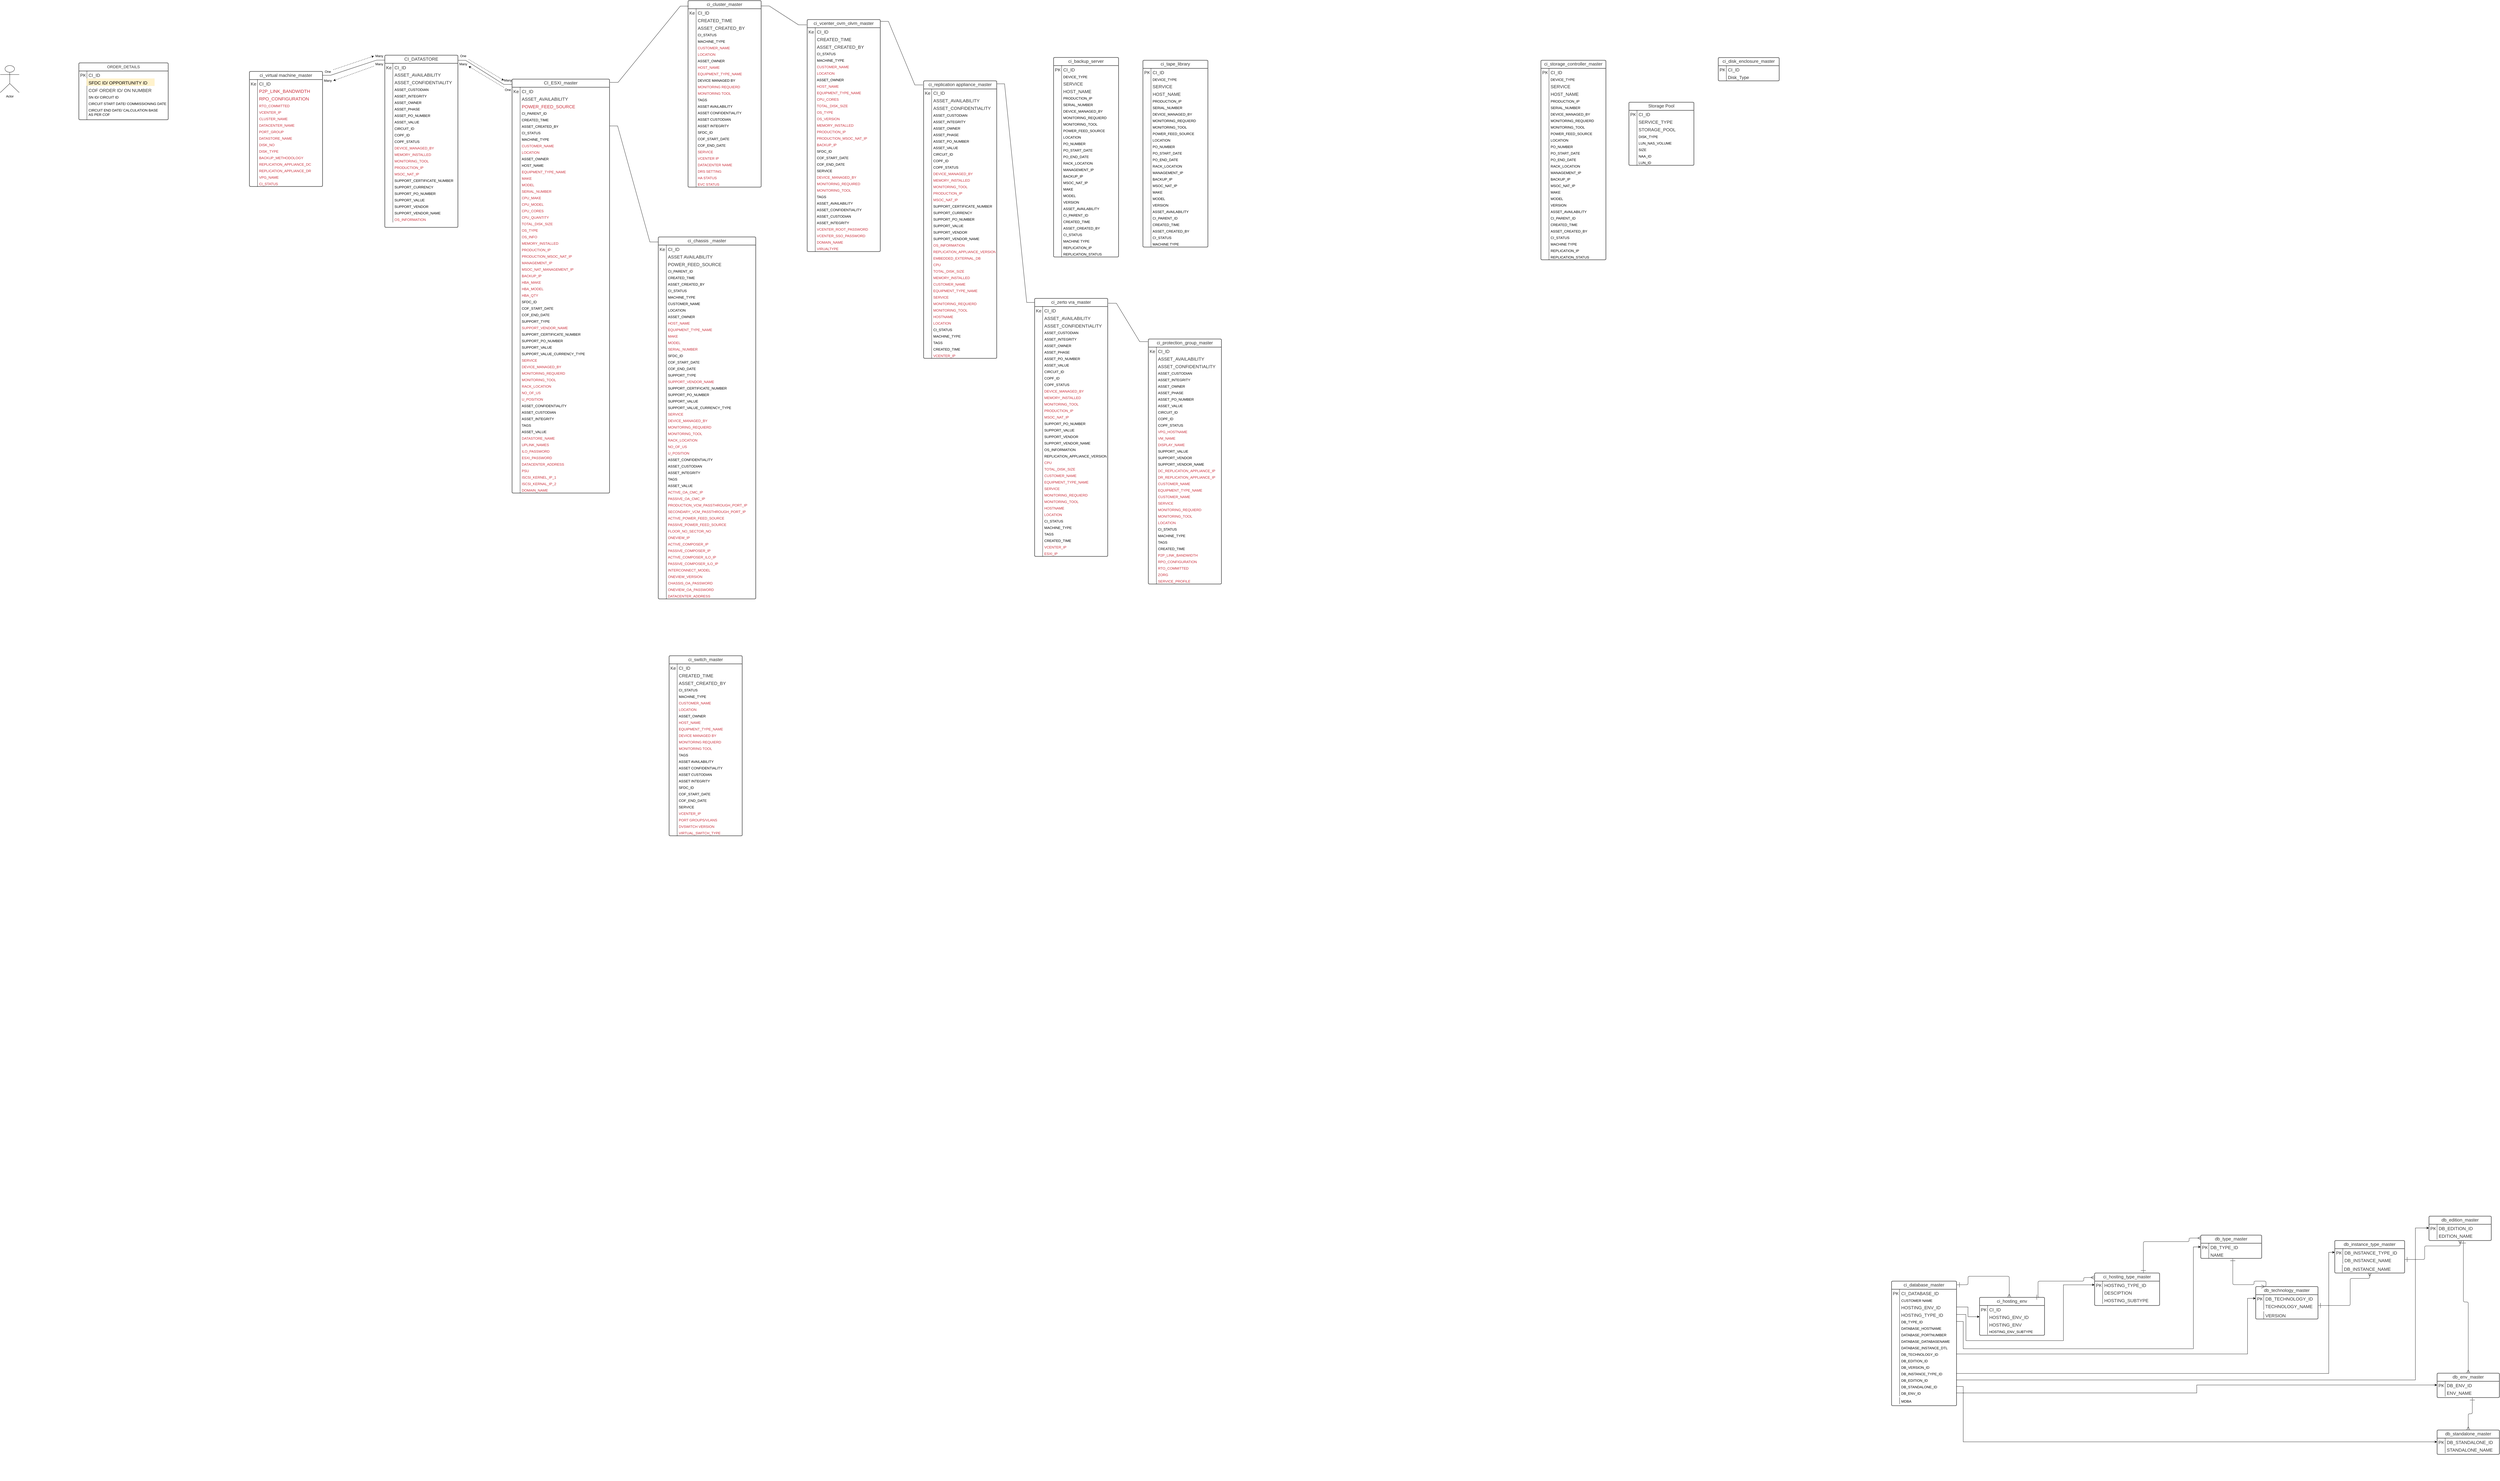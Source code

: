 <mxfile version="15.9.1" type="github">
  <diagram name="Copy of ERD_new" id="q0jdz9HmZNZGuihG_AF0">
    <mxGraphModel dx="6480" dy="370" grid="1" gridSize="10" guides="1" tooltips="1" connect="1" arrows="1" fold="1" page="1" pageScale="1" pageWidth="827" pageHeight="1169" math="0" shadow="0">
      <root>
        <mxCell id="P57kVZCXkfS0ebNzz2VA-0" />
        <mxCell id="P57kVZCXkfS0ebNzz2VA-1" parent="P57kVZCXkfS0ebNzz2VA-0" />
        <mxCell id="gukHNy95KY3BGcn18gTY-11" style="edgeStyle=entityRelationEdgeStyle;rounded=0;orthogonalLoop=1;jettySize=auto;html=1;entryX=-0.008;entryY=0.015;entryDx=0;entryDy=0;entryPerimeter=0;startArrow=none;startFill=0;endArrow=none;endFill=0;exitX=1.001;exitY=0.008;exitDx=0;exitDy=0;exitPerimeter=0;" edge="1" parent="P57kVZCXkfS0ebNzz2VA-1" source="P57kVZCXkfS0ebNzz2VA-2" target="P57kVZCXkfS0ebNzz2VA-288">
          <mxGeometry relative="1" as="geometry" />
        </mxCell>
        <mxCell id="P57kVZCXkfS0ebNzz2VA-2" value="ci_vcenter_ovm_olvm_master" style="html=1;overflow=block;blockSpacing=1;whiteSpace=wrap;swimlane;resizeParent=1;resizeParentMax=0;resizeLast=0;collapsible=0;marginBottom=0;fontStyle=0;swimlaneFillColor=#ffffff;startSize=30;whiteSpace=wrap;fontSize=16.7;fontColor=#333333;whiteSpace=wrap;spacing=0;strokeColor=#5e5e5e;strokeOpacity=100;rounded=1;absoluteArcSize=1;arcSize=9;strokeWidth=2.3;whiteSpace=wrap;whiteSpace=wrap;whiteSpace=wrap;whiteSpace=wrap;whiteSpace=wrap;whiteSpace=wrap;whiteSpace=wrap;whiteSpace=wrap;whiteSpace=wrap;whiteSpace=wrap;whiteSpace=wrap;whiteSpace=wrap;whiteSpace=wrap;whiteSpace=wrap;whiteSpace=wrap;whiteSpace=wrap;whiteSpace=wrap;whiteSpace=wrap;whiteSpace=wrap;whiteSpace=wrap;whiteSpace=wrap;whiteSpace=wrap;whiteSpace=wrap;whiteSpace=wrap;whiteSpace=wrap;whiteSpace=wrap;whiteSpace=wrap;whiteSpace=wrap;whiteSpace=wrap;whiteSpace=wrap;whiteSpace=wrap;whiteSpace=wrap;whiteSpace=wrap;whiteSpace=wrap;" parent="P57kVZCXkfS0ebNzz2VA-1" vertex="1">
          <mxGeometry x="-2550" y="110.0" width="270" height="857" as="geometry" />
        </mxCell>
        <mxCell id="P57kVZCXkfS0ebNzz2VA-3" value="Key" style="strokeColor=none;part=1;resizeHeight=0;align=center;verticalAlign=top;spacingLeft=4;spacingRight=4;overflow=hidden;rotatable=0;points=[[0,0.5],[1,0.5]];portConstraint=eastwest;html=1;whiteSpace=wrap;swimlaneFillColor=#ffffff;whiteSpace=wrap;fontSize=16.7;fontColor=#333333;fillColor=none;strokeOpacity=100;" parent="P57kVZCXkfS0ebNzz2VA-2" vertex="1">
          <mxGeometry y="30" width="30" height="27.75" as="geometry" />
        </mxCell>
        <mxCell id="P57kVZCXkfS0ebNzz2VA-4" value="CI_ID" style="shape=partialRectangle;top=0;right=0;bottom=0;part=1;resizeHeight=0;align=left;verticalAlign=top;spacingLeft=4;spacingRight=4;overflow=hidden;rotatable=0;points=[[0,0.5],[1,0.5]];portConstraint=eastwest;html=1;whiteSpace=wrap;swimlaneFillColor=#ffffff;whiteSpace=wrap;fontSize=16.7;fontColor=#333333;fillColor=none;strokeOpacity=100;" parent="P57kVZCXkfS0ebNzz2VA-2" vertex="1">
          <mxGeometry x="30" y="30" width="240" height="27.75" as="geometry" />
        </mxCell>
        <mxCell id="P57kVZCXkfS0ebNzz2VA-5" value="" style="strokeColor=none;part=1;resizeHeight=0;align=center;verticalAlign=top;spacingLeft=4;spacingRight=4;overflow=hidden;rotatable=0;points=[[0,0.5],[1,0.5]];portConstraint=eastwest;html=1;whiteSpace=wrap;swimlaneFillColor=#ffffff;whiteSpace=wrap;fontSize=13;fillColor=none;strokeOpacity=100;" parent="P57kVZCXkfS0ebNzz2VA-2" vertex="1">
          <mxGeometry y="57.75" width="30" height="27.75" as="geometry" />
        </mxCell>
        <mxCell id="P57kVZCXkfS0ebNzz2VA-6" value="CREATED_TIME" style="shape=partialRectangle;top=0;right=0;bottom=0;part=1;resizeHeight=0;align=left;verticalAlign=top;spacingLeft=4;spacingRight=4;overflow=hidden;rotatable=0;points=[[0,0.5],[1,0.5]];portConstraint=eastwest;html=1;whiteSpace=wrap;swimlaneFillColor=#ffffff;whiteSpace=wrap;fontSize=16.7;fontColor=#333333;fillColor=none;strokeOpacity=100;" parent="P57kVZCXkfS0ebNzz2VA-2" vertex="1">
          <mxGeometry x="30" y="57.75" width="240" height="27.75" as="geometry" />
        </mxCell>
        <mxCell id="P57kVZCXkfS0ebNzz2VA-7" value="" style="strokeColor=none;part=1;resizeHeight=0;align=center;verticalAlign=top;spacingLeft=4;spacingRight=4;overflow=hidden;rotatable=0;points=[[0,0.5],[1,0.5]];portConstraint=eastwest;html=1;whiteSpace=wrap;swimlaneFillColor=#ffffff;whiteSpace=wrap;fontSize=13;fillColor=none;strokeOpacity=100;" parent="P57kVZCXkfS0ebNzz2VA-2" vertex="1">
          <mxGeometry y="85.5" width="30" height="27.75" as="geometry" />
        </mxCell>
        <mxCell id="P57kVZCXkfS0ebNzz2VA-8" value="ASSET_CREATED_BY" style="shape=partialRectangle;top=0;right=0;bottom=0;part=1;resizeHeight=0;align=left;verticalAlign=top;spacingLeft=4;spacingRight=4;overflow=hidden;rotatable=0;points=[[0,0.5],[1,0.5]];portConstraint=eastwest;html=1;whiteSpace=wrap;swimlaneFillColor=#ffffff;whiteSpace=wrap;fontSize=16.7;fontColor=#333333;fillColor=none;strokeOpacity=100;" parent="P57kVZCXkfS0ebNzz2VA-2" vertex="1">
          <mxGeometry x="30" y="85.5" width="240" height="27.75" as="geometry" />
        </mxCell>
        <mxCell id="P57kVZCXkfS0ebNzz2VA-9" value="" style="strokeColor=none;part=1;resizeHeight=0;align=center;verticalAlign=top;spacingLeft=4;spacingRight=4;overflow=hidden;rotatable=0;points=[[0,0.5],[1,0.5]];portConstraint=eastwest;html=1;whiteSpace=wrap;swimlaneFillColor=#ffffff;whiteSpace=wrap;fontSize=13;fillColor=none;strokeOpacity=100;" parent="P57kVZCXkfS0ebNzz2VA-2" vertex="1">
          <mxGeometry y="113.25" width="30" height="24" as="geometry" />
        </mxCell>
        <mxCell id="P57kVZCXkfS0ebNzz2VA-10" value="CI_STATUS" style="shape=partialRectangle;top=0;right=0;bottom=0;part=1;resizeHeight=0;align=left;verticalAlign=top;spacingLeft=4;spacingRight=4;overflow=hidden;rotatable=0;points=[[0,0.5],[1,0.5]];portConstraint=eastwest;html=1;whiteSpace=wrap;swimlaneFillColor=#ffffff;whiteSpace=wrap;fontSize=13;fillColor=none;strokeOpacity=100;" parent="P57kVZCXkfS0ebNzz2VA-2" vertex="1">
          <mxGeometry x="30" y="113.25" width="240" height="24" as="geometry" />
        </mxCell>
        <mxCell id="P57kVZCXkfS0ebNzz2VA-11" value="" style="strokeColor=none;part=1;resizeHeight=0;align=center;verticalAlign=top;spacingLeft=4;spacingRight=4;overflow=hidden;rotatable=0;points=[[0,0.5],[1,0.5]];portConstraint=eastwest;html=1;whiteSpace=wrap;swimlaneFillColor=#ffffff;whiteSpace=wrap;fontSize=13;fillColor=none;strokeOpacity=100;" parent="P57kVZCXkfS0ebNzz2VA-2" vertex="1">
          <mxGeometry y="137.25" width="30" height="24" as="geometry" />
        </mxCell>
        <mxCell id="P57kVZCXkfS0ebNzz2VA-12" value="MACHINE_TYPE" style="shape=partialRectangle;top=0;right=0;bottom=0;part=1;resizeHeight=0;align=left;verticalAlign=top;spacingLeft=4;spacingRight=4;overflow=hidden;rotatable=0;points=[[0,0.5],[1,0.5]];portConstraint=eastwest;html=1;whiteSpace=wrap;swimlaneFillColor=#ffffff;whiteSpace=wrap;fontSize=13;fillColor=none;strokeOpacity=100;" parent="P57kVZCXkfS0ebNzz2VA-2" vertex="1">
          <mxGeometry x="30" y="137.25" width="240" height="24" as="geometry" />
        </mxCell>
        <mxCell id="P57kVZCXkfS0ebNzz2VA-13" value="" style="strokeColor=none;part=1;resizeHeight=0;align=center;verticalAlign=top;spacingLeft=4;spacingRight=4;overflow=hidden;rotatable=0;points=[[0,0.5],[1,0.5]];portConstraint=eastwest;html=1;whiteSpace=wrap;swimlaneFillColor=#ffffff;whiteSpace=wrap;fontSize=13;fillColor=none;strokeOpacity=100;" parent="P57kVZCXkfS0ebNzz2VA-2" vertex="1">
          <mxGeometry y="161.25" width="30" height="24" as="geometry" />
        </mxCell>
        <mxCell id="P57kVZCXkfS0ebNzz2VA-14" value="CUSTOMER_NAME" style="shape=partialRectangle;top=0;right=0;bottom=0;part=1;resizeHeight=0;align=left;verticalAlign=top;spacingLeft=4;spacingRight=4;overflow=hidden;rotatable=0;points=[[0,0.5],[1,0.5]];portConstraint=eastwest;html=1;whiteSpace=wrap;swimlaneFillColor=#ffffff;whiteSpace=wrap;fontSize=13;fontColor=#c92d39;fillColor=none;strokeOpacity=100;" parent="P57kVZCXkfS0ebNzz2VA-2" vertex="1">
          <mxGeometry x="30" y="161.25" width="240" height="24" as="geometry" />
        </mxCell>
        <mxCell id="P57kVZCXkfS0ebNzz2VA-15" value="" style="strokeColor=none;part=1;resizeHeight=0;align=center;verticalAlign=top;spacingLeft=4;spacingRight=4;overflow=hidden;rotatable=0;points=[[0,0.5],[1,0.5]];portConstraint=eastwest;html=1;whiteSpace=wrap;swimlaneFillColor=#ffffff;whiteSpace=wrap;fontSize=13;fillColor=none;strokeOpacity=100;" parent="P57kVZCXkfS0ebNzz2VA-2" vertex="1">
          <mxGeometry y="185.25" width="30" height="24" as="geometry" />
        </mxCell>
        <mxCell id="P57kVZCXkfS0ebNzz2VA-16" value="LOCATION" style="shape=partialRectangle;top=0;right=0;bottom=0;part=1;resizeHeight=0;align=left;verticalAlign=top;spacingLeft=4;spacingRight=4;overflow=hidden;rotatable=0;points=[[0,0.5],[1,0.5]];portConstraint=eastwest;html=1;whiteSpace=wrap;swimlaneFillColor=#ffffff;whiteSpace=wrap;fontSize=13;fontColor=#c92d39;fillColor=none;strokeOpacity=100;" parent="P57kVZCXkfS0ebNzz2VA-2" vertex="1">
          <mxGeometry x="30" y="185.25" width="240" height="24" as="geometry" />
        </mxCell>
        <mxCell id="P57kVZCXkfS0ebNzz2VA-17" value="" style="strokeColor=none;part=1;resizeHeight=0;align=center;verticalAlign=top;spacingLeft=4;spacingRight=4;overflow=hidden;rotatable=0;points=[[0,0.5],[1,0.5]];portConstraint=eastwest;html=1;whiteSpace=wrap;swimlaneFillColor=#ffffff;whiteSpace=wrap;fontSize=13;fillColor=none;strokeOpacity=100;" parent="P57kVZCXkfS0ebNzz2VA-2" vertex="1">
          <mxGeometry y="209.25" width="30" height="24" as="geometry" />
        </mxCell>
        <mxCell id="P57kVZCXkfS0ebNzz2VA-18" value="ASSET_OWNER" style="shape=partialRectangle;top=0;right=0;bottom=0;part=1;resizeHeight=0;align=left;verticalAlign=top;spacingLeft=4;spacingRight=4;overflow=hidden;rotatable=0;points=[[0,0.5],[1,0.5]];portConstraint=eastwest;html=1;whiteSpace=wrap;swimlaneFillColor=#ffffff;whiteSpace=wrap;fontSize=13;fillColor=none;strokeOpacity=100;" parent="P57kVZCXkfS0ebNzz2VA-2" vertex="1">
          <mxGeometry x="30" y="209.25" width="240" height="24" as="geometry" />
        </mxCell>
        <mxCell id="P57kVZCXkfS0ebNzz2VA-19" value="" style="strokeColor=none;part=1;resizeHeight=0;align=center;verticalAlign=top;spacingLeft=4;spacingRight=4;overflow=hidden;rotatable=0;points=[[0,0.5],[1,0.5]];portConstraint=eastwest;html=1;whiteSpace=wrap;swimlaneFillColor=#ffffff;whiteSpace=wrap;fontSize=13;fillColor=none;strokeOpacity=100;" parent="P57kVZCXkfS0ebNzz2VA-2" vertex="1">
          <mxGeometry y="233.25" width="30" height="24" as="geometry" />
        </mxCell>
        <mxCell id="P57kVZCXkfS0ebNzz2VA-20" value="HOST_NAME" style="shape=partialRectangle;top=0;right=0;bottom=0;part=1;resizeHeight=0;align=left;verticalAlign=top;spacingLeft=4;spacingRight=4;overflow=hidden;rotatable=0;points=[[0,0.5],[1,0.5]];portConstraint=eastwest;html=1;whiteSpace=wrap;swimlaneFillColor=#ffffff;whiteSpace=wrap;fontSize=13;fontColor=#c92d39;fillColor=none;strokeOpacity=100;" parent="P57kVZCXkfS0ebNzz2VA-2" vertex="1">
          <mxGeometry x="30" y="233.25" width="240" height="24" as="geometry" />
        </mxCell>
        <mxCell id="P57kVZCXkfS0ebNzz2VA-21" value="" style="strokeColor=none;part=1;resizeHeight=0;align=center;verticalAlign=top;spacingLeft=4;spacingRight=4;overflow=hidden;rotatable=0;points=[[0,0.5],[1,0.5]];portConstraint=eastwest;html=1;whiteSpace=wrap;swimlaneFillColor=#ffffff;whiteSpace=wrap;fontSize=13;fillColor=none;strokeOpacity=100;" parent="P57kVZCXkfS0ebNzz2VA-2" vertex="1">
          <mxGeometry y="257.25" width="30" height="24" as="geometry" />
        </mxCell>
        <mxCell id="P57kVZCXkfS0ebNzz2VA-22" value="EQUIPMENT_TYPE_NAME" style="shape=partialRectangle;top=0;right=0;bottom=0;part=1;resizeHeight=0;align=left;verticalAlign=top;spacingLeft=4;spacingRight=4;overflow=hidden;rotatable=0;points=[[0,0.5],[1,0.5]];portConstraint=eastwest;html=1;whiteSpace=wrap;swimlaneFillColor=#ffffff;whiteSpace=wrap;fontSize=13;fontColor=#c92d39;fillColor=none;strokeOpacity=100;" parent="P57kVZCXkfS0ebNzz2VA-2" vertex="1">
          <mxGeometry x="30" y="257.25" width="240" height="24" as="geometry" />
        </mxCell>
        <mxCell id="P57kVZCXkfS0ebNzz2VA-23" value="" style="strokeColor=none;part=1;resizeHeight=0;align=center;verticalAlign=top;spacingLeft=4;spacingRight=4;overflow=hidden;rotatable=0;points=[[0,0.5],[1,0.5]];portConstraint=eastwest;html=1;whiteSpace=wrap;swimlaneFillColor=#ffffff;whiteSpace=wrap;fontSize=13;fillColor=none;strokeOpacity=100;" parent="P57kVZCXkfS0ebNzz2VA-2" vertex="1">
          <mxGeometry y="281.25" width="30" height="24" as="geometry" />
        </mxCell>
        <mxCell id="P57kVZCXkfS0ebNzz2VA-24" value="CPU_CORES" style="shape=partialRectangle;top=0;right=0;bottom=0;part=1;resizeHeight=0;align=left;verticalAlign=top;spacingLeft=4;spacingRight=4;overflow=hidden;rotatable=0;points=[[0,0.5],[1,0.5]];portConstraint=eastwest;html=1;whiteSpace=wrap;swimlaneFillColor=#ffffff;whiteSpace=wrap;fontSize=13;fontColor=#c92d39;fillColor=none;strokeOpacity=100;" parent="P57kVZCXkfS0ebNzz2VA-2" vertex="1">
          <mxGeometry x="30" y="281.25" width="240" height="24" as="geometry" />
        </mxCell>
        <mxCell id="P57kVZCXkfS0ebNzz2VA-25" value="" style="strokeColor=none;part=1;resizeHeight=0;align=center;verticalAlign=top;spacingLeft=4;spacingRight=4;overflow=hidden;rotatable=0;points=[[0,0.5],[1,0.5]];portConstraint=eastwest;html=1;whiteSpace=wrap;swimlaneFillColor=#ffffff;whiteSpace=wrap;fontSize=13;fillColor=none;strokeOpacity=100;" parent="P57kVZCXkfS0ebNzz2VA-2" vertex="1">
          <mxGeometry y="305.25" width="30" height="24" as="geometry" />
        </mxCell>
        <mxCell id="P57kVZCXkfS0ebNzz2VA-26" value="TOTAL_DISK_SIZE" style="shape=partialRectangle;top=0;right=0;bottom=0;part=1;resizeHeight=0;align=left;verticalAlign=top;spacingLeft=4;spacingRight=4;overflow=hidden;rotatable=0;points=[[0,0.5],[1,0.5]];portConstraint=eastwest;html=1;whiteSpace=wrap;swimlaneFillColor=#ffffff;whiteSpace=wrap;fontSize=13;fontColor=#c92d39;fillColor=none;strokeOpacity=100;" parent="P57kVZCXkfS0ebNzz2VA-2" vertex="1">
          <mxGeometry x="30" y="305.25" width="240" height="24" as="geometry" />
        </mxCell>
        <mxCell id="P57kVZCXkfS0ebNzz2VA-27" value="" style="strokeColor=none;part=1;resizeHeight=0;align=center;verticalAlign=top;spacingLeft=4;spacingRight=4;overflow=hidden;rotatable=0;points=[[0,0.5],[1,0.5]];portConstraint=eastwest;html=1;whiteSpace=wrap;swimlaneFillColor=#ffffff;whiteSpace=wrap;fontSize=13;fillColor=none;strokeOpacity=100;" parent="P57kVZCXkfS0ebNzz2VA-2" vertex="1">
          <mxGeometry y="329.25" width="30" height="24" as="geometry" />
        </mxCell>
        <mxCell id="P57kVZCXkfS0ebNzz2VA-28" value="OS_TYPE" style="shape=partialRectangle;top=0;right=0;bottom=0;part=1;resizeHeight=0;align=left;verticalAlign=top;spacingLeft=4;spacingRight=4;overflow=hidden;rotatable=0;points=[[0,0.5],[1,0.5]];portConstraint=eastwest;html=1;whiteSpace=wrap;swimlaneFillColor=#ffffff;whiteSpace=wrap;fontSize=13;fontColor=#c92d39;fillColor=none;strokeOpacity=100;" parent="P57kVZCXkfS0ebNzz2VA-2" vertex="1">
          <mxGeometry x="30" y="329.25" width="240" height="24" as="geometry" />
        </mxCell>
        <mxCell id="P57kVZCXkfS0ebNzz2VA-29" value="" style="strokeColor=none;part=1;resizeHeight=0;align=center;verticalAlign=top;spacingLeft=4;spacingRight=4;overflow=hidden;rotatable=0;points=[[0,0.5],[1,0.5]];portConstraint=eastwest;html=1;whiteSpace=wrap;swimlaneFillColor=#ffffff;whiteSpace=wrap;fontSize=13;fillColor=none;strokeOpacity=100;" parent="P57kVZCXkfS0ebNzz2VA-2" vertex="1">
          <mxGeometry y="353.25" width="30" height="24" as="geometry" />
        </mxCell>
        <mxCell id="P57kVZCXkfS0ebNzz2VA-30" value="OS_VERSION" style="shape=partialRectangle;top=0;right=0;bottom=0;part=1;resizeHeight=0;align=left;verticalAlign=top;spacingLeft=4;spacingRight=4;overflow=hidden;rotatable=0;points=[[0,0.5],[1,0.5]];portConstraint=eastwest;html=1;whiteSpace=wrap;swimlaneFillColor=#ffffff;whiteSpace=wrap;fontSize=13;fontColor=#c92d39;fillColor=none;strokeOpacity=100;" parent="P57kVZCXkfS0ebNzz2VA-2" vertex="1">
          <mxGeometry x="30" y="353.25" width="240" height="24" as="geometry" />
        </mxCell>
        <mxCell id="P57kVZCXkfS0ebNzz2VA-31" value="" style="strokeColor=none;part=1;resizeHeight=0;align=center;verticalAlign=top;spacingLeft=4;spacingRight=4;overflow=hidden;rotatable=0;points=[[0,0.5],[1,0.5]];portConstraint=eastwest;html=1;whiteSpace=wrap;swimlaneFillColor=#ffffff;whiteSpace=wrap;fontSize=13;fillColor=none;strokeOpacity=100;" parent="P57kVZCXkfS0ebNzz2VA-2" vertex="1">
          <mxGeometry y="377.25" width="30" height="24" as="geometry" />
        </mxCell>
        <mxCell id="P57kVZCXkfS0ebNzz2VA-32" value="MEMORY_INSTALLED" style="shape=partialRectangle;top=0;right=0;bottom=0;part=1;resizeHeight=0;align=left;verticalAlign=top;spacingLeft=4;spacingRight=4;overflow=hidden;rotatable=0;points=[[0,0.5],[1,0.5]];portConstraint=eastwest;html=1;whiteSpace=wrap;swimlaneFillColor=#ffffff;whiteSpace=wrap;fontSize=13;fontColor=#c92d39;fillColor=none;strokeOpacity=100;" parent="P57kVZCXkfS0ebNzz2VA-2" vertex="1">
          <mxGeometry x="30" y="377.25" width="240" height="24" as="geometry" />
        </mxCell>
        <mxCell id="P57kVZCXkfS0ebNzz2VA-33" value="" style="strokeColor=none;part=1;resizeHeight=0;align=center;verticalAlign=top;spacingLeft=4;spacingRight=4;overflow=hidden;rotatable=0;points=[[0,0.5],[1,0.5]];portConstraint=eastwest;html=1;whiteSpace=wrap;swimlaneFillColor=#ffffff;whiteSpace=wrap;fontSize=13;fillColor=none;strokeOpacity=100;" parent="P57kVZCXkfS0ebNzz2VA-2" vertex="1">
          <mxGeometry y="401.25" width="30" height="24" as="geometry" />
        </mxCell>
        <mxCell id="P57kVZCXkfS0ebNzz2VA-34" value="PRODUCTION_IP" style="shape=partialRectangle;top=0;right=0;bottom=0;part=1;resizeHeight=0;align=left;verticalAlign=top;spacingLeft=4;spacingRight=4;overflow=hidden;rotatable=0;points=[[0,0.5],[1,0.5]];portConstraint=eastwest;html=1;whiteSpace=wrap;swimlaneFillColor=#ffffff;whiteSpace=wrap;fontSize=13;fontColor=#c92d39;fillColor=none;strokeOpacity=100;" parent="P57kVZCXkfS0ebNzz2VA-2" vertex="1">
          <mxGeometry x="30" y="401.25" width="240" height="24" as="geometry" />
        </mxCell>
        <mxCell id="P57kVZCXkfS0ebNzz2VA-35" value="" style="strokeColor=none;part=1;resizeHeight=0;align=center;verticalAlign=top;spacingLeft=4;spacingRight=4;overflow=hidden;rotatable=0;points=[[0,0.5],[1,0.5]];portConstraint=eastwest;html=1;whiteSpace=wrap;swimlaneFillColor=#ffffff;whiteSpace=wrap;fontSize=13;fillColor=none;strokeOpacity=100;" parent="P57kVZCXkfS0ebNzz2VA-2" vertex="1">
          <mxGeometry y="425.25" width="30" height="24" as="geometry" />
        </mxCell>
        <mxCell id="P57kVZCXkfS0ebNzz2VA-36" value="PRODUCTION_MSOC_NAT_IP" style="shape=partialRectangle;top=0;right=0;bottom=0;part=1;resizeHeight=0;align=left;verticalAlign=top;spacingLeft=4;spacingRight=4;overflow=hidden;rotatable=0;points=[[0,0.5],[1,0.5]];portConstraint=eastwest;html=1;whiteSpace=wrap;swimlaneFillColor=#ffffff;whiteSpace=wrap;fontSize=13;fontColor=#c92d39;fillColor=none;strokeOpacity=100;" parent="P57kVZCXkfS0ebNzz2VA-2" vertex="1">
          <mxGeometry x="30" y="425.25" width="240" height="24" as="geometry" />
        </mxCell>
        <mxCell id="P57kVZCXkfS0ebNzz2VA-37" value="" style="strokeColor=none;part=1;resizeHeight=0;align=center;verticalAlign=top;spacingLeft=4;spacingRight=4;overflow=hidden;rotatable=0;points=[[0,0.5],[1,0.5]];portConstraint=eastwest;html=1;whiteSpace=wrap;swimlaneFillColor=#ffffff;whiteSpace=wrap;fontSize=13;fillColor=none;strokeOpacity=100;" parent="P57kVZCXkfS0ebNzz2VA-2" vertex="1">
          <mxGeometry y="449.25" width="30" height="24" as="geometry" />
        </mxCell>
        <mxCell id="P57kVZCXkfS0ebNzz2VA-38" value="BACKUP_IP" style="shape=partialRectangle;top=0;right=0;bottom=0;part=1;resizeHeight=0;align=left;verticalAlign=top;spacingLeft=4;spacingRight=4;overflow=hidden;rotatable=0;points=[[0,0.5],[1,0.5]];portConstraint=eastwest;html=1;whiteSpace=wrap;swimlaneFillColor=#ffffff;whiteSpace=wrap;fontSize=13;fontColor=#c92d39;fillColor=none;strokeOpacity=100;" parent="P57kVZCXkfS0ebNzz2VA-2" vertex="1">
          <mxGeometry x="30" y="449.25" width="240" height="24" as="geometry" />
        </mxCell>
        <mxCell id="P57kVZCXkfS0ebNzz2VA-39" value="" style="strokeColor=none;part=1;resizeHeight=0;align=center;verticalAlign=top;spacingLeft=4;spacingRight=4;overflow=hidden;rotatable=0;points=[[0,0.5],[1,0.5]];portConstraint=eastwest;html=1;whiteSpace=wrap;swimlaneFillColor=#ffffff;whiteSpace=wrap;fontSize=13;fillColor=none;strokeOpacity=100;" parent="P57kVZCXkfS0ebNzz2VA-2" vertex="1">
          <mxGeometry y="473.25" width="30" height="24" as="geometry" />
        </mxCell>
        <mxCell id="P57kVZCXkfS0ebNzz2VA-40" value="SFDC_ID" style="shape=partialRectangle;top=0;right=0;bottom=0;part=1;resizeHeight=0;align=left;verticalAlign=top;spacingLeft=4;spacingRight=4;overflow=hidden;rotatable=0;points=[[0,0.5],[1,0.5]];portConstraint=eastwest;html=1;whiteSpace=wrap;swimlaneFillColor=#ffffff;whiteSpace=wrap;fontSize=13;fillColor=none;strokeOpacity=100;" parent="P57kVZCXkfS0ebNzz2VA-2" vertex="1">
          <mxGeometry x="30" y="473.25" width="240" height="24" as="geometry" />
        </mxCell>
        <mxCell id="P57kVZCXkfS0ebNzz2VA-41" value="" style="strokeColor=none;part=1;resizeHeight=0;align=center;verticalAlign=top;spacingLeft=4;spacingRight=4;overflow=hidden;rotatable=0;points=[[0,0.5],[1,0.5]];portConstraint=eastwest;html=1;whiteSpace=wrap;swimlaneFillColor=#ffffff;whiteSpace=wrap;fontSize=13;fillColor=none;strokeOpacity=100;" parent="P57kVZCXkfS0ebNzz2VA-2" vertex="1">
          <mxGeometry y="497.25" width="30" height="24" as="geometry" />
        </mxCell>
        <mxCell id="P57kVZCXkfS0ebNzz2VA-42" value="COF_START_DATE" style="shape=partialRectangle;top=0;right=0;bottom=0;part=1;resizeHeight=0;align=left;verticalAlign=top;spacingLeft=4;spacingRight=4;overflow=hidden;rotatable=0;points=[[0,0.5],[1,0.5]];portConstraint=eastwest;html=1;whiteSpace=wrap;swimlaneFillColor=#ffffff;whiteSpace=wrap;fontSize=13;fillColor=none;strokeOpacity=100;" parent="P57kVZCXkfS0ebNzz2VA-2" vertex="1">
          <mxGeometry x="30" y="497.25" width="240" height="24" as="geometry" />
        </mxCell>
        <mxCell id="P57kVZCXkfS0ebNzz2VA-43" value="" style="strokeColor=none;part=1;resizeHeight=0;align=center;verticalAlign=top;spacingLeft=4;spacingRight=4;overflow=hidden;rotatable=0;points=[[0,0.5],[1,0.5]];portConstraint=eastwest;html=1;whiteSpace=wrap;swimlaneFillColor=#ffffff;whiteSpace=wrap;fontSize=13;fillColor=none;strokeOpacity=100;" parent="P57kVZCXkfS0ebNzz2VA-2" vertex="1">
          <mxGeometry y="521.25" width="30" height="24" as="geometry" />
        </mxCell>
        <mxCell id="P57kVZCXkfS0ebNzz2VA-44" value="COF_END_DATE" style="shape=partialRectangle;top=0;right=0;bottom=0;part=1;resizeHeight=0;align=left;verticalAlign=top;spacingLeft=4;spacingRight=4;overflow=hidden;rotatable=0;points=[[0,0.5],[1,0.5]];portConstraint=eastwest;html=1;whiteSpace=wrap;swimlaneFillColor=#ffffff;whiteSpace=wrap;fontSize=13;fillColor=none;strokeOpacity=100;" parent="P57kVZCXkfS0ebNzz2VA-2" vertex="1">
          <mxGeometry x="30" y="521.25" width="240" height="24" as="geometry" />
        </mxCell>
        <mxCell id="P57kVZCXkfS0ebNzz2VA-45" value="" style="strokeColor=none;part=1;resizeHeight=0;align=center;verticalAlign=top;spacingLeft=4;spacingRight=4;overflow=hidden;rotatable=0;points=[[0,0.5],[1,0.5]];portConstraint=eastwest;html=1;whiteSpace=wrap;swimlaneFillColor=#ffffff;whiteSpace=wrap;fontSize=13;fillColor=none;strokeOpacity=100;" parent="P57kVZCXkfS0ebNzz2VA-2" vertex="1">
          <mxGeometry y="545.25" width="30" height="24" as="geometry" />
        </mxCell>
        <mxCell id="P57kVZCXkfS0ebNzz2VA-46" value="SERVICE" style="shape=partialRectangle;top=0;right=0;bottom=0;part=1;resizeHeight=0;align=left;verticalAlign=top;spacingLeft=4;spacingRight=4;overflow=hidden;rotatable=0;points=[[0,0.5],[1,0.5]];portConstraint=eastwest;html=1;whiteSpace=wrap;swimlaneFillColor=#ffffff;whiteSpace=wrap;fontSize=13;fillColor=none;strokeOpacity=100;" parent="P57kVZCXkfS0ebNzz2VA-2" vertex="1">
          <mxGeometry x="30" y="545.25" width="240" height="24" as="geometry" />
        </mxCell>
        <mxCell id="P57kVZCXkfS0ebNzz2VA-47" value="" style="strokeColor=none;part=1;resizeHeight=0;align=center;verticalAlign=top;spacingLeft=4;spacingRight=4;overflow=hidden;rotatable=0;points=[[0,0.5],[1,0.5]];portConstraint=eastwest;html=1;whiteSpace=wrap;swimlaneFillColor=#ffffff;whiteSpace=wrap;fontSize=13;fillColor=none;strokeOpacity=100;" parent="P57kVZCXkfS0ebNzz2VA-2" vertex="1">
          <mxGeometry y="569.25" width="30" height="24" as="geometry" />
        </mxCell>
        <mxCell id="P57kVZCXkfS0ebNzz2VA-48" value="DEVICE_MANAGED_BY" style="shape=partialRectangle;top=0;right=0;bottom=0;part=1;resizeHeight=0;align=left;verticalAlign=top;spacingLeft=4;spacingRight=4;overflow=hidden;rotatable=0;points=[[0,0.5],[1,0.5]];portConstraint=eastwest;html=1;whiteSpace=wrap;swimlaneFillColor=#ffffff;whiteSpace=wrap;fontSize=13;fontColor=#c92d39;fillColor=none;strokeOpacity=100;" parent="P57kVZCXkfS0ebNzz2VA-2" vertex="1">
          <mxGeometry x="30" y="569.25" width="240" height="24" as="geometry" />
        </mxCell>
        <mxCell id="P57kVZCXkfS0ebNzz2VA-49" value="" style="strokeColor=none;part=1;resizeHeight=0;align=center;verticalAlign=top;spacingLeft=4;spacingRight=4;overflow=hidden;rotatable=0;points=[[0,0.5],[1,0.5]];portConstraint=eastwest;html=1;whiteSpace=wrap;swimlaneFillColor=#ffffff;whiteSpace=wrap;fontSize=13;fillColor=none;strokeOpacity=100;" parent="P57kVZCXkfS0ebNzz2VA-2" vertex="1">
          <mxGeometry y="593.25" width="30" height="24" as="geometry" />
        </mxCell>
        <mxCell id="P57kVZCXkfS0ebNzz2VA-50" value="MONITORING_REQUIRED" style="shape=partialRectangle;top=0;right=0;bottom=0;part=1;resizeHeight=0;align=left;verticalAlign=top;spacingLeft=4;spacingRight=4;overflow=hidden;rotatable=0;points=[[0,0.5],[1,0.5]];portConstraint=eastwest;html=1;whiteSpace=wrap;swimlaneFillColor=#ffffff;whiteSpace=wrap;fontSize=13;fontColor=#c92d39;fillColor=none;strokeOpacity=100;" parent="P57kVZCXkfS0ebNzz2VA-2" vertex="1">
          <mxGeometry x="30" y="593.25" width="240" height="24" as="geometry" />
        </mxCell>
        <mxCell id="P57kVZCXkfS0ebNzz2VA-51" value="" style="strokeColor=none;part=1;resizeHeight=0;align=center;verticalAlign=top;spacingLeft=4;spacingRight=4;overflow=hidden;rotatable=0;points=[[0,0.5],[1,0.5]];portConstraint=eastwest;html=1;whiteSpace=wrap;swimlaneFillColor=#ffffff;whiteSpace=wrap;fontSize=13;fillColor=none;strokeOpacity=100;" parent="P57kVZCXkfS0ebNzz2VA-2" vertex="1">
          <mxGeometry y="617.25" width="30" height="24" as="geometry" />
        </mxCell>
        <mxCell id="P57kVZCXkfS0ebNzz2VA-52" value="MONITORING_TOOL" style="shape=partialRectangle;top=0;right=0;bottom=0;part=1;resizeHeight=0;align=left;verticalAlign=top;spacingLeft=4;spacingRight=4;overflow=hidden;rotatable=0;points=[[0,0.5],[1,0.5]];portConstraint=eastwest;html=1;whiteSpace=wrap;swimlaneFillColor=#ffffff;whiteSpace=wrap;fontSize=13;fontColor=#c92d39;fillColor=none;strokeOpacity=100;" parent="P57kVZCXkfS0ebNzz2VA-2" vertex="1">
          <mxGeometry x="30" y="617.25" width="240" height="24" as="geometry" />
        </mxCell>
        <mxCell id="P57kVZCXkfS0ebNzz2VA-53" value="" style="strokeColor=none;part=1;resizeHeight=0;align=center;verticalAlign=top;spacingLeft=4;spacingRight=4;overflow=hidden;rotatable=0;points=[[0,0.5],[1,0.5]];portConstraint=eastwest;html=1;whiteSpace=wrap;swimlaneFillColor=#ffffff;whiteSpace=wrap;fontSize=13;fillColor=none;strokeOpacity=100;" parent="P57kVZCXkfS0ebNzz2VA-2" vertex="1">
          <mxGeometry y="641.25" width="30" height="24" as="geometry" />
        </mxCell>
        <mxCell id="P57kVZCXkfS0ebNzz2VA-54" value="TAGS" style="shape=partialRectangle;top=0;right=0;bottom=0;part=1;resizeHeight=0;align=left;verticalAlign=top;spacingLeft=4;spacingRight=4;overflow=hidden;rotatable=0;points=[[0,0.5],[1,0.5]];portConstraint=eastwest;html=1;whiteSpace=wrap;swimlaneFillColor=#ffffff;whiteSpace=wrap;fontSize=13;fillColor=none;strokeOpacity=100;" parent="P57kVZCXkfS0ebNzz2VA-2" vertex="1">
          <mxGeometry x="30" y="641.25" width="240" height="24" as="geometry" />
        </mxCell>
        <mxCell id="P57kVZCXkfS0ebNzz2VA-55" value="" style="strokeColor=none;part=1;resizeHeight=0;align=center;verticalAlign=top;spacingLeft=4;spacingRight=4;overflow=hidden;rotatable=0;points=[[0,0.5],[1,0.5]];portConstraint=eastwest;html=1;whiteSpace=wrap;swimlaneFillColor=#ffffff;whiteSpace=wrap;fontSize=13;fillColor=none;strokeOpacity=100;" parent="P57kVZCXkfS0ebNzz2VA-2" vertex="1">
          <mxGeometry y="665.25" width="30" height="24" as="geometry" />
        </mxCell>
        <mxCell id="P57kVZCXkfS0ebNzz2VA-56" value="ASSET_AVAILABILITY" style="shape=partialRectangle;top=0;right=0;bottom=0;part=1;resizeHeight=0;align=left;verticalAlign=top;spacingLeft=4;spacingRight=4;overflow=hidden;rotatable=0;points=[[0,0.5],[1,0.5]];portConstraint=eastwest;html=1;whiteSpace=wrap;swimlaneFillColor=#ffffff;whiteSpace=wrap;fontSize=13;fillColor=none;strokeOpacity=100;" parent="P57kVZCXkfS0ebNzz2VA-2" vertex="1">
          <mxGeometry x="30" y="665.25" width="240" height="24" as="geometry" />
        </mxCell>
        <mxCell id="P57kVZCXkfS0ebNzz2VA-57" value="" style="strokeColor=none;part=1;resizeHeight=0;align=center;verticalAlign=top;spacingLeft=4;spacingRight=4;overflow=hidden;rotatable=0;points=[[0,0.5],[1,0.5]];portConstraint=eastwest;html=1;whiteSpace=wrap;swimlaneFillColor=#ffffff;whiteSpace=wrap;fontSize=13;fillColor=none;strokeOpacity=100;" parent="P57kVZCXkfS0ebNzz2VA-2" vertex="1">
          <mxGeometry y="689.25" width="30" height="24" as="geometry" />
        </mxCell>
        <mxCell id="P57kVZCXkfS0ebNzz2VA-58" value="ASSET_CONFIDENTIALITY" style="shape=partialRectangle;top=0;right=0;bottom=0;part=1;resizeHeight=0;align=left;verticalAlign=top;spacingLeft=4;spacingRight=4;overflow=hidden;rotatable=0;points=[[0,0.5],[1,0.5]];portConstraint=eastwest;html=1;whiteSpace=wrap;swimlaneFillColor=#ffffff;whiteSpace=wrap;fontSize=13;fillColor=none;strokeOpacity=100;" parent="P57kVZCXkfS0ebNzz2VA-2" vertex="1">
          <mxGeometry x="30" y="689.25" width="240" height="24" as="geometry" />
        </mxCell>
        <mxCell id="P57kVZCXkfS0ebNzz2VA-59" value="" style="strokeColor=none;part=1;resizeHeight=0;align=center;verticalAlign=top;spacingLeft=4;spacingRight=4;overflow=hidden;rotatable=0;points=[[0,0.5],[1,0.5]];portConstraint=eastwest;html=1;whiteSpace=wrap;swimlaneFillColor=#ffffff;whiteSpace=wrap;fontSize=13;fillColor=none;strokeOpacity=100;" parent="P57kVZCXkfS0ebNzz2VA-2" vertex="1">
          <mxGeometry y="713.25" width="30" height="24" as="geometry" />
        </mxCell>
        <mxCell id="P57kVZCXkfS0ebNzz2VA-60" value="ASSET_CUSTODIAN " style="shape=partialRectangle;top=0;right=0;bottom=0;part=1;resizeHeight=0;align=left;verticalAlign=top;spacingLeft=4;spacingRight=4;overflow=hidden;rotatable=0;points=[[0,0.5],[1,0.5]];portConstraint=eastwest;html=1;whiteSpace=wrap;swimlaneFillColor=#ffffff;whiteSpace=wrap;fontSize=13;fillColor=none;strokeOpacity=100;" parent="P57kVZCXkfS0ebNzz2VA-2" vertex="1">
          <mxGeometry x="30" y="713.25" width="240" height="24" as="geometry" />
        </mxCell>
        <mxCell id="P57kVZCXkfS0ebNzz2VA-61" value="" style="strokeColor=none;part=1;resizeHeight=0;align=center;verticalAlign=top;spacingLeft=4;spacingRight=4;overflow=hidden;rotatable=0;points=[[0,0.5],[1,0.5]];portConstraint=eastwest;html=1;whiteSpace=wrap;swimlaneFillColor=#ffffff;whiteSpace=wrap;fontSize=13;fillColor=none;strokeOpacity=100;" parent="P57kVZCXkfS0ebNzz2VA-2" vertex="1">
          <mxGeometry y="737.25" width="30" height="24" as="geometry" />
        </mxCell>
        <mxCell id="P57kVZCXkfS0ebNzz2VA-62" value="ASSET_INTEGRITY" style="shape=partialRectangle;top=0;right=0;bottom=0;part=1;resizeHeight=0;align=left;verticalAlign=top;spacingLeft=4;spacingRight=4;overflow=hidden;rotatable=0;points=[[0,0.5],[1,0.5]];portConstraint=eastwest;html=1;whiteSpace=wrap;swimlaneFillColor=#ffffff;whiteSpace=wrap;fontSize=13;fillColor=none;strokeOpacity=100;" parent="P57kVZCXkfS0ebNzz2VA-2" vertex="1">
          <mxGeometry x="30" y="737.25" width="240" height="24" as="geometry" />
        </mxCell>
        <mxCell id="P57kVZCXkfS0ebNzz2VA-63" value="" style="strokeColor=none;part=1;resizeHeight=0;align=center;verticalAlign=top;spacingLeft=4;spacingRight=4;overflow=hidden;rotatable=0;points=[[0,0.5],[1,0.5]];portConstraint=eastwest;html=1;whiteSpace=wrap;swimlaneFillColor=#ffffff;whiteSpace=wrap;fontSize=13;fillColor=none;strokeOpacity=100;" parent="P57kVZCXkfS0ebNzz2VA-2" vertex="1">
          <mxGeometry y="761.25" width="30" height="24" as="geometry" />
        </mxCell>
        <mxCell id="P57kVZCXkfS0ebNzz2VA-64" value="VCENTER_ROOT_PASSWORD" style="shape=partialRectangle;top=0;right=0;bottom=0;part=1;resizeHeight=0;align=left;verticalAlign=top;spacingLeft=4;spacingRight=4;overflow=hidden;rotatable=0;points=[[0,0.5],[1,0.5]];portConstraint=eastwest;html=1;whiteSpace=wrap;swimlaneFillColor=#ffffff;whiteSpace=wrap;fontSize=13;fontColor=#c92d39;fillColor=none;strokeOpacity=100;" parent="P57kVZCXkfS0ebNzz2VA-2" vertex="1">
          <mxGeometry x="30" y="761.25" width="240" height="24" as="geometry" />
        </mxCell>
        <mxCell id="P57kVZCXkfS0ebNzz2VA-65" value="" style="strokeColor=none;part=1;resizeHeight=0;align=center;verticalAlign=top;spacingLeft=4;spacingRight=4;overflow=hidden;rotatable=0;points=[[0,0.5],[1,0.5]];portConstraint=eastwest;html=1;whiteSpace=wrap;swimlaneFillColor=#ffffff;whiteSpace=wrap;fontSize=13;fillColor=none;strokeOpacity=100;" parent="P57kVZCXkfS0ebNzz2VA-2" vertex="1">
          <mxGeometry y="785.25" width="30" height="24" as="geometry" />
        </mxCell>
        <mxCell id="P57kVZCXkfS0ebNzz2VA-66" value="VCENTER_SSO_PASSWORD" style="shape=partialRectangle;top=0;right=0;bottom=0;part=1;resizeHeight=0;align=left;verticalAlign=top;spacingLeft=4;spacingRight=4;overflow=hidden;rotatable=0;points=[[0,0.5],[1,0.5]];portConstraint=eastwest;html=1;whiteSpace=wrap;swimlaneFillColor=#ffffff;whiteSpace=wrap;fontSize=13;fontColor=#c92d39;fillColor=none;strokeOpacity=100;" parent="P57kVZCXkfS0ebNzz2VA-2" vertex="1">
          <mxGeometry x="30" y="785.25" width="240" height="24" as="geometry" />
        </mxCell>
        <mxCell id="P57kVZCXkfS0ebNzz2VA-67" value="" style="strokeColor=none;part=1;resizeHeight=0;align=center;verticalAlign=top;spacingLeft=4;spacingRight=4;overflow=hidden;rotatable=0;points=[[0,0.5],[1,0.5]];portConstraint=eastwest;html=1;whiteSpace=wrap;swimlaneFillColor=#ffffff;whiteSpace=wrap;fontSize=13;fillColor=none;strokeOpacity=100;" parent="P57kVZCXkfS0ebNzz2VA-2" vertex="1">
          <mxGeometry y="809.25" width="30" height="24" as="geometry" />
        </mxCell>
        <mxCell id="P57kVZCXkfS0ebNzz2VA-68" value="DOMAIN_NAME" style="shape=partialRectangle;top=0;right=0;bottom=0;part=1;resizeHeight=0;align=left;verticalAlign=top;spacingLeft=4;spacingRight=4;overflow=hidden;rotatable=0;points=[[0,0.5],[1,0.5]];portConstraint=eastwest;html=1;whiteSpace=wrap;swimlaneFillColor=#ffffff;whiteSpace=wrap;fontSize=13;fontColor=#c92d39;fillColor=none;strokeOpacity=100;" parent="P57kVZCXkfS0ebNzz2VA-2" vertex="1">
          <mxGeometry x="30" y="809.25" width="240" height="24" as="geometry" />
        </mxCell>
        <mxCell id="P57kVZCXkfS0ebNzz2VA-69" value="" style="strokeColor=none;part=1;resizeHeight=0;align=center;verticalAlign=top;spacingLeft=4;spacingRight=4;overflow=hidden;rotatable=0;points=[[0,0.5],[1,0.5]];portConstraint=eastwest;html=1;whiteSpace=wrap;swimlaneFillColor=#ffffff;whiteSpace=wrap;fontSize=13;fillColor=none;strokeOpacity=100;" parent="P57kVZCXkfS0ebNzz2VA-2" vertex="1">
          <mxGeometry y="833.25" width="30" height="24" as="geometry" />
        </mxCell>
        <mxCell id="P57kVZCXkfS0ebNzz2VA-70" value="VIRUALTYPE" style="shape=partialRectangle;top=0;right=0;bottom=0;part=1;resizeHeight=0;align=left;verticalAlign=top;spacingLeft=4;spacingRight=4;overflow=hidden;rotatable=0;points=[[0,0.5],[1,0.5]];portConstraint=eastwest;html=1;whiteSpace=wrap;swimlaneFillColor=#ffffff;whiteSpace=wrap;fontSize=13;fontColor=#c92d39;fillColor=none;strokeOpacity=100;" parent="P57kVZCXkfS0ebNzz2VA-2" vertex="1">
          <mxGeometry x="30" y="833.25" width="240" height="24" as="geometry" />
        </mxCell>
        <mxCell id="P57kVZCXkfS0ebNzz2VA-71" value="ci_chassis _master" style="html=1;overflow=block;blockSpacing=1;whiteSpace=wrap;swimlane;resizeParent=1;resizeParentMax=0;resizeLast=0;collapsible=0;marginBottom=0;fontStyle=0;swimlaneFillColor=#ffffff;startSize=30;whiteSpace=wrap;fontSize=16.7;fontColor=#333333;whiteSpace=wrap;spacing=0;strokeColor=#5e5e5e;strokeOpacity=100;rounded=1;absoluteArcSize=1;arcSize=9;strokeWidth=2.3;whiteSpace=wrap;whiteSpace=wrap;whiteSpace=wrap;whiteSpace=wrap;whiteSpace=wrap;whiteSpace=wrap;whiteSpace=wrap;whiteSpace=wrap;whiteSpace=wrap;whiteSpace=wrap;whiteSpace=wrap;whiteSpace=wrap;whiteSpace=wrap;whiteSpace=wrap;whiteSpace=wrap;whiteSpace=wrap;whiteSpace=wrap;whiteSpace=wrap;whiteSpace=wrap;whiteSpace=wrap;whiteSpace=wrap;whiteSpace=wrap;whiteSpace=wrap;whiteSpace=wrap;whiteSpace=wrap;whiteSpace=wrap;whiteSpace=wrap;whiteSpace=wrap;whiteSpace=wrap;whiteSpace=wrap;whiteSpace=wrap;whiteSpace=wrap;whiteSpace=wrap;whiteSpace=wrap;whiteSpace=wrap;whiteSpace=wrap;whiteSpace=wrap;whiteSpace=wrap;whiteSpace=wrap;whiteSpace=wrap;whiteSpace=wrap;whiteSpace=wrap;whiteSpace=wrap;whiteSpace=wrap;whiteSpace=wrap;whiteSpace=wrap;whiteSpace=wrap;whiteSpace=wrap;whiteSpace=wrap;whiteSpace=wrap;whiteSpace=wrap;whiteSpace=wrap;whiteSpace=wrap;whiteSpace=wrap;" parent="P57kVZCXkfS0ebNzz2VA-1" vertex="1">
          <mxGeometry x="-3100" y="913.0" width="360" height="1337" as="geometry" />
        </mxCell>
        <mxCell id="P57kVZCXkfS0ebNzz2VA-72" value="Key" style="strokeColor=none;part=1;resizeHeight=0;align=center;verticalAlign=top;spacingLeft=4;spacingRight=4;overflow=hidden;rotatable=0;points=[[0,0.5],[1,0.5]];portConstraint=eastwest;html=1;whiteSpace=wrap;swimlaneFillColor=#ffffff;whiteSpace=wrap;fontSize=16.7;fontColor=#333333;fillColor=none;strokeOpacity=100;" parent="P57kVZCXkfS0ebNzz2VA-71" vertex="1">
          <mxGeometry y="30" width="30" height="27.75" as="geometry" />
        </mxCell>
        <mxCell id="P57kVZCXkfS0ebNzz2VA-73" value="CI_ID" style="shape=partialRectangle;top=0;right=0;bottom=0;part=1;resizeHeight=0;align=left;verticalAlign=top;spacingLeft=4;spacingRight=4;overflow=hidden;rotatable=0;points=[[0,0.5],[1,0.5]];portConstraint=eastwest;html=1;whiteSpace=wrap;swimlaneFillColor=#ffffff;whiteSpace=wrap;fontSize=16.7;fontColor=#333333;fillColor=none;strokeOpacity=100;" parent="P57kVZCXkfS0ebNzz2VA-71" vertex="1">
          <mxGeometry x="30" y="30" width="330" height="27.75" as="geometry" />
        </mxCell>
        <mxCell id="P57kVZCXkfS0ebNzz2VA-74" value="" style="strokeColor=none;part=1;resizeHeight=0;align=center;verticalAlign=top;spacingLeft=4;spacingRight=4;overflow=hidden;rotatable=0;points=[[0,0.5],[1,0.5]];portConstraint=eastwest;html=1;whiteSpace=wrap;swimlaneFillColor=#ffffff;whiteSpace=wrap;fontSize=13;fillColor=none;strokeOpacity=100;" parent="P57kVZCXkfS0ebNzz2VA-71" vertex="1">
          <mxGeometry y="57.75" width="30" height="27.75" as="geometry" />
        </mxCell>
        <mxCell id="P57kVZCXkfS0ebNzz2VA-75" value="ASSET AVAILABILITY" style="shape=partialRectangle;top=0;right=0;bottom=0;part=1;resizeHeight=0;align=left;verticalAlign=top;spacingLeft=4;spacingRight=4;overflow=hidden;rotatable=0;points=[[0,0.5],[1,0.5]];portConstraint=eastwest;html=1;whiteSpace=wrap;swimlaneFillColor=#ffffff;whiteSpace=wrap;fontSize=16.7;fontColor=#333333;fillColor=none;strokeOpacity=100;" parent="P57kVZCXkfS0ebNzz2VA-71" vertex="1">
          <mxGeometry x="30" y="57.75" width="330" height="27.75" as="geometry" />
        </mxCell>
        <mxCell id="P57kVZCXkfS0ebNzz2VA-76" value="" style="strokeColor=none;part=1;resizeHeight=0;align=center;verticalAlign=top;spacingLeft=4;spacingRight=4;overflow=hidden;rotatable=0;points=[[0,0.5],[1,0.5]];portConstraint=eastwest;html=1;whiteSpace=wrap;swimlaneFillColor=#ffffff;whiteSpace=wrap;fontSize=13;fillColor=none;strokeOpacity=100;" parent="P57kVZCXkfS0ebNzz2VA-71" vertex="1">
          <mxGeometry y="85.5" width="30" height="27.75" as="geometry" />
        </mxCell>
        <mxCell id="P57kVZCXkfS0ebNzz2VA-77" value="POWER_FEED_SOURCE" style="shape=partialRectangle;top=0;right=0;bottom=0;part=1;resizeHeight=0;align=left;verticalAlign=top;spacingLeft=4;spacingRight=4;overflow=hidden;rotatable=0;points=[[0,0.5],[1,0.5]];portConstraint=eastwest;html=1;whiteSpace=wrap;swimlaneFillColor=#ffffff;whiteSpace=wrap;fontSize=16.7;fontColor=#333333;fillColor=none;strokeOpacity=100;" parent="P57kVZCXkfS0ebNzz2VA-71" vertex="1">
          <mxGeometry x="30" y="85.5" width="330" height="27.75" as="geometry" />
        </mxCell>
        <mxCell id="P57kVZCXkfS0ebNzz2VA-78" value="" style="strokeColor=none;part=1;resizeHeight=0;align=center;verticalAlign=top;spacingLeft=4;spacingRight=4;overflow=hidden;rotatable=0;points=[[0,0.5],[1,0.5]];portConstraint=eastwest;html=1;whiteSpace=wrap;swimlaneFillColor=#ffffff;whiteSpace=wrap;fontSize=13;fillColor=none;strokeOpacity=100;" parent="P57kVZCXkfS0ebNzz2VA-71" vertex="1">
          <mxGeometry y="113.25" width="30" height="24" as="geometry" />
        </mxCell>
        <mxCell id="P57kVZCXkfS0ebNzz2VA-79" value="CI_PARENT_ID" style="shape=partialRectangle;top=0;right=0;bottom=0;part=1;resizeHeight=0;align=left;verticalAlign=top;spacingLeft=4;spacingRight=4;overflow=hidden;rotatable=0;points=[[0,0.5],[1,0.5]];portConstraint=eastwest;html=1;whiteSpace=wrap;swimlaneFillColor=#ffffff;whiteSpace=wrap;fontSize=13;fillColor=none;strokeOpacity=100;" parent="P57kVZCXkfS0ebNzz2VA-71" vertex="1">
          <mxGeometry x="30" y="113.25" width="330" height="24" as="geometry" />
        </mxCell>
        <mxCell id="P57kVZCXkfS0ebNzz2VA-80" value="" style="strokeColor=none;part=1;resizeHeight=0;align=center;verticalAlign=top;spacingLeft=4;spacingRight=4;overflow=hidden;rotatable=0;points=[[0,0.5],[1,0.5]];portConstraint=eastwest;html=1;whiteSpace=wrap;swimlaneFillColor=#ffffff;whiteSpace=wrap;fontSize=13;fillColor=none;strokeOpacity=100;" parent="P57kVZCXkfS0ebNzz2VA-71" vertex="1">
          <mxGeometry y="137.25" width="30" height="24" as="geometry" />
        </mxCell>
        <mxCell id="P57kVZCXkfS0ebNzz2VA-81" value="CREATED_TIME" style="shape=partialRectangle;top=0;right=0;bottom=0;part=1;resizeHeight=0;align=left;verticalAlign=top;spacingLeft=4;spacingRight=4;overflow=hidden;rotatable=0;points=[[0,0.5],[1,0.5]];portConstraint=eastwest;html=1;whiteSpace=wrap;swimlaneFillColor=#ffffff;whiteSpace=wrap;fontSize=13;fillColor=none;strokeOpacity=100;" parent="P57kVZCXkfS0ebNzz2VA-71" vertex="1">
          <mxGeometry x="30" y="137.25" width="330" height="24" as="geometry" />
        </mxCell>
        <mxCell id="P57kVZCXkfS0ebNzz2VA-82" value="" style="strokeColor=none;part=1;resizeHeight=0;align=center;verticalAlign=top;spacingLeft=4;spacingRight=4;overflow=hidden;rotatable=0;points=[[0,0.5],[1,0.5]];portConstraint=eastwest;html=1;whiteSpace=wrap;swimlaneFillColor=#ffffff;whiteSpace=wrap;fontSize=13;fillColor=none;strokeOpacity=100;" parent="P57kVZCXkfS0ebNzz2VA-71" vertex="1">
          <mxGeometry y="161.25" width="30" height="24" as="geometry" />
        </mxCell>
        <mxCell id="P57kVZCXkfS0ebNzz2VA-83" value="ASSET_CREATED_BY" style="shape=partialRectangle;top=0;right=0;bottom=0;part=1;resizeHeight=0;align=left;verticalAlign=top;spacingLeft=4;spacingRight=4;overflow=hidden;rotatable=0;points=[[0,0.5],[1,0.5]];portConstraint=eastwest;html=1;whiteSpace=wrap;swimlaneFillColor=#ffffff;whiteSpace=wrap;fontSize=13;fillColor=none;strokeOpacity=100;" parent="P57kVZCXkfS0ebNzz2VA-71" vertex="1">
          <mxGeometry x="30" y="161.25" width="330" height="24" as="geometry" />
        </mxCell>
        <mxCell id="P57kVZCXkfS0ebNzz2VA-84" value="" style="strokeColor=none;part=1;resizeHeight=0;align=center;verticalAlign=top;spacingLeft=4;spacingRight=4;overflow=hidden;rotatable=0;points=[[0,0.5],[1,0.5]];portConstraint=eastwest;html=1;whiteSpace=wrap;swimlaneFillColor=#ffffff;whiteSpace=wrap;fontSize=13;fillColor=none;strokeOpacity=100;" parent="P57kVZCXkfS0ebNzz2VA-71" vertex="1">
          <mxGeometry y="185.25" width="30" height="24" as="geometry" />
        </mxCell>
        <mxCell id="P57kVZCXkfS0ebNzz2VA-85" value="CI_STATUS" style="shape=partialRectangle;top=0;right=0;bottom=0;part=1;resizeHeight=0;align=left;verticalAlign=top;spacingLeft=4;spacingRight=4;overflow=hidden;rotatable=0;points=[[0,0.5],[1,0.5]];portConstraint=eastwest;html=1;whiteSpace=wrap;swimlaneFillColor=#ffffff;whiteSpace=wrap;fontSize=13;fillColor=none;strokeOpacity=100;" parent="P57kVZCXkfS0ebNzz2VA-71" vertex="1">
          <mxGeometry x="30" y="185.25" width="330" height="24" as="geometry" />
        </mxCell>
        <mxCell id="P57kVZCXkfS0ebNzz2VA-86" value="" style="strokeColor=none;part=1;resizeHeight=0;align=center;verticalAlign=top;spacingLeft=4;spacingRight=4;overflow=hidden;rotatable=0;points=[[0,0.5],[1,0.5]];portConstraint=eastwest;html=1;whiteSpace=wrap;swimlaneFillColor=#ffffff;whiteSpace=wrap;fontSize=13;fillColor=none;strokeOpacity=100;" parent="P57kVZCXkfS0ebNzz2VA-71" vertex="1">
          <mxGeometry y="209.25" width="30" height="24" as="geometry" />
        </mxCell>
        <mxCell id="P57kVZCXkfS0ebNzz2VA-87" value="MACHINE_TYPE" style="shape=partialRectangle;top=0;right=0;bottom=0;part=1;resizeHeight=0;align=left;verticalAlign=top;spacingLeft=4;spacingRight=4;overflow=hidden;rotatable=0;points=[[0,0.5],[1,0.5]];portConstraint=eastwest;html=1;whiteSpace=wrap;swimlaneFillColor=#ffffff;whiteSpace=wrap;fontSize=13;fillColor=none;strokeOpacity=100;" parent="P57kVZCXkfS0ebNzz2VA-71" vertex="1">
          <mxGeometry x="30" y="209.25" width="330" height="24" as="geometry" />
        </mxCell>
        <mxCell id="P57kVZCXkfS0ebNzz2VA-88" value="" style="strokeColor=none;part=1;resizeHeight=0;align=center;verticalAlign=top;spacingLeft=4;spacingRight=4;overflow=hidden;rotatable=0;points=[[0,0.5],[1,0.5]];portConstraint=eastwest;html=1;whiteSpace=wrap;swimlaneFillColor=#ffffff;whiteSpace=wrap;fontSize=13;fillColor=none;strokeOpacity=100;" parent="P57kVZCXkfS0ebNzz2VA-71" vertex="1">
          <mxGeometry y="233.25" width="30" height="24" as="geometry" />
        </mxCell>
        <mxCell id="P57kVZCXkfS0ebNzz2VA-89" value="CUSTOMER_NAME" style="shape=partialRectangle;top=0;right=0;bottom=0;part=1;resizeHeight=0;align=left;verticalAlign=top;spacingLeft=4;spacingRight=4;overflow=hidden;rotatable=0;points=[[0,0.5],[1,0.5]];portConstraint=eastwest;html=1;whiteSpace=wrap;swimlaneFillColor=#ffffff;whiteSpace=wrap;fontSize=13;fillColor=none;strokeOpacity=100;" parent="P57kVZCXkfS0ebNzz2VA-71" vertex="1">
          <mxGeometry x="30" y="233.25" width="330" height="24" as="geometry" />
        </mxCell>
        <mxCell id="P57kVZCXkfS0ebNzz2VA-90" value="" style="strokeColor=none;part=1;resizeHeight=0;align=center;verticalAlign=top;spacingLeft=4;spacingRight=4;overflow=hidden;rotatable=0;points=[[0,0.5],[1,0.5]];portConstraint=eastwest;html=1;whiteSpace=wrap;swimlaneFillColor=#ffffff;whiteSpace=wrap;fontSize=13;fillColor=none;strokeOpacity=100;" parent="P57kVZCXkfS0ebNzz2VA-71" vertex="1">
          <mxGeometry y="257.25" width="30" height="24" as="geometry" />
        </mxCell>
        <mxCell id="P57kVZCXkfS0ebNzz2VA-91" value="LOCATION" style="shape=partialRectangle;top=0;right=0;bottom=0;part=1;resizeHeight=0;align=left;verticalAlign=top;spacingLeft=4;spacingRight=4;overflow=hidden;rotatable=0;points=[[0,0.5],[1,0.5]];portConstraint=eastwest;html=1;whiteSpace=wrap;swimlaneFillColor=#ffffff;whiteSpace=wrap;fontSize=13;fillColor=none;strokeOpacity=100;" parent="P57kVZCXkfS0ebNzz2VA-71" vertex="1">
          <mxGeometry x="30" y="257.25" width="330" height="24" as="geometry" />
        </mxCell>
        <mxCell id="P57kVZCXkfS0ebNzz2VA-92" value="" style="strokeColor=none;part=1;resizeHeight=0;align=center;verticalAlign=top;spacingLeft=4;spacingRight=4;overflow=hidden;rotatable=0;points=[[0,0.5],[1,0.5]];portConstraint=eastwest;html=1;whiteSpace=wrap;swimlaneFillColor=#ffffff;whiteSpace=wrap;fontSize=13;fillColor=none;strokeOpacity=100;" parent="P57kVZCXkfS0ebNzz2VA-71" vertex="1">
          <mxGeometry y="281.25" width="30" height="24" as="geometry" />
        </mxCell>
        <mxCell id="P57kVZCXkfS0ebNzz2VA-93" value="ASSET_OWNER" style="shape=partialRectangle;top=0;right=0;bottom=0;part=1;resizeHeight=0;align=left;verticalAlign=top;spacingLeft=4;spacingRight=4;overflow=hidden;rotatable=0;points=[[0,0.5],[1,0.5]];portConstraint=eastwest;html=1;whiteSpace=wrap;swimlaneFillColor=#ffffff;whiteSpace=wrap;fontSize=13;fillColor=none;strokeOpacity=100;" parent="P57kVZCXkfS0ebNzz2VA-71" vertex="1">
          <mxGeometry x="30" y="281.25" width="330" height="24" as="geometry" />
        </mxCell>
        <mxCell id="P57kVZCXkfS0ebNzz2VA-94" value="" style="strokeColor=none;part=1;resizeHeight=0;align=center;verticalAlign=top;spacingLeft=4;spacingRight=4;overflow=hidden;rotatable=0;points=[[0,0.5],[1,0.5]];portConstraint=eastwest;html=1;whiteSpace=wrap;swimlaneFillColor=#ffffff;whiteSpace=wrap;fontSize=13;fillColor=none;strokeOpacity=100;" parent="P57kVZCXkfS0ebNzz2VA-71" vertex="1">
          <mxGeometry y="305.25" width="30" height="24" as="geometry" />
        </mxCell>
        <mxCell id="P57kVZCXkfS0ebNzz2VA-95" value="HOST_NAME" style="shape=partialRectangle;top=0;right=0;bottom=0;part=1;resizeHeight=0;align=left;verticalAlign=top;spacingLeft=4;spacingRight=4;overflow=hidden;rotatable=0;points=[[0,0.5],[1,0.5]];portConstraint=eastwest;html=1;whiteSpace=wrap;swimlaneFillColor=#ffffff;whiteSpace=wrap;fontSize=13;fontColor=#c92d39;fillColor=none;strokeOpacity=100;" parent="P57kVZCXkfS0ebNzz2VA-71" vertex="1">
          <mxGeometry x="30" y="305.25" width="330" height="24" as="geometry" />
        </mxCell>
        <mxCell id="P57kVZCXkfS0ebNzz2VA-96" value="" style="strokeColor=none;part=1;resizeHeight=0;align=center;verticalAlign=top;spacingLeft=4;spacingRight=4;overflow=hidden;rotatable=0;points=[[0,0.5],[1,0.5]];portConstraint=eastwest;html=1;whiteSpace=wrap;swimlaneFillColor=#ffffff;whiteSpace=wrap;fontSize=13;fillColor=none;strokeOpacity=100;" parent="P57kVZCXkfS0ebNzz2VA-71" vertex="1">
          <mxGeometry y="329.25" width="30" height="24" as="geometry" />
        </mxCell>
        <mxCell id="P57kVZCXkfS0ebNzz2VA-97" value="EQUIPMENT_TYPE_NAME" style="shape=partialRectangle;top=0;right=0;bottom=0;part=1;resizeHeight=0;align=left;verticalAlign=top;spacingLeft=4;spacingRight=4;overflow=hidden;rotatable=0;points=[[0,0.5],[1,0.5]];portConstraint=eastwest;html=1;whiteSpace=wrap;swimlaneFillColor=#ffffff;whiteSpace=wrap;fontSize=13;fontColor=#c92d39;fillColor=none;strokeOpacity=100;" parent="P57kVZCXkfS0ebNzz2VA-71" vertex="1">
          <mxGeometry x="30" y="329.25" width="330" height="24" as="geometry" />
        </mxCell>
        <mxCell id="P57kVZCXkfS0ebNzz2VA-98" value="" style="strokeColor=none;part=1;resizeHeight=0;align=center;verticalAlign=top;spacingLeft=4;spacingRight=4;overflow=hidden;rotatable=0;points=[[0,0.5],[1,0.5]];portConstraint=eastwest;html=1;whiteSpace=wrap;swimlaneFillColor=#ffffff;whiteSpace=wrap;fontSize=13;fillColor=none;strokeOpacity=100;" parent="P57kVZCXkfS0ebNzz2VA-71" vertex="1">
          <mxGeometry y="353.25" width="30" height="24" as="geometry" />
        </mxCell>
        <mxCell id="P57kVZCXkfS0ebNzz2VA-99" value="MAKE" style="shape=partialRectangle;top=0;right=0;bottom=0;part=1;resizeHeight=0;align=left;verticalAlign=top;spacingLeft=4;spacingRight=4;overflow=hidden;rotatable=0;points=[[0,0.5],[1,0.5]];portConstraint=eastwest;html=1;whiteSpace=wrap;swimlaneFillColor=#ffffff;whiteSpace=wrap;fontSize=13;fontColor=#c92d39;fillColor=none;strokeOpacity=100;" parent="P57kVZCXkfS0ebNzz2VA-71" vertex="1">
          <mxGeometry x="30" y="353.25" width="330" height="24" as="geometry" />
        </mxCell>
        <mxCell id="P57kVZCXkfS0ebNzz2VA-100" value="" style="strokeColor=none;part=1;resizeHeight=0;align=center;verticalAlign=top;spacingLeft=4;spacingRight=4;overflow=hidden;rotatable=0;points=[[0,0.5],[1,0.5]];portConstraint=eastwest;html=1;whiteSpace=wrap;swimlaneFillColor=#ffffff;whiteSpace=wrap;fontSize=13;fillColor=none;strokeOpacity=100;" parent="P57kVZCXkfS0ebNzz2VA-71" vertex="1">
          <mxGeometry y="377.25" width="30" height="24" as="geometry" />
        </mxCell>
        <mxCell id="P57kVZCXkfS0ebNzz2VA-101" value="MODEL" style="shape=partialRectangle;top=0;right=0;bottom=0;part=1;resizeHeight=0;align=left;verticalAlign=top;spacingLeft=4;spacingRight=4;overflow=hidden;rotatable=0;points=[[0,0.5],[1,0.5]];portConstraint=eastwest;html=1;whiteSpace=wrap;swimlaneFillColor=#ffffff;whiteSpace=wrap;fontSize=13;fontColor=#c92d39;fillColor=none;strokeOpacity=100;" parent="P57kVZCXkfS0ebNzz2VA-71" vertex="1">
          <mxGeometry x="30" y="377.25" width="330" height="24" as="geometry" />
        </mxCell>
        <mxCell id="P57kVZCXkfS0ebNzz2VA-102" value="" style="strokeColor=none;part=1;resizeHeight=0;align=center;verticalAlign=top;spacingLeft=4;spacingRight=4;overflow=hidden;rotatable=0;points=[[0,0.5],[1,0.5]];portConstraint=eastwest;html=1;whiteSpace=wrap;swimlaneFillColor=#ffffff;whiteSpace=wrap;fontSize=13;fillColor=none;strokeOpacity=100;" parent="P57kVZCXkfS0ebNzz2VA-71" vertex="1">
          <mxGeometry y="401.25" width="30" height="24" as="geometry" />
        </mxCell>
        <mxCell id="P57kVZCXkfS0ebNzz2VA-103" value="SERIAL_NUMBER" style="shape=partialRectangle;top=0;right=0;bottom=0;part=1;resizeHeight=0;align=left;verticalAlign=top;spacingLeft=4;spacingRight=4;overflow=hidden;rotatable=0;points=[[0,0.5],[1,0.5]];portConstraint=eastwest;html=1;whiteSpace=wrap;swimlaneFillColor=#ffffff;whiteSpace=wrap;fontSize=13;fontColor=#c92d39;fillColor=none;strokeOpacity=100;" parent="P57kVZCXkfS0ebNzz2VA-71" vertex="1">
          <mxGeometry x="30" y="401.25" width="330" height="24" as="geometry" />
        </mxCell>
        <mxCell id="P57kVZCXkfS0ebNzz2VA-104" value="" style="strokeColor=none;part=1;resizeHeight=0;align=center;verticalAlign=top;spacingLeft=4;spacingRight=4;overflow=hidden;rotatable=0;points=[[0,0.5],[1,0.5]];portConstraint=eastwest;html=1;whiteSpace=wrap;swimlaneFillColor=#ffffff;whiteSpace=wrap;fontSize=13;fillColor=none;strokeOpacity=100;" parent="P57kVZCXkfS0ebNzz2VA-71" vertex="1">
          <mxGeometry y="425.25" width="30" height="24" as="geometry" />
        </mxCell>
        <mxCell id="P57kVZCXkfS0ebNzz2VA-105" value="SFDC_ID" style="shape=partialRectangle;top=0;right=0;bottom=0;part=1;resizeHeight=0;align=left;verticalAlign=top;spacingLeft=4;spacingRight=4;overflow=hidden;rotatable=0;points=[[0,0.5],[1,0.5]];portConstraint=eastwest;html=1;whiteSpace=wrap;swimlaneFillColor=#ffffff;whiteSpace=wrap;fontSize=13;fillColor=none;strokeOpacity=100;" parent="P57kVZCXkfS0ebNzz2VA-71" vertex="1">
          <mxGeometry x="30" y="425.25" width="330" height="24" as="geometry" />
        </mxCell>
        <mxCell id="P57kVZCXkfS0ebNzz2VA-106" value="" style="strokeColor=none;part=1;resizeHeight=0;align=center;verticalAlign=top;spacingLeft=4;spacingRight=4;overflow=hidden;rotatable=0;points=[[0,0.5],[1,0.5]];portConstraint=eastwest;html=1;whiteSpace=wrap;swimlaneFillColor=#ffffff;whiteSpace=wrap;fontSize=13;fillColor=none;strokeOpacity=100;" parent="P57kVZCXkfS0ebNzz2VA-71" vertex="1">
          <mxGeometry y="449.25" width="30" height="24" as="geometry" />
        </mxCell>
        <mxCell id="P57kVZCXkfS0ebNzz2VA-107" value="COF_START_DATE" style="shape=partialRectangle;top=0;right=0;bottom=0;part=1;resizeHeight=0;align=left;verticalAlign=top;spacingLeft=4;spacingRight=4;overflow=hidden;rotatable=0;points=[[0,0.5],[1,0.5]];portConstraint=eastwest;html=1;whiteSpace=wrap;swimlaneFillColor=#ffffff;whiteSpace=wrap;fontSize=13;fillColor=none;strokeOpacity=100;" parent="P57kVZCXkfS0ebNzz2VA-71" vertex="1">
          <mxGeometry x="30" y="449.25" width="330" height="24" as="geometry" />
        </mxCell>
        <mxCell id="P57kVZCXkfS0ebNzz2VA-108" value="" style="strokeColor=none;part=1;resizeHeight=0;align=center;verticalAlign=top;spacingLeft=4;spacingRight=4;overflow=hidden;rotatable=0;points=[[0,0.5],[1,0.5]];portConstraint=eastwest;html=1;whiteSpace=wrap;swimlaneFillColor=#ffffff;whiteSpace=wrap;fontSize=13;fillColor=none;strokeOpacity=100;" parent="P57kVZCXkfS0ebNzz2VA-71" vertex="1">
          <mxGeometry y="473.25" width="30" height="24" as="geometry" />
        </mxCell>
        <mxCell id="P57kVZCXkfS0ebNzz2VA-109" value="COF_END_DATE" style="shape=partialRectangle;top=0;right=0;bottom=0;part=1;resizeHeight=0;align=left;verticalAlign=top;spacingLeft=4;spacingRight=4;overflow=hidden;rotatable=0;points=[[0,0.5],[1,0.5]];portConstraint=eastwest;html=1;whiteSpace=wrap;swimlaneFillColor=#ffffff;whiteSpace=wrap;fontSize=13;fillColor=none;strokeOpacity=100;" parent="P57kVZCXkfS0ebNzz2VA-71" vertex="1">
          <mxGeometry x="30" y="473.25" width="330" height="24" as="geometry" />
        </mxCell>
        <mxCell id="P57kVZCXkfS0ebNzz2VA-110" value="" style="strokeColor=none;part=1;resizeHeight=0;align=center;verticalAlign=top;spacingLeft=4;spacingRight=4;overflow=hidden;rotatable=0;points=[[0,0.5],[1,0.5]];portConstraint=eastwest;html=1;whiteSpace=wrap;swimlaneFillColor=#ffffff;whiteSpace=wrap;fontSize=13;fillColor=none;strokeOpacity=100;" parent="P57kVZCXkfS0ebNzz2VA-71" vertex="1">
          <mxGeometry y="497.25" width="30" height="24" as="geometry" />
        </mxCell>
        <mxCell id="P57kVZCXkfS0ebNzz2VA-111" value="SUPPORT_TYPE" style="shape=partialRectangle;top=0;right=0;bottom=0;part=1;resizeHeight=0;align=left;verticalAlign=top;spacingLeft=4;spacingRight=4;overflow=hidden;rotatable=0;points=[[0,0.5],[1,0.5]];portConstraint=eastwest;html=1;whiteSpace=wrap;swimlaneFillColor=#ffffff;whiteSpace=wrap;fontSize=13;fillColor=none;strokeOpacity=100;" parent="P57kVZCXkfS0ebNzz2VA-71" vertex="1">
          <mxGeometry x="30" y="497.25" width="330" height="24" as="geometry" />
        </mxCell>
        <mxCell id="P57kVZCXkfS0ebNzz2VA-112" value="" style="strokeColor=none;part=1;resizeHeight=0;align=center;verticalAlign=top;spacingLeft=4;spacingRight=4;overflow=hidden;rotatable=0;points=[[0,0.5],[1,0.5]];portConstraint=eastwest;html=1;whiteSpace=wrap;swimlaneFillColor=#ffffff;whiteSpace=wrap;fontSize=13;fillColor=none;strokeOpacity=100;" parent="P57kVZCXkfS0ebNzz2VA-71" vertex="1">
          <mxGeometry y="521.25" width="30" height="24" as="geometry" />
        </mxCell>
        <mxCell id="P57kVZCXkfS0ebNzz2VA-113" value="SUPPORT_VENDOR_NAME" style="shape=partialRectangle;top=0;right=0;bottom=0;part=1;resizeHeight=0;align=left;verticalAlign=top;spacingLeft=4;spacingRight=4;overflow=hidden;rotatable=0;points=[[0,0.5],[1,0.5]];portConstraint=eastwest;html=1;whiteSpace=wrap;swimlaneFillColor=#ffffff;whiteSpace=wrap;fontSize=13;fontColor=#c92d39;fillColor=none;strokeOpacity=100;" parent="P57kVZCXkfS0ebNzz2VA-71" vertex="1">
          <mxGeometry x="30" y="521.25" width="330" height="24" as="geometry" />
        </mxCell>
        <mxCell id="P57kVZCXkfS0ebNzz2VA-114" value="" style="strokeColor=none;part=1;resizeHeight=0;align=center;verticalAlign=top;spacingLeft=4;spacingRight=4;overflow=hidden;rotatable=0;points=[[0,0.5],[1,0.5]];portConstraint=eastwest;html=1;whiteSpace=wrap;swimlaneFillColor=#ffffff;whiteSpace=wrap;fontSize=13;fillColor=none;strokeOpacity=100;" parent="P57kVZCXkfS0ebNzz2VA-71" vertex="1">
          <mxGeometry y="545.25" width="30" height="24" as="geometry" />
        </mxCell>
        <mxCell id="P57kVZCXkfS0ebNzz2VA-115" value="SUPPORT_CERTIFICATE_NUMBER" style="shape=partialRectangle;top=0;right=0;bottom=0;part=1;resizeHeight=0;align=left;verticalAlign=top;spacingLeft=4;spacingRight=4;overflow=hidden;rotatable=0;points=[[0,0.5],[1,0.5]];portConstraint=eastwest;html=1;whiteSpace=wrap;swimlaneFillColor=#ffffff;whiteSpace=wrap;fontSize=13;fillColor=none;strokeOpacity=100;" parent="P57kVZCXkfS0ebNzz2VA-71" vertex="1">
          <mxGeometry x="30" y="545.25" width="330" height="24" as="geometry" />
        </mxCell>
        <mxCell id="P57kVZCXkfS0ebNzz2VA-116" value="" style="strokeColor=none;part=1;resizeHeight=0;align=center;verticalAlign=top;spacingLeft=4;spacingRight=4;overflow=hidden;rotatable=0;points=[[0,0.5],[1,0.5]];portConstraint=eastwest;html=1;whiteSpace=wrap;swimlaneFillColor=#ffffff;whiteSpace=wrap;fontSize=13;fillColor=none;strokeOpacity=100;" parent="P57kVZCXkfS0ebNzz2VA-71" vertex="1">
          <mxGeometry y="569.25" width="30" height="24" as="geometry" />
        </mxCell>
        <mxCell id="P57kVZCXkfS0ebNzz2VA-117" value="SUPPORT_PO_NUMBER" style="shape=partialRectangle;top=0;right=0;bottom=0;part=1;resizeHeight=0;align=left;verticalAlign=top;spacingLeft=4;spacingRight=4;overflow=hidden;rotatable=0;points=[[0,0.5],[1,0.5]];portConstraint=eastwest;html=1;whiteSpace=wrap;swimlaneFillColor=#ffffff;whiteSpace=wrap;fontSize=13;fillColor=none;strokeOpacity=100;" parent="P57kVZCXkfS0ebNzz2VA-71" vertex="1">
          <mxGeometry x="30" y="569.25" width="330" height="24" as="geometry" />
        </mxCell>
        <mxCell id="P57kVZCXkfS0ebNzz2VA-118" value="" style="strokeColor=none;part=1;resizeHeight=0;align=center;verticalAlign=top;spacingLeft=4;spacingRight=4;overflow=hidden;rotatable=0;points=[[0,0.5],[1,0.5]];portConstraint=eastwest;html=1;whiteSpace=wrap;swimlaneFillColor=#ffffff;whiteSpace=wrap;fontSize=13;fillColor=none;strokeOpacity=100;" parent="P57kVZCXkfS0ebNzz2VA-71" vertex="1">
          <mxGeometry y="593.25" width="30" height="24" as="geometry" />
        </mxCell>
        <mxCell id="P57kVZCXkfS0ebNzz2VA-119" value="SUPPORT_VALUE" style="shape=partialRectangle;top=0;right=0;bottom=0;part=1;resizeHeight=0;align=left;verticalAlign=top;spacingLeft=4;spacingRight=4;overflow=hidden;rotatable=0;points=[[0,0.5],[1,0.5]];portConstraint=eastwest;html=1;whiteSpace=wrap;swimlaneFillColor=#ffffff;whiteSpace=wrap;fontSize=13;fillColor=none;strokeOpacity=100;" parent="P57kVZCXkfS0ebNzz2VA-71" vertex="1">
          <mxGeometry x="30" y="593.25" width="330" height="24" as="geometry" />
        </mxCell>
        <mxCell id="P57kVZCXkfS0ebNzz2VA-120" value="" style="strokeColor=none;part=1;resizeHeight=0;align=center;verticalAlign=top;spacingLeft=4;spacingRight=4;overflow=hidden;rotatable=0;points=[[0,0.5],[1,0.5]];portConstraint=eastwest;html=1;whiteSpace=wrap;swimlaneFillColor=#ffffff;whiteSpace=wrap;fontSize=13;fillColor=none;strokeOpacity=100;" parent="P57kVZCXkfS0ebNzz2VA-71" vertex="1">
          <mxGeometry y="617.25" width="30" height="24" as="geometry" />
        </mxCell>
        <mxCell id="P57kVZCXkfS0ebNzz2VA-121" value="SUPPORT_VALUE_CURRENCY_TYPE" style="shape=partialRectangle;top=0;right=0;bottom=0;part=1;resizeHeight=0;align=left;verticalAlign=top;spacingLeft=4;spacingRight=4;overflow=hidden;rotatable=0;points=[[0,0.5],[1,0.5]];portConstraint=eastwest;html=1;whiteSpace=wrap;swimlaneFillColor=#ffffff;whiteSpace=wrap;fontSize=13;fillColor=none;strokeOpacity=100;" parent="P57kVZCXkfS0ebNzz2VA-71" vertex="1">
          <mxGeometry x="30" y="617.25" width="330" height="24" as="geometry" />
        </mxCell>
        <mxCell id="P57kVZCXkfS0ebNzz2VA-122" value="" style="strokeColor=none;part=1;resizeHeight=0;align=center;verticalAlign=top;spacingLeft=4;spacingRight=4;overflow=hidden;rotatable=0;points=[[0,0.5],[1,0.5]];portConstraint=eastwest;html=1;whiteSpace=wrap;swimlaneFillColor=#ffffff;whiteSpace=wrap;fontSize=13;fillColor=none;strokeOpacity=100;" parent="P57kVZCXkfS0ebNzz2VA-71" vertex="1">
          <mxGeometry y="641.25" width="30" height="24" as="geometry" />
        </mxCell>
        <mxCell id="P57kVZCXkfS0ebNzz2VA-123" value="SERVICE" style="shape=partialRectangle;top=0;right=0;bottom=0;part=1;resizeHeight=0;align=left;verticalAlign=top;spacingLeft=4;spacingRight=4;overflow=hidden;rotatable=0;points=[[0,0.5],[1,0.5]];portConstraint=eastwest;html=1;whiteSpace=wrap;swimlaneFillColor=#ffffff;whiteSpace=wrap;fontSize=13;fontColor=#c92d39;fillColor=none;strokeOpacity=100;" parent="P57kVZCXkfS0ebNzz2VA-71" vertex="1">
          <mxGeometry x="30" y="641.25" width="330" height="24" as="geometry" />
        </mxCell>
        <mxCell id="P57kVZCXkfS0ebNzz2VA-124" value="" style="strokeColor=none;part=1;resizeHeight=0;align=center;verticalAlign=top;spacingLeft=4;spacingRight=4;overflow=hidden;rotatable=0;points=[[0,0.5],[1,0.5]];portConstraint=eastwest;html=1;whiteSpace=wrap;swimlaneFillColor=#ffffff;whiteSpace=wrap;fontSize=13;fillColor=none;strokeOpacity=100;" parent="P57kVZCXkfS0ebNzz2VA-71" vertex="1">
          <mxGeometry y="665.25" width="30" height="24" as="geometry" />
        </mxCell>
        <mxCell id="P57kVZCXkfS0ebNzz2VA-125" value="DEVICE_MANAGED_BY" style="shape=partialRectangle;top=0;right=0;bottom=0;part=1;resizeHeight=0;align=left;verticalAlign=top;spacingLeft=4;spacingRight=4;overflow=hidden;rotatable=0;points=[[0,0.5],[1,0.5]];portConstraint=eastwest;html=1;whiteSpace=wrap;swimlaneFillColor=#ffffff;whiteSpace=wrap;fontSize=13;fontColor=#c92d39;fillColor=none;strokeOpacity=100;" parent="P57kVZCXkfS0ebNzz2VA-71" vertex="1">
          <mxGeometry x="30" y="665.25" width="330" height="24" as="geometry" />
        </mxCell>
        <mxCell id="P57kVZCXkfS0ebNzz2VA-126" value="" style="strokeColor=none;part=1;resizeHeight=0;align=center;verticalAlign=top;spacingLeft=4;spacingRight=4;overflow=hidden;rotatable=0;points=[[0,0.5],[1,0.5]];portConstraint=eastwest;html=1;whiteSpace=wrap;swimlaneFillColor=#ffffff;whiteSpace=wrap;fontSize=13;fillColor=none;strokeOpacity=100;" parent="P57kVZCXkfS0ebNzz2VA-71" vertex="1">
          <mxGeometry y="689.25" width="30" height="24" as="geometry" />
        </mxCell>
        <mxCell id="P57kVZCXkfS0ebNzz2VA-127" value="MONITORING_REQUIERD" style="shape=partialRectangle;top=0;right=0;bottom=0;part=1;resizeHeight=0;align=left;verticalAlign=top;spacingLeft=4;spacingRight=4;overflow=hidden;rotatable=0;points=[[0,0.5],[1,0.5]];portConstraint=eastwest;html=1;whiteSpace=wrap;swimlaneFillColor=#ffffff;whiteSpace=wrap;fontSize=13;fontColor=#c92d39;fillColor=none;strokeOpacity=100;" parent="P57kVZCXkfS0ebNzz2VA-71" vertex="1">
          <mxGeometry x="30" y="689.25" width="330" height="24" as="geometry" />
        </mxCell>
        <mxCell id="P57kVZCXkfS0ebNzz2VA-128" value="" style="strokeColor=none;part=1;resizeHeight=0;align=center;verticalAlign=top;spacingLeft=4;spacingRight=4;overflow=hidden;rotatable=0;points=[[0,0.5],[1,0.5]];portConstraint=eastwest;html=1;whiteSpace=wrap;swimlaneFillColor=#ffffff;whiteSpace=wrap;fontSize=13;fillColor=none;strokeOpacity=100;" parent="P57kVZCXkfS0ebNzz2VA-71" vertex="1">
          <mxGeometry y="713.25" width="30" height="24" as="geometry" />
        </mxCell>
        <mxCell id="P57kVZCXkfS0ebNzz2VA-129" value="MONITORING_TOOL" style="shape=partialRectangle;top=0;right=0;bottom=0;part=1;resizeHeight=0;align=left;verticalAlign=top;spacingLeft=4;spacingRight=4;overflow=hidden;rotatable=0;points=[[0,0.5],[1,0.5]];portConstraint=eastwest;html=1;whiteSpace=wrap;swimlaneFillColor=#ffffff;whiteSpace=wrap;fontSize=13;fontColor=#c92d39;fillColor=none;strokeOpacity=100;" parent="P57kVZCXkfS0ebNzz2VA-71" vertex="1">
          <mxGeometry x="30" y="713.25" width="330" height="24" as="geometry" />
        </mxCell>
        <mxCell id="P57kVZCXkfS0ebNzz2VA-130" value="" style="strokeColor=none;part=1;resizeHeight=0;align=center;verticalAlign=top;spacingLeft=4;spacingRight=4;overflow=hidden;rotatable=0;points=[[0,0.5],[1,0.5]];portConstraint=eastwest;html=1;whiteSpace=wrap;swimlaneFillColor=#ffffff;whiteSpace=wrap;fontSize=13;fillColor=none;strokeOpacity=100;" parent="P57kVZCXkfS0ebNzz2VA-71" vertex="1">
          <mxGeometry y="737.25" width="30" height="24" as="geometry" />
        </mxCell>
        <mxCell id="P57kVZCXkfS0ebNzz2VA-131" value="RACK_LOCATION" style="shape=partialRectangle;top=0;right=0;bottom=0;part=1;resizeHeight=0;align=left;verticalAlign=top;spacingLeft=4;spacingRight=4;overflow=hidden;rotatable=0;points=[[0,0.5],[1,0.5]];portConstraint=eastwest;html=1;whiteSpace=wrap;swimlaneFillColor=#ffffff;whiteSpace=wrap;fontSize=13;fontColor=#c92d39;fillColor=none;strokeOpacity=100;" parent="P57kVZCXkfS0ebNzz2VA-71" vertex="1">
          <mxGeometry x="30" y="737.25" width="330" height="24" as="geometry" />
        </mxCell>
        <mxCell id="P57kVZCXkfS0ebNzz2VA-132" value="" style="strokeColor=none;part=1;resizeHeight=0;align=center;verticalAlign=top;spacingLeft=4;spacingRight=4;overflow=hidden;rotatable=0;points=[[0,0.5],[1,0.5]];portConstraint=eastwest;html=1;whiteSpace=wrap;swimlaneFillColor=#ffffff;whiteSpace=wrap;fontSize=13;fillColor=none;strokeOpacity=100;" parent="P57kVZCXkfS0ebNzz2VA-71" vertex="1">
          <mxGeometry y="761.25" width="30" height="24" as="geometry" />
        </mxCell>
        <mxCell id="P57kVZCXkfS0ebNzz2VA-133" value="NO_OF_US" style="shape=partialRectangle;top=0;right=0;bottom=0;part=1;resizeHeight=0;align=left;verticalAlign=top;spacingLeft=4;spacingRight=4;overflow=hidden;rotatable=0;points=[[0,0.5],[1,0.5]];portConstraint=eastwest;html=1;whiteSpace=wrap;swimlaneFillColor=#ffffff;whiteSpace=wrap;fontSize=13;fontColor=#c92d39;fillColor=none;strokeOpacity=100;" parent="P57kVZCXkfS0ebNzz2VA-71" vertex="1">
          <mxGeometry x="30" y="761.25" width="330" height="24" as="geometry" />
        </mxCell>
        <mxCell id="P57kVZCXkfS0ebNzz2VA-134" value="" style="strokeColor=none;part=1;resizeHeight=0;align=center;verticalAlign=top;spacingLeft=4;spacingRight=4;overflow=hidden;rotatable=0;points=[[0,0.5],[1,0.5]];portConstraint=eastwest;html=1;whiteSpace=wrap;swimlaneFillColor=#ffffff;whiteSpace=wrap;fontSize=13;fillColor=none;strokeOpacity=100;" parent="P57kVZCXkfS0ebNzz2VA-71" vertex="1">
          <mxGeometry y="785.25" width="30" height="24" as="geometry" />
        </mxCell>
        <mxCell id="P57kVZCXkfS0ebNzz2VA-135" value="U_POSITION" style="shape=partialRectangle;top=0;right=0;bottom=0;part=1;resizeHeight=0;align=left;verticalAlign=top;spacingLeft=4;spacingRight=4;overflow=hidden;rotatable=0;points=[[0,0.5],[1,0.5]];portConstraint=eastwest;html=1;whiteSpace=wrap;swimlaneFillColor=#ffffff;whiteSpace=wrap;fontSize=13;fontColor=#c92d39;fillColor=none;strokeOpacity=100;" parent="P57kVZCXkfS0ebNzz2VA-71" vertex="1">
          <mxGeometry x="30" y="785.25" width="330" height="24" as="geometry" />
        </mxCell>
        <mxCell id="P57kVZCXkfS0ebNzz2VA-136" value="" style="strokeColor=none;part=1;resizeHeight=0;align=center;verticalAlign=top;spacingLeft=4;spacingRight=4;overflow=hidden;rotatable=0;points=[[0,0.5],[1,0.5]];portConstraint=eastwest;html=1;whiteSpace=wrap;swimlaneFillColor=#ffffff;whiteSpace=wrap;fontSize=13;fillColor=none;strokeOpacity=100;" parent="P57kVZCXkfS0ebNzz2VA-71" vertex="1">
          <mxGeometry y="809.25" width="30" height="24" as="geometry" />
        </mxCell>
        <mxCell id="P57kVZCXkfS0ebNzz2VA-137" value="ASSET_CONFIDENTIALITY" style="shape=partialRectangle;top=0;right=0;bottom=0;part=1;resizeHeight=0;align=left;verticalAlign=top;spacingLeft=4;spacingRight=4;overflow=hidden;rotatable=0;points=[[0,0.5],[1,0.5]];portConstraint=eastwest;html=1;whiteSpace=wrap;swimlaneFillColor=#ffffff;whiteSpace=wrap;fontSize=13;fillColor=none;strokeOpacity=100;" parent="P57kVZCXkfS0ebNzz2VA-71" vertex="1">
          <mxGeometry x="30" y="809.25" width="330" height="24" as="geometry" />
        </mxCell>
        <mxCell id="P57kVZCXkfS0ebNzz2VA-138" value="" style="strokeColor=none;part=1;resizeHeight=0;align=center;verticalAlign=top;spacingLeft=4;spacingRight=4;overflow=hidden;rotatable=0;points=[[0,0.5],[1,0.5]];portConstraint=eastwest;html=1;whiteSpace=wrap;swimlaneFillColor=#ffffff;whiteSpace=wrap;fontSize=13;fillColor=none;strokeOpacity=100;" parent="P57kVZCXkfS0ebNzz2VA-71" vertex="1">
          <mxGeometry y="833.25" width="30" height="24" as="geometry" />
        </mxCell>
        <mxCell id="P57kVZCXkfS0ebNzz2VA-139" value="ASSET_CUSTODIAN " style="shape=partialRectangle;top=0;right=0;bottom=0;part=1;resizeHeight=0;align=left;verticalAlign=top;spacingLeft=4;spacingRight=4;overflow=hidden;rotatable=0;points=[[0,0.5],[1,0.5]];portConstraint=eastwest;html=1;whiteSpace=wrap;swimlaneFillColor=#ffffff;whiteSpace=wrap;fontSize=13;fillColor=none;strokeOpacity=100;" parent="P57kVZCXkfS0ebNzz2VA-71" vertex="1">
          <mxGeometry x="30" y="833.25" width="330" height="24" as="geometry" />
        </mxCell>
        <mxCell id="P57kVZCXkfS0ebNzz2VA-140" value="" style="strokeColor=none;part=1;resizeHeight=0;align=center;verticalAlign=top;spacingLeft=4;spacingRight=4;overflow=hidden;rotatable=0;points=[[0,0.5],[1,0.5]];portConstraint=eastwest;html=1;whiteSpace=wrap;swimlaneFillColor=#ffffff;whiteSpace=wrap;fontSize=13;fillColor=none;strokeOpacity=100;" parent="P57kVZCXkfS0ebNzz2VA-71" vertex="1">
          <mxGeometry y="857.25" width="30" height="24" as="geometry" />
        </mxCell>
        <mxCell id="P57kVZCXkfS0ebNzz2VA-141" value="ASSET_INTEGRITY" style="shape=partialRectangle;top=0;right=0;bottom=0;part=1;resizeHeight=0;align=left;verticalAlign=top;spacingLeft=4;spacingRight=4;overflow=hidden;rotatable=0;points=[[0,0.5],[1,0.5]];portConstraint=eastwest;html=1;whiteSpace=wrap;swimlaneFillColor=#ffffff;whiteSpace=wrap;fontSize=13;fillColor=none;strokeOpacity=100;" parent="P57kVZCXkfS0ebNzz2VA-71" vertex="1">
          <mxGeometry x="30" y="857.25" width="330" height="24" as="geometry" />
        </mxCell>
        <mxCell id="P57kVZCXkfS0ebNzz2VA-142" value="" style="strokeColor=none;part=1;resizeHeight=0;align=center;verticalAlign=top;spacingLeft=4;spacingRight=4;overflow=hidden;rotatable=0;points=[[0,0.5],[1,0.5]];portConstraint=eastwest;html=1;whiteSpace=wrap;swimlaneFillColor=#ffffff;whiteSpace=wrap;fontSize=13;fillColor=none;strokeOpacity=100;" parent="P57kVZCXkfS0ebNzz2VA-71" vertex="1">
          <mxGeometry y="881.25" width="30" height="24" as="geometry" />
        </mxCell>
        <mxCell id="P57kVZCXkfS0ebNzz2VA-143" value="TAGS" style="shape=partialRectangle;top=0;right=0;bottom=0;part=1;resizeHeight=0;align=left;verticalAlign=top;spacingLeft=4;spacingRight=4;overflow=hidden;rotatable=0;points=[[0,0.5],[1,0.5]];portConstraint=eastwest;html=1;whiteSpace=wrap;swimlaneFillColor=#ffffff;whiteSpace=wrap;fontSize=13;fillColor=none;strokeOpacity=100;" parent="P57kVZCXkfS0ebNzz2VA-71" vertex="1">
          <mxGeometry x="30" y="881.25" width="330" height="24" as="geometry" />
        </mxCell>
        <mxCell id="P57kVZCXkfS0ebNzz2VA-144" value="" style="strokeColor=none;part=1;resizeHeight=0;align=center;verticalAlign=top;spacingLeft=4;spacingRight=4;overflow=hidden;rotatable=0;points=[[0,0.5],[1,0.5]];portConstraint=eastwest;html=1;whiteSpace=wrap;swimlaneFillColor=#ffffff;whiteSpace=wrap;fontSize=13;fillColor=none;strokeOpacity=100;" parent="P57kVZCXkfS0ebNzz2VA-71" vertex="1">
          <mxGeometry y="905.25" width="30" height="24" as="geometry" />
        </mxCell>
        <mxCell id="P57kVZCXkfS0ebNzz2VA-145" value="ASSET_VALUE" style="shape=partialRectangle;top=0;right=0;bottom=0;part=1;resizeHeight=0;align=left;verticalAlign=top;spacingLeft=4;spacingRight=4;overflow=hidden;rotatable=0;points=[[0,0.5],[1,0.5]];portConstraint=eastwest;html=1;whiteSpace=wrap;swimlaneFillColor=#ffffff;whiteSpace=wrap;fontSize=13;fillColor=none;strokeOpacity=100;" parent="P57kVZCXkfS0ebNzz2VA-71" vertex="1">
          <mxGeometry x="30" y="905.25" width="330" height="24" as="geometry" />
        </mxCell>
        <mxCell id="P57kVZCXkfS0ebNzz2VA-146" value="" style="strokeColor=none;part=1;resizeHeight=0;align=center;verticalAlign=top;spacingLeft=4;spacingRight=4;overflow=hidden;rotatable=0;points=[[0,0.5],[1,0.5]];portConstraint=eastwest;html=1;whiteSpace=wrap;swimlaneFillColor=#ffffff;whiteSpace=wrap;fontSize=13;fillColor=none;strokeOpacity=100;" parent="P57kVZCXkfS0ebNzz2VA-71" vertex="1">
          <mxGeometry y="929.25" width="30" height="24" as="geometry" />
        </mxCell>
        <mxCell id="P57kVZCXkfS0ebNzz2VA-147" value="ACTIVE_OA_CMC_IP" style="shape=partialRectangle;top=0;right=0;bottom=0;part=1;resizeHeight=0;align=left;verticalAlign=top;spacingLeft=4;spacingRight=4;overflow=hidden;rotatable=0;points=[[0,0.5],[1,0.5]];portConstraint=eastwest;html=1;whiteSpace=wrap;swimlaneFillColor=#ffffff;whiteSpace=wrap;fontSize=13;fontColor=#c92d39;fillColor=none;strokeOpacity=100;" parent="P57kVZCXkfS0ebNzz2VA-71" vertex="1">
          <mxGeometry x="30" y="929.25" width="330" height="24" as="geometry" />
        </mxCell>
        <mxCell id="P57kVZCXkfS0ebNzz2VA-148" value="" style="strokeColor=none;part=1;resizeHeight=0;align=center;verticalAlign=top;spacingLeft=4;spacingRight=4;overflow=hidden;rotatable=0;points=[[0,0.5],[1,0.5]];portConstraint=eastwest;html=1;whiteSpace=wrap;swimlaneFillColor=#ffffff;whiteSpace=wrap;fontSize=13;fillColor=none;strokeOpacity=100;" parent="P57kVZCXkfS0ebNzz2VA-71" vertex="1">
          <mxGeometry y="953.25" width="30" height="24" as="geometry" />
        </mxCell>
        <mxCell id="P57kVZCXkfS0ebNzz2VA-149" value="PASSIVE_OA_CMC_IP" style="shape=partialRectangle;top=0;right=0;bottom=0;part=1;resizeHeight=0;align=left;verticalAlign=top;spacingLeft=4;spacingRight=4;overflow=hidden;rotatable=0;points=[[0,0.5],[1,0.5]];portConstraint=eastwest;html=1;whiteSpace=wrap;swimlaneFillColor=#ffffff;whiteSpace=wrap;fontSize=13;fontColor=#c92d39;fillColor=none;strokeOpacity=100;" parent="P57kVZCXkfS0ebNzz2VA-71" vertex="1">
          <mxGeometry x="30" y="953.25" width="330" height="24" as="geometry" />
        </mxCell>
        <mxCell id="P57kVZCXkfS0ebNzz2VA-150" value="" style="strokeColor=none;part=1;resizeHeight=0;align=center;verticalAlign=top;spacingLeft=4;spacingRight=4;overflow=hidden;rotatable=0;points=[[0,0.5],[1,0.5]];portConstraint=eastwest;html=1;whiteSpace=wrap;swimlaneFillColor=#ffffff;whiteSpace=wrap;fontSize=13;fillColor=none;strokeOpacity=100;" parent="P57kVZCXkfS0ebNzz2VA-71" vertex="1">
          <mxGeometry y="977.25" width="30" height="24" as="geometry" />
        </mxCell>
        <mxCell id="P57kVZCXkfS0ebNzz2VA-151" value="PRODUCTION_VCM_PASSTHROUGH_PORT_IP" style="shape=partialRectangle;top=0;right=0;bottom=0;part=1;resizeHeight=0;align=left;verticalAlign=top;spacingLeft=4;spacingRight=4;overflow=hidden;rotatable=0;points=[[0,0.5],[1,0.5]];portConstraint=eastwest;html=1;whiteSpace=wrap;swimlaneFillColor=#ffffff;whiteSpace=wrap;fontSize=13;fontColor=#c92d39;fillColor=none;strokeOpacity=100;" parent="P57kVZCXkfS0ebNzz2VA-71" vertex="1">
          <mxGeometry x="30" y="977.25" width="330" height="24" as="geometry" />
        </mxCell>
        <mxCell id="P57kVZCXkfS0ebNzz2VA-152" value="" style="strokeColor=none;part=1;resizeHeight=0;align=center;verticalAlign=top;spacingLeft=4;spacingRight=4;overflow=hidden;rotatable=0;points=[[0,0.5],[1,0.5]];portConstraint=eastwest;html=1;whiteSpace=wrap;swimlaneFillColor=#ffffff;whiteSpace=wrap;fontSize=13;fillColor=none;strokeOpacity=100;" parent="P57kVZCXkfS0ebNzz2VA-71" vertex="1">
          <mxGeometry y="1001.25" width="30" height="24" as="geometry" />
        </mxCell>
        <mxCell id="P57kVZCXkfS0ebNzz2VA-153" value="SECONDARY_VCM_PASSTHROUGH_PORT_IP" style="shape=partialRectangle;top=0;right=0;bottom=0;part=1;resizeHeight=0;align=left;verticalAlign=top;spacingLeft=4;spacingRight=4;overflow=hidden;rotatable=0;points=[[0,0.5],[1,0.5]];portConstraint=eastwest;html=1;whiteSpace=wrap;swimlaneFillColor=#ffffff;whiteSpace=wrap;fontSize=13;fontColor=#c92d39;fillColor=none;strokeOpacity=100;" parent="P57kVZCXkfS0ebNzz2VA-71" vertex="1">
          <mxGeometry x="30" y="1001.25" width="330" height="24" as="geometry" />
        </mxCell>
        <mxCell id="P57kVZCXkfS0ebNzz2VA-154" value="" style="strokeColor=none;part=1;resizeHeight=0;align=center;verticalAlign=top;spacingLeft=4;spacingRight=4;overflow=hidden;rotatable=0;points=[[0,0.5],[1,0.5]];portConstraint=eastwest;html=1;whiteSpace=wrap;swimlaneFillColor=#ffffff;whiteSpace=wrap;fontSize=13;fillColor=none;strokeOpacity=100;" parent="P57kVZCXkfS0ebNzz2VA-71" vertex="1">
          <mxGeometry y="1025.25" width="30" height="24" as="geometry" />
        </mxCell>
        <mxCell id="P57kVZCXkfS0ebNzz2VA-155" value="ACTIVE_POWER_FEED_SOURCE" style="shape=partialRectangle;top=0;right=0;bottom=0;part=1;resizeHeight=0;align=left;verticalAlign=top;spacingLeft=4;spacingRight=4;overflow=hidden;rotatable=0;points=[[0,0.5],[1,0.5]];portConstraint=eastwest;html=1;whiteSpace=wrap;swimlaneFillColor=#ffffff;whiteSpace=wrap;fontSize=13;fontColor=#c92d39;fillColor=none;strokeOpacity=100;" parent="P57kVZCXkfS0ebNzz2VA-71" vertex="1">
          <mxGeometry x="30" y="1025.25" width="330" height="24" as="geometry" />
        </mxCell>
        <mxCell id="P57kVZCXkfS0ebNzz2VA-156" value="" style="strokeColor=none;part=1;resizeHeight=0;align=center;verticalAlign=top;spacingLeft=4;spacingRight=4;overflow=hidden;rotatable=0;points=[[0,0.5],[1,0.5]];portConstraint=eastwest;html=1;whiteSpace=wrap;swimlaneFillColor=#ffffff;whiteSpace=wrap;fontSize=13;fillColor=none;strokeOpacity=100;" parent="P57kVZCXkfS0ebNzz2VA-71" vertex="1">
          <mxGeometry y="1049.25" width="30" height="24" as="geometry" />
        </mxCell>
        <mxCell id="P57kVZCXkfS0ebNzz2VA-157" value="PASSIVE_POWER_FEED_SOURCE" style="shape=partialRectangle;top=0;right=0;bottom=0;part=1;resizeHeight=0;align=left;verticalAlign=top;spacingLeft=4;spacingRight=4;overflow=hidden;rotatable=0;points=[[0,0.5],[1,0.5]];portConstraint=eastwest;html=1;whiteSpace=wrap;swimlaneFillColor=#ffffff;whiteSpace=wrap;fontSize=13;fontColor=#c92d39;fillColor=none;strokeOpacity=100;" parent="P57kVZCXkfS0ebNzz2VA-71" vertex="1">
          <mxGeometry x="30" y="1049.25" width="330" height="24" as="geometry" />
        </mxCell>
        <mxCell id="P57kVZCXkfS0ebNzz2VA-158" value="" style="strokeColor=none;part=1;resizeHeight=0;align=center;verticalAlign=top;spacingLeft=4;spacingRight=4;overflow=hidden;rotatable=0;points=[[0,0.5],[1,0.5]];portConstraint=eastwest;html=1;whiteSpace=wrap;swimlaneFillColor=#ffffff;whiteSpace=wrap;fontSize=13;fillColor=none;strokeOpacity=100;" parent="P57kVZCXkfS0ebNzz2VA-71" vertex="1">
          <mxGeometry y="1073.25" width="30" height="24" as="geometry" />
        </mxCell>
        <mxCell id="P57kVZCXkfS0ebNzz2VA-159" value="FLOOR_NO_SECTOR_NO" style="shape=partialRectangle;top=0;right=0;bottom=0;part=1;resizeHeight=0;align=left;verticalAlign=top;spacingLeft=4;spacingRight=4;overflow=hidden;rotatable=0;points=[[0,0.5],[1,0.5]];portConstraint=eastwest;html=1;whiteSpace=wrap;swimlaneFillColor=#ffffff;whiteSpace=wrap;fontSize=13;fontColor=#c92d39;fillColor=none;strokeOpacity=100;" parent="P57kVZCXkfS0ebNzz2VA-71" vertex="1">
          <mxGeometry x="30" y="1073.25" width="330" height="24" as="geometry" />
        </mxCell>
        <mxCell id="P57kVZCXkfS0ebNzz2VA-160" value="" style="strokeColor=none;part=1;resizeHeight=0;align=center;verticalAlign=top;spacingLeft=4;spacingRight=4;overflow=hidden;rotatable=0;points=[[0,0.5],[1,0.5]];portConstraint=eastwest;html=1;whiteSpace=wrap;swimlaneFillColor=#ffffff;whiteSpace=wrap;fontSize=13;fillColor=none;strokeOpacity=100;" parent="P57kVZCXkfS0ebNzz2VA-71" vertex="1">
          <mxGeometry y="1097.25" width="30" height="24" as="geometry" />
        </mxCell>
        <mxCell id="P57kVZCXkfS0ebNzz2VA-161" value="ONEVIEW_IP" style="shape=partialRectangle;top=0;right=0;bottom=0;part=1;resizeHeight=0;align=left;verticalAlign=top;spacingLeft=4;spacingRight=4;overflow=hidden;rotatable=0;points=[[0,0.5],[1,0.5]];portConstraint=eastwest;html=1;whiteSpace=wrap;swimlaneFillColor=#ffffff;whiteSpace=wrap;fontSize=13;fontColor=#c92d39;fillColor=none;strokeOpacity=100;" parent="P57kVZCXkfS0ebNzz2VA-71" vertex="1">
          <mxGeometry x="30" y="1097.25" width="330" height="24" as="geometry" />
        </mxCell>
        <mxCell id="P57kVZCXkfS0ebNzz2VA-162" value="" style="strokeColor=none;part=1;resizeHeight=0;align=center;verticalAlign=top;spacingLeft=4;spacingRight=4;overflow=hidden;rotatable=0;points=[[0,0.5],[1,0.5]];portConstraint=eastwest;html=1;whiteSpace=wrap;swimlaneFillColor=#ffffff;whiteSpace=wrap;fontSize=13;fillColor=none;strokeOpacity=100;" parent="P57kVZCXkfS0ebNzz2VA-71" vertex="1">
          <mxGeometry y="1121.25" width="30" height="24" as="geometry" />
        </mxCell>
        <mxCell id="P57kVZCXkfS0ebNzz2VA-163" value="ACTIVE_COMPOSER_IP" style="shape=partialRectangle;top=0;right=0;bottom=0;part=1;resizeHeight=0;align=left;verticalAlign=top;spacingLeft=4;spacingRight=4;overflow=hidden;rotatable=0;points=[[0,0.5],[1,0.5]];portConstraint=eastwest;html=1;whiteSpace=wrap;swimlaneFillColor=#ffffff;whiteSpace=wrap;fontSize=13;fontColor=#c92d39;fillColor=none;strokeOpacity=100;" parent="P57kVZCXkfS0ebNzz2VA-71" vertex="1">
          <mxGeometry x="30" y="1121.25" width="330" height="24" as="geometry" />
        </mxCell>
        <mxCell id="P57kVZCXkfS0ebNzz2VA-164" value="" style="strokeColor=none;part=1;resizeHeight=0;align=center;verticalAlign=top;spacingLeft=4;spacingRight=4;overflow=hidden;rotatable=0;points=[[0,0.5],[1,0.5]];portConstraint=eastwest;html=1;whiteSpace=wrap;swimlaneFillColor=#ffffff;whiteSpace=wrap;fontSize=13;fillColor=none;strokeOpacity=100;" parent="P57kVZCXkfS0ebNzz2VA-71" vertex="1">
          <mxGeometry y="1145.25" width="30" height="24" as="geometry" />
        </mxCell>
        <mxCell id="P57kVZCXkfS0ebNzz2VA-165" value="PASSIVE_COMPOSER_IP" style="shape=partialRectangle;top=0;right=0;bottom=0;part=1;resizeHeight=0;align=left;verticalAlign=top;spacingLeft=4;spacingRight=4;overflow=hidden;rotatable=0;points=[[0,0.5],[1,0.5]];portConstraint=eastwest;html=1;whiteSpace=wrap;swimlaneFillColor=#ffffff;whiteSpace=wrap;fontSize=13;fontColor=#c92d39;fillColor=none;strokeOpacity=100;" parent="P57kVZCXkfS0ebNzz2VA-71" vertex="1">
          <mxGeometry x="30" y="1145.25" width="330" height="24" as="geometry" />
        </mxCell>
        <mxCell id="P57kVZCXkfS0ebNzz2VA-166" value="" style="strokeColor=none;part=1;resizeHeight=0;align=center;verticalAlign=top;spacingLeft=4;spacingRight=4;overflow=hidden;rotatable=0;points=[[0,0.5],[1,0.5]];portConstraint=eastwest;html=1;whiteSpace=wrap;swimlaneFillColor=#ffffff;whiteSpace=wrap;fontSize=13;fillColor=none;strokeOpacity=100;" parent="P57kVZCXkfS0ebNzz2VA-71" vertex="1">
          <mxGeometry y="1169.25" width="30" height="24" as="geometry" />
        </mxCell>
        <mxCell id="P57kVZCXkfS0ebNzz2VA-167" value="ACTIVE_COMPOSER_ILO_IP" style="shape=partialRectangle;top=0;right=0;bottom=0;part=1;resizeHeight=0;align=left;verticalAlign=top;spacingLeft=4;spacingRight=4;overflow=hidden;rotatable=0;points=[[0,0.5],[1,0.5]];portConstraint=eastwest;html=1;whiteSpace=wrap;swimlaneFillColor=#ffffff;whiteSpace=wrap;fontSize=13;fontColor=#c92d39;fillColor=none;strokeOpacity=100;" parent="P57kVZCXkfS0ebNzz2VA-71" vertex="1">
          <mxGeometry x="30" y="1169.25" width="330" height="24" as="geometry" />
        </mxCell>
        <mxCell id="P57kVZCXkfS0ebNzz2VA-168" value="" style="strokeColor=none;part=1;resizeHeight=0;align=center;verticalAlign=top;spacingLeft=4;spacingRight=4;overflow=hidden;rotatable=0;points=[[0,0.5],[1,0.5]];portConstraint=eastwest;html=1;whiteSpace=wrap;swimlaneFillColor=#ffffff;whiteSpace=wrap;fontSize=13;fillColor=none;strokeOpacity=100;" parent="P57kVZCXkfS0ebNzz2VA-71" vertex="1">
          <mxGeometry y="1193.25" width="30" height="24" as="geometry" />
        </mxCell>
        <mxCell id="P57kVZCXkfS0ebNzz2VA-169" value="PASSIVE_COMPOSER_ILO_IP" style="shape=partialRectangle;top=0;right=0;bottom=0;part=1;resizeHeight=0;align=left;verticalAlign=top;spacingLeft=4;spacingRight=4;overflow=hidden;rotatable=0;points=[[0,0.5],[1,0.5]];portConstraint=eastwest;html=1;whiteSpace=wrap;swimlaneFillColor=#ffffff;whiteSpace=wrap;fontSize=13;fontColor=#c92d39;fillColor=none;strokeOpacity=100;" parent="P57kVZCXkfS0ebNzz2VA-71" vertex="1">
          <mxGeometry x="30" y="1193.25" width="330" height="24" as="geometry" />
        </mxCell>
        <mxCell id="P57kVZCXkfS0ebNzz2VA-170" value="" style="strokeColor=none;part=1;resizeHeight=0;align=center;verticalAlign=top;spacingLeft=4;spacingRight=4;overflow=hidden;rotatable=0;points=[[0,0.5],[1,0.5]];portConstraint=eastwest;html=1;whiteSpace=wrap;swimlaneFillColor=#ffffff;whiteSpace=wrap;fontSize=13;fillColor=none;strokeOpacity=100;" parent="P57kVZCXkfS0ebNzz2VA-71" vertex="1">
          <mxGeometry y="1217.25" width="30" height="24" as="geometry" />
        </mxCell>
        <mxCell id="P57kVZCXkfS0ebNzz2VA-171" value="INTERCONNECT_MODEL" style="shape=partialRectangle;top=0;right=0;bottom=0;part=1;resizeHeight=0;align=left;verticalAlign=top;spacingLeft=4;spacingRight=4;overflow=hidden;rotatable=0;points=[[0,0.5],[1,0.5]];portConstraint=eastwest;html=1;whiteSpace=wrap;swimlaneFillColor=#ffffff;whiteSpace=wrap;fontSize=13;fontColor=#c92d39;fillColor=none;strokeOpacity=100;" parent="P57kVZCXkfS0ebNzz2VA-71" vertex="1">
          <mxGeometry x="30" y="1217.25" width="330" height="24" as="geometry" />
        </mxCell>
        <mxCell id="P57kVZCXkfS0ebNzz2VA-172" value="" style="strokeColor=none;part=1;resizeHeight=0;align=center;verticalAlign=top;spacingLeft=4;spacingRight=4;overflow=hidden;rotatable=0;points=[[0,0.5],[1,0.5]];portConstraint=eastwest;html=1;whiteSpace=wrap;swimlaneFillColor=#ffffff;whiteSpace=wrap;fontSize=13;fillColor=none;strokeOpacity=100;" parent="P57kVZCXkfS0ebNzz2VA-71" vertex="1">
          <mxGeometry y="1241.25" width="30" height="24" as="geometry" />
        </mxCell>
        <mxCell id="P57kVZCXkfS0ebNzz2VA-173" value="ONEVIEW_VERSION" style="shape=partialRectangle;top=0;right=0;bottom=0;part=1;resizeHeight=0;align=left;verticalAlign=top;spacingLeft=4;spacingRight=4;overflow=hidden;rotatable=0;points=[[0,0.5],[1,0.5]];portConstraint=eastwest;html=1;whiteSpace=wrap;swimlaneFillColor=#ffffff;whiteSpace=wrap;fontSize=13;fontColor=#c92d39;fillColor=none;strokeOpacity=100;" parent="P57kVZCXkfS0ebNzz2VA-71" vertex="1">
          <mxGeometry x="30" y="1241.25" width="330" height="24" as="geometry" />
        </mxCell>
        <mxCell id="P57kVZCXkfS0ebNzz2VA-174" value="" style="strokeColor=none;part=1;resizeHeight=0;align=center;verticalAlign=top;spacingLeft=4;spacingRight=4;overflow=hidden;rotatable=0;points=[[0,0.5],[1,0.5]];portConstraint=eastwest;html=1;whiteSpace=wrap;swimlaneFillColor=#ffffff;whiteSpace=wrap;fontSize=13;fillColor=none;strokeOpacity=100;" parent="P57kVZCXkfS0ebNzz2VA-71" vertex="1">
          <mxGeometry y="1265.25" width="30" height="24" as="geometry" />
        </mxCell>
        <mxCell id="P57kVZCXkfS0ebNzz2VA-175" value="CHASSIS_OA_PASSWORD" style="shape=partialRectangle;top=0;right=0;bottom=0;part=1;resizeHeight=0;align=left;verticalAlign=top;spacingLeft=4;spacingRight=4;overflow=hidden;rotatable=0;points=[[0,0.5],[1,0.5]];portConstraint=eastwest;html=1;whiteSpace=wrap;swimlaneFillColor=#ffffff;whiteSpace=wrap;fontSize=13;fontColor=#c92d39;fillColor=none;strokeOpacity=100;" parent="P57kVZCXkfS0ebNzz2VA-71" vertex="1">
          <mxGeometry x="30" y="1265.25" width="330" height="24" as="geometry" />
        </mxCell>
        <mxCell id="P57kVZCXkfS0ebNzz2VA-176" value="" style="strokeColor=none;part=1;resizeHeight=0;align=center;verticalAlign=top;spacingLeft=4;spacingRight=4;overflow=hidden;rotatable=0;points=[[0,0.5],[1,0.5]];portConstraint=eastwest;html=1;whiteSpace=wrap;swimlaneFillColor=#ffffff;whiteSpace=wrap;fontSize=13;fillColor=none;strokeOpacity=100;" parent="P57kVZCXkfS0ebNzz2VA-71" vertex="1">
          <mxGeometry y="1289.25" width="30" height="24" as="geometry" />
        </mxCell>
        <mxCell id="P57kVZCXkfS0ebNzz2VA-177" value="ONEVIEW_OA_PASSWORD" style="shape=partialRectangle;top=0;right=0;bottom=0;part=1;resizeHeight=0;align=left;verticalAlign=top;spacingLeft=4;spacingRight=4;overflow=hidden;rotatable=0;points=[[0,0.5],[1,0.5]];portConstraint=eastwest;html=1;whiteSpace=wrap;swimlaneFillColor=#ffffff;whiteSpace=wrap;fontSize=13;fontColor=#c92d39;fillColor=none;strokeOpacity=100;" parent="P57kVZCXkfS0ebNzz2VA-71" vertex="1">
          <mxGeometry x="30" y="1289.25" width="330" height="24" as="geometry" />
        </mxCell>
        <mxCell id="P57kVZCXkfS0ebNzz2VA-178" value="" style="strokeColor=none;part=1;resizeHeight=0;align=center;verticalAlign=top;spacingLeft=4;spacingRight=4;overflow=hidden;rotatable=0;points=[[0,0.5],[1,0.5]];portConstraint=eastwest;html=1;whiteSpace=wrap;swimlaneFillColor=#ffffff;whiteSpace=wrap;fontSize=13;fillColor=none;strokeOpacity=100;" parent="P57kVZCXkfS0ebNzz2VA-71" vertex="1">
          <mxGeometry y="1313.25" width="30" height="24" as="geometry" />
        </mxCell>
        <mxCell id="P57kVZCXkfS0ebNzz2VA-179" value="DATACENTER_ADDRESS" style="shape=partialRectangle;top=0;right=0;bottom=0;part=1;resizeHeight=0;align=left;verticalAlign=top;spacingLeft=4;spacingRight=4;overflow=hidden;rotatable=0;points=[[0,0.5],[1,0.5]];portConstraint=eastwest;html=1;whiteSpace=wrap;swimlaneFillColor=#ffffff;whiteSpace=wrap;fontSize=13;fontColor=#c92d39;fillColor=none;strokeOpacity=100;" parent="P57kVZCXkfS0ebNzz2VA-71" vertex="1">
          <mxGeometry x="30" y="1313.25" width="330" height="24" as="geometry" />
        </mxCell>
        <mxCell id="gukHNy95KY3BGcn18gTY-10" style="edgeStyle=entityRelationEdgeStyle;rounded=0;orthogonalLoop=1;jettySize=auto;html=1;entryX=-0.007;entryY=0.023;entryDx=0;entryDy=0;entryPerimeter=0;startArrow=none;startFill=0;endArrow=none;endFill=0;exitX=1;exitY=0.029;exitDx=0;exitDy=0;exitPerimeter=0;" edge="1" parent="P57kVZCXkfS0ebNzz2VA-1" source="P57kVZCXkfS0ebNzz2VA-180" target="P57kVZCXkfS0ebNzz2VA-2">
          <mxGeometry relative="1" as="geometry" />
        </mxCell>
        <mxCell id="P57kVZCXkfS0ebNzz2VA-180" value="ci_cluster_master" style="html=1;overflow=block;blockSpacing=1;whiteSpace=wrap;swimlane;resizeParent=1;resizeParentMax=0;resizeLast=0;collapsible=0;marginBottom=0;fontStyle=0;swimlaneFillColor=#ffffff;startSize=30;whiteSpace=wrap;fontSize=16.7;fontColor=#333333;whiteSpace=wrap;spacing=0;strokeColor=#5e5e5e;strokeOpacity=100;rounded=1;absoluteArcSize=1;arcSize=9;strokeWidth=2.3;whiteSpace=wrap;whiteSpace=wrap;whiteSpace=wrap;whiteSpace=wrap;whiteSpace=wrap;whiteSpace=wrap;whiteSpace=wrap;whiteSpace=wrap;whiteSpace=wrap;whiteSpace=wrap;whiteSpace=wrap;whiteSpace=wrap;whiteSpace=wrap;whiteSpace=wrap;whiteSpace=wrap;whiteSpace=wrap;whiteSpace=wrap;whiteSpace=wrap;whiteSpace=wrap;whiteSpace=wrap;whiteSpace=wrap;whiteSpace=wrap;whiteSpace=wrap;whiteSpace=wrap;whiteSpace=wrap;whiteSpace=wrap;whiteSpace=wrap;" parent="P57kVZCXkfS0ebNzz2VA-1" vertex="1">
          <mxGeometry x="-2990" y="40.0" width="270" height="689" as="geometry" />
        </mxCell>
        <mxCell id="P57kVZCXkfS0ebNzz2VA-181" value="Key" style="strokeColor=none;part=1;resizeHeight=0;align=center;verticalAlign=top;spacingLeft=4;spacingRight=4;overflow=hidden;rotatable=0;points=[[0,0.5],[1,0.5]];portConstraint=eastwest;html=1;whiteSpace=wrap;swimlaneFillColor=#ffffff;whiteSpace=wrap;fontSize=16.7;fontColor=#333333;fillColor=none;strokeOpacity=100;" parent="P57kVZCXkfS0ebNzz2VA-180" vertex="1">
          <mxGeometry y="30" width="30" height="27.75" as="geometry" />
        </mxCell>
        <mxCell id="P57kVZCXkfS0ebNzz2VA-182" value="CI_ID" style="shape=partialRectangle;top=0;right=0;bottom=0;part=1;resizeHeight=0;align=left;verticalAlign=top;spacingLeft=4;spacingRight=4;overflow=hidden;rotatable=0;points=[[0,0.5],[1,0.5]];portConstraint=eastwest;html=1;whiteSpace=wrap;swimlaneFillColor=#ffffff;whiteSpace=wrap;fontSize=16.7;fontColor=#333333;fillColor=none;strokeOpacity=100;" parent="P57kVZCXkfS0ebNzz2VA-180" vertex="1">
          <mxGeometry x="30" y="30" width="240" height="27.75" as="geometry" />
        </mxCell>
        <mxCell id="P57kVZCXkfS0ebNzz2VA-183" value="" style="strokeColor=none;part=1;resizeHeight=0;align=center;verticalAlign=top;spacingLeft=4;spacingRight=4;overflow=hidden;rotatable=0;points=[[0,0.5],[1,0.5]];portConstraint=eastwest;html=1;whiteSpace=wrap;swimlaneFillColor=#ffffff;whiteSpace=wrap;fontSize=13;fillColor=none;strokeOpacity=100;" parent="P57kVZCXkfS0ebNzz2VA-180" vertex="1">
          <mxGeometry y="57.75" width="30" height="27.75" as="geometry" />
        </mxCell>
        <mxCell id="P57kVZCXkfS0ebNzz2VA-184" value="CREATED_TIME" style="shape=partialRectangle;top=0;right=0;bottom=0;part=1;resizeHeight=0;align=left;verticalAlign=top;spacingLeft=4;spacingRight=4;overflow=hidden;rotatable=0;points=[[0,0.5],[1,0.5]];portConstraint=eastwest;html=1;whiteSpace=wrap;swimlaneFillColor=#ffffff;whiteSpace=wrap;fontSize=16.7;fontColor=#333333;fillColor=none;strokeOpacity=100;" parent="P57kVZCXkfS0ebNzz2VA-180" vertex="1">
          <mxGeometry x="30" y="57.75" width="240" height="27.75" as="geometry" />
        </mxCell>
        <mxCell id="P57kVZCXkfS0ebNzz2VA-185" value="" style="strokeColor=none;part=1;resizeHeight=0;align=center;verticalAlign=top;spacingLeft=4;spacingRight=4;overflow=hidden;rotatable=0;points=[[0,0.5],[1,0.5]];portConstraint=eastwest;html=1;whiteSpace=wrap;swimlaneFillColor=#ffffff;whiteSpace=wrap;fontSize=13;fillColor=none;strokeOpacity=100;" parent="P57kVZCXkfS0ebNzz2VA-180" vertex="1">
          <mxGeometry y="85.5" width="30" height="27.75" as="geometry" />
        </mxCell>
        <mxCell id="P57kVZCXkfS0ebNzz2VA-186" value="ASSET_CREATED_BY" style="shape=partialRectangle;top=0;right=0;bottom=0;part=1;resizeHeight=0;align=left;verticalAlign=top;spacingLeft=4;spacingRight=4;overflow=hidden;rotatable=0;points=[[0,0.5],[1,0.5]];portConstraint=eastwest;html=1;whiteSpace=wrap;swimlaneFillColor=#ffffff;whiteSpace=wrap;fontSize=16.7;fontColor=#333333;fillColor=none;strokeOpacity=100;" parent="P57kVZCXkfS0ebNzz2VA-180" vertex="1">
          <mxGeometry x="30" y="85.5" width="240" height="27.75" as="geometry" />
        </mxCell>
        <mxCell id="P57kVZCXkfS0ebNzz2VA-187" value="" style="strokeColor=none;part=1;resizeHeight=0;align=center;verticalAlign=top;spacingLeft=4;spacingRight=4;overflow=hidden;rotatable=0;points=[[0,0.5],[1,0.5]];portConstraint=eastwest;html=1;whiteSpace=wrap;swimlaneFillColor=#ffffff;whiteSpace=wrap;fontSize=13;fillColor=none;strokeOpacity=100;" parent="P57kVZCXkfS0ebNzz2VA-180" vertex="1">
          <mxGeometry y="113.25" width="30" height="24" as="geometry" />
        </mxCell>
        <mxCell id="P57kVZCXkfS0ebNzz2VA-188" value="CI_STATUS" style="shape=partialRectangle;top=0;right=0;bottom=0;part=1;resizeHeight=0;align=left;verticalAlign=top;spacingLeft=4;spacingRight=4;overflow=hidden;rotatable=0;points=[[0,0.5],[1,0.5]];portConstraint=eastwest;html=1;whiteSpace=wrap;swimlaneFillColor=#ffffff;whiteSpace=wrap;fontSize=13;fillColor=none;strokeOpacity=100;" parent="P57kVZCXkfS0ebNzz2VA-180" vertex="1">
          <mxGeometry x="30" y="113.25" width="240" height="24" as="geometry" />
        </mxCell>
        <mxCell id="P57kVZCXkfS0ebNzz2VA-189" value="" style="strokeColor=none;part=1;resizeHeight=0;align=center;verticalAlign=top;spacingLeft=4;spacingRight=4;overflow=hidden;rotatable=0;points=[[0,0.5],[1,0.5]];portConstraint=eastwest;html=1;whiteSpace=wrap;swimlaneFillColor=#ffffff;whiteSpace=wrap;fontSize=13;fillColor=none;strokeOpacity=100;" parent="P57kVZCXkfS0ebNzz2VA-180" vertex="1">
          <mxGeometry y="137.25" width="30" height="24" as="geometry" />
        </mxCell>
        <mxCell id="P57kVZCXkfS0ebNzz2VA-190" value="MACHINE_TYPE" style="shape=partialRectangle;top=0;right=0;bottom=0;part=1;resizeHeight=0;align=left;verticalAlign=top;spacingLeft=4;spacingRight=4;overflow=hidden;rotatable=0;points=[[0,0.5],[1,0.5]];portConstraint=eastwest;html=1;whiteSpace=wrap;swimlaneFillColor=#ffffff;whiteSpace=wrap;fontSize=13;fillColor=none;strokeOpacity=100;" parent="P57kVZCXkfS0ebNzz2VA-180" vertex="1">
          <mxGeometry x="30" y="137.25" width="240" height="24" as="geometry" />
        </mxCell>
        <mxCell id="P57kVZCXkfS0ebNzz2VA-191" value="" style="strokeColor=none;part=1;resizeHeight=0;align=center;verticalAlign=top;spacingLeft=4;spacingRight=4;overflow=hidden;rotatable=0;points=[[0,0.5],[1,0.5]];portConstraint=eastwest;html=1;whiteSpace=wrap;swimlaneFillColor=#ffffff;whiteSpace=wrap;fontSize=13;fillColor=none;strokeOpacity=100;" parent="P57kVZCXkfS0ebNzz2VA-180" vertex="1">
          <mxGeometry y="161.25" width="30" height="24" as="geometry" />
        </mxCell>
        <mxCell id="P57kVZCXkfS0ebNzz2VA-192" value="CUSTOMER_NAME" style="shape=partialRectangle;top=0;right=0;bottom=0;part=1;resizeHeight=0;align=left;verticalAlign=top;spacingLeft=4;spacingRight=4;overflow=hidden;rotatable=0;points=[[0,0.5],[1,0.5]];portConstraint=eastwest;html=1;whiteSpace=wrap;swimlaneFillColor=#ffffff;whiteSpace=wrap;fontSize=13;fontColor=#c92d39;fillColor=none;strokeOpacity=100;" parent="P57kVZCXkfS0ebNzz2VA-180" vertex="1">
          <mxGeometry x="30" y="161.25" width="240" height="24" as="geometry" />
        </mxCell>
        <mxCell id="P57kVZCXkfS0ebNzz2VA-193" value="" style="strokeColor=none;part=1;resizeHeight=0;align=center;verticalAlign=top;spacingLeft=4;spacingRight=4;overflow=hidden;rotatable=0;points=[[0,0.5],[1,0.5]];portConstraint=eastwest;html=1;whiteSpace=wrap;swimlaneFillColor=#ffffff;whiteSpace=wrap;fontSize=13;fillColor=none;strokeOpacity=100;" parent="P57kVZCXkfS0ebNzz2VA-180" vertex="1">
          <mxGeometry y="185.25" width="30" height="24" as="geometry" />
        </mxCell>
        <mxCell id="P57kVZCXkfS0ebNzz2VA-194" value="LOCATION" style="shape=partialRectangle;top=0;right=0;bottom=0;part=1;resizeHeight=0;align=left;verticalAlign=top;spacingLeft=4;spacingRight=4;overflow=hidden;rotatable=0;points=[[0,0.5],[1,0.5]];portConstraint=eastwest;html=1;whiteSpace=wrap;swimlaneFillColor=#ffffff;whiteSpace=wrap;fontSize=13;fontColor=#c92d39;fillColor=none;strokeOpacity=100;" parent="P57kVZCXkfS0ebNzz2VA-180" vertex="1">
          <mxGeometry x="30" y="185.25" width="240" height="24" as="geometry" />
        </mxCell>
        <mxCell id="P57kVZCXkfS0ebNzz2VA-195" value="" style="strokeColor=none;part=1;resizeHeight=0;align=center;verticalAlign=top;spacingLeft=4;spacingRight=4;overflow=hidden;rotatable=0;points=[[0,0.5],[1,0.5]];portConstraint=eastwest;html=1;whiteSpace=wrap;swimlaneFillColor=#ffffff;whiteSpace=wrap;fontSize=13;fillColor=none;strokeOpacity=100;" parent="P57kVZCXkfS0ebNzz2VA-180" vertex="1">
          <mxGeometry y="209.25" width="30" height="24" as="geometry" />
        </mxCell>
        <mxCell id="P57kVZCXkfS0ebNzz2VA-196" value="ASSET_OWNER" style="shape=partialRectangle;top=0;right=0;bottom=0;part=1;resizeHeight=0;align=left;verticalAlign=top;spacingLeft=4;spacingRight=4;overflow=hidden;rotatable=0;points=[[0,0.5],[1,0.5]];portConstraint=eastwest;html=1;whiteSpace=wrap;swimlaneFillColor=#ffffff;whiteSpace=wrap;fontSize=13;fillColor=none;strokeOpacity=100;" parent="P57kVZCXkfS0ebNzz2VA-180" vertex="1">
          <mxGeometry x="30" y="209.25" width="240" height="24" as="geometry" />
        </mxCell>
        <mxCell id="P57kVZCXkfS0ebNzz2VA-197" value="" style="strokeColor=none;part=1;resizeHeight=0;align=center;verticalAlign=top;spacingLeft=4;spacingRight=4;overflow=hidden;rotatable=0;points=[[0,0.5],[1,0.5]];portConstraint=eastwest;html=1;whiteSpace=wrap;swimlaneFillColor=#ffffff;whiteSpace=wrap;fontSize=13;fillColor=none;strokeOpacity=100;" parent="P57kVZCXkfS0ebNzz2VA-180" vertex="1">
          <mxGeometry y="233.25" width="30" height="24" as="geometry" />
        </mxCell>
        <mxCell id="P57kVZCXkfS0ebNzz2VA-198" value="HOST_NAME" style="shape=partialRectangle;top=0;right=0;bottom=0;part=1;resizeHeight=0;align=left;verticalAlign=top;spacingLeft=4;spacingRight=4;overflow=hidden;rotatable=0;points=[[0,0.5],[1,0.5]];portConstraint=eastwest;html=1;whiteSpace=wrap;swimlaneFillColor=#ffffff;whiteSpace=wrap;fontSize=13;fontColor=#c92d39;fillColor=none;strokeOpacity=100;" parent="P57kVZCXkfS0ebNzz2VA-180" vertex="1">
          <mxGeometry x="30" y="233.25" width="240" height="24" as="geometry" />
        </mxCell>
        <mxCell id="P57kVZCXkfS0ebNzz2VA-199" value="" style="strokeColor=none;part=1;resizeHeight=0;align=center;verticalAlign=top;spacingLeft=4;spacingRight=4;overflow=hidden;rotatable=0;points=[[0,0.5],[1,0.5]];portConstraint=eastwest;html=1;whiteSpace=wrap;swimlaneFillColor=#ffffff;whiteSpace=wrap;fontSize=13;fillColor=none;strokeOpacity=100;" parent="P57kVZCXkfS0ebNzz2VA-180" vertex="1">
          <mxGeometry y="257.25" width="30" height="24" as="geometry" />
        </mxCell>
        <mxCell id="P57kVZCXkfS0ebNzz2VA-200" value="EQUIPMENT_TYPE_NAME" style="shape=partialRectangle;top=0;right=0;bottom=0;part=1;resizeHeight=0;align=left;verticalAlign=top;spacingLeft=4;spacingRight=4;overflow=hidden;rotatable=0;points=[[0,0.5],[1,0.5]];portConstraint=eastwest;html=1;whiteSpace=wrap;swimlaneFillColor=#ffffff;whiteSpace=wrap;fontSize=13;fontColor=#c92d39;fillColor=none;strokeOpacity=100;" parent="P57kVZCXkfS0ebNzz2VA-180" vertex="1">
          <mxGeometry x="30" y="257.25" width="240" height="24" as="geometry" />
        </mxCell>
        <mxCell id="P57kVZCXkfS0ebNzz2VA-201" value="" style="strokeColor=none;part=1;resizeHeight=0;align=center;verticalAlign=top;spacingLeft=4;spacingRight=4;overflow=hidden;rotatable=0;points=[[0,0.5],[1,0.5]];portConstraint=eastwest;html=1;whiteSpace=wrap;swimlaneFillColor=#ffffff;whiteSpace=wrap;fontSize=13;fillColor=none;strokeOpacity=100;" parent="P57kVZCXkfS0ebNzz2VA-180" vertex="1">
          <mxGeometry y="281.25" width="30" height="24" as="geometry" />
        </mxCell>
        <mxCell id="P57kVZCXkfS0ebNzz2VA-202" value="DEVICE MANAGED BY" style="shape=partialRectangle;top=0;right=0;bottom=0;part=1;resizeHeight=0;align=left;verticalAlign=top;spacingLeft=4;spacingRight=4;overflow=hidden;rotatable=0;points=[[0,0.5],[1,0.5]];portConstraint=eastwest;html=1;whiteSpace=wrap;swimlaneFillColor=#ffffff;whiteSpace=wrap;fontSize=13;fillColor=none;strokeOpacity=100;" parent="P57kVZCXkfS0ebNzz2VA-180" vertex="1">
          <mxGeometry x="30" y="281.25" width="240" height="24" as="geometry" />
        </mxCell>
        <mxCell id="P57kVZCXkfS0ebNzz2VA-203" value="" style="strokeColor=none;part=1;resizeHeight=0;align=center;verticalAlign=top;spacingLeft=4;spacingRight=4;overflow=hidden;rotatable=0;points=[[0,0.5],[1,0.5]];portConstraint=eastwest;html=1;whiteSpace=wrap;swimlaneFillColor=#ffffff;whiteSpace=wrap;fontSize=13;fillColor=none;strokeOpacity=100;" parent="P57kVZCXkfS0ebNzz2VA-180" vertex="1">
          <mxGeometry y="305.25" width="30" height="24" as="geometry" />
        </mxCell>
        <mxCell id="P57kVZCXkfS0ebNzz2VA-204" value="MONITORING REQUIERD" style="shape=partialRectangle;top=0;right=0;bottom=0;part=1;resizeHeight=0;align=left;verticalAlign=top;spacingLeft=4;spacingRight=4;overflow=hidden;rotatable=0;points=[[0,0.5],[1,0.5]];portConstraint=eastwest;html=1;whiteSpace=wrap;swimlaneFillColor=#ffffff;whiteSpace=wrap;fontSize=13;fontColor=#c92d39;fillColor=none;strokeOpacity=100;" parent="P57kVZCXkfS0ebNzz2VA-180" vertex="1">
          <mxGeometry x="30" y="305.25" width="240" height="24" as="geometry" />
        </mxCell>
        <mxCell id="P57kVZCXkfS0ebNzz2VA-205" value="" style="strokeColor=none;part=1;resizeHeight=0;align=center;verticalAlign=top;spacingLeft=4;spacingRight=4;overflow=hidden;rotatable=0;points=[[0,0.5],[1,0.5]];portConstraint=eastwest;html=1;whiteSpace=wrap;swimlaneFillColor=#ffffff;whiteSpace=wrap;fontSize=13;fillColor=none;strokeOpacity=100;" parent="P57kVZCXkfS0ebNzz2VA-180" vertex="1">
          <mxGeometry y="329.25" width="30" height="24" as="geometry" />
        </mxCell>
        <mxCell id="P57kVZCXkfS0ebNzz2VA-206" value="MONITORING TOOL" style="shape=partialRectangle;top=0;right=0;bottom=0;part=1;resizeHeight=0;align=left;verticalAlign=top;spacingLeft=4;spacingRight=4;overflow=hidden;rotatable=0;points=[[0,0.5],[1,0.5]];portConstraint=eastwest;html=1;whiteSpace=wrap;swimlaneFillColor=#ffffff;whiteSpace=wrap;fontSize=13;fontColor=#c92d39;fillColor=none;strokeOpacity=100;" parent="P57kVZCXkfS0ebNzz2VA-180" vertex="1">
          <mxGeometry x="30" y="329.25" width="240" height="24" as="geometry" />
        </mxCell>
        <mxCell id="P57kVZCXkfS0ebNzz2VA-207" value="" style="strokeColor=none;part=1;resizeHeight=0;align=center;verticalAlign=top;spacingLeft=4;spacingRight=4;overflow=hidden;rotatable=0;points=[[0,0.5],[1,0.5]];portConstraint=eastwest;html=1;whiteSpace=wrap;swimlaneFillColor=#ffffff;whiteSpace=wrap;fontSize=13;fillColor=none;strokeOpacity=100;" parent="P57kVZCXkfS0ebNzz2VA-180" vertex="1">
          <mxGeometry y="353.25" width="30" height="24" as="geometry" />
        </mxCell>
        <mxCell id="P57kVZCXkfS0ebNzz2VA-208" value="TAGS" style="shape=partialRectangle;top=0;right=0;bottom=0;part=1;resizeHeight=0;align=left;verticalAlign=top;spacingLeft=4;spacingRight=4;overflow=hidden;rotatable=0;points=[[0,0.5],[1,0.5]];portConstraint=eastwest;html=1;whiteSpace=wrap;swimlaneFillColor=#ffffff;whiteSpace=wrap;fontSize=13;fillColor=none;strokeOpacity=100;" parent="P57kVZCXkfS0ebNzz2VA-180" vertex="1">
          <mxGeometry x="30" y="353.25" width="240" height="24" as="geometry" />
        </mxCell>
        <mxCell id="P57kVZCXkfS0ebNzz2VA-209" value="" style="strokeColor=none;part=1;resizeHeight=0;align=center;verticalAlign=top;spacingLeft=4;spacingRight=4;overflow=hidden;rotatable=0;points=[[0,0.5],[1,0.5]];portConstraint=eastwest;html=1;whiteSpace=wrap;swimlaneFillColor=#ffffff;whiteSpace=wrap;fontSize=13;fillColor=none;strokeOpacity=100;" parent="P57kVZCXkfS0ebNzz2VA-180" vertex="1">
          <mxGeometry y="377.25" width="30" height="24" as="geometry" />
        </mxCell>
        <mxCell id="P57kVZCXkfS0ebNzz2VA-210" value="ASSET AVAILABILITY" style="shape=partialRectangle;top=0;right=0;bottom=0;part=1;resizeHeight=0;align=left;verticalAlign=top;spacingLeft=4;spacingRight=4;overflow=hidden;rotatable=0;points=[[0,0.5],[1,0.5]];portConstraint=eastwest;html=1;whiteSpace=wrap;swimlaneFillColor=#ffffff;whiteSpace=wrap;fontSize=13;fillColor=none;strokeOpacity=100;" parent="P57kVZCXkfS0ebNzz2VA-180" vertex="1">
          <mxGeometry x="30" y="377.25" width="240" height="24" as="geometry" />
        </mxCell>
        <mxCell id="P57kVZCXkfS0ebNzz2VA-211" value="" style="strokeColor=none;part=1;resizeHeight=0;align=center;verticalAlign=top;spacingLeft=4;spacingRight=4;overflow=hidden;rotatable=0;points=[[0,0.5],[1,0.5]];portConstraint=eastwest;html=1;whiteSpace=wrap;swimlaneFillColor=#ffffff;whiteSpace=wrap;fontSize=13;fillColor=none;strokeOpacity=100;" parent="P57kVZCXkfS0ebNzz2VA-180" vertex="1">
          <mxGeometry y="401.25" width="30" height="24" as="geometry" />
        </mxCell>
        <mxCell id="P57kVZCXkfS0ebNzz2VA-212" value="ASSET CONFIDENTIALITY" style="shape=partialRectangle;top=0;right=0;bottom=0;part=1;resizeHeight=0;align=left;verticalAlign=top;spacingLeft=4;spacingRight=4;overflow=hidden;rotatable=0;points=[[0,0.5],[1,0.5]];portConstraint=eastwest;html=1;whiteSpace=wrap;swimlaneFillColor=#ffffff;whiteSpace=wrap;fontSize=13;fillColor=none;strokeOpacity=100;" parent="P57kVZCXkfS0ebNzz2VA-180" vertex="1">
          <mxGeometry x="30" y="401.25" width="240" height="24" as="geometry" />
        </mxCell>
        <mxCell id="P57kVZCXkfS0ebNzz2VA-213" value="" style="strokeColor=none;part=1;resizeHeight=0;align=center;verticalAlign=top;spacingLeft=4;spacingRight=4;overflow=hidden;rotatable=0;points=[[0,0.5],[1,0.5]];portConstraint=eastwest;html=1;whiteSpace=wrap;swimlaneFillColor=#ffffff;whiteSpace=wrap;fontSize=13;fillColor=none;strokeOpacity=100;" parent="P57kVZCXkfS0ebNzz2VA-180" vertex="1">
          <mxGeometry y="425.25" width="30" height="24" as="geometry" />
        </mxCell>
        <mxCell id="P57kVZCXkfS0ebNzz2VA-214" value="ASSET CUSTODIAN " style="shape=partialRectangle;top=0;right=0;bottom=0;part=1;resizeHeight=0;align=left;verticalAlign=top;spacingLeft=4;spacingRight=4;overflow=hidden;rotatable=0;points=[[0,0.5],[1,0.5]];portConstraint=eastwest;html=1;whiteSpace=wrap;swimlaneFillColor=#ffffff;whiteSpace=wrap;fontSize=13;fillColor=none;strokeOpacity=100;" parent="P57kVZCXkfS0ebNzz2VA-180" vertex="1">
          <mxGeometry x="30" y="425.25" width="240" height="24" as="geometry" />
        </mxCell>
        <mxCell id="P57kVZCXkfS0ebNzz2VA-215" value="" style="strokeColor=none;part=1;resizeHeight=0;align=center;verticalAlign=top;spacingLeft=4;spacingRight=4;overflow=hidden;rotatable=0;points=[[0,0.5],[1,0.5]];portConstraint=eastwest;html=1;whiteSpace=wrap;swimlaneFillColor=#ffffff;whiteSpace=wrap;fontSize=13;fillColor=none;strokeOpacity=100;" parent="P57kVZCXkfS0ebNzz2VA-180" vertex="1">
          <mxGeometry y="449.25" width="30" height="24" as="geometry" />
        </mxCell>
        <mxCell id="P57kVZCXkfS0ebNzz2VA-216" value="ASSET INTEGRITY" style="shape=partialRectangle;top=0;right=0;bottom=0;part=1;resizeHeight=0;align=left;verticalAlign=top;spacingLeft=4;spacingRight=4;overflow=hidden;rotatable=0;points=[[0,0.5],[1,0.5]];portConstraint=eastwest;html=1;whiteSpace=wrap;swimlaneFillColor=#ffffff;whiteSpace=wrap;fontSize=13;fillColor=none;strokeOpacity=100;" parent="P57kVZCXkfS0ebNzz2VA-180" vertex="1">
          <mxGeometry x="30" y="449.25" width="240" height="24" as="geometry" />
        </mxCell>
        <mxCell id="P57kVZCXkfS0ebNzz2VA-217" value="" style="strokeColor=none;part=1;resizeHeight=0;align=center;verticalAlign=top;spacingLeft=4;spacingRight=4;overflow=hidden;rotatable=0;points=[[0,0.5],[1,0.5]];portConstraint=eastwest;html=1;whiteSpace=wrap;swimlaneFillColor=#ffffff;whiteSpace=wrap;fontSize=13;fillColor=none;strokeOpacity=100;" parent="P57kVZCXkfS0ebNzz2VA-180" vertex="1">
          <mxGeometry y="473.25" width="30" height="24" as="geometry" />
        </mxCell>
        <mxCell id="P57kVZCXkfS0ebNzz2VA-218" value="SFDC_ID" style="shape=partialRectangle;top=0;right=0;bottom=0;part=1;resizeHeight=0;align=left;verticalAlign=top;spacingLeft=4;spacingRight=4;overflow=hidden;rotatable=0;points=[[0,0.5],[1,0.5]];portConstraint=eastwest;html=1;whiteSpace=wrap;swimlaneFillColor=#ffffff;whiteSpace=wrap;fontSize=13;fillColor=none;strokeOpacity=100;" parent="P57kVZCXkfS0ebNzz2VA-180" vertex="1">
          <mxGeometry x="30" y="473.25" width="240" height="24" as="geometry" />
        </mxCell>
        <mxCell id="P57kVZCXkfS0ebNzz2VA-219" value="" style="strokeColor=none;part=1;resizeHeight=0;align=center;verticalAlign=top;spacingLeft=4;spacingRight=4;overflow=hidden;rotatable=0;points=[[0,0.5],[1,0.5]];portConstraint=eastwest;html=1;whiteSpace=wrap;swimlaneFillColor=#ffffff;whiteSpace=wrap;fontSize=13;fillColor=none;strokeOpacity=100;" parent="P57kVZCXkfS0ebNzz2VA-180" vertex="1">
          <mxGeometry y="497.25" width="30" height="24" as="geometry" />
        </mxCell>
        <mxCell id="P57kVZCXkfS0ebNzz2VA-220" value="COF_START_DATE" style="shape=partialRectangle;top=0;right=0;bottom=0;part=1;resizeHeight=0;align=left;verticalAlign=top;spacingLeft=4;spacingRight=4;overflow=hidden;rotatable=0;points=[[0,0.5],[1,0.5]];portConstraint=eastwest;html=1;whiteSpace=wrap;swimlaneFillColor=#ffffff;whiteSpace=wrap;fontSize=13;fillColor=none;strokeOpacity=100;" parent="P57kVZCXkfS0ebNzz2VA-180" vertex="1">
          <mxGeometry x="30" y="497.25" width="240" height="24" as="geometry" />
        </mxCell>
        <mxCell id="P57kVZCXkfS0ebNzz2VA-221" value="" style="strokeColor=none;part=1;resizeHeight=0;align=center;verticalAlign=top;spacingLeft=4;spacingRight=4;overflow=hidden;rotatable=0;points=[[0,0.5],[1,0.5]];portConstraint=eastwest;html=1;whiteSpace=wrap;swimlaneFillColor=#ffffff;whiteSpace=wrap;fontSize=13;fillColor=none;strokeOpacity=100;" parent="P57kVZCXkfS0ebNzz2VA-180" vertex="1">
          <mxGeometry y="521.25" width="30" height="24" as="geometry" />
        </mxCell>
        <mxCell id="P57kVZCXkfS0ebNzz2VA-222" value="COF_END_DATE" style="shape=partialRectangle;top=0;right=0;bottom=0;part=1;resizeHeight=0;align=left;verticalAlign=top;spacingLeft=4;spacingRight=4;overflow=hidden;rotatable=0;points=[[0,0.5],[1,0.5]];portConstraint=eastwest;html=1;whiteSpace=wrap;swimlaneFillColor=#ffffff;whiteSpace=wrap;fontSize=13;fillColor=none;strokeOpacity=100;" parent="P57kVZCXkfS0ebNzz2VA-180" vertex="1">
          <mxGeometry x="30" y="521.25" width="240" height="24" as="geometry" />
        </mxCell>
        <mxCell id="P57kVZCXkfS0ebNzz2VA-223" value="" style="strokeColor=none;part=1;resizeHeight=0;align=center;verticalAlign=top;spacingLeft=4;spacingRight=4;overflow=hidden;rotatable=0;points=[[0,0.5],[1,0.5]];portConstraint=eastwest;html=1;whiteSpace=wrap;swimlaneFillColor=#ffffff;whiteSpace=wrap;fontSize=13;fillColor=none;strokeOpacity=100;" parent="P57kVZCXkfS0ebNzz2VA-180" vertex="1">
          <mxGeometry y="545.25" width="30" height="24" as="geometry" />
        </mxCell>
        <mxCell id="P57kVZCXkfS0ebNzz2VA-224" value="SERVICE" style="shape=partialRectangle;top=0;right=0;bottom=0;part=1;resizeHeight=0;align=left;verticalAlign=top;spacingLeft=4;spacingRight=4;overflow=hidden;rotatable=0;points=[[0,0.5],[1,0.5]];portConstraint=eastwest;html=1;whiteSpace=wrap;swimlaneFillColor=#ffffff;whiteSpace=wrap;fontSize=13;fontColor=#c92d39;fillColor=none;strokeOpacity=100;" parent="P57kVZCXkfS0ebNzz2VA-180" vertex="1">
          <mxGeometry x="30" y="545.25" width="240" height="24" as="geometry" />
        </mxCell>
        <mxCell id="P57kVZCXkfS0ebNzz2VA-225" value="" style="strokeColor=none;part=1;resizeHeight=0;align=center;verticalAlign=top;spacingLeft=4;spacingRight=4;overflow=hidden;rotatable=0;points=[[0,0.5],[1,0.5]];portConstraint=eastwest;html=1;whiteSpace=wrap;swimlaneFillColor=#ffffff;whiteSpace=wrap;fontSize=13;fillColor=none;strokeOpacity=100;" parent="P57kVZCXkfS0ebNzz2VA-180" vertex="1">
          <mxGeometry y="569.25" width="30" height="24" as="geometry" />
        </mxCell>
        <mxCell id="P57kVZCXkfS0ebNzz2VA-226" value="VCENTER IP" style="shape=partialRectangle;top=0;right=0;bottom=0;part=1;resizeHeight=0;align=left;verticalAlign=top;spacingLeft=4;spacingRight=4;overflow=hidden;rotatable=0;points=[[0,0.5],[1,0.5]];portConstraint=eastwest;html=1;whiteSpace=wrap;swimlaneFillColor=#ffffff;whiteSpace=wrap;fontSize=13;fontColor=#c92d39;fillColor=none;strokeOpacity=100;" parent="P57kVZCXkfS0ebNzz2VA-180" vertex="1">
          <mxGeometry x="30" y="569.25" width="240" height="24" as="geometry" />
        </mxCell>
        <mxCell id="P57kVZCXkfS0ebNzz2VA-227" value="" style="strokeColor=none;part=1;resizeHeight=0;align=center;verticalAlign=top;spacingLeft=4;spacingRight=4;overflow=hidden;rotatable=0;points=[[0,0.5],[1,0.5]];portConstraint=eastwest;html=1;whiteSpace=wrap;swimlaneFillColor=#ffffff;whiteSpace=wrap;fontSize=13;fillColor=none;strokeOpacity=100;" parent="P57kVZCXkfS0ebNzz2VA-180" vertex="1">
          <mxGeometry y="593.25" width="30" height="24" as="geometry" />
        </mxCell>
        <mxCell id="P57kVZCXkfS0ebNzz2VA-228" value="DATACENTER NAME" style="shape=partialRectangle;top=0;right=0;bottom=0;part=1;resizeHeight=0;align=left;verticalAlign=top;spacingLeft=4;spacingRight=4;overflow=hidden;rotatable=0;points=[[0,0.5],[1,0.5]];portConstraint=eastwest;html=1;whiteSpace=wrap;swimlaneFillColor=#ffffff;whiteSpace=wrap;fontSize=13;fontColor=#c92d39;fillColor=none;strokeOpacity=100;" parent="P57kVZCXkfS0ebNzz2VA-180" vertex="1">
          <mxGeometry x="30" y="593.25" width="240" height="24" as="geometry" />
        </mxCell>
        <mxCell id="P57kVZCXkfS0ebNzz2VA-229" value="" style="strokeColor=none;part=1;resizeHeight=0;align=center;verticalAlign=top;spacingLeft=4;spacingRight=4;overflow=hidden;rotatable=0;points=[[0,0.5],[1,0.5]];portConstraint=eastwest;html=1;whiteSpace=wrap;swimlaneFillColor=#ffffff;whiteSpace=wrap;fontSize=13;fillColor=none;strokeOpacity=100;" parent="P57kVZCXkfS0ebNzz2VA-180" vertex="1">
          <mxGeometry y="617.25" width="30" height="24" as="geometry" />
        </mxCell>
        <mxCell id="P57kVZCXkfS0ebNzz2VA-230" value="DRS SETTING" style="shape=partialRectangle;top=0;right=0;bottom=0;part=1;resizeHeight=0;align=left;verticalAlign=top;spacingLeft=4;spacingRight=4;overflow=hidden;rotatable=0;points=[[0,0.5],[1,0.5]];portConstraint=eastwest;html=1;whiteSpace=wrap;swimlaneFillColor=#ffffff;whiteSpace=wrap;fontSize=13;fontColor=#c92d39;fillColor=none;strokeOpacity=100;" parent="P57kVZCXkfS0ebNzz2VA-180" vertex="1">
          <mxGeometry x="30" y="617.25" width="240" height="24" as="geometry" />
        </mxCell>
        <mxCell id="P57kVZCXkfS0ebNzz2VA-231" value="" style="strokeColor=none;part=1;resizeHeight=0;align=center;verticalAlign=top;spacingLeft=4;spacingRight=4;overflow=hidden;rotatable=0;points=[[0,0.5],[1,0.5]];portConstraint=eastwest;html=1;whiteSpace=wrap;swimlaneFillColor=#ffffff;whiteSpace=wrap;fontSize=13;fillColor=none;strokeOpacity=100;" parent="P57kVZCXkfS0ebNzz2VA-180" vertex="1">
          <mxGeometry y="641.25" width="30" height="24" as="geometry" />
        </mxCell>
        <mxCell id="P57kVZCXkfS0ebNzz2VA-232" value="HA STATUS" style="shape=partialRectangle;top=0;right=0;bottom=0;part=1;resizeHeight=0;align=left;verticalAlign=top;spacingLeft=4;spacingRight=4;overflow=hidden;rotatable=0;points=[[0,0.5],[1,0.5]];portConstraint=eastwest;html=1;whiteSpace=wrap;swimlaneFillColor=#ffffff;whiteSpace=wrap;fontSize=13;fontColor=#c92d39;fillColor=none;strokeOpacity=100;" parent="P57kVZCXkfS0ebNzz2VA-180" vertex="1">
          <mxGeometry x="30" y="641.25" width="240" height="24" as="geometry" />
        </mxCell>
        <mxCell id="P57kVZCXkfS0ebNzz2VA-233" value="" style="strokeColor=none;part=1;resizeHeight=0;align=center;verticalAlign=top;spacingLeft=4;spacingRight=4;overflow=hidden;rotatable=0;points=[[0,0.5],[1,0.5]];portConstraint=eastwest;html=1;whiteSpace=wrap;swimlaneFillColor=#ffffff;whiteSpace=wrap;fontSize=13;fillColor=none;strokeOpacity=100;" parent="P57kVZCXkfS0ebNzz2VA-180" vertex="1">
          <mxGeometry y="665.25" width="30" height="24" as="geometry" />
        </mxCell>
        <mxCell id="P57kVZCXkfS0ebNzz2VA-234" value="EVC STATUS" style="shape=partialRectangle;top=0;right=0;bottom=0;part=1;resizeHeight=0;align=left;verticalAlign=top;spacingLeft=4;spacingRight=4;overflow=hidden;rotatable=0;points=[[0,0.5],[1,0.5]];portConstraint=eastwest;html=1;whiteSpace=wrap;swimlaneFillColor=#ffffff;whiteSpace=wrap;fontSize=13;fontColor=#c92d39;fillColor=none;strokeOpacity=100;" parent="P57kVZCXkfS0ebNzz2VA-180" vertex="1">
          <mxGeometry x="30" y="665.25" width="240" height="24" as="geometry" />
        </mxCell>
        <mxCell id="P57kVZCXkfS0ebNzz2VA-235" value="ci_switch_master" style="html=1;overflow=block;blockSpacing=1;whiteSpace=wrap;swimlane;resizeParent=1;resizeParentMax=0;resizeLast=0;collapsible=0;marginBottom=0;fontStyle=0;swimlaneFillColor=#ffffff;startSize=30;whiteSpace=wrap;fontSize=16.7;fontColor=#333333;whiteSpace=wrap;spacing=0;strokeColor=#5e5e5e;strokeOpacity=100;rounded=1;absoluteArcSize=1;arcSize=9;strokeWidth=2.3;whiteSpace=wrap;whiteSpace=wrap;whiteSpace=wrap;whiteSpace=wrap;whiteSpace=wrap;whiteSpace=wrap;whiteSpace=wrap;whiteSpace=wrap;whiteSpace=wrap;whiteSpace=wrap;whiteSpace=wrap;whiteSpace=wrap;whiteSpace=wrap;whiteSpace=wrap;whiteSpace=wrap;whiteSpace=wrap;whiteSpace=wrap;whiteSpace=wrap;whiteSpace=wrap;whiteSpace=wrap;whiteSpace=wrap;whiteSpace=wrap;whiteSpace=wrap;whiteSpace=wrap;whiteSpace=wrap;whiteSpace=wrap;" parent="P57kVZCXkfS0ebNzz2VA-1" vertex="1">
          <mxGeometry x="-3060" y="2460" width="270" height="665" as="geometry" />
        </mxCell>
        <mxCell id="P57kVZCXkfS0ebNzz2VA-236" value="Key" style="strokeColor=none;part=1;resizeHeight=0;align=center;verticalAlign=top;spacingLeft=4;spacingRight=4;overflow=hidden;rotatable=0;points=[[0,0.5],[1,0.5]];portConstraint=eastwest;html=1;whiteSpace=wrap;swimlaneFillColor=#ffffff;whiteSpace=wrap;fontSize=16.7;fontColor=#333333;fillColor=none;strokeOpacity=100;" parent="P57kVZCXkfS0ebNzz2VA-235" vertex="1">
          <mxGeometry y="30" width="30" height="27.75" as="geometry" />
        </mxCell>
        <mxCell id="P57kVZCXkfS0ebNzz2VA-237" value="CI_ID" style="shape=partialRectangle;top=0;right=0;bottom=0;part=1;resizeHeight=0;align=left;verticalAlign=top;spacingLeft=4;spacingRight=4;overflow=hidden;rotatable=0;points=[[0,0.5],[1,0.5]];portConstraint=eastwest;html=1;whiteSpace=wrap;swimlaneFillColor=#ffffff;whiteSpace=wrap;fontSize=16.7;fontColor=#333333;fillColor=none;strokeOpacity=100;" parent="P57kVZCXkfS0ebNzz2VA-235" vertex="1">
          <mxGeometry x="30" y="30" width="240" height="27.75" as="geometry" />
        </mxCell>
        <mxCell id="P57kVZCXkfS0ebNzz2VA-238" value="" style="strokeColor=none;part=1;resizeHeight=0;align=center;verticalAlign=top;spacingLeft=4;spacingRight=4;overflow=hidden;rotatable=0;points=[[0,0.5],[1,0.5]];portConstraint=eastwest;html=1;whiteSpace=wrap;swimlaneFillColor=#ffffff;whiteSpace=wrap;fontSize=13;fillColor=none;strokeOpacity=100;" parent="P57kVZCXkfS0ebNzz2VA-235" vertex="1">
          <mxGeometry y="57.75" width="30" height="27.75" as="geometry" />
        </mxCell>
        <mxCell id="P57kVZCXkfS0ebNzz2VA-239" value="CREATED_TIME" style="shape=partialRectangle;top=0;right=0;bottom=0;part=1;resizeHeight=0;align=left;verticalAlign=top;spacingLeft=4;spacingRight=4;overflow=hidden;rotatable=0;points=[[0,0.5],[1,0.5]];portConstraint=eastwest;html=1;whiteSpace=wrap;swimlaneFillColor=#ffffff;whiteSpace=wrap;fontSize=16.7;fontColor=#333333;fillColor=none;strokeOpacity=100;" parent="P57kVZCXkfS0ebNzz2VA-235" vertex="1">
          <mxGeometry x="30" y="57.75" width="240" height="27.75" as="geometry" />
        </mxCell>
        <mxCell id="P57kVZCXkfS0ebNzz2VA-240" value="" style="strokeColor=none;part=1;resizeHeight=0;align=center;verticalAlign=top;spacingLeft=4;spacingRight=4;overflow=hidden;rotatable=0;points=[[0,0.5],[1,0.5]];portConstraint=eastwest;html=1;whiteSpace=wrap;swimlaneFillColor=#ffffff;whiteSpace=wrap;fontSize=13;fillColor=none;strokeOpacity=100;" parent="P57kVZCXkfS0ebNzz2VA-235" vertex="1">
          <mxGeometry y="85.5" width="30" height="27.75" as="geometry" />
        </mxCell>
        <mxCell id="P57kVZCXkfS0ebNzz2VA-241" value="ASSET_CREATED_BY" style="shape=partialRectangle;top=0;right=0;bottom=0;part=1;resizeHeight=0;align=left;verticalAlign=top;spacingLeft=4;spacingRight=4;overflow=hidden;rotatable=0;points=[[0,0.5],[1,0.5]];portConstraint=eastwest;html=1;whiteSpace=wrap;swimlaneFillColor=#ffffff;whiteSpace=wrap;fontSize=16.7;fontColor=#333333;fillColor=none;strokeOpacity=100;" parent="P57kVZCXkfS0ebNzz2VA-235" vertex="1">
          <mxGeometry x="30" y="85.5" width="240" height="27.75" as="geometry" />
        </mxCell>
        <mxCell id="P57kVZCXkfS0ebNzz2VA-242" value="" style="strokeColor=none;part=1;resizeHeight=0;align=center;verticalAlign=top;spacingLeft=4;spacingRight=4;overflow=hidden;rotatable=0;points=[[0,0.5],[1,0.5]];portConstraint=eastwest;html=1;whiteSpace=wrap;swimlaneFillColor=#ffffff;whiteSpace=wrap;fontSize=13;fillColor=none;strokeOpacity=100;" parent="P57kVZCXkfS0ebNzz2VA-235" vertex="1">
          <mxGeometry y="113.25" width="30" height="24" as="geometry" />
        </mxCell>
        <mxCell id="P57kVZCXkfS0ebNzz2VA-243" value="CI_STATUS" style="shape=partialRectangle;top=0;right=0;bottom=0;part=1;resizeHeight=0;align=left;verticalAlign=top;spacingLeft=4;spacingRight=4;overflow=hidden;rotatable=0;points=[[0,0.5],[1,0.5]];portConstraint=eastwest;html=1;whiteSpace=wrap;swimlaneFillColor=#ffffff;whiteSpace=wrap;fontSize=13;fillColor=none;strokeOpacity=100;" parent="P57kVZCXkfS0ebNzz2VA-235" vertex="1">
          <mxGeometry x="30" y="113.25" width="240" height="24" as="geometry" />
        </mxCell>
        <mxCell id="P57kVZCXkfS0ebNzz2VA-244" value="" style="strokeColor=none;part=1;resizeHeight=0;align=center;verticalAlign=top;spacingLeft=4;spacingRight=4;overflow=hidden;rotatable=0;points=[[0,0.5],[1,0.5]];portConstraint=eastwest;html=1;whiteSpace=wrap;swimlaneFillColor=#ffffff;whiteSpace=wrap;fontSize=13;fillColor=none;strokeOpacity=100;" parent="P57kVZCXkfS0ebNzz2VA-235" vertex="1">
          <mxGeometry y="137.25" width="30" height="24" as="geometry" />
        </mxCell>
        <mxCell id="P57kVZCXkfS0ebNzz2VA-245" value="MACHINE_TYPE" style="shape=partialRectangle;top=0;right=0;bottom=0;part=1;resizeHeight=0;align=left;verticalAlign=top;spacingLeft=4;spacingRight=4;overflow=hidden;rotatable=0;points=[[0,0.5],[1,0.5]];portConstraint=eastwest;html=1;whiteSpace=wrap;swimlaneFillColor=#ffffff;whiteSpace=wrap;fontSize=13;fillColor=none;strokeOpacity=100;" parent="P57kVZCXkfS0ebNzz2VA-235" vertex="1">
          <mxGeometry x="30" y="137.25" width="240" height="24" as="geometry" />
        </mxCell>
        <mxCell id="P57kVZCXkfS0ebNzz2VA-246" value="" style="strokeColor=none;part=1;resizeHeight=0;align=center;verticalAlign=top;spacingLeft=4;spacingRight=4;overflow=hidden;rotatable=0;points=[[0,0.5],[1,0.5]];portConstraint=eastwest;html=1;whiteSpace=wrap;swimlaneFillColor=#ffffff;whiteSpace=wrap;fontSize=13;fillColor=none;strokeOpacity=100;" parent="P57kVZCXkfS0ebNzz2VA-235" vertex="1">
          <mxGeometry y="161.25" width="30" height="24" as="geometry" />
        </mxCell>
        <mxCell id="P57kVZCXkfS0ebNzz2VA-247" value="CUSTOMER_NAME" style="shape=partialRectangle;top=0;right=0;bottom=0;part=1;resizeHeight=0;align=left;verticalAlign=top;spacingLeft=4;spacingRight=4;overflow=hidden;rotatable=0;points=[[0,0.5],[1,0.5]];portConstraint=eastwest;html=1;whiteSpace=wrap;swimlaneFillColor=#ffffff;whiteSpace=wrap;fontSize=13;fontColor=#c92d39;fillColor=none;strokeOpacity=100;" parent="P57kVZCXkfS0ebNzz2VA-235" vertex="1">
          <mxGeometry x="30" y="161.25" width="240" height="24" as="geometry" />
        </mxCell>
        <mxCell id="P57kVZCXkfS0ebNzz2VA-248" value="" style="strokeColor=none;part=1;resizeHeight=0;align=center;verticalAlign=top;spacingLeft=4;spacingRight=4;overflow=hidden;rotatable=0;points=[[0,0.5],[1,0.5]];portConstraint=eastwest;html=1;whiteSpace=wrap;swimlaneFillColor=#ffffff;whiteSpace=wrap;fontSize=13;fillColor=none;strokeOpacity=100;" parent="P57kVZCXkfS0ebNzz2VA-235" vertex="1">
          <mxGeometry y="185.25" width="30" height="24" as="geometry" />
        </mxCell>
        <mxCell id="P57kVZCXkfS0ebNzz2VA-249" value="LOCATION" style="shape=partialRectangle;top=0;right=0;bottom=0;part=1;resizeHeight=0;align=left;verticalAlign=top;spacingLeft=4;spacingRight=4;overflow=hidden;rotatable=0;points=[[0,0.5],[1,0.5]];portConstraint=eastwest;html=1;whiteSpace=wrap;swimlaneFillColor=#ffffff;whiteSpace=wrap;fontSize=13;fontColor=#c92d39;fillColor=none;strokeOpacity=100;" parent="P57kVZCXkfS0ebNzz2VA-235" vertex="1">
          <mxGeometry x="30" y="185.25" width="240" height="24" as="geometry" />
        </mxCell>
        <mxCell id="P57kVZCXkfS0ebNzz2VA-250" value="" style="strokeColor=none;part=1;resizeHeight=0;align=center;verticalAlign=top;spacingLeft=4;spacingRight=4;overflow=hidden;rotatable=0;points=[[0,0.5],[1,0.5]];portConstraint=eastwest;html=1;whiteSpace=wrap;swimlaneFillColor=#ffffff;whiteSpace=wrap;fontSize=13;fillColor=none;strokeOpacity=100;" parent="P57kVZCXkfS0ebNzz2VA-235" vertex="1">
          <mxGeometry y="209.25" width="30" height="24" as="geometry" />
        </mxCell>
        <mxCell id="P57kVZCXkfS0ebNzz2VA-251" value="ASSET_OWNER" style="shape=partialRectangle;top=0;right=0;bottom=0;part=1;resizeHeight=0;align=left;verticalAlign=top;spacingLeft=4;spacingRight=4;overflow=hidden;rotatable=0;points=[[0,0.5],[1,0.5]];portConstraint=eastwest;html=1;whiteSpace=wrap;swimlaneFillColor=#ffffff;whiteSpace=wrap;fontSize=13;fillColor=none;strokeOpacity=100;" parent="P57kVZCXkfS0ebNzz2VA-235" vertex="1">
          <mxGeometry x="30" y="209.25" width="240" height="24" as="geometry" />
        </mxCell>
        <mxCell id="P57kVZCXkfS0ebNzz2VA-252" value="" style="strokeColor=none;part=1;resizeHeight=0;align=center;verticalAlign=top;spacingLeft=4;spacingRight=4;overflow=hidden;rotatable=0;points=[[0,0.5],[1,0.5]];portConstraint=eastwest;html=1;whiteSpace=wrap;swimlaneFillColor=#ffffff;whiteSpace=wrap;fontSize=13;fillColor=none;strokeOpacity=100;" parent="P57kVZCXkfS0ebNzz2VA-235" vertex="1">
          <mxGeometry y="233.25" width="30" height="24" as="geometry" />
        </mxCell>
        <mxCell id="P57kVZCXkfS0ebNzz2VA-253" value="HOST_NAME" style="shape=partialRectangle;top=0;right=0;bottom=0;part=1;resizeHeight=0;align=left;verticalAlign=top;spacingLeft=4;spacingRight=4;overflow=hidden;rotatable=0;points=[[0,0.5],[1,0.5]];portConstraint=eastwest;html=1;whiteSpace=wrap;swimlaneFillColor=#ffffff;whiteSpace=wrap;fontSize=13;fontColor=#c92d39;fillColor=none;strokeOpacity=100;" parent="P57kVZCXkfS0ebNzz2VA-235" vertex="1">
          <mxGeometry x="30" y="233.25" width="240" height="24" as="geometry" />
        </mxCell>
        <mxCell id="P57kVZCXkfS0ebNzz2VA-254" value="" style="strokeColor=none;part=1;resizeHeight=0;align=center;verticalAlign=top;spacingLeft=4;spacingRight=4;overflow=hidden;rotatable=0;points=[[0,0.5],[1,0.5]];portConstraint=eastwest;html=1;whiteSpace=wrap;swimlaneFillColor=#ffffff;whiteSpace=wrap;fontSize=13;fillColor=none;strokeOpacity=100;" parent="P57kVZCXkfS0ebNzz2VA-235" vertex="1">
          <mxGeometry y="257.25" width="30" height="24" as="geometry" />
        </mxCell>
        <mxCell id="P57kVZCXkfS0ebNzz2VA-255" value="EQUIPMENT_TYPE_NAME" style="shape=partialRectangle;top=0;right=0;bottom=0;part=1;resizeHeight=0;align=left;verticalAlign=top;spacingLeft=4;spacingRight=4;overflow=hidden;rotatable=0;points=[[0,0.5],[1,0.5]];portConstraint=eastwest;html=1;whiteSpace=wrap;swimlaneFillColor=#ffffff;whiteSpace=wrap;fontSize=13;fontColor=#c92d39;fillColor=none;strokeOpacity=100;" parent="P57kVZCXkfS0ebNzz2VA-235" vertex="1">
          <mxGeometry x="30" y="257.25" width="240" height="24" as="geometry" />
        </mxCell>
        <mxCell id="P57kVZCXkfS0ebNzz2VA-256" value="" style="strokeColor=none;part=1;resizeHeight=0;align=center;verticalAlign=top;spacingLeft=4;spacingRight=4;overflow=hidden;rotatable=0;points=[[0,0.5],[1,0.5]];portConstraint=eastwest;html=1;whiteSpace=wrap;swimlaneFillColor=#ffffff;whiteSpace=wrap;fontSize=13;fillColor=none;strokeOpacity=100;" parent="P57kVZCXkfS0ebNzz2VA-235" vertex="1">
          <mxGeometry y="281.25" width="30" height="24" as="geometry" />
        </mxCell>
        <mxCell id="P57kVZCXkfS0ebNzz2VA-257" value="DEVICE MANAGED BY" style="shape=partialRectangle;top=0;right=0;bottom=0;part=1;resizeHeight=0;align=left;verticalAlign=top;spacingLeft=4;spacingRight=4;overflow=hidden;rotatable=0;points=[[0,0.5],[1,0.5]];portConstraint=eastwest;html=1;whiteSpace=wrap;swimlaneFillColor=#ffffff;whiteSpace=wrap;fontSize=13;fontColor=#c92d39;fillColor=none;strokeOpacity=100;" parent="P57kVZCXkfS0ebNzz2VA-235" vertex="1">
          <mxGeometry x="30" y="281.25" width="240" height="24" as="geometry" />
        </mxCell>
        <mxCell id="P57kVZCXkfS0ebNzz2VA-258" value="" style="strokeColor=none;part=1;resizeHeight=0;align=center;verticalAlign=top;spacingLeft=4;spacingRight=4;overflow=hidden;rotatable=0;points=[[0,0.5],[1,0.5]];portConstraint=eastwest;html=1;whiteSpace=wrap;swimlaneFillColor=#ffffff;whiteSpace=wrap;fontSize=13;fillColor=none;strokeOpacity=100;" parent="P57kVZCXkfS0ebNzz2VA-235" vertex="1">
          <mxGeometry y="305.25" width="30" height="24" as="geometry" />
        </mxCell>
        <mxCell id="P57kVZCXkfS0ebNzz2VA-259" value="MONITORING REQUIERD" style="shape=partialRectangle;top=0;right=0;bottom=0;part=1;resizeHeight=0;align=left;verticalAlign=top;spacingLeft=4;spacingRight=4;overflow=hidden;rotatable=0;points=[[0,0.5],[1,0.5]];portConstraint=eastwest;html=1;whiteSpace=wrap;swimlaneFillColor=#ffffff;whiteSpace=wrap;fontSize=13;fontColor=#c92d39;fillColor=none;strokeOpacity=100;" parent="P57kVZCXkfS0ebNzz2VA-235" vertex="1">
          <mxGeometry x="30" y="305.25" width="240" height="24" as="geometry" />
        </mxCell>
        <mxCell id="P57kVZCXkfS0ebNzz2VA-260" value="" style="strokeColor=none;part=1;resizeHeight=0;align=center;verticalAlign=top;spacingLeft=4;spacingRight=4;overflow=hidden;rotatable=0;points=[[0,0.5],[1,0.5]];portConstraint=eastwest;html=1;whiteSpace=wrap;swimlaneFillColor=#ffffff;whiteSpace=wrap;fontSize=13;fillColor=none;strokeOpacity=100;" parent="P57kVZCXkfS0ebNzz2VA-235" vertex="1">
          <mxGeometry y="329.25" width="30" height="24" as="geometry" />
        </mxCell>
        <mxCell id="P57kVZCXkfS0ebNzz2VA-261" value="MONITORING TOOL" style="shape=partialRectangle;top=0;right=0;bottom=0;part=1;resizeHeight=0;align=left;verticalAlign=top;spacingLeft=4;spacingRight=4;overflow=hidden;rotatable=0;points=[[0,0.5],[1,0.5]];portConstraint=eastwest;html=1;whiteSpace=wrap;swimlaneFillColor=#ffffff;whiteSpace=wrap;fontSize=13;fontColor=#c92d39;fillColor=none;strokeOpacity=100;" parent="P57kVZCXkfS0ebNzz2VA-235" vertex="1">
          <mxGeometry x="30" y="329.25" width="240" height="24" as="geometry" />
        </mxCell>
        <mxCell id="P57kVZCXkfS0ebNzz2VA-262" value="" style="strokeColor=none;part=1;resizeHeight=0;align=center;verticalAlign=top;spacingLeft=4;spacingRight=4;overflow=hidden;rotatable=0;points=[[0,0.5],[1,0.5]];portConstraint=eastwest;html=1;whiteSpace=wrap;swimlaneFillColor=#ffffff;whiteSpace=wrap;fontSize=13;fillColor=none;strokeOpacity=100;" parent="P57kVZCXkfS0ebNzz2VA-235" vertex="1">
          <mxGeometry y="353.25" width="30" height="24" as="geometry" />
        </mxCell>
        <mxCell id="P57kVZCXkfS0ebNzz2VA-263" value="TAGS" style="shape=partialRectangle;top=0;right=0;bottom=0;part=1;resizeHeight=0;align=left;verticalAlign=top;spacingLeft=4;spacingRight=4;overflow=hidden;rotatable=0;points=[[0,0.5],[1,0.5]];portConstraint=eastwest;html=1;whiteSpace=wrap;swimlaneFillColor=#ffffff;whiteSpace=wrap;fontSize=13;fillColor=none;strokeOpacity=100;" parent="P57kVZCXkfS0ebNzz2VA-235" vertex="1">
          <mxGeometry x="30" y="353.25" width="240" height="24" as="geometry" />
        </mxCell>
        <mxCell id="P57kVZCXkfS0ebNzz2VA-264" value="" style="strokeColor=none;part=1;resizeHeight=0;align=center;verticalAlign=top;spacingLeft=4;spacingRight=4;overflow=hidden;rotatable=0;points=[[0,0.5],[1,0.5]];portConstraint=eastwest;html=1;whiteSpace=wrap;swimlaneFillColor=#ffffff;whiteSpace=wrap;fontSize=13;fillColor=none;strokeOpacity=100;" parent="P57kVZCXkfS0ebNzz2VA-235" vertex="1">
          <mxGeometry y="377.25" width="30" height="24" as="geometry" />
        </mxCell>
        <mxCell id="P57kVZCXkfS0ebNzz2VA-265" value="ASSET AVAILABILITY" style="shape=partialRectangle;top=0;right=0;bottom=0;part=1;resizeHeight=0;align=left;verticalAlign=top;spacingLeft=4;spacingRight=4;overflow=hidden;rotatable=0;points=[[0,0.5],[1,0.5]];portConstraint=eastwest;html=1;whiteSpace=wrap;swimlaneFillColor=#ffffff;whiteSpace=wrap;fontSize=13;fillColor=none;strokeOpacity=100;" parent="P57kVZCXkfS0ebNzz2VA-235" vertex="1">
          <mxGeometry x="30" y="377.25" width="240" height="24" as="geometry" />
        </mxCell>
        <mxCell id="P57kVZCXkfS0ebNzz2VA-266" value="" style="strokeColor=none;part=1;resizeHeight=0;align=center;verticalAlign=top;spacingLeft=4;spacingRight=4;overflow=hidden;rotatable=0;points=[[0,0.5],[1,0.5]];portConstraint=eastwest;html=1;whiteSpace=wrap;swimlaneFillColor=#ffffff;whiteSpace=wrap;fontSize=13;fillColor=none;strokeOpacity=100;" parent="P57kVZCXkfS0ebNzz2VA-235" vertex="1">
          <mxGeometry y="401.25" width="30" height="24" as="geometry" />
        </mxCell>
        <mxCell id="P57kVZCXkfS0ebNzz2VA-267" value="ASSET CONFIDENTIALITY" style="shape=partialRectangle;top=0;right=0;bottom=0;part=1;resizeHeight=0;align=left;verticalAlign=top;spacingLeft=4;spacingRight=4;overflow=hidden;rotatable=0;points=[[0,0.5],[1,0.5]];portConstraint=eastwest;html=1;whiteSpace=wrap;swimlaneFillColor=#ffffff;whiteSpace=wrap;fontSize=13;fillColor=none;strokeOpacity=100;" parent="P57kVZCXkfS0ebNzz2VA-235" vertex="1">
          <mxGeometry x="30" y="401.25" width="240" height="24" as="geometry" />
        </mxCell>
        <mxCell id="P57kVZCXkfS0ebNzz2VA-268" value="" style="strokeColor=none;part=1;resizeHeight=0;align=center;verticalAlign=top;spacingLeft=4;spacingRight=4;overflow=hidden;rotatable=0;points=[[0,0.5],[1,0.5]];portConstraint=eastwest;html=1;whiteSpace=wrap;swimlaneFillColor=#ffffff;whiteSpace=wrap;fontSize=13;fillColor=none;strokeOpacity=100;" parent="P57kVZCXkfS0ebNzz2VA-235" vertex="1">
          <mxGeometry y="425.25" width="30" height="24" as="geometry" />
        </mxCell>
        <mxCell id="P57kVZCXkfS0ebNzz2VA-269" value="ASSET CUSTODIAN " style="shape=partialRectangle;top=0;right=0;bottom=0;part=1;resizeHeight=0;align=left;verticalAlign=top;spacingLeft=4;spacingRight=4;overflow=hidden;rotatable=0;points=[[0,0.5],[1,0.5]];portConstraint=eastwest;html=1;whiteSpace=wrap;swimlaneFillColor=#ffffff;whiteSpace=wrap;fontSize=13;fillColor=none;strokeOpacity=100;" parent="P57kVZCXkfS0ebNzz2VA-235" vertex="1">
          <mxGeometry x="30" y="425.25" width="240" height="24" as="geometry" />
        </mxCell>
        <mxCell id="P57kVZCXkfS0ebNzz2VA-270" value="" style="strokeColor=none;part=1;resizeHeight=0;align=center;verticalAlign=top;spacingLeft=4;spacingRight=4;overflow=hidden;rotatable=0;points=[[0,0.5],[1,0.5]];portConstraint=eastwest;html=1;whiteSpace=wrap;swimlaneFillColor=#ffffff;whiteSpace=wrap;fontSize=13;fillColor=none;strokeOpacity=100;" parent="P57kVZCXkfS0ebNzz2VA-235" vertex="1">
          <mxGeometry y="449.25" width="30" height="24" as="geometry" />
        </mxCell>
        <mxCell id="P57kVZCXkfS0ebNzz2VA-271" value="ASSET INTEGRITY" style="shape=partialRectangle;top=0;right=0;bottom=0;part=1;resizeHeight=0;align=left;verticalAlign=top;spacingLeft=4;spacingRight=4;overflow=hidden;rotatable=0;points=[[0,0.5],[1,0.5]];portConstraint=eastwest;html=1;whiteSpace=wrap;swimlaneFillColor=#ffffff;whiteSpace=wrap;fontSize=13;fillColor=none;strokeOpacity=100;" parent="P57kVZCXkfS0ebNzz2VA-235" vertex="1">
          <mxGeometry x="30" y="449.25" width="240" height="24" as="geometry" />
        </mxCell>
        <mxCell id="P57kVZCXkfS0ebNzz2VA-272" value="" style="strokeColor=none;part=1;resizeHeight=0;align=center;verticalAlign=top;spacingLeft=4;spacingRight=4;overflow=hidden;rotatable=0;points=[[0,0.5],[1,0.5]];portConstraint=eastwest;html=1;whiteSpace=wrap;swimlaneFillColor=#ffffff;whiteSpace=wrap;fontSize=13;fillColor=none;strokeOpacity=100;" parent="P57kVZCXkfS0ebNzz2VA-235" vertex="1">
          <mxGeometry y="473.25" width="30" height="24" as="geometry" />
        </mxCell>
        <mxCell id="P57kVZCXkfS0ebNzz2VA-273" value="SFDC_ID" style="shape=partialRectangle;top=0;right=0;bottom=0;part=1;resizeHeight=0;align=left;verticalAlign=top;spacingLeft=4;spacingRight=4;overflow=hidden;rotatable=0;points=[[0,0.5],[1,0.5]];portConstraint=eastwest;html=1;whiteSpace=wrap;swimlaneFillColor=#ffffff;whiteSpace=wrap;fontSize=13;fillColor=none;strokeOpacity=100;" parent="P57kVZCXkfS0ebNzz2VA-235" vertex="1">
          <mxGeometry x="30" y="473.25" width="240" height="24" as="geometry" />
        </mxCell>
        <mxCell id="P57kVZCXkfS0ebNzz2VA-274" value="" style="strokeColor=none;part=1;resizeHeight=0;align=center;verticalAlign=top;spacingLeft=4;spacingRight=4;overflow=hidden;rotatable=0;points=[[0,0.5],[1,0.5]];portConstraint=eastwest;html=1;whiteSpace=wrap;swimlaneFillColor=#ffffff;whiteSpace=wrap;fontSize=13;fillColor=none;strokeOpacity=100;" parent="P57kVZCXkfS0ebNzz2VA-235" vertex="1">
          <mxGeometry y="497.25" width="30" height="24" as="geometry" />
        </mxCell>
        <mxCell id="P57kVZCXkfS0ebNzz2VA-275" value="COF_START_DATE" style="shape=partialRectangle;top=0;right=0;bottom=0;part=1;resizeHeight=0;align=left;verticalAlign=top;spacingLeft=4;spacingRight=4;overflow=hidden;rotatable=0;points=[[0,0.5],[1,0.5]];portConstraint=eastwest;html=1;whiteSpace=wrap;swimlaneFillColor=#ffffff;whiteSpace=wrap;fontSize=13;fillColor=none;strokeOpacity=100;" parent="P57kVZCXkfS0ebNzz2VA-235" vertex="1">
          <mxGeometry x="30" y="497.25" width="240" height="24" as="geometry" />
        </mxCell>
        <mxCell id="P57kVZCXkfS0ebNzz2VA-276" value="" style="strokeColor=none;part=1;resizeHeight=0;align=center;verticalAlign=top;spacingLeft=4;spacingRight=4;overflow=hidden;rotatable=0;points=[[0,0.5],[1,0.5]];portConstraint=eastwest;html=1;whiteSpace=wrap;swimlaneFillColor=#ffffff;whiteSpace=wrap;fontSize=13;fillColor=none;strokeOpacity=100;" parent="P57kVZCXkfS0ebNzz2VA-235" vertex="1">
          <mxGeometry y="521.25" width="30" height="24" as="geometry" />
        </mxCell>
        <mxCell id="P57kVZCXkfS0ebNzz2VA-277" value="COF_END_DATE" style="shape=partialRectangle;top=0;right=0;bottom=0;part=1;resizeHeight=0;align=left;verticalAlign=top;spacingLeft=4;spacingRight=4;overflow=hidden;rotatable=0;points=[[0,0.5],[1,0.5]];portConstraint=eastwest;html=1;whiteSpace=wrap;swimlaneFillColor=#ffffff;whiteSpace=wrap;fontSize=13;fillColor=none;strokeOpacity=100;" parent="P57kVZCXkfS0ebNzz2VA-235" vertex="1">
          <mxGeometry x="30" y="521.25" width="240" height="24" as="geometry" />
        </mxCell>
        <mxCell id="P57kVZCXkfS0ebNzz2VA-278" value="" style="strokeColor=none;part=1;resizeHeight=0;align=center;verticalAlign=top;spacingLeft=4;spacingRight=4;overflow=hidden;rotatable=0;points=[[0,0.5],[1,0.5]];portConstraint=eastwest;html=1;whiteSpace=wrap;swimlaneFillColor=#ffffff;whiteSpace=wrap;fontSize=13;fillColor=none;strokeOpacity=100;" parent="P57kVZCXkfS0ebNzz2VA-235" vertex="1">
          <mxGeometry y="545.25" width="30" height="24" as="geometry" />
        </mxCell>
        <mxCell id="P57kVZCXkfS0ebNzz2VA-279" value="SERVICE" style="shape=partialRectangle;top=0;right=0;bottom=0;part=1;resizeHeight=0;align=left;verticalAlign=top;spacingLeft=4;spacingRight=4;overflow=hidden;rotatable=0;points=[[0,0.5],[1,0.5]];portConstraint=eastwest;html=1;whiteSpace=wrap;swimlaneFillColor=#ffffff;whiteSpace=wrap;fontSize=13;fillColor=none;strokeOpacity=100;" parent="P57kVZCXkfS0ebNzz2VA-235" vertex="1">
          <mxGeometry x="30" y="545.25" width="240" height="24" as="geometry" />
        </mxCell>
        <mxCell id="P57kVZCXkfS0ebNzz2VA-280" value="" style="strokeColor=none;part=1;resizeHeight=0;align=center;verticalAlign=top;spacingLeft=4;spacingRight=4;overflow=hidden;rotatable=0;points=[[0,0.5],[1,0.5]];portConstraint=eastwest;html=1;whiteSpace=wrap;swimlaneFillColor=#ffffff;whiteSpace=wrap;fontSize=13;fillColor=none;strokeOpacity=100;" parent="P57kVZCXkfS0ebNzz2VA-235" vertex="1">
          <mxGeometry y="569.25" width="30" height="24" as="geometry" />
        </mxCell>
        <mxCell id="P57kVZCXkfS0ebNzz2VA-281" value="VCENTER_IP" style="shape=partialRectangle;top=0;right=0;bottom=0;part=1;resizeHeight=0;align=left;verticalAlign=top;spacingLeft=4;spacingRight=4;overflow=hidden;rotatable=0;points=[[0,0.5],[1,0.5]];portConstraint=eastwest;html=1;whiteSpace=wrap;swimlaneFillColor=#ffffff;whiteSpace=wrap;fontSize=13;fontColor=#c92d39;fillColor=none;strokeOpacity=100;" parent="P57kVZCXkfS0ebNzz2VA-235" vertex="1">
          <mxGeometry x="30" y="569.25" width="240" height="24" as="geometry" />
        </mxCell>
        <mxCell id="P57kVZCXkfS0ebNzz2VA-282" value="" style="strokeColor=none;part=1;resizeHeight=0;align=center;verticalAlign=top;spacingLeft=4;spacingRight=4;overflow=hidden;rotatable=0;points=[[0,0.5],[1,0.5]];portConstraint=eastwest;html=1;whiteSpace=wrap;swimlaneFillColor=#ffffff;whiteSpace=wrap;fontSize=13;fillColor=none;strokeOpacity=100;" parent="P57kVZCXkfS0ebNzz2VA-235" vertex="1">
          <mxGeometry y="593.25" width="30" height="24" as="geometry" />
        </mxCell>
        <mxCell id="P57kVZCXkfS0ebNzz2VA-283" value="PORT GROUPS/VLANS" style="shape=partialRectangle;top=0;right=0;bottom=0;part=1;resizeHeight=0;align=left;verticalAlign=top;spacingLeft=4;spacingRight=4;overflow=hidden;rotatable=0;points=[[0,0.5],[1,0.5]];portConstraint=eastwest;html=1;whiteSpace=wrap;swimlaneFillColor=#ffffff;whiteSpace=wrap;fontSize=13;fontColor=#c92d39;fillColor=none;strokeOpacity=100;" parent="P57kVZCXkfS0ebNzz2VA-235" vertex="1">
          <mxGeometry x="30" y="593.25" width="240" height="24" as="geometry" />
        </mxCell>
        <mxCell id="P57kVZCXkfS0ebNzz2VA-284" value="" style="strokeColor=none;part=1;resizeHeight=0;align=center;verticalAlign=top;spacingLeft=4;spacingRight=4;overflow=hidden;rotatable=0;points=[[0,0.5],[1,0.5]];portConstraint=eastwest;html=1;whiteSpace=wrap;swimlaneFillColor=#ffffff;whiteSpace=wrap;fontSize=13;fillColor=none;strokeOpacity=100;" parent="P57kVZCXkfS0ebNzz2VA-235" vertex="1">
          <mxGeometry y="617.25" width="30" height="24" as="geometry" />
        </mxCell>
        <mxCell id="P57kVZCXkfS0ebNzz2VA-285" value="DVSWITCH VERSION" style="shape=partialRectangle;top=0;right=0;bottom=0;part=1;resizeHeight=0;align=left;verticalAlign=top;spacingLeft=4;spacingRight=4;overflow=hidden;rotatable=0;points=[[0,0.5],[1,0.5]];portConstraint=eastwest;html=1;whiteSpace=wrap;swimlaneFillColor=#ffffff;whiteSpace=wrap;fontSize=13;fontColor=#c92d39;fillColor=none;strokeOpacity=100;" parent="P57kVZCXkfS0ebNzz2VA-235" vertex="1">
          <mxGeometry x="30" y="617.25" width="240" height="24" as="geometry" />
        </mxCell>
        <mxCell id="P57kVZCXkfS0ebNzz2VA-286" value="" style="strokeColor=none;part=1;resizeHeight=0;align=center;verticalAlign=top;spacingLeft=4;spacingRight=4;overflow=hidden;rotatable=0;points=[[0,0.5],[1,0.5]];portConstraint=eastwest;html=1;whiteSpace=wrap;swimlaneFillColor=#ffffff;whiteSpace=wrap;fontSize=13;fillColor=none;strokeOpacity=100;" parent="P57kVZCXkfS0ebNzz2VA-235" vertex="1">
          <mxGeometry y="641.25" width="30" height="24" as="geometry" />
        </mxCell>
        <mxCell id="P57kVZCXkfS0ebNzz2VA-287" value="VIRTUAL_SWITCH_TYPE" style="shape=partialRectangle;top=0;right=0;bottom=0;part=1;resizeHeight=0;align=left;verticalAlign=top;spacingLeft=4;spacingRight=4;overflow=hidden;rotatable=0;points=[[0,0.5],[1,0.5]];portConstraint=eastwest;html=1;whiteSpace=wrap;swimlaneFillColor=#ffffff;whiteSpace=wrap;fontSize=13;fontColor=#c92d39;fillColor=none;strokeOpacity=100;" parent="P57kVZCXkfS0ebNzz2VA-235" vertex="1">
          <mxGeometry x="30" y="641.25" width="240" height="24" as="geometry" />
        </mxCell>
        <mxCell id="gukHNy95KY3BGcn18gTY-14" style="edgeStyle=entityRelationEdgeStyle;rounded=0;orthogonalLoop=1;jettySize=auto;html=1;entryX=0.004;entryY=0.016;entryDx=0;entryDy=0;startArrow=none;startFill=0;endArrow=none;endFill=0;entryPerimeter=0;exitX=0.997;exitY=0.011;exitDx=0;exitDy=0;exitPerimeter=0;" edge="1" parent="P57kVZCXkfS0ebNzz2VA-1" source="P57kVZCXkfS0ebNzz2VA-288" target="P57kVZCXkfS0ebNzz2VA-371">
          <mxGeometry relative="1" as="geometry" />
        </mxCell>
        <mxCell id="P57kVZCXkfS0ebNzz2VA-288" value="ci_replication appliance_master" style="html=1;overflow=block;blockSpacing=1;whiteSpace=wrap;swimlane;resizeParent=1;resizeParentMax=0;resizeLast=0;collapsible=0;marginBottom=0;fontStyle=0;swimlaneFillColor=#ffffff;startSize=30;whiteSpace=wrap;fontSize=16.7;fontColor=#333333;whiteSpace=wrap;spacing=0;strokeColor=#5e5e5e;strokeOpacity=100;rounded=1;absoluteArcSize=1;arcSize=9;strokeWidth=2.3;whiteSpace=wrap;whiteSpace=wrap;whiteSpace=wrap;whiteSpace=wrap;whiteSpace=wrap;whiteSpace=wrap;whiteSpace=wrap;whiteSpace=wrap;whiteSpace=wrap;whiteSpace=wrap;whiteSpace=wrap;whiteSpace=wrap;whiteSpace=wrap;whiteSpace=wrap;whiteSpace=wrap;whiteSpace=wrap;whiteSpace=wrap;whiteSpace=wrap;whiteSpace=wrap;whiteSpace=wrap;whiteSpace=wrap;whiteSpace=wrap;whiteSpace=wrap;whiteSpace=wrap;whiteSpace=wrap;whiteSpace=wrap;whiteSpace=wrap;whiteSpace=wrap;whiteSpace=wrap;whiteSpace=wrap;whiteSpace=wrap;whiteSpace=wrap;whiteSpace=wrap;whiteSpace=wrap;whiteSpace=wrap;whiteSpace=wrap;whiteSpace=wrap;whiteSpace=wrap;whiteSpace=wrap;whiteSpace=wrap;whiteSpace=wrap;" parent="P57kVZCXkfS0ebNzz2VA-1" vertex="1">
          <mxGeometry x="-2120" y="336.36" width="270" height="1025" as="geometry" />
        </mxCell>
        <mxCell id="P57kVZCXkfS0ebNzz2VA-289" value="Key" style="strokeColor=none;part=1;resizeHeight=0;align=center;verticalAlign=top;spacingLeft=4;spacingRight=4;overflow=hidden;rotatable=0;points=[[0,0.5],[1,0.5]];portConstraint=eastwest;html=1;whiteSpace=wrap;swimlaneFillColor=#ffffff;whiteSpace=wrap;fontSize=16.7;fontColor=#333333;fillColor=none;strokeOpacity=100;" parent="P57kVZCXkfS0ebNzz2VA-288" vertex="1">
          <mxGeometry y="30" width="30" height="27.75" as="geometry" />
        </mxCell>
        <mxCell id="P57kVZCXkfS0ebNzz2VA-290" value="CI_ID" style="shape=partialRectangle;top=0;right=0;bottom=0;part=1;resizeHeight=0;align=left;verticalAlign=top;spacingLeft=4;spacingRight=4;overflow=hidden;rotatable=0;points=[[0,0.5],[1,0.5]];portConstraint=eastwest;html=1;whiteSpace=wrap;swimlaneFillColor=#ffffff;whiteSpace=wrap;fontSize=16.7;fontColor=#333333;fillColor=none;strokeOpacity=100;" parent="P57kVZCXkfS0ebNzz2VA-288" vertex="1">
          <mxGeometry x="30" y="30" width="240" height="27.75" as="geometry" />
        </mxCell>
        <mxCell id="P57kVZCXkfS0ebNzz2VA-291" value="" style="strokeColor=none;part=1;resizeHeight=0;align=center;verticalAlign=top;spacingLeft=4;spacingRight=4;overflow=hidden;rotatable=0;points=[[0,0.5],[1,0.5]];portConstraint=eastwest;html=1;whiteSpace=wrap;swimlaneFillColor=#ffffff;whiteSpace=wrap;fontSize=13;fillColor=none;strokeOpacity=100;" parent="P57kVZCXkfS0ebNzz2VA-288" vertex="1">
          <mxGeometry y="57.75" width="30" height="27.75" as="geometry" />
        </mxCell>
        <mxCell id="P57kVZCXkfS0ebNzz2VA-292" value="ASSET_AVAILABILITY" style="shape=partialRectangle;top=0;right=0;bottom=0;part=1;resizeHeight=0;align=left;verticalAlign=top;spacingLeft=4;spacingRight=4;overflow=hidden;rotatable=0;points=[[0,0.5],[1,0.5]];portConstraint=eastwest;html=1;whiteSpace=wrap;swimlaneFillColor=#ffffff;whiteSpace=wrap;fontSize=16.7;fontColor=#333333;fillColor=none;strokeOpacity=100;" parent="P57kVZCXkfS0ebNzz2VA-288" vertex="1">
          <mxGeometry x="30" y="57.75" width="240" height="27.75" as="geometry" />
        </mxCell>
        <mxCell id="P57kVZCXkfS0ebNzz2VA-293" value="" style="strokeColor=none;part=1;resizeHeight=0;align=center;verticalAlign=top;spacingLeft=4;spacingRight=4;overflow=hidden;rotatable=0;points=[[0,0.5],[1,0.5]];portConstraint=eastwest;html=1;whiteSpace=wrap;swimlaneFillColor=#ffffff;whiteSpace=wrap;fontSize=13;fillColor=none;strokeOpacity=100;" parent="P57kVZCXkfS0ebNzz2VA-288" vertex="1">
          <mxGeometry y="85.5" width="30" height="27.75" as="geometry" />
        </mxCell>
        <mxCell id="P57kVZCXkfS0ebNzz2VA-294" value="ASSET_CONFIDENTIALITY" style="shape=partialRectangle;top=0;right=0;bottom=0;part=1;resizeHeight=0;align=left;verticalAlign=top;spacingLeft=4;spacingRight=4;overflow=hidden;rotatable=0;points=[[0,0.5],[1,0.5]];portConstraint=eastwest;html=1;whiteSpace=wrap;swimlaneFillColor=#ffffff;whiteSpace=wrap;fontSize=16.7;fontColor=#333333;fillColor=none;strokeOpacity=100;" parent="P57kVZCXkfS0ebNzz2VA-288" vertex="1">
          <mxGeometry x="30" y="85.5" width="240" height="27.75" as="geometry" />
        </mxCell>
        <mxCell id="P57kVZCXkfS0ebNzz2VA-295" value="" style="strokeColor=none;part=1;resizeHeight=0;align=center;verticalAlign=top;spacingLeft=4;spacingRight=4;overflow=hidden;rotatable=0;points=[[0,0.5],[1,0.5]];portConstraint=eastwest;html=1;whiteSpace=wrap;swimlaneFillColor=#ffffff;whiteSpace=wrap;fontSize=13;fillColor=none;strokeOpacity=100;" parent="P57kVZCXkfS0ebNzz2VA-288" vertex="1">
          <mxGeometry y="113.25" width="30" height="24" as="geometry" />
        </mxCell>
        <mxCell id="P57kVZCXkfS0ebNzz2VA-296" value="ASSET_CUSTODIAN " style="shape=partialRectangle;top=0;right=0;bottom=0;part=1;resizeHeight=0;align=left;verticalAlign=top;spacingLeft=4;spacingRight=4;overflow=hidden;rotatable=0;points=[[0,0.5],[1,0.5]];portConstraint=eastwest;html=1;whiteSpace=wrap;swimlaneFillColor=#ffffff;whiteSpace=wrap;fontSize=13;fillColor=none;strokeOpacity=100;" parent="P57kVZCXkfS0ebNzz2VA-288" vertex="1">
          <mxGeometry x="30" y="113.25" width="240" height="24" as="geometry" />
        </mxCell>
        <mxCell id="P57kVZCXkfS0ebNzz2VA-297" value="" style="strokeColor=none;part=1;resizeHeight=0;align=center;verticalAlign=top;spacingLeft=4;spacingRight=4;overflow=hidden;rotatable=0;points=[[0,0.5],[1,0.5]];portConstraint=eastwest;html=1;whiteSpace=wrap;swimlaneFillColor=#ffffff;whiteSpace=wrap;fontSize=13;fillColor=none;strokeOpacity=100;" parent="P57kVZCXkfS0ebNzz2VA-288" vertex="1">
          <mxGeometry y="137.25" width="30" height="24" as="geometry" />
        </mxCell>
        <mxCell id="P57kVZCXkfS0ebNzz2VA-298" value="ASSET_INTEGRITY" style="shape=partialRectangle;top=0;right=0;bottom=0;part=1;resizeHeight=0;align=left;verticalAlign=top;spacingLeft=4;spacingRight=4;overflow=hidden;rotatable=0;points=[[0,0.5],[1,0.5]];portConstraint=eastwest;html=1;whiteSpace=wrap;swimlaneFillColor=#ffffff;whiteSpace=wrap;fontSize=13;fillColor=none;strokeOpacity=100;" parent="P57kVZCXkfS0ebNzz2VA-288" vertex="1">
          <mxGeometry x="30" y="137.25" width="240" height="24" as="geometry" />
        </mxCell>
        <mxCell id="P57kVZCXkfS0ebNzz2VA-299" value="" style="strokeColor=none;part=1;resizeHeight=0;align=center;verticalAlign=top;spacingLeft=4;spacingRight=4;overflow=hidden;rotatable=0;points=[[0,0.5],[1,0.5]];portConstraint=eastwest;html=1;whiteSpace=wrap;swimlaneFillColor=#ffffff;whiteSpace=wrap;fontSize=13;fillColor=none;strokeOpacity=100;" parent="P57kVZCXkfS0ebNzz2VA-288" vertex="1">
          <mxGeometry y="161.25" width="30" height="24" as="geometry" />
        </mxCell>
        <mxCell id="P57kVZCXkfS0ebNzz2VA-300" value="ASSET_OWNER" style="shape=partialRectangle;top=0;right=0;bottom=0;part=1;resizeHeight=0;align=left;verticalAlign=top;spacingLeft=4;spacingRight=4;overflow=hidden;rotatable=0;points=[[0,0.5],[1,0.5]];portConstraint=eastwest;html=1;whiteSpace=wrap;swimlaneFillColor=#ffffff;whiteSpace=wrap;fontSize=13;fillColor=none;strokeOpacity=100;" parent="P57kVZCXkfS0ebNzz2VA-288" vertex="1">
          <mxGeometry x="30" y="161.25" width="240" height="24" as="geometry" />
        </mxCell>
        <mxCell id="P57kVZCXkfS0ebNzz2VA-301" value="" style="strokeColor=none;part=1;resizeHeight=0;align=center;verticalAlign=top;spacingLeft=4;spacingRight=4;overflow=hidden;rotatable=0;points=[[0,0.5],[1,0.5]];portConstraint=eastwest;html=1;whiteSpace=wrap;swimlaneFillColor=#ffffff;whiteSpace=wrap;fontSize=13;fillColor=none;strokeOpacity=100;" parent="P57kVZCXkfS0ebNzz2VA-288" vertex="1">
          <mxGeometry y="185.25" width="30" height="24" as="geometry" />
        </mxCell>
        <mxCell id="P57kVZCXkfS0ebNzz2VA-302" value="ASSET_PHASE" style="shape=partialRectangle;top=0;right=0;bottom=0;part=1;resizeHeight=0;align=left;verticalAlign=top;spacingLeft=4;spacingRight=4;overflow=hidden;rotatable=0;points=[[0,0.5],[1,0.5]];portConstraint=eastwest;html=1;whiteSpace=wrap;swimlaneFillColor=#ffffff;whiteSpace=wrap;fontSize=13;fillColor=none;strokeOpacity=100;" parent="P57kVZCXkfS0ebNzz2VA-288" vertex="1">
          <mxGeometry x="30" y="185.25" width="240" height="24" as="geometry" />
        </mxCell>
        <mxCell id="P57kVZCXkfS0ebNzz2VA-303" value="" style="strokeColor=none;part=1;resizeHeight=0;align=center;verticalAlign=top;spacingLeft=4;spacingRight=4;overflow=hidden;rotatable=0;points=[[0,0.5],[1,0.5]];portConstraint=eastwest;html=1;whiteSpace=wrap;swimlaneFillColor=#ffffff;whiteSpace=wrap;fontSize=13;fillColor=none;strokeOpacity=100;" parent="P57kVZCXkfS0ebNzz2VA-288" vertex="1">
          <mxGeometry y="209.25" width="30" height="24" as="geometry" />
        </mxCell>
        <mxCell id="P57kVZCXkfS0ebNzz2VA-304" value="ASSET_PO_NUMBER" style="shape=partialRectangle;top=0;right=0;bottom=0;part=1;resizeHeight=0;align=left;verticalAlign=top;spacingLeft=4;spacingRight=4;overflow=hidden;rotatable=0;points=[[0,0.5],[1,0.5]];portConstraint=eastwest;html=1;whiteSpace=wrap;swimlaneFillColor=#ffffff;whiteSpace=wrap;fontSize=13;fillColor=none;strokeOpacity=100;" parent="P57kVZCXkfS0ebNzz2VA-288" vertex="1">
          <mxGeometry x="30" y="209.25" width="240" height="24" as="geometry" />
        </mxCell>
        <mxCell id="P57kVZCXkfS0ebNzz2VA-305" value="" style="strokeColor=none;part=1;resizeHeight=0;align=center;verticalAlign=top;spacingLeft=4;spacingRight=4;overflow=hidden;rotatable=0;points=[[0,0.5],[1,0.5]];portConstraint=eastwest;html=1;whiteSpace=wrap;swimlaneFillColor=#ffffff;whiteSpace=wrap;fontSize=13;fillColor=none;strokeOpacity=100;" parent="P57kVZCXkfS0ebNzz2VA-288" vertex="1">
          <mxGeometry y="233.25" width="30" height="24" as="geometry" />
        </mxCell>
        <mxCell id="P57kVZCXkfS0ebNzz2VA-306" value="ASSET_VALUE" style="shape=partialRectangle;top=0;right=0;bottom=0;part=1;resizeHeight=0;align=left;verticalAlign=top;spacingLeft=4;spacingRight=4;overflow=hidden;rotatable=0;points=[[0,0.5],[1,0.5]];portConstraint=eastwest;html=1;whiteSpace=wrap;swimlaneFillColor=#ffffff;whiteSpace=wrap;fontSize=13;fillColor=none;strokeOpacity=100;" parent="P57kVZCXkfS0ebNzz2VA-288" vertex="1">
          <mxGeometry x="30" y="233.25" width="240" height="24" as="geometry" />
        </mxCell>
        <mxCell id="P57kVZCXkfS0ebNzz2VA-307" value="" style="strokeColor=none;part=1;resizeHeight=0;align=center;verticalAlign=top;spacingLeft=4;spacingRight=4;overflow=hidden;rotatable=0;points=[[0,0.5],[1,0.5]];portConstraint=eastwest;html=1;whiteSpace=wrap;swimlaneFillColor=#ffffff;whiteSpace=wrap;fontSize=13;fillColor=none;strokeOpacity=100;" parent="P57kVZCXkfS0ebNzz2VA-288" vertex="1">
          <mxGeometry y="257.25" width="30" height="24" as="geometry" />
        </mxCell>
        <mxCell id="P57kVZCXkfS0ebNzz2VA-308" value="CIRCUIT_ID" style="shape=partialRectangle;top=0;right=0;bottom=0;part=1;resizeHeight=0;align=left;verticalAlign=top;spacingLeft=4;spacingRight=4;overflow=hidden;rotatable=0;points=[[0,0.5],[1,0.5]];portConstraint=eastwest;html=1;whiteSpace=wrap;swimlaneFillColor=#ffffff;whiteSpace=wrap;fontSize=13;fillColor=none;strokeOpacity=100;" parent="P57kVZCXkfS0ebNzz2VA-288" vertex="1">
          <mxGeometry x="30" y="257.25" width="240" height="24" as="geometry" />
        </mxCell>
        <mxCell id="P57kVZCXkfS0ebNzz2VA-309" value="" style="strokeColor=none;part=1;resizeHeight=0;align=center;verticalAlign=top;spacingLeft=4;spacingRight=4;overflow=hidden;rotatable=0;points=[[0,0.5],[1,0.5]];portConstraint=eastwest;html=1;whiteSpace=wrap;swimlaneFillColor=#ffffff;whiteSpace=wrap;fontSize=13;fillColor=none;strokeOpacity=100;" parent="P57kVZCXkfS0ebNzz2VA-288" vertex="1">
          <mxGeometry y="281.25" width="30" height="24" as="geometry" />
        </mxCell>
        <mxCell id="P57kVZCXkfS0ebNzz2VA-310" value="COPF_ID" style="shape=partialRectangle;top=0;right=0;bottom=0;part=1;resizeHeight=0;align=left;verticalAlign=top;spacingLeft=4;spacingRight=4;overflow=hidden;rotatable=0;points=[[0,0.5],[1,0.5]];portConstraint=eastwest;html=1;whiteSpace=wrap;swimlaneFillColor=#ffffff;whiteSpace=wrap;fontSize=13;fillColor=none;strokeOpacity=100;" parent="P57kVZCXkfS0ebNzz2VA-288" vertex="1">
          <mxGeometry x="30" y="281.25" width="240" height="24" as="geometry" />
        </mxCell>
        <mxCell id="P57kVZCXkfS0ebNzz2VA-311" value="" style="strokeColor=none;part=1;resizeHeight=0;align=center;verticalAlign=top;spacingLeft=4;spacingRight=4;overflow=hidden;rotatable=0;points=[[0,0.5],[1,0.5]];portConstraint=eastwest;html=1;whiteSpace=wrap;swimlaneFillColor=#ffffff;whiteSpace=wrap;fontSize=13;fillColor=none;strokeOpacity=100;" parent="P57kVZCXkfS0ebNzz2VA-288" vertex="1">
          <mxGeometry y="305.25" width="30" height="24" as="geometry" />
        </mxCell>
        <mxCell id="P57kVZCXkfS0ebNzz2VA-312" value="COPF_STATUS" style="shape=partialRectangle;top=0;right=0;bottom=0;part=1;resizeHeight=0;align=left;verticalAlign=top;spacingLeft=4;spacingRight=4;overflow=hidden;rotatable=0;points=[[0,0.5],[1,0.5]];portConstraint=eastwest;html=1;whiteSpace=wrap;swimlaneFillColor=#ffffff;whiteSpace=wrap;fontSize=13;fillColor=none;strokeOpacity=100;" parent="P57kVZCXkfS0ebNzz2VA-288" vertex="1">
          <mxGeometry x="30" y="305.25" width="240" height="24" as="geometry" />
        </mxCell>
        <mxCell id="P57kVZCXkfS0ebNzz2VA-313" value="" style="strokeColor=none;part=1;resizeHeight=0;align=center;verticalAlign=top;spacingLeft=4;spacingRight=4;overflow=hidden;rotatable=0;points=[[0,0.5],[1,0.5]];portConstraint=eastwest;html=1;whiteSpace=wrap;swimlaneFillColor=#ffffff;whiteSpace=wrap;fontSize=13;fillColor=none;strokeOpacity=100;" parent="P57kVZCXkfS0ebNzz2VA-288" vertex="1">
          <mxGeometry y="329.25" width="30" height="24" as="geometry" />
        </mxCell>
        <mxCell id="P57kVZCXkfS0ebNzz2VA-314" value="DEVICE_MANAGED_BY" style="shape=partialRectangle;top=0;right=0;bottom=0;part=1;resizeHeight=0;align=left;verticalAlign=top;spacingLeft=4;spacingRight=4;overflow=hidden;rotatable=0;points=[[0,0.5],[1,0.5]];portConstraint=eastwest;html=1;whiteSpace=wrap;swimlaneFillColor=#ffffff;whiteSpace=wrap;fontSize=13;fontColor=#c92d39;fillColor=none;strokeOpacity=100;" parent="P57kVZCXkfS0ebNzz2VA-288" vertex="1">
          <mxGeometry x="30" y="329.25" width="240" height="24" as="geometry" />
        </mxCell>
        <mxCell id="P57kVZCXkfS0ebNzz2VA-315" value="" style="strokeColor=none;part=1;resizeHeight=0;align=center;verticalAlign=top;spacingLeft=4;spacingRight=4;overflow=hidden;rotatable=0;points=[[0,0.5],[1,0.5]];portConstraint=eastwest;html=1;whiteSpace=wrap;swimlaneFillColor=#ffffff;whiteSpace=wrap;fontSize=13;fillColor=none;strokeOpacity=100;" parent="P57kVZCXkfS0ebNzz2VA-288" vertex="1">
          <mxGeometry y="353.25" width="30" height="24" as="geometry" />
        </mxCell>
        <mxCell id="P57kVZCXkfS0ebNzz2VA-316" value="MEMORY_INSTALLED" style="shape=partialRectangle;top=0;right=0;bottom=0;part=1;resizeHeight=0;align=left;verticalAlign=top;spacingLeft=4;spacingRight=4;overflow=hidden;rotatable=0;points=[[0,0.5],[1,0.5]];portConstraint=eastwest;html=1;whiteSpace=wrap;swimlaneFillColor=#ffffff;whiteSpace=wrap;fontSize=13;fontColor=#c92d39;fillColor=none;strokeOpacity=100;" parent="P57kVZCXkfS0ebNzz2VA-288" vertex="1">
          <mxGeometry x="30" y="353.25" width="240" height="24" as="geometry" />
        </mxCell>
        <mxCell id="P57kVZCXkfS0ebNzz2VA-317" value="" style="strokeColor=none;part=1;resizeHeight=0;align=center;verticalAlign=top;spacingLeft=4;spacingRight=4;overflow=hidden;rotatable=0;points=[[0,0.5],[1,0.5]];portConstraint=eastwest;html=1;whiteSpace=wrap;swimlaneFillColor=#ffffff;whiteSpace=wrap;fontSize=13;fillColor=none;strokeOpacity=100;" parent="P57kVZCXkfS0ebNzz2VA-288" vertex="1">
          <mxGeometry y="377.25" width="30" height="24" as="geometry" />
        </mxCell>
        <mxCell id="P57kVZCXkfS0ebNzz2VA-318" value="MONITORING_TOOL" style="shape=partialRectangle;top=0;right=0;bottom=0;part=1;resizeHeight=0;align=left;verticalAlign=top;spacingLeft=4;spacingRight=4;overflow=hidden;rotatable=0;points=[[0,0.5],[1,0.5]];portConstraint=eastwest;html=1;whiteSpace=wrap;swimlaneFillColor=#ffffff;whiteSpace=wrap;fontSize=13;fontColor=#c92d39;fillColor=none;strokeOpacity=100;" parent="P57kVZCXkfS0ebNzz2VA-288" vertex="1">
          <mxGeometry x="30" y="377.25" width="240" height="24" as="geometry" />
        </mxCell>
        <mxCell id="P57kVZCXkfS0ebNzz2VA-319" value="" style="strokeColor=none;part=1;resizeHeight=0;align=center;verticalAlign=top;spacingLeft=4;spacingRight=4;overflow=hidden;rotatable=0;points=[[0,0.5],[1,0.5]];portConstraint=eastwest;html=1;whiteSpace=wrap;swimlaneFillColor=#ffffff;whiteSpace=wrap;fontSize=13;fillColor=none;strokeOpacity=100;" parent="P57kVZCXkfS0ebNzz2VA-288" vertex="1">
          <mxGeometry y="401.25" width="30" height="24" as="geometry" />
        </mxCell>
        <mxCell id="P57kVZCXkfS0ebNzz2VA-320" value="PRODUCTION_IP" style="shape=partialRectangle;top=0;right=0;bottom=0;part=1;resizeHeight=0;align=left;verticalAlign=top;spacingLeft=4;spacingRight=4;overflow=hidden;rotatable=0;points=[[0,0.5],[1,0.5]];portConstraint=eastwest;html=1;whiteSpace=wrap;swimlaneFillColor=#ffffff;whiteSpace=wrap;fontSize=13;fontColor=#c92d39;fillColor=none;strokeOpacity=100;" parent="P57kVZCXkfS0ebNzz2VA-288" vertex="1">
          <mxGeometry x="30" y="401.25" width="240" height="24" as="geometry" />
        </mxCell>
        <mxCell id="P57kVZCXkfS0ebNzz2VA-321" value="" style="strokeColor=none;part=1;resizeHeight=0;align=center;verticalAlign=top;spacingLeft=4;spacingRight=4;overflow=hidden;rotatable=0;points=[[0,0.5],[1,0.5]];portConstraint=eastwest;html=1;whiteSpace=wrap;swimlaneFillColor=#ffffff;whiteSpace=wrap;fontSize=13;fillColor=none;strokeOpacity=100;" parent="P57kVZCXkfS0ebNzz2VA-288" vertex="1">
          <mxGeometry y="425.25" width="30" height="24" as="geometry" />
        </mxCell>
        <mxCell id="P57kVZCXkfS0ebNzz2VA-322" value="MSOC_NAT_IP" style="shape=partialRectangle;top=0;right=0;bottom=0;part=1;resizeHeight=0;align=left;verticalAlign=top;spacingLeft=4;spacingRight=4;overflow=hidden;rotatable=0;points=[[0,0.5],[1,0.5]];portConstraint=eastwest;html=1;whiteSpace=wrap;swimlaneFillColor=#ffffff;whiteSpace=wrap;fontSize=13;fontColor=#c92d39;fillColor=none;strokeOpacity=100;" parent="P57kVZCXkfS0ebNzz2VA-288" vertex="1">
          <mxGeometry x="30" y="425.25" width="240" height="24" as="geometry" />
        </mxCell>
        <mxCell id="P57kVZCXkfS0ebNzz2VA-323" value="" style="strokeColor=none;part=1;resizeHeight=0;align=center;verticalAlign=top;spacingLeft=4;spacingRight=4;overflow=hidden;rotatable=0;points=[[0,0.5],[1,0.5]];portConstraint=eastwest;html=1;whiteSpace=wrap;swimlaneFillColor=#ffffff;whiteSpace=wrap;fontSize=13;fillColor=none;strokeOpacity=100;" parent="P57kVZCXkfS0ebNzz2VA-288" vertex="1">
          <mxGeometry y="449.25" width="30" height="24" as="geometry" />
        </mxCell>
        <mxCell id="P57kVZCXkfS0ebNzz2VA-324" value="SUPPORT_CERTIFICATE_NUMBER" style="shape=partialRectangle;top=0;right=0;bottom=0;part=1;resizeHeight=0;align=left;verticalAlign=top;spacingLeft=4;spacingRight=4;overflow=hidden;rotatable=0;points=[[0,0.5],[1,0.5]];portConstraint=eastwest;html=1;whiteSpace=wrap;swimlaneFillColor=#ffffff;whiteSpace=wrap;fontSize=13;fillColor=none;strokeOpacity=100;" parent="P57kVZCXkfS0ebNzz2VA-288" vertex="1">
          <mxGeometry x="30" y="449.25" width="240" height="24" as="geometry" />
        </mxCell>
        <mxCell id="P57kVZCXkfS0ebNzz2VA-325" value="" style="strokeColor=none;part=1;resizeHeight=0;align=center;verticalAlign=top;spacingLeft=4;spacingRight=4;overflow=hidden;rotatable=0;points=[[0,0.5],[1,0.5]];portConstraint=eastwest;html=1;whiteSpace=wrap;swimlaneFillColor=#ffffff;whiteSpace=wrap;fontSize=13;fillColor=none;strokeOpacity=100;" parent="P57kVZCXkfS0ebNzz2VA-288" vertex="1">
          <mxGeometry y="473.25" width="30" height="24" as="geometry" />
        </mxCell>
        <mxCell id="P57kVZCXkfS0ebNzz2VA-326" value="SUPPORT_CURRENCY" style="shape=partialRectangle;top=0;right=0;bottom=0;part=1;resizeHeight=0;align=left;verticalAlign=top;spacingLeft=4;spacingRight=4;overflow=hidden;rotatable=0;points=[[0,0.5],[1,0.5]];portConstraint=eastwest;html=1;whiteSpace=wrap;swimlaneFillColor=#ffffff;whiteSpace=wrap;fontSize=13;fillColor=none;strokeOpacity=100;" parent="P57kVZCXkfS0ebNzz2VA-288" vertex="1">
          <mxGeometry x="30" y="473.25" width="240" height="24" as="geometry" />
        </mxCell>
        <mxCell id="P57kVZCXkfS0ebNzz2VA-327" value="" style="strokeColor=none;part=1;resizeHeight=0;align=center;verticalAlign=top;spacingLeft=4;spacingRight=4;overflow=hidden;rotatable=0;points=[[0,0.5],[1,0.5]];portConstraint=eastwest;html=1;whiteSpace=wrap;swimlaneFillColor=#ffffff;whiteSpace=wrap;fontSize=13;fillColor=none;strokeOpacity=100;" parent="P57kVZCXkfS0ebNzz2VA-288" vertex="1">
          <mxGeometry y="497.25" width="30" height="24" as="geometry" />
        </mxCell>
        <mxCell id="P57kVZCXkfS0ebNzz2VA-328" value="SUPPORT_PO_NUMBER" style="shape=partialRectangle;top=0;right=0;bottom=0;part=1;resizeHeight=0;align=left;verticalAlign=top;spacingLeft=4;spacingRight=4;overflow=hidden;rotatable=0;points=[[0,0.5],[1,0.5]];portConstraint=eastwest;html=1;whiteSpace=wrap;swimlaneFillColor=#ffffff;whiteSpace=wrap;fontSize=13;fillColor=none;strokeOpacity=100;" parent="P57kVZCXkfS0ebNzz2VA-288" vertex="1">
          <mxGeometry x="30" y="497.25" width="240" height="24" as="geometry" />
        </mxCell>
        <mxCell id="P57kVZCXkfS0ebNzz2VA-329" value="" style="strokeColor=none;part=1;resizeHeight=0;align=center;verticalAlign=top;spacingLeft=4;spacingRight=4;overflow=hidden;rotatable=0;points=[[0,0.5],[1,0.5]];portConstraint=eastwest;html=1;whiteSpace=wrap;swimlaneFillColor=#ffffff;whiteSpace=wrap;fontSize=13;fillColor=none;strokeOpacity=100;" parent="P57kVZCXkfS0ebNzz2VA-288" vertex="1">
          <mxGeometry y="521.25" width="30" height="24" as="geometry" />
        </mxCell>
        <mxCell id="P57kVZCXkfS0ebNzz2VA-330" value="SUPPORT_VALUE" style="shape=partialRectangle;top=0;right=0;bottom=0;part=1;resizeHeight=0;align=left;verticalAlign=top;spacingLeft=4;spacingRight=4;overflow=hidden;rotatable=0;points=[[0,0.5],[1,0.5]];portConstraint=eastwest;html=1;whiteSpace=wrap;swimlaneFillColor=#ffffff;whiteSpace=wrap;fontSize=13;fillColor=none;strokeOpacity=100;" parent="P57kVZCXkfS0ebNzz2VA-288" vertex="1">
          <mxGeometry x="30" y="521.25" width="240" height="24" as="geometry" />
        </mxCell>
        <mxCell id="P57kVZCXkfS0ebNzz2VA-331" value="" style="strokeColor=none;part=1;resizeHeight=0;align=center;verticalAlign=top;spacingLeft=4;spacingRight=4;overflow=hidden;rotatable=0;points=[[0,0.5],[1,0.5]];portConstraint=eastwest;html=1;whiteSpace=wrap;swimlaneFillColor=#ffffff;whiteSpace=wrap;fontSize=13;fillColor=none;strokeOpacity=100;" parent="P57kVZCXkfS0ebNzz2VA-288" vertex="1">
          <mxGeometry y="545.25" width="30" height="24" as="geometry" />
        </mxCell>
        <mxCell id="P57kVZCXkfS0ebNzz2VA-332" value="SUPPORT_VENDOR" style="shape=partialRectangle;top=0;right=0;bottom=0;part=1;resizeHeight=0;align=left;verticalAlign=top;spacingLeft=4;spacingRight=4;overflow=hidden;rotatable=0;points=[[0,0.5],[1,0.5]];portConstraint=eastwest;html=1;whiteSpace=wrap;swimlaneFillColor=#ffffff;whiteSpace=wrap;fontSize=13;fillColor=none;strokeOpacity=100;" parent="P57kVZCXkfS0ebNzz2VA-288" vertex="1">
          <mxGeometry x="30" y="545.25" width="240" height="24" as="geometry" />
        </mxCell>
        <mxCell id="P57kVZCXkfS0ebNzz2VA-333" value="" style="strokeColor=none;part=1;resizeHeight=0;align=center;verticalAlign=top;spacingLeft=4;spacingRight=4;overflow=hidden;rotatable=0;points=[[0,0.5],[1,0.5]];portConstraint=eastwest;html=1;whiteSpace=wrap;swimlaneFillColor=#ffffff;whiteSpace=wrap;fontSize=13;fillColor=none;strokeOpacity=100;" parent="P57kVZCXkfS0ebNzz2VA-288" vertex="1">
          <mxGeometry y="569.25" width="30" height="24" as="geometry" />
        </mxCell>
        <mxCell id="P57kVZCXkfS0ebNzz2VA-334" value="SUPPORT_VENDOR_NAME" style="shape=partialRectangle;top=0;right=0;bottom=0;part=1;resizeHeight=0;align=left;verticalAlign=top;spacingLeft=4;spacingRight=4;overflow=hidden;rotatable=0;points=[[0,0.5],[1,0.5]];portConstraint=eastwest;html=1;whiteSpace=wrap;swimlaneFillColor=#ffffff;whiteSpace=wrap;fontSize=13;fillColor=none;strokeOpacity=100;" parent="P57kVZCXkfS0ebNzz2VA-288" vertex="1">
          <mxGeometry x="30" y="569.25" width="240" height="24" as="geometry" />
        </mxCell>
        <mxCell id="P57kVZCXkfS0ebNzz2VA-335" value="" style="strokeColor=none;part=1;resizeHeight=0;align=center;verticalAlign=top;spacingLeft=4;spacingRight=4;overflow=hidden;rotatable=0;points=[[0,0.5],[1,0.5]];portConstraint=eastwest;html=1;whiteSpace=wrap;swimlaneFillColor=#ffffff;whiteSpace=wrap;fontSize=13;fillColor=none;strokeOpacity=100;" parent="P57kVZCXkfS0ebNzz2VA-288" vertex="1">
          <mxGeometry y="593.25" width="30" height="24" as="geometry" />
        </mxCell>
        <mxCell id="P57kVZCXkfS0ebNzz2VA-336" value="OS_INFORMATION" style="shape=partialRectangle;top=0;right=0;bottom=0;part=1;resizeHeight=0;align=left;verticalAlign=top;spacingLeft=4;spacingRight=4;overflow=hidden;rotatable=0;points=[[0,0.5],[1,0.5]];portConstraint=eastwest;html=1;whiteSpace=wrap;swimlaneFillColor=#ffffff;whiteSpace=wrap;fontSize=13;fontColor=#c92d39;fillColor=none;strokeOpacity=100;" parent="P57kVZCXkfS0ebNzz2VA-288" vertex="1">
          <mxGeometry x="30" y="593.25" width="240" height="24" as="geometry" />
        </mxCell>
        <mxCell id="P57kVZCXkfS0ebNzz2VA-337" value="" style="strokeColor=none;part=1;resizeHeight=0;align=center;verticalAlign=top;spacingLeft=4;spacingRight=4;overflow=hidden;rotatable=0;points=[[0,0.5],[1,0.5]];portConstraint=eastwest;html=1;whiteSpace=wrap;swimlaneFillColor=#ffffff;whiteSpace=wrap;fontSize=13;fillColor=none;strokeOpacity=100;" parent="P57kVZCXkfS0ebNzz2VA-288" vertex="1">
          <mxGeometry y="617.25" width="30" height="24" as="geometry" />
        </mxCell>
        <mxCell id="P57kVZCXkfS0ebNzz2VA-338" value="REPLICATION_APPLIANCE_VERSION" style="shape=partialRectangle;top=0;right=0;bottom=0;part=1;resizeHeight=0;align=left;verticalAlign=top;spacingLeft=4;spacingRight=4;overflow=hidden;rotatable=0;points=[[0,0.5],[1,0.5]];portConstraint=eastwest;html=1;whiteSpace=wrap;swimlaneFillColor=#ffffff;whiteSpace=wrap;fontSize=13;fontColor=#c92d39;fillColor=none;strokeOpacity=100;" parent="P57kVZCXkfS0ebNzz2VA-288" vertex="1">
          <mxGeometry x="30" y="617.25" width="240" height="24" as="geometry" />
        </mxCell>
        <mxCell id="P57kVZCXkfS0ebNzz2VA-339" value="" style="strokeColor=none;part=1;resizeHeight=0;align=center;verticalAlign=top;spacingLeft=4;spacingRight=4;overflow=hidden;rotatable=0;points=[[0,0.5],[1,0.5]];portConstraint=eastwest;html=1;whiteSpace=wrap;swimlaneFillColor=#ffffff;whiteSpace=wrap;fontSize=13;fillColor=none;strokeOpacity=100;" parent="P57kVZCXkfS0ebNzz2VA-288" vertex="1">
          <mxGeometry y="641.25" width="30" height="24" as="geometry" />
        </mxCell>
        <mxCell id="P57kVZCXkfS0ebNzz2VA-340" value="EMBEDDED_EXTERNAL_DB" style="shape=partialRectangle;top=0;right=0;bottom=0;part=1;resizeHeight=0;align=left;verticalAlign=top;spacingLeft=4;spacingRight=4;overflow=hidden;rotatable=0;points=[[0,0.5],[1,0.5]];portConstraint=eastwest;html=1;whiteSpace=wrap;swimlaneFillColor=#ffffff;whiteSpace=wrap;fontSize=13;fontColor=#c92d39;fillColor=none;strokeOpacity=100;" parent="P57kVZCXkfS0ebNzz2VA-288" vertex="1">
          <mxGeometry x="30" y="641.25" width="240" height="24" as="geometry" />
        </mxCell>
        <mxCell id="P57kVZCXkfS0ebNzz2VA-341" value="" style="strokeColor=none;part=1;resizeHeight=0;align=center;verticalAlign=top;spacingLeft=4;spacingRight=4;overflow=hidden;rotatable=0;points=[[0,0.5],[1,0.5]];portConstraint=eastwest;html=1;whiteSpace=wrap;swimlaneFillColor=#ffffff;whiteSpace=wrap;fontSize=13;fillColor=none;strokeOpacity=100;" parent="P57kVZCXkfS0ebNzz2VA-288" vertex="1">
          <mxGeometry y="665.25" width="30" height="24" as="geometry" />
        </mxCell>
        <mxCell id="P57kVZCXkfS0ebNzz2VA-342" value="CPU" style="shape=partialRectangle;top=0;right=0;bottom=0;part=1;resizeHeight=0;align=left;verticalAlign=top;spacingLeft=4;spacingRight=4;overflow=hidden;rotatable=0;points=[[0,0.5],[1,0.5]];portConstraint=eastwest;html=1;whiteSpace=wrap;swimlaneFillColor=#ffffff;whiteSpace=wrap;fontSize=13;fontColor=#c92d39;fillColor=none;strokeOpacity=100;" parent="P57kVZCXkfS0ebNzz2VA-288" vertex="1">
          <mxGeometry x="30" y="665.25" width="240" height="24" as="geometry" />
        </mxCell>
        <mxCell id="P57kVZCXkfS0ebNzz2VA-343" value="" style="strokeColor=none;part=1;resizeHeight=0;align=center;verticalAlign=top;spacingLeft=4;spacingRight=4;overflow=hidden;rotatable=0;points=[[0,0.5],[1,0.5]];portConstraint=eastwest;html=1;whiteSpace=wrap;swimlaneFillColor=#ffffff;whiteSpace=wrap;fontSize=13;fillColor=none;strokeOpacity=100;" parent="P57kVZCXkfS0ebNzz2VA-288" vertex="1">
          <mxGeometry y="689.25" width="30" height="24" as="geometry" />
        </mxCell>
        <mxCell id="P57kVZCXkfS0ebNzz2VA-344" value="TOTAL_DISK_SIZE" style="shape=partialRectangle;top=0;right=0;bottom=0;part=1;resizeHeight=0;align=left;verticalAlign=top;spacingLeft=4;spacingRight=4;overflow=hidden;rotatable=0;points=[[0,0.5],[1,0.5]];portConstraint=eastwest;html=1;whiteSpace=wrap;swimlaneFillColor=#ffffff;whiteSpace=wrap;fontSize=13;fontColor=#c92d39;fillColor=none;strokeOpacity=100;" parent="P57kVZCXkfS0ebNzz2VA-288" vertex="1">
          <mxGeometry x="30" y="689.25" width="240" height="24" as="geometry" />
        </mxCell>
        <mxCell id="P57kVZCXkfS0ebNzz2VA-345" value="" style="strokeColor=none;part=1;resizeHeight=0;align=center;verticalAlign=top;spacingLeft=4;spacingRight=4;overflow=hidden;rotatable=0;points=[[0,0.5],[1,0.5]];portConstraint=eastwest;html=1;whiteSpace=wrap;swimlaneFillColor=#ffffff;whiteSpace=wrap;fontSize=13;fillColor=none;strokeOpacity=100;" parent="P57kVZCXkfS0ebNzz2VA-288" vertex="1">
          <mxGeometry y="713.25" width="30" height="24" as="geometry" />
        </mxCell>
        <mxCell id="P57kVZCXkfS0ebNzz2VA-346" value="MEMORY_INSTALLED" style="shape=partialRectangle;top=0;right=0;bottom=0;part=1;resizeHeight=0;align=left;verticalAlign=top;spacingLeft=4;spacingRight=4;overflow=hidden;rotatable=0;points=[[0,0.5],[1,0.5]];portConstraint=eastwest;html=1;whiteSpace=wrap;swimlaneFillColor=#ffffff;whiteSpace=wrap;fontSize=13;fontColor=#c92d39;fillColor=none;strokeOpacity=100;" parent="P57kVZCXkfS0ebNzz2VA-288" vertex="1">
          <mxGeometry x="30" y="713.25" width="240" height="24" as="geometry" />
        </mxCell>
        <mxCell id="P57kVZCXkfS0ebNzz2VA-347" value="" style="strokeColor=none;part=1;resizeHeight=0;align=center;verticalAlign=top;spacingLeft=4;spacingRight=4;overflow=hidden;rotatable=0;points=[[0,0.5],[1,0.5]];portConstraint=eastwest;html=1;whiteSpace=wrap;swimlaneFillColor=#ffffff;whiteSpace=wrap;fontSize=13;fillColor=none;strokeOpacity=100;" parent="P57kVZCXkfS0ebNzz2VA-288" vertex="1">
          <mxGeometry y="737.25" width="30" height="24" as="geometry" />
        </mxCell>
        <mxCell id="P57kVZCXkfS0ebNzz2VA-348" value="CUSTOMER_NAME" style="shape=partialRectangle;top=0;right=0;bottom=0;part=1;resizeHeight=0;align=left;verticalAlign=top;spacingLeft=4;spacingRight=4;overflow=hidden;rotatable=0;points=[[0,0.5],[1,0.5]];portConstraint=eastwest;html=1;whiteSpace=wrap;swimlaneFillColor=#ffffff;whiteSpace=wrap;fontSize=13;fontColor=#c92d39;fillColor=none;strokeOpacity=100;" parent="P57kVZCXkfS0ebNzz2VA-288" vertex="1">
          <mxGeometry x="30" y="737.25" width="240" height="24" as="geometry" />
        </mxCell>
        <mxCell id="P57kVZCXkfS0ebNzz2VA-349" value="" style="strokeColor=none;part=1;resizeHeight=0;align=center;verticalAlign=top;spacingLeft=4;spacingRight=4;overflow=hidden;rotatable=0;points=[[0,0.5],[1,0.5]];portConstraint=eastwest;html=1;whiteSpace=wrap;swimlaneFillColor=#ffffff;whiteSpace=wrap;fontSize=13;fillColor=none;strokeOpacity=100;" parent="P57kVZCXkfS0ebNzz2VA-288" vertex="1">
          <mxGeometry y="761.25" width="30" height="24" as="geometry" />
        </mxCell>
        <mxCell id="P57kVZCXkfS0ebNzz2VA-350" value="EQUIPMENT_TYPE_NAME" style="shape=partialRectangle;top=0;right=0;bottom=0;part=1;resizeHeight=0;align=left;verticalAlign=top;spacingLeft=4;spacingRight=4;overflow=hidden;rotatable=0;points=[[0,0.5],[1,0.5]];portConstraint=eastwest;html=1;whiteSpace=wrap;swimlaneFillColor=#ffffff;whiteSpace=wrap;fontSize=13;fontColor=#c92d39;fillColor=none;strokeOpacity=100;" parent="P57kVZCXkfS0ebNzz2VA-288" vertex="1">
          <mxGeometry x="30" y="761.25" width="240" height="24" as="geometry" />
        </mxCell>
        <mxCell id="P57kVZCXkfS0ebNzz2VA-351" value="" style="strokeColor=none;part=1;resizeHeight=0;align=center;verticalAlign=top;spacingLeft=4;spacingRight=4;overflow=hidden;rotatable=0;points=[[0,0.5],[1,0.5]];portConstraint=eastwest;html=1;whiteSpace=wrap;swimlaneFillColor=#ffffff;whiteSpace=wrap;fontSize=13;fillColor=none;strokeOpacity=100;" parent="P57kVZCXkfS0ebNzz2VA-288" vertex="1">
          <mxGeometry y="785.25" width="30" height="24" as="geometry" />
        </mxCell>
        <mxCell id="P57kVZCXkfS0ebNzz2VA-352" value="SERVICE" style="shape=partialRectangle;top=0;right=0;bottom=0;part=1;resizeHeight=0;align=left;verticalAlign=top;spacingLeft=4;spacingRight=4;overflow=hidden;rotatable=0;points=[[0,0.5],[1,0.5]];portConstraint=eastwest;html=1;whiteSpace=wrap;swimlaneFillColor=#ffffff;whiteSpace=wrap;fontSize=13;fontColor=#c92d39;fillColor=none;strokeOpacity=100;" parent="P57kVZCXkfS0ebNzz2VA-288" vertex="1">
          <mxGeometry x="30" y="785.25" width="240" height="24" as="geometry" />
        </mxCell>
        <mxCell id="P57kVZCXkfS0ebNzz2VA-353" value="" style="strokeColor=none;part=1;resizeHeight=0;align=center;verticalAlign=top;spacingLeft=4;spacingRight=4;overflow=hidden;rotatable=0;points=[[0,0.5],[1,0.5]];portConstraint=eastwest;html=1;whiteSpace=wrap;swimlaneFillColor=#ffffff;whiteSpace=wrap;fontSize=13;fillColor=none;strokeOpacity=100;" parent="P57kVZCXkfS0ebNzz2VA-288" vertex="1">
          <mxGeometry y="809.25" width="30" height="24" as="geometry" />
        </mxCell>
        <mxCell id="P57kVZCXkfS0ebNzz2VA-354" value="MONITORING_REQUIERD" style="shape=partialRectangle;top=0;right=0;bottom=0;part=1;resizeHeight=0;align=left;verticalAlign=top;spacingLeft=4;spacingRight=4;overflow=hidden;rotatable=0;points=[[0,0.5],[1,0.5]];portConstraint=eastwest;html=1;whiteSpace=wrap;swimlaneFillColor=#ffffff;whiteSpace=wrap;fontSize=13;fontColor=#c92d39;fillColor=none;strokeOpacity=100;" parent="P57kVZCXkfS0ebNzz2VA-288" vertex="1">
          <mxGeometry x="30" y="809.25" width="240" height="24" as="geometry" />
        </mxCell>
        <mxCell id="P57kVZCXkfS0ebNzz2VA-355" value="" style="strokeColor=none;part=1;resizeHeight=0;align=center;verticalAlign=top;spacingLeft=4;spacingRight=4;overflow=hidden;rotatable=0;points=[[0,0.5],[1,0.5]];portConstraint=eastwest;html=1;whiteSpace=wrap;swimlaneFillColor=#ffffff;whiteSpace=wrap;fontSize=13;fillColor=none;strokeOpacity=100;" parent="P57kVZCXkfS0ebNzz2VA-288" vertex="1">
          <mxGeometry y="833.25" width="30" height="24" as="geometry" />
        </mxCell>
        <mxCell id="P57kVZCXkfS0ebNzz2VA-356" value="MONITORING_TOOL" style="shape=partialRectangle;top=0;right=0;bottom=0;part=1;resizeHeight=0;align=left;verticalAlign=top;spacingLeft=4;spacingRight=4;overflow=hidden;rotatable=0;points=[[0,0.5],[1,0.5]];portConstraint=eastwest;html=1;whiteSpace=wrap;swimlaneFillColor=#ffffff;whiteSpace=wrap;fontSize=13;fontColor=#c92d39;fillColor=none;strokeOpacity=100;" parent="P57kVZCXkfS0ebNzz2VA-288" vertex="1">
          <mxGeometry x="30" y="833.25" width="240" height="24" as="geometry" />
        </mxCell>
        <mxCell id="P57kVZCXkfS0ebNzz2VA-357" value="" style="strokeColor=none;part=1;resizeHeight=0;align=center;verticalAlign=top;spacingLeft=4;spacingRight=4;overflow=hidden;rotatable=0;points=[[0,0.5],[1,0.5]];portConstraint=eastwest;html=1;whiteSpace=wrap;swimlaneFillColor=#ffffff;whiteSpace=wrap;fontSize=13;fillColor=none;strokeOpacity=100;" parent="P57kVZCXkfS0ebNzz2VA-288" vertex="1">
          <mxGeometry y="857.25" width="30" height="24" as="geometry" />
        </mxCell>
        <mxCell id="P57kVZCXkfS0ebNzz2VA-358" value="HOSTNAME" style="shape=partialRectangle;top=0;right=0;bottom=0;part=1;resizeHeight=0;align=left;verticalAlign=top;spacingLeft=4;spacingRight=4;overflow=hidden;rotatable=0;points=[[0,0.5],[1,0.5]];portConstraint=eastwest;html=1;whiteSpace=wrap;swimlaneFillColor=#ffffff;whiteSpace=wrap;fontSize=13;fontColor=#c92d39;fillColor=none;strokeOpacity=100;" parent="P57kVZCXkfS0ebNzz2VA-288" vertex="1">
          <mxGeometry x="30" y="857.25" width="240" height="24" as="geometry" />
        </mxCell>
        <mxCell id="P57kVZCXkfS0ebNzz2VA-359" value="" style="strokeColor=none;part=1;resizeHeight=0;align=center;verticalAlign=top;spacingLeft=4;spacingRight=4;overflow=hidden;rotatable=0;points=[[0,0.5],[1,0.5]];portConstraint=eastwest;html=1;whiteSpace=wrap;swimlaneFillColor=#ffffff;whiteSpace=wrap;fontSize=13;fillColor=none;strokeOpacity=100;" parent="P57kVZCXkfS0ebNzz2VA-288" vertex="1">
          <mxGeometry y="881.25" width="30" height="24" as="geometry" />
        </mxCell>
        <mxCell id="P57kVZCXkfS0ebNzz2VA-360" value="LOCATION" style="shape=partialRectangle;top=0;right=0;bottom=0;part=1;resizeHeight=0;align=left;verticalAlign=top;spacingLeft=4;spacingRight=4;overflow=hidden;rotatable=0;points=[[0,0.5],[1,0.5]];portConstraint=eastwest;html=1;whiteSpace=wrap;swimlaneFillColor=#ffffff;whiteSpace=wrap;fontSize=13;fontColor=#c92d39;fillColor=none;strokeOpacity=100;" parent="P57kVZCXkfS0ebNzz2VA-288" vertex="1">
          <mxGeometry x="30" y="881.25" width="240" height="24" as="geometry" />
        </mxCell>
        <mxCell id="P57kVZCXkfS0ebNzz2VA-361" value="" style="strokeColor=none;part=1;resizeHeight=0;align=center;verticalAlign=top;spacingLeft=4;spacingRight=4;overflow=hidden;rotatable=0;points=[[0,0.5],[1,0.5]];portConstraint=eastwest;html=1;whiteSpace=wrap;swimlaneFillColor=#ffffff;whiteSpace=wrap;fontSize=13;fillColor=none;strokeOpacity=100;" parent="P57kVZCXkfS0ebNzz2VA-288" vertex="1">
          <mxGeometry y="905.25" width="30" height="24" as="geometry" />
        </mxCell>
        <mxCell id="P57kVZCXkfS0ebNzz2VA-362" value="CI_STATUS" style="shape=partialRectangle;top=0;right=0;bottom=0;part=1;resizeHeight=0;align=left;verticalAlign=top;spacingLeft=4;spacingRight=4;overflow=hidden;rotatable=0;points=[[0,0.5],[1,0.5]];portConstraint=eastwest;html=1;whiteSpace=wrap;swimlaneFillColor=#ffffff;whiteSpace=wrap;fontSize=13;fillColor=none;strokeOpacity=100;" parent="P57kVZCXkfS0ebNzz2VA-288" vertex="1">
          <mxGeometry x="30" y="905.25" width="240" height="24" as="geometry" />
        </mxCell>
        <mxCell id="P57kVZCXkfS0ebNzz2VA-363" value="" style="strokeColor=none;part=1;resizeHeight=0;align=center;verticalAlign=top;spacingLeft=4;spacingRight=4;overflow=hidden;rotatable=0;points=[[0,0.5],[1,0.5]];portConstraint=eastwest;html=1;whiteSpace=wrap;swimlaneFillColor=#ffffff;whiteSpace=wrap;fontSize=13;fillColor=none;strokeOpacity=100;" parent="P57kVZCXkfS0ebNzz2VA-288" vertex="1">
          <mxGeometry y="929.25" width="30" height="24" as="geometry" />
        </mxCell>
        <mxCell id="P57kVZCXkfS0ebNzz2VA-364" value="MACHINE_TYPE" style="shape=partialRectangle;top=0;right=0;bottom=0;part=1;resizeHeight=0;align=left;verticalAlign=top;spacingLeft=4;spacingRight=4;overflow=hidden;rotatable=0;points=[[0,0.5],[1,0.5]];portConstraint=eastwest;html=1;whiteSpace=wrap;swimlaneFillColor=#ffffff;whiteSpace=wrap;fontSize=13;fillColor=none;strokeOpacity=100;" parent="P57kVZCXkfS0ebNzz2VA-288" vertex="1">
          <mxGeometry x="30" y="929.25" width="240" height="24" as="geometry" />
        </mxCell>
        <mxCell id="P57kVZCXkfS0ebNzz2VA-365" value="" style="strokeColor=none;part=1;resizeHeight=0;align=center;verticalAlign=top;spacingLeft=4;spacingRight=4;overflow=hidden;rotatable=0;points=[[0,0.5],[1,0.5]];portConstraint=eastwest;html=1;whiteSpace=wrap;swimlaneFillColor=#ffffff;whiteSpace=wrap;fontSize=13;fillColor=none;strokeOpacity=100;" parent="P57kVZCXkfS0ebNzz2VA-288" vertex="1">
          <mxGeometry y="953.25" width="30" height="24" as="geometry" />
        </mxCell>
        <mxCell id="P57kVZCXkfS0ebNzz2VA-366" value="TAGS" style="shape=partialRectangle;top=0;right=0;bottom=0;part=1;resizeHeight=0;align=left;verticalAlign=top;spacingLeft=4;spacingRight=4;overflow=hidden;rotatable=0;points=[[0,0.5],[1,0.5]];portConstraint=eastwest;html=1;whiteSpace=wrap;swimlaneFillColor=#ffffff;whiteSpace=wrap;fontSize=13;fillColor=none;strokeOpacity=100;" parent="P57kVZCXkfS0ebNzz2VA-288" vertex="1">
          <mxGeometry x="30" y="953.25" width="240" height="24" as="geometry" />
        </mxCell>
        <mxCell id="P57kVZCXkfS0ebNzz2VA-367" value="" style="strokeColor=none;part=1;resizeHeight=0;align=center;verticalAlign=top;spacingLeft=4;spacingRight=4;overflow=hidden;rotatable=0;points=[[0,0.5],[1,0.5]];portConstraint=eastwest;html=1;whiteSpace=wrap;swimlaneFillColor=#ffffff;whiteSpace=wrap;fontSize=13;fillColor=none;strokeOpacity=100;" parent="P57kVZCXkfS0ebNzz2VA-288" vertex="1">
          <mxGeometry y="977.25" width="30" height="24" as="geometry" />
        </mxCell>
        <mxCell id="P57kVZCXkfS0ebNzz2VA-368" value="CREATED_TIME" style="shape=partialRectangle;top=0;right=0;bottom=0;part=1;resizeHeight=0;align=left;verticalAlign=top;spacingLeft=4;spacingRight=4;overflow=hidden;rotatable=0;points=[[0,0.5],[1,0.5]];portConstraint=eastwest;html=1;whiteSpace=wrap;swimlaneFillColor=#ffffff;whiteSpace=wrap;fontSize=13;fillColor=none;strokeOpacity=100;" parent="P57kVZCXkfS0ebNzz2VA-288" vertex="1">
          <mxGeometry x="30" y="977.25" width="240" height="24" as="geometry" />
        </mxCell>
        <mxCell id="P57kVZCXkfS0ebNzz2VA-369" value="" style="strokeColor=none;part=1;resizeHeight=0;align=center;verticalAlign=top;spacingLeft=4;spacingRight=4;overflow=hidden;rotatable=0;points=[[0,0.5],[1,0.5]];portConstraint=eastwest;html=1;whiteSpace=wrap;swimlaneFillColor=#ffffff;whiteSpace=wrap;fontSize=13;fillColor=none;strokeOpacity=100;" parent="P57kVZCXkfS0ebNzz2VA-288" vertex="1">
          <mxGeometry y="1001.25" width="30" height="24" as="geometry" />
        </mxCell>
        <mxCell id="P57kVZCXkfS0ebNzz2VA-370" value="VCENTER_IP" style="shape=partialRectangle;top=0;right=0;bottom=0;part=1;resizeHeight=0;align=left;verticalAlign=top;spacingLeft=4;spacingRight=4;overflow=hidden;rotatable=0;points=[[0,0.5],[1,0.5]];portConstraint=eastwest;html=1;whiteSpace=wrap;swimlaneFillColor=#ffffff;whiteSpace=wrap;fontSize=13;fontColor=#c92d39;fillColor=none;strokeOpacity=100;" parent="P57kVZCXkfS0ebNzz2VA-288" vertex="1">
          <mxGeometry x="30" y="1001.25" width="240" height="24" as="geometry" />
        </mxCell>
        <mxCell id="gukHNy95KY3BGcn18gTY-15" style="edgeStyle=entityRelationEdgeStyle;rounded=0;orthogonalLoop=1;jettySize=auto;html=1;entryX=-0.006;entryY=0.011;entryDx=0;entryDy=0;entryPerimeter=0;startArrow=none;startFill=0;endArrow=none;endFill=0;exitX=1.008;exitY=0.019;exitDx=0;exitDy=0;exitPerimeter=0;" edge="1" parent="P57kVZCXkfS0ebNzz2VA-1" source="P57kVZCXkfS0ebNzz2VA-371" target="P57kVZCXkfS0ebNzz2VA-616">
          <mxGeometry relative="1" as="geometry" />
        </mxCell>
        <mxCell id="P57kVZCXkfS0ebNzz2VA-371" value="ci_zerto vra_master" style="html=1;overflow=block;blockSpacing=1;whiteSpace=wrap;swimlane;resizeParent=1;resizeParentMax=0;resizeLast=0;collapsible=0;marginBottom=0;fontStyle=0;swimlaneFillColor=#ffffff;startSize=30;whiteSpace=wrap;fontSize=16.7;fontColor=#333333;whiteSpace=wrap;spacing=0;strokeColor=#5e5e5e;strokeOpacity=100;rounded=1;absoluteArcSize=1;arcSize=9;strokeWidth=2.3;whiteSpace=wrap;whiteSpace=wrap;whiteSpace=wrap;whiteSpace=wrap;whiteSpace=wrap;whiteSpace=wrap;whiteSpace=wrap;whiteSpace=wrap;whiteSpace=wrap;whiteSpace=wrap;whiteSpace=wrap;whiteSpace=wrap;whiteSpace=wrap;whiteSpace=wrap;whiteSpace=wrap;whiteSpace=wrap;whiteSpace=wrap;whiteSpace=wrap;whiteSpace=wrap;whiteSpace=wrap;whiteSpace=wrap;whiteSpace=wrap;whiteSpace=wrap;whiteSpace=wrap;whiteSpace=wrap;whiteSpace=wrap;whiteSpace=wrap;whiteSpace=wrap;whiteSpace=wrap;whiteSpace=wrap;whiteSpace=wrap;whiteSpace=wrap;whiteSpace=wrap;whiteSpace=wrap;whiteSpace=wrap;whiteSpace=wrap;whiteSpace=wrap;whiteSpace=wrap;" parent="P57kVZCXkfS0ebNzz2VA-1" vertex="1">
          <mxGeometry x="-1710" y="1140" width="270" height="953" as="geometry" />
        </mxCell>
        <mxCell id="P57kVZCXkfS0ebNzz2VA-372" value="Key" style="strokeColor=none;part=1;resizeHeight=0;align=center;verticalAlign=top;spacingLeft=4;spacingRight=4;overflow=hidden;rotatable=0;points=[[0,0.5],[1,0.5]];portConstraint=eastwest;html=1;whiteSpace=wrap;swimlaneFillColor=#ffffff;whiteSpace=wrap;fontSize=16.7;fontColor=#333333;fillColor=none;strokeOpacity=100;" parent="P57kVZCXkfS0ebNzz2VA-371" vertex="1">
          <mxGeometry y="30" width="30" height="27.75" as="geometry" />
        </mxCell>
        <mxCell id="P57kVZCXkfS0ebNzz2VA-373" value="CI_ID" style="shape=partialRectangle;top=0;right=0;bottom=0;part=1;resizeHeight=0;align=left;verticalAlign=top;spacingLeft=4;spacingRight=4;overflow=hidden;rotatable=0;points=[[0,0.5],[1,0.5]];portConstraint=eastwest;html=1;whiteSpace=wrap;swimlaneFillColor=#ffffff;whiteSpace=wrap;fontSize=16.7;fontColor=#333333;fillColor=none;strokeOpacity=100;" parent="P57kVZCXkfS0ebNzz2VA-371" vertex="1">
          <mxGeometry x="30" y="30" width="240" height="27.75" as="geometry" />
        </mxCell>
        <mxCell id="P57kVZCXkfS0ebNzz2VA-374" value="" style="strokeColor=none;part=1;resizeHeight=0;align=center;verticalAlign=top;spacingLeft=4;spacingRight=4;overflow=hidden;rotatable=0;points=[[0,0.5],[1,0.5]];portConstraint=eastwest;html=1;whiteSpace=wrap;swimlaneFillColor=#ffffff;whiteSpace=wrap;fontSize=13;fillColor=none;strokeOpacity=100;" parent="P57kVZCXkfS0ebNzz2VA-371" vertex="1">
          <mxGeometry y="57.75" width="30" height="27.75" as="geometry" />
        </mxCell>
        <mxCell id="P57kVZCXkfS0ebNzz2VA-375" value="ASSET_AVAILABILITY" style="shape=partialRectangle;top=0;right=0;bottom=0;part=1;resizeHeight=0;align=left;verticalAlign=top;spacingLeft=4;spacingRight=4;overflow=hidden;rotatable=0;points=[[0,0.5],[1,0.5]];portConstraint=eastwest;html=1;whiteSpace=wrap;swimlaneFillColor=#ffffff;whiteSpace=wrap;fontSize=16.7;fontColor=#333333;fillColor=none;strokeOpacity=100;" parent="P57kVZCXkfS0ebNzz2VA-371" vertex="1">
          <mxGeometry x="30" y="57.75" width="240" height="27.75" as="geometry" />
        </mxCell>
        <mxCell id="P57kVZCXkfS0ebNzz2VA-376" value="" style="strokeColor=none;part=1;resizeHeight=0;align=center;verticalAlign=top;spacingLeft=4;spacingRight=4;overflow=hidden;rotatable=0;points=[[0,0.5],[1,0.5]];portConstraint=eastwest;html=1;whiteSpace=wrap;swimlaneFillColor=#ffffff;whiteSpace=wrap;fontSize=13;fillColor=none;strokeOpacity=100;" parent="P57kVZCXkfS0ebNzz2VA-371" vertex="1">
          <mxGeometry y="85.5" width="30" height="27.75" as="geometry" />
        </mxCell>
        <mxCell id="P57kVZCXkfS0ebNzz2VA-377" value="ASSET_CONFIDENTIALITY" style="shape=partialRectangle;top=0;right=0;bottom=0;part=1;resizeHeight=0;align=left;verticalAlign=top;spacingLeft=4;spacingRight=4;overflow=hidden;rotatable=0;points=[[0,0.5],[1,0.5]];portConstraint=eastwest;html=1;whiteSpace=wrap;swimlaneFillColor=#ffffff;whiteSpace=wrap;fontSize=16.7;fontColor=#333333;fillColor=none;strokeOpacity=100;" parent="P57kVZCXkfS0ebNzz2VA-371" vertex="1">
          <mxGeometry x="30" y="85.5" width="240" height="27.75" as="geometry" />
        </mxCell>
        <mxCell id="P57kVZCXkfS0ebNzz2VA-378" value="" style="strokeColor=none;part=1;resizeHeight=0;align=center;verticalAlign=top;spacingLeft=4;spacingRight=4;overflow=hidden;rotatable=0;points=[[0,0.5],[1,0.5]];portConstraint=eastwest;html=1;whiteSpace=wrap;swimlaneFillColor=#ffffff;whiteSpace=wrap;fontSize=13;fillColor=none;strokeOpacity=100;" parent="P57kVZCXkfS0ebNzz2VA-371" vertex="1">
          <mxGeometry y="113.25" width="30" height="24" as="geometry" />
        </mxCell>
        <mxCell id="P57kVZCXkfS0ebNzz2VA-379" value="ASSET_CUSTODIAN " style="shape=partialRectangle;top=0;right=0;bottom=0;part=1;resizeHeight=0;align=left;verticalAlign=top;spacingLeft=4;spacingRight=4;overflow=hidden;rotatable=0;points=[[0,0.5],[1,0.5]];portConstraint=eastwest;html=1;whiteSpace=wrap;swimlaneFillColor=#ffffff;whiteSpace=wrap;fontSize=13;fillColor=none;strokeOpacity=100;" parent="P57kVZCXkfS0ebNzz2VA-371" vertex="1">
          <mxGeometry x="30" y="113.25" width="240" height="24" as="geometry" />
        </mxCell>
        <mxCell id="P57kVZCXkfS0ebNzz2VA-380" value="" style="strokeColor=none;part=1;resizeHeight=0;align=center;verticalAlign=top;spacingLeft=4;spacingRight=4;overflow=hidden;rotatable=0;points=[[0,0.5],[1,0.5]];portConstraint=eastwest;html=1;whiteSpace=wrap;swimlaneFillColor=#ffffff;whiteSpace=wrap;fontSize=13;fillColor=none;strokeOpacity=100;" parent="P57kVZCXkfS0ebNzz2VA-371" vertex="1">
          <mxGeometry y="137.25" width="30" height="24" as="geometry" />
        </mxCell>
        <mxCell id="P57kVZCXkfS0ebNzz2VA-381" value="ASSET_INTEGRITY" style="shape=partialRectangle;top=0;right=0;bottom=0;part=1;resizeHeight=0;align=left;verticalAlign=top;spacingLeft=4;spacingRight=4;overflow=hidden;rotatable=0;points=[[0,0.5],[1,0.5]];portConstraint=eastwest;html=1;whiteSpace=wrap;swimlaneFillColor=#ffffff;whiteSpace=wrap;fontSize=13;fillColor=none;strokeOpacity=100;" parent="P57kVZCXkfS0ebNzz2VA-371" vertex="1">
          <mxGeometry x="30" y="137.25" width="240" height="24" as="geometry" />
        </mxCell>
        <mxCell id="P57kVZCXkfS0ebNzz2VA-382" value="" style="strokeColor=none;part=1;resizeHeight=0;align=center;verticalAlign=top;spacingLeft=4;spacingRight=4;overflow=hidden;rotatable=0;points=[[0,0.5],[1,0.5]];portConstraint=eastwest;html=1;whiteSpace=wrap;swimlaneFillColor=#ffffff;whiteSpace=wrap;fontSize=13;fillColor=none;strokeOpacity=100;" parent="P57kVZCXkfS0ebNzz2VA-371" vertex="1">
          <mxGeometry y="161.25" width="30" height="24" as="geometry" />
        </mxCell>
        <mxCell id="P57kVZCXkfS0ebNzz2VA-383" value="ASSET_OWNER" style="shape=partialRectangle;top=0;right=0;bottom=0;part=1;resizeHeight=0;align=left;verticalAlign=top;spacingLeft=4;spacingRight=4;overflow=hidden;rotatable=0;points=[[0,0.5],[1,0.5]];portConstraint=eastwest;html=1;whiteSpace=wrap;swimlaneFillColor=#ffffff;whiteSpace=wrap;fontSize=13;fillColor=none;strokeOpacity=100;" parent="P57kVZCXkfS0ebNzz2VA-371" vertex="1">
          <mxGeometry x="30" y="161.25" width="240" height="24" as="geometry" />
        </mxCell>
        <mxCell id="P57kVZCXkfS0ebNzz2VA-384" value="" style="strokeColor=none;part=1;resizeHeight=0;align=center;verticalAlign=top;spacingLeft=4;spacingRight=4;overflow=hidden;rotatable=0;points=[[0,0.5],[1,0.5]];portConstraint=eastwest;html=1;whiteSpace=wrap;swimlaneFillColor=#ffffff;whiteSpace=wrap;fontSize=13;fillColor=none;strokeOpacity=100;" parent="P57kVZCXkfS0ebNzz2VA-371" vertex="1">
          <mxGeometry y="185.25" width="30" height="24" as="geometry" />
        </mxCell>
        <mxCell id="P57kVZCXkfS0ebNzz2VA-385" value="ASSET_PHASE" style="shape=partialRectangle;top=0;right=0;bottom=0;part=1;resizeHeight=0;align=left;verticalAlign=top;spacingLeft=4;spacingRight=4;overflow=hidden;rotatable=0;points=[[0,0.5],[1,0.5]];portConstraint=eastwest;html=1;whiteSpace=wrap;swimlaneFillColor=#ffffff;whiteSpace=wrap;fontSize=13;fillColor=none;strokeOpacity=100;" parent="P57kVZCXkfS0ebNzz2VA-371" vertex="1">
          <mxGeometry x="30" y="185.25" width="240" height="24" as="geometry" />
        </mxCell>
        <mxCell id="P57kVZCXkfS0ebNzz2VA-386" value="" style="strokeColor=none;part=1;resizeHeight=0;align=center;verticalAlign=top;spacingLeft=4;spacingRight=4;overflow=hidden;rotatable=0;points=[[0,0.5],[1,0.5]];portConstraint=eastwest;html=1;whiteSpace=wrap;swimlaneFillColor=#ffffff;whiteSpace=wrap;fontSize=13;fillColor=none;strokeOpacity=100;" parent="P57kVZCXkfS0ebNzz2VA-371" vertex="1">
          <mxGeometry y="209.25" width="30" height="24" as="geometry" />
        </mxCell>
        <mxCell id="P57kVZCXkfS0ebNzz2VA-387" value="ASSET_PO_NUMBER" style="shape=partialRectangle;top=0;right=0;bottom=0;part=1;resizeHeight=0;align=left;verticalAlign=top;spacingLeft=4;spacingRight=4;overflow=hidden;rotatable=0;points=[[0,0.5],[1,0.5]];portConstraint=eastwest;html=1;whiteSpace=wrap;swimlaneFillColor=#ffffff;whiteSpace=wrap;fontSize=13;fillColor=none;strokeOpacity=100;" parent="P57kVZCXkfS0ebNzz2VA-371" vertex="1">
          <mxGeometry x="30" y="209.25" width="240" height="24" as="geometry" />
        </mxCell>
        <mxCell id="P57kVZCXkfS0ebNzz2VA-388" value="" style="strokeColor=none;part=1;resizeHeight=0;align=center;verticalAlign=top;spacingLeft=4;spacingRight=4;overflow=hidden;rotatable=0;points=[[0,0.5],[1,0.5]];portConstraint=eastwest;html=1;whiteSpace=wrap;swimlaneFillColor=#ffffff;whiteSpace=wrap;fontSize=13;fillColor=none;strokeOpacity=100;" parent="P57kVZCXkfS0ebNzz2VA-371" vertex="1">
          <mxGeometry y="233.25" width="30" height="24" as="geometry" />
        </mxCell>
        <mxCell id="P57kVZCXkfS0ebNzz2VA-389" value="ASSET_VALUE" style="shape=partialRectangle;top=0;right=0;bottom=0;part=1;resizeHeight=0;align=left;verticalAlign=top;spacingLeft=4;spacingRight=4;overflow=hidden;rotatable=0;points=[[0,0.5],[1,0.5]];portConstraint=eastwest;html=1;whiteSpace=wrap;swimlaneFillColor=#ffffff;whiteSpace=wrap;fontSize=13;fillColor=none;strokeOpacity=100;" parent="P57kVZCXkfS0ebNzz2VA-371" vertex="1">
          <mxGeometry x="30" y="233.25" width="240" height="24" as="geometry" />
        </mxCell>
        <mxCell id="P57kVZCXkfS0ebNzz2VA-390" value="" style="strokeColor=none;part=1;resizeHeight=0;align=center;verticalAlign=top;spacingLeft=4;spacingRight=4;overflow=hidden;rotatable=0;points=[[0,0.5],[1,0.5]];portConstraint=eastwest;html=1;whiteSpace=wrap;swimlaneFillColor=#ffffff;whiteSpace=wrap;fontSize=13;fillColor=none;strokeOpacity=100;" parent="P57kVZCXkfS0ebNzz2VA-371" vertex="1">
          <mxGeometry y="257.25" width="30" height="24" as="geometry" />
        </mxCell>
        <mxCell id="P57kVZCXkfS0ebNzz2VA-391" value="CIRCUIT_ID" style="shape=partialRectangle;top=0;right=0;bottom=0;part=1;resizeHeight=0;align=left;verticalAlign=top;spacingLeft=4;spacingRight=4;overflow=hidden;rotatable=0;points=[[0,0.5],[1,0.5]];portConstraint=eastwest;html=1;whiteSpace=wrap;swimlaneFillColor=#ffffff;whiteSpace=wrap;fontSize=13;fillColor=none;strokeOpacity=100;" parent="P57kVZCXkfS0ebNzz2VA-371" vertex="1">
          <mxGeometry x="30" y="257.25" width="240" height="24" as="geometry" />
        </mxCell>
        <mxCell id="P57kVZCXkfS0ebNzz2VA-392" value="" style="strokeColor=none;part=1;resizeHeight=0;align=center;verticalAlign=top;spacingLeft=4;spacingRight=4;overflow=hidden;rotatable=0;points=[[0,0.5],[1,0.5]];portConstraint=eastwest;html=1;whiteSpace=wrap;swimlaneFillColor=#ffffff;whiteSpace=wrap;fontSize=13;fillColor=none;strokeOpacity=100;" parent="P57kVZCXkfS0ebNzz2VA-371" vertex="1">
          <mxGeometry y="281.25" width="30" height="24" as="geometry" />
        </mxCell>
        <mxCell id="P57kVZCXkfS0ebNzz2VA-393" value="COPF_ID" style="shape=partialRectangle;top=0;right=0;bottom=0;part=1;resizeHeight=0;align=left;verticalAlign=top;spacingLeft=4;spacingRight=4;overflow=hidden;rotatable=0;points=[[0,0.5],[1,0.5]];portConstraint=eastwest;html=1;whiteSpace=wrap;swimlaneFillColor=#ffffff;whiteSpace=wrap;fontSize=13;fillColor=none;strokeOpacity=100;" parent="P57kVZCXkfS0ebNzz2VA-371" vertex="1">
          <mxGeometry x="30" y="281.25" width="240" height="24" as="geometry" />
        </mxCell>
        <mxCell id="P57kVZCXkfS0ebNzz2VA-394" value="" style="strokeColor=none;part=1;resizeHeight=0;align=center;verticalAlign=top;spacingLeft=4;spacingRight=4;overflow=hidden;rotatable=0;points=[[0,0.5],[1,0.5]];portConstraint=eastwest;html=1;whiteSpace=wrap;swimlaneFillColor=#ffffff;whiteSpace=wrap;fontSize=13;fillColor=none;strokeOpacity=100;" parent="P57kVZCXkfS0ebNzz2VA-371" vertex="1">
          <mxGeometry y="305.25" width="30" height="24" as="geometry" />
        </mxCell>
        <mxCell id="P57kVZCXkfS0ebNzz2VA-395" value="COPF_STATUS" style="shape=partialRectangle;top=0;right=0;bottom=0;part=1;resizeHeight=0;align=left;verticalAlign=top;spacingLeft=4;spacingRight=4;overflow=hidden;rotatable=0;points=[[0,0.5],[1,0.5]];portConstraint=eastwest;html=1;whiteSpace=wrap;swimlaneFillColor=#ffffff;whiteSpace=wrap;fontSize=13;fillColor=none;strokeOpacity=100;" parent="P57kVZCXkfS0ebNzz2VA-371" vertex="1">
          <mxGeometry x="30" y="305.25" width="240" height="24" as="geometry" />
        </mxCell>
        <mxCell id="P57kVZCXkfS0ebNzz2VA-396" value="" style="strokeColor=none;part=1;resizeHeight=0;align=center;verticalAlign=top;spacingLeft=4;spacingRight=4;overflow=hidden;rotatable=0;points=[[0,0.5],[1,0.5]];portConstraint=eastwest;html=1;whiteSpace=wrap;swimlaneFillColor=#ffffff;whiteSpace=wrap;fontSize=13;fillColor=none;strokeOpacity=100;" parent="P57kVZCXkfS0ebNzz2VA-371" vertex="1">
          <mxGeometry y="329.25" width="30" height="24" as="geometry" />
        </mxCell>
        <mxCell id="P57kVZCXkfS0ebNzz2VA-397" value="DEVICE_MANAGED_BY" style="shape=partialRectangle;top=0;right=0;bottom=0;part=1;resizeHeight=0;align=left;verticalAlign=top;spacingLeft=4;spacingRight=4;overflow=hidden;rotatable=0;points=[[0,0.5],[1,0.5]];portConstraint=eastwest;html=1;whiteSpace=wrap;swimlaneFillColor=#ffffff;whiteSpace=wrap;fontSize=13;fontColor=#c92d39;fillColor=none;strokeOpacity=100;" parent="P57kVZCXkfS0ebNzz2VA-371" vertex="1">
          <mxGeometry x="30" y="329.25" width="240" height="24" as="geometry" />
        </mxCell>
        <mxCell id="P57kVZCXkfS0ebNzz2VA-398" value="" style="strokeColor=none;part=1;resizeHeight=0;align=center;verticalAlign=top;spacingLeft=4;spacingRight=4;overflow=hidden;rotatable=0;points=[[0,0.5],[1,0.5]];portConstraint=eastwest;html=1;whiteSpace=wrap;swimlaneFillColor=#ffffff;whiteSpace=wrap;fontSize=13;fillColor=none;strokeOpacity=100;" parent="P57kVZCXkfS0ebNzz2VA-371" vertex="1">
          <mxGeometry y="353.25" width="30" height="24" as="geometry" />
        </mxCell>
        <mxCell id="P57kVZCXkfS0ebNzz2VA-399" value="MEMORY_INSTALLED" style="shape=partialRectangle;top=0;right=0;bottom=0;part=1;resizeHeight=0;align=left;verticalAlign=top;spacingLeft=4;spacingRight=4;overflow=hidden;rotatable=0;points=[[0,0.5],[1,0.5]];portConstraint=eastwest;html=1;whiteSpace=wrap;swimlaneFillColor=#ffffff;whiteSpace=wrap;fontSize=13;fontColor=#c92d39;fillColor=none;strokeOpacity=100;" parent="P57kVZCXkfS0ebNzz2VA-371" vertex="1">
          <mxGeometry x="30" y="353.25" width="240" height="24" as="geometry" />
        </mxCell>
        <mxCell id="P57kVZCXkfS0ebNzz2VA-400" value="" style="strokeColor=none;part=1;resizeHeight=0;align=center;verticalAlign=top;spacingLeft=4;spacingRight=4;overflow=hidden;rotatable=0;points=[[0,0.5],[1,0.5]];portConstraint=eastwest;html=1;whiteSpace=wrap;swimlaneFillColor=#ffffff;whiteSpace=wrap;fontSize=13;fillColor=none;strokeOpacity=100;" parent="P57kVZCXkfS0ebNzz2VA-371" vertex="1">
          <mxGeometry y="377.25" width="30" height="24" as="geometry" />
        </mxCell>
        <mxCell id="P57kVZCXkfS0ebNzz2VA-401" value="MONITORING_TOOL" style="shape=partialRectangle;top=0;right=0;bottom=0;part=1;resizeHeight=0;align=left;verticalAlign=top;spacingLeft=4;spacingRight=4;overflow=hidden;rotatable=0;points=[[0,0.5],[1,0.5]];portConstraint=eastwest;html=1;whiteSpace=wrap;swimlaneFillColor=#ffffff;whiteSpace=wrap;fontSize=13;fontColor=#c92d39;fillColor=none;strokeOpacity=100;" parent="P57kVZCXkfS0ebNzz2VA-371" vertex="1">
          <mxGeometry x="30" y="377.25" width="240" height="24" as="geometry" />
        </mxCell>
        <mxCell id="P57kVZCXkfS0ebNzz2VA-402" value="" style="strokeColor=none;part=1;resizeHeight=0;align=center;verticalAlign=top;spacingLeft=4;spacingRight=4;overflow=hidden;rotatable=0;points=[[0,0.5],[1,0.5]];portConstraint=eastwest;html=1;whiteSpace=wrap;swimlaneFillColor=#ffffff;whiteSpace=wrap;fontSize=13;fillColor=none;strokeOpacity=100;" parent="P57kVZCXkfS0ebNzz2VA-371" vertex="1">
          <mxGeometry y="401.25" width="30" height="24" as="geometry" />
        </mxCell>
        <mxCell id="P57kVZCXkfS0ebNzz2VA-403" value="PRODUCTION_IP" style="shape=partialRectangle;top=0;right=0;bottom=0;part=1;resizeHeight=0;align=left;verticalAlign=top;spacingLeft=4;spacingRight=4;overflow=hidden;rotatable=0;points=[[0,0.5],[1,0.5]];portConstraint=eastwest;html=1;whiteSpace=wrap;swimlaneFillColor=#ffffff;whiteSpace=wrap;fontSize=13;fontColor=#c92d39;fillColor=none;strokeOpacity=100;" parent="P57kVZCXkfS0ebNzz2VA-371" vertex="1">
          <mxGeometry x="30" y="401.25" width="240" height="24" as="geometry" />
        </mxCell>
        <mxCell id="P57kVZCXkfS0ebNzz2VA-404" value="" style="strokeColor=none;part=1;resizeHeight=0;align=center;verticalAlign=top;spacingLeft=4;spacingRight=4;overflow=hidden;rotatable=0;points=[[0,0.5],[1,0.5]];portConstraint=eastwest;html=1;whiteSpace=wrap;swimlaneFillColor=#ffffff;whiteSpace=wrap;fontSize=13;fillColor=none;strokeOpacity=100;" parent="P57kVZCXkfS0ebNzz2VA-371" vertex="1">
          <mxGeometry y="425.25" width="30" height="24" as="geometry" />
        </mxCell>
        <mxCell id="P57kVZCXkfS0ebNzz2VA-405" value="MSOC_NAT_IP" style="shape=partialRectangle;top=0;right=0;bottom=0;part=1;resizeHeight=0;align=left;verticalAlign=top;spacingLeft=4;spacingRight=4;overflow=hidden;rotatable=0;points=[[0,0.5],[1,0.5]];portConstraint=eastwest;html=1;whiteSpace=wrap;swimlaneFillColor=#ffffff;whiteSpace=wrap;fontSize=13;fontColor=#c92d39;fillColor=none;strokeOpacity=100;" parent="P57kVZCXkfS0ebNzz2VA-371" vertex="1">
          <mxGeometry x="30" y="425.25" width="240" height="24" as="geometry" />
        </mxCell>
        <mxCell id="P57kVZCXkfS0ebNzz2VA-406" value="" style="strokeColor=none;part=1;resizeHeight=0;align=center;verticalAlign=top;spacingLeft=4;spacingRight=4;overflow=hidden;rotatable=0;points=[[0,0.5],[1,0.5]];portConstraint=eastwest;html=1;whiteSpace=wrap;swimlaneFillColor=#ffffff;whiteSpace=wrap;fontSize=13;fillColor=none;strokeOpacity=100;" parent="P57kVZCXkfS0ebNzz2VA-371" vertex="1">
          <mxGeometry y="449.25" width="30" height="24" as="geometry" />
        </mxCell>
        <mxCell id="P57kVZCXkfS0ebNzz2VA-407" value="SUPPORT_PO_NUMBER" style="shape=partialRectangle;top=0;right=0;bottom=0;part=1;resizeHeight=0;align=left;verticalAlign=top;spacingLeft=4;spacingRight=4;overflow=hidden;rotatable=0;points=[[0,0.5],[1,0.5]];portConstraint=eastwest;html=1;whiteSpace=wrap;swimlaneFillColor=#ffffff;whiteSpace=wrap;fontSize=13;fillColor=none;strokeOpacity=100;" parent="P57kVZCXkfS0ebNzz2VA-371" vertex="1">
          <mxGeometry x="30" y="449.25" width="240" height="24" as="geometry" />
        </mxCell>
        <mxCell id="P57kVZCXkfS0ebNzz2VA-408" value="" style="strokeColor=none;part=1;resizeHeight=0;align=center;verticalAlign=top;spacingLeft=4;spacingRight=4;overflow=hidden;rotatable=0;points=[[0,0.5],[1,0.5]];portConstraint=eastwest;html=1;whiteSpace=wrap;swimlaneFillColor=#ffffff;whiteSpace=wrap;fontSize=13;fillColor=none;strokeOpacity=100;" parent="P57kVZCXkfS0ebNzz2VA-371" vertex="1">
          <mxGeometry y="473.25" width="30" height="24" as="geometry" />
        </mxCell>
        <mxCell id="P57kVZCXkfS0ebNzz2VA-409" value="SUPPORT_VALUE" style="shape=partialRectangle;top=0;right=0;bottom=0;part=1;resizeHeight=0;align=left;verticalAlign=top;spacingLeft=4;spacingRight=4;overflow=hidden;rotatable=0;points=[[0,0.5],[1,0.5]];portConstraint=eastwest;html=1;whiteSpace=wrap;swimlaneFillColor=#ffffff;whiteSpace=wrap;fontSize=13;fillColor=none;strokeOpacity=100;" parent="P57kVZCXkfS0ebNzz2VA-371" vertex="1">
          <mxGeometry x="30" y="473.25" width="240" height="24" as="geometry" />
        </mxCell>
        <mxCell id="P57kVZCXkfS0ebNzz2VA-410" value="" style="strokeColor=none;part=1;resizeHeight=0;align=center;verticalAlign=top;spacingLeft=4;spacingRight=4;overflow=hidden;rotatable=0;points=[[0,0.5],[1,0.5]];portConstraint=eastwest;html=1;whiteSpace=wrap;swimlaneFillColor=#ffffff;whiteSpace=wrap;fontSize=13;fillColor=none;strokeOpacity=100;" parent="P57kVZCXkfS0ebNzz2VA-371" vertex="1">
          <mxGeometry y="497.25" width="30" height="24" as="geometry" />
        </mxCell>
        <mxCell id="P57kVZCXkfS0ebNzz2VA-411" value="SUPPORT_VENDOR" style="shape=partialRectangle;top=0;right=0;bottom=0;part=1;resizeHeight=0;align=left;verticalAlign=top;spacingLeft=4;spacingRight=4;overflow=hidden;rotatable=0;points=[[0,0.5],[1,0.5]];portConstraint=eastwest;html=1;whiteSpace=wrap;swimlaneFillColor=#ffffff;whiteSpace=wrap;fontSize=13;fillColor=none;strokeOpacity=100;" parent="P57kVZCXkfS0ebNzz2VA-371" vertex="1">
          <mxGeometry x="30" y="497.25" width="240" height="24" as="geometry" />
        </mxCell>
        <mxCell id="P57kVZCXkfS0ebNzz2VA-412" value="" style="strokeColor=none;part=1;resizeHeight=0;align=center;verticalAlign=top;spacingLeft=4;spacingRight=4;overflow=hidden;rotatable=0;points=[[0,0.5],[1,0.5]];portConstraint=eastwest;html=1;whiteSpace=wrap;swimlaneFillColor=#ffffff;whiteSpace=wrap;fontSize=13;fillColor=none;strokeOpacity=100;" parent="P57kVZCXkfS0ebNzz2VA-371" vertex="1">
          <mxGeometry y="521.25" width="30" height="24" as="geometry" />
        </mxCell>
        <mxCell id="P57kVZCXkfS0ebNzz2VA-413" value="SUPPORT_VENDOR_NAME" style="shape=partialRectangle;top=0;right=0;bottom=0;part=1;resizeHeight=0;align=left;verticalAlign=top;spacingLeft=4;spacingRight=4;overflow=hidden;rotatable=0;points=[[0,0.5],[1,0.5]];portConstraint=eastwest;html=1;whiteSpace=wrap;swimlaneFillColor=#ffffff;whiteSpace=wrap;fontSize=13;fillColor=none;strokeOpacity=100;" parent="P57kVZCXkfS0ebNzz2VA-371" vertex="1">
          <mxGeometry x="30" y="521.25" width="240" height="24" as="geometry" />
        </mxCell>
        <mxCell id="P57kVZCXkfS0ebNzz2VA-414" value="" style="strokeColor=none;part=1;resizeHeight=0;align=center;verticalAlign=top;spacingLeft=4;spacingRight=4;overflow=hidden;rotatable=0;points=[[0,0.5],[1,0.5]];portConstraint=eastwest;html=1;whiteSpace=wrap;swimlaneFillColor=#ffffff;whiteSpace=wrap;fontSize=13;fillColor=none;strokeOpacity=100;" parent="P57kVZCXkfS0ebNzz2VA-371" vertex="1">
          <mxGeometry y="545.25" width="30" height="24" as="geometry" />
        </mxCell>
        <mxCell id="P57kVZCXkfS0ebNzz2VA-415" value="OS_INFORMATION" style="shape=partialRectangle;top=0;right=0;bottom=0;part=1;resizeHeight=0;align=left;verticalAlign=top;spacingLeft=4;spacingRight=4;overflow=hidden;rotatable=0;points=[[0,0.5],[1,0.5]];portConstraint=eastwest;html=1;whiteSpace=wrap;swimlaneFillColor=#ffffff;whiteSpace=wrap;fontSize=13;fillColor=none;strokeOpacity=100;" parent="P57kVZCXkfS0ebNzz2VA-371" vertex="1">
          <mxGeometry x="30" y="545.25" width="240" height="24" as="geometry" />
        </mxCell>
        <mxCell id="P57kVZCXkfS0ebNzz2VA-416" value="" style="strokeColor=none;part=1;resizeHeight=0;align=center;verticalAlign=top;spacingLeft=4;spacingRight=4;overflow=hidden;rotatable=0;points=[[0,0.5],[1,0.5]];portConstraint=eastwest;html=1;whiteSpace=wrap;swimlaneFillColor=#ffffff;whiteSpace=wrap;fontSize=13;fillColor=none;strokeOpacity=100;" parent="P57kVZCXkfS0ebNzz2VA-371" vertex="1">
          <mxGeometry y="569.25" width="30" height="24" as="geometry" />
        </mxCell>
        <mxCell id="P57kVZCXkfS0ebNzz2VA-417" value="REPLICATION_APPLIANCE_VERSION" style="shape=partialRectangle;top=0;right=0;bottom=0;part=1;resizeHeight=0;align=left;verticalAlign=top;spacingLeft=4;spacingRight=4;overflow=hidden;rotatable=0;points=[[0,0.5],[1,0.5]];portConstraint=eastwest;html=1;whiteSpace=wrap;swimlaneFillColor=#ffffff;whiteSpace=wrap;fontSize=13;fillColor=none;strokeOpacity=100;" parent="P57kVZCXkfS0ebNzz2VA-371" vertex="1">
          <mxGeometry x="30" y="569.25" width="240" height="24" as="geometry" />
        </mxCell>
        <mxCell id="P57kVZCXkfS0ebNzz2VA-418" value="" style="strokeColor=none;part=1;resizeHeight=0;align=center;verticalAlign=top;spacingLeft=4;spacingRight=4;overflow=hidden;rotatable=0;points=[[0,0.5],[1,0.5]];portConstraint=eastwest;html=1;whiteSpace=wrap;swimlaneFillColor=#ffffff;whiteSpace=wrap;fontSize=13;fillColor=none;strokeOpacity=100;" parent="P57kVZCXkfS0ebNzz2VA-371" vertex="1">
          <mxGeometry y="593.25" width="30" height="24" as="geometry" />
        </mxCell>
        <mxCell id="P57kVZCXkfS0ebNzz2VA-419" value="CPU" style="shape=partialRectangle;top=0;right=0;bottom=0;part=1;resizeHeight=0;align=left;verticalAlign=top;spacingLeft=4;spacingRight=4;overflow=hidden;rotatable=0;points=[[0,0.5],[1,0.5]];portConstraint=eastwest;html=1;whiteSpace=wrap;swimlaneFillColor=#ffffff;whiteSpace=wrap;fontSize=13;fontColor=#c92d39;fillColor=none;strokeOpacity=100;" parent="P57kVZCXkfS0ebNzz2VA-371" vertex="1">
          <mxGeometry x="30" y="593.25" width="240" height="24" as="geometry" />
        </mxCell>
        <mxCell id="P57kVZCXkfS0ebNzz2VA-420" value="" style="strokeColor=none;part=1;resizeHeight=0;align=center;verticalAlign=top;spacingLeft=4;spacingRight=4;overflow=hidden;rotatable=0;points=[[0,0.5],[1,0.5]];portConstraint=eastwest;html=1;whiteSpace=wrap;swimlaneFillColor=#ffffff;whiteSpace=wrap;fontSize=13;fillColor=none;strokeOpacity=100;" parent="P57kVZCXkfS0ebNzz2VA-371" vertex="1">
          <mxGeometry y="617.25" width="30" height="24" as="geometry" />
        </mxCell>
        <mxCell id="P57kVZCXkfS0ebNzz2VA-421" value="TOTAL_DISK_SIZE" style="shape=partialRectangle;top=0;right=0;bottom=0;part=1;resizeHeight=0;align=left;verticalAlign=top;spacingLeft=4;spacingRight=4;overflow=hidden;rotatable=0;points=[[0,0.5],[1,0.5]];portConstraint=eastwest;html=1;whiteSpace=wrap;swimlaneFillColor=#ffffff;whiteSpace=wrap;fontSize=13;fontColor=#c92d39;fillColor=none;strokeOpacity=100;" parent="P57kVZCXkfS0ebNzz2VA-371" vertex="1">
          <mxGeometry x="30" y="617.25" width="240" height="24" as="geometry" />
        </mxCell>
        <mxCell id="P57kVZCXkfS0ebNzz2VA-422" value="" style="strokeColor=none;part=1;resizeHeight=0;align=center;verticalAlign=top;spacingLeft=4;spacingRight=4;overflow=hidden;rotatable=0;points=[[0,0.5],[1,0.5]];portConstraint=eastwest;html=1;whiteSpace=wrap;swimlaneFillColor=#ffffff;whiteSpace=wrap;fontSize=13;fillColor=none;strokeOpacity=100;" parent="P57kVZCXkfS0ebNzz2VA-371" vertex="1">
          <mxGeometry y="641.25" width="30" height="24" as="geometry" />
        </mxCell>
        <mxCell id="P57kVZCXkfS0ebNzz2VA-423" value="CUSTOMER_NAME" style="shape=partialRectangle;top=0;right=0;bottom=0;part=1;resizeHeight=0;align=left;verticalAlign=top;spacingLeft=4;spacingRight=4;overflow=hidden;rotatable=0;points=[[0,0.5],[1,0.5]];portConstraint=eastwest;html=1;whiteSpace=wrap;swimlaneFillColor=#ffffff;whiteSpace=wrap;fontSize=13;fontColor=#c92d39;fillColor=none;strokeOpacity=100;" parent="P57kVZCXkfS0ebNzz2VA-371" vertex="1">
          <mxGeometry x="30" y="641.25" width="240" height="24" as="geometry" />
        </mxCell>
        <mxCell id="P57kVZCXkfS0ebNzz2VA-424" value="" style="strokeColor=none;part=1;resizeHeight=0;align=center;verticalAlign=top;spacingLeft=4;spacingRight=4;overflow=hidden;rotatable=0;points=[[0,0.5],[1,0.5]];portConstraint=eastwest;html=1;whiteSpace=wrap;swimlaneFillColor=#ffffff;whiteSpace=wrap;fontSize=13;fillColor=none;strokeOpacity=100;" parent="P57kVZCXkfS0ebNzz2VA-371" vertex="1">
          <mxGeometry y="665.25" width="30" height="24" as="geometry" />
        </mxCell>
        <mxCell id="P57kVZCXkfS0ebNzz2VA-425" value="EQUIPMENT_TYPE_NAME" style="shape=partialRectangle;top=0;right=0;bottom=0;part=1;resizeHeight=0;align=left;verticalAlign=top;spacingLeft=4;spacingRight=4;overflow=hidden;rotatable=0;points=[[0,0.5],[1,0.5]];portConstraint=eastwest;html=1;whiteSpace=wrap;swimlaneFillColor=#ffffff;whiteSpace=wrap;fontSize=13;fontColor=#c92d39;fillColor=none;strokeOpacity=100;" parent="P57kVZCXkfS0ebNzz2VA-371" vertex="1">
          <mxGeometry x="30" y="665.25" width="240" height="24" as="geometry" />
        </mxCell>
        <mxCell id="P57kVZCXkfS0ebNzz2VA-426" value="" style="strokeColor=none;part=1;resizeHeight=0;align=center;verticalAlign=top;spacingLeft=4;spacingRight=4;overflow=hidden;rotatable=0;points=[[0,0.5],[1,0.5]];portConstraint=eastwest;html=1;whiteSpace=wrap;swimlaneFillColor=#ffffff;whiteSpace=wrap;fontSize=13;fillColor=none;strokeOpacity=100;" parent="P57kVZCXkfS0ebNzz2VA-371" vertex="1">
          <mxGeometry y="689.25" width="30" height="24" as="geometry" />
        </mxCell>
        <mxCell id="P57kVZCXkfS0ebNzz2VA-427" value="SERVICE" style="shape=partialRectangle;top=0;right=0;bottom=0;part=1;resizeHeight=0;align=left;verticalAlign=top;spacingLeft=4;spacingRight=4;overflow=hidden;rotatable=0;points=[[0,0.5],[1,0.5]];portConstraint=eastwest;html=1;whiteSpace=wrap;swimlaneFillColor=#ffffff;whiteSpace=wrap;fontSize=13;fontColor=#c92d39;fillColor=none;strokeOpacity=100;" parent="P57kVZCXkfS0ebNzz2VA-371" vertex="1">
          <mxGeometry x="30" y="689.25" width="240" height="24" as="geometry" />
        </mxCell>
        <mxCell id="P57kVZCXkfS0ebNzz2VA-428" value="" style="strokeColor=none;part=1;resizeHeight=0;align=center;verticalAlign=top;spacingLeft=4;spacingRight=4;overflow=hidden;rotatable=0;points=[[0,0.5],[1,0.5]];portConstraint=eastwest;html=1;whiteSpace=wrap;swimlaneFillColor=#ffffff;whiteSpace=wrap;fontSize=13;fillColor=none;strokeOpacity=100;" parent="P57kVZCXkfS0ebNzz2VA-371" vertex="1">
          <mxGeometry y="713.25" width="30" height="24" as="geometry" />
        </mxCell>
        <mxCell id="P57kVZCXkfS0ebNzz2VA-429" value="MONITORING_REQUIERD" style="shape=partialRectangle;top=0;right=0;bottom=0;part=1;resizeHeight=0;align=left;verticalAlign=top;spacingLeft=4;spacingRight=4;overflow=hidden;rotatable=0;points=[[0,0.5],[1,0.5]];portConstraint=eastwest;html=1;whiteSpace=wrap;swimlaneFillColor=#ffffff;whiteSpace=wrap;fontSize=13;fontColor=#c92d39;fillColor=none;strokeOpacity=100;" parent="P57kVZCXkfS0ebNzz2VA-371" vertex="1">
          <mxGeometry x="30" y="713.25" width="240" height="24" as="geometry" />
        </mxCell>
        <mxCell id="P57kVZCXkfS0ebNzz2VA-430" value="" style="strokeColor=none;part=1;resizeHeight=0;align=center;verticalAlign=top;spacingLeft=4;spacingRight=4;overflow=hidden;rotatable=0;points=[[0,0.5],[1,0.5]];portConstraint=eastwest;html=1;whiteSpace=wrap;swimlaneFillColor=#ffffff;whiteSpace=wrap;fontSize=13;fillColor=none;strokeOpacity=100;" parent="P57kVZCXkfS0ebNzz2VA-371" vertex="1">
          <mxGeometry y="737.25" width="30" height="24" as="geometry" />
        </mxCell>
        <mxCell id="P57kVZCXkfS0ebNzz2VA-431" value="MONITORING_TOOL" style="shape=partialRectangle;top=0;right=0;bottom=0;part=1;resizeHeight=0;align=left;verticalAlign=top;spacingLeft=4;spacingRight=4;overflow=hidden;rotatable=0;points=[[0,0.5],[1,0.5]];portConstraint=eastwest;html=1;whiteSpace=wrap;swimlaneFillColor=#ffffff;whiteSpace=wrap;fontSize=13;fontColor=#c92d39;fillColor=none;strokeOpacity=100;" parent="P57kVZCXkfS0ebNzz2VA-371" vertex="1">
          <mxGeometry x="30" y="737.25" width="240" height="24" as="geometry" />
        </mxCell>
        <mxCell id="P57kVZCXkfS0ebNzz2VA-432" value="" style="strokeColor=none;part=1;resizeHeight=0;align=center;verticalAlign=top;spacingLeft=4;spacingRight=4;overflow=hidden;rotatable=0;points=[[0,0.5],[1,0.5]];portConstraint=eastwest;html=1;whiteSpace=wrap;swimlaneFillColor=#ffffff;whiteSpace=wrap;fontSize=13;fillColor=none;strokeOpacity=100;" parent="P57kVZCXkfS0ebNzz2VA-371" vertex="1">
          <mxGeometry y="761.25" width="30" height="24" as="geometry" />
        </mxCell>
        <mxCell id="P57kVZCXkfS0ebNzz2VA-433" value="HOSTNAME" style="shape=partialRectangle;top=0;right=0;bottom=0;part=1;resizeHeight=0;align=left;verticalAlign=top;spacingLeft=4;spacingRight=4;overflow=hidden;rotatable=0;points=[[0,0.5],[1,0.5]];portConstraint=eastwest;html=1;whiteSpace=wrap;swimlaneFillColor=#ffffff;whiteSpace=wrap;fontSize=13;fontColor=#c92d39;fillColor=none;strokeOpacity=100;" parent="P57kVZCXkfS0ebNzz2VA-371" vertex="1">
          <mxGeometry x="30" y="761.25" width="240" height="24" as="geometry" />
        </mxCell>
        <mxCell id="P57kVZCXkfS0ebNzz2VA-434" value="" style="strokeColor=none;part=1;resizeHeight=0;align=center;verticalAlign=top;spacingLeft=4;spacingRight=4;overflow=hidden;rotatable=0;points=[[0,0.5],[1,0.5]];portConstraint=eastwest;html=1;whiteSpace=wrap;swimlaneFillColor=#ffffff;whiteSpace=wrap;fontSize=13;fillColor=none;strokeOpacity=100;" parent="P57kVZCXkfS0ebNzz2VA-371" vertex="1">
          <mxGeometry y="785.25" width="30" height="24" as="geometry" />
        </mxCell>
        <mxCell id="P57kVZCXkfS0ebNzz2VA-435" value="LOCATION" style="shape=partialRectangle;top=0;right=0;bottom=0;part=1;resizeHeight=0;align=left;verticalAlign=top;spacingLeft=4;spacingRight=4;overflow=hidden;rotatable=0;points=[[0,0.5],[1,0.5]];portConstraint=eastwest;html=1;whiteSpace=wrap;swimlaneFillColor=#ffffff;whiteSpace=wrap;fontSize=13;fontColor=#c92d39;fillColor=none;strokeOpacity=100;" parent="P57kVZCXkfS0ebNzz2VA-371" vertex="1">
          <mxGeometry x="30" y="785.25" width="240" height="24" as="geometry" />
        </mxCell>
        <mxCell id="P57kVZCXkfS0ebNzz2VA-436" value="" style="strokeColor=none;part=1;resizeHeight=0;align=center;verticalAlign=top;spacingLeft=4;spacingRight=4;overflow=hidden;rotatable=0;points=[[0,0.5],[1,0.5]];portConstraint=eastwest;html=1;whiteSpace=wrap;swimlaneFillColor=#ffffff;whiteSpace=wrap;fontSize=13;fillColor=none;strokeOpacity=100;" parent="P57kVZCXkfS0ebNzz2VA-371" vertex="1">
          <mxGeometry y="809.25" width="30" height="24" as="geometry" />
        </mxCell>
        <mxCell id="P57kVZCXkfS0ebNzz2VA-437" value="CI_STATUS" style="shape=partialRectangle;top=0;right=0;bottom=0;part=1;resizeHeight=0;align=left;verticalAlign=top;spacingLeft=4;spacingRight=4;overflow=hidden;rotatable=0;points=[[0,0.5],[1,0.5]];portConstraint=eastwest;html=1;whiteSpace=wrap;swimlaneFillColor=#ffffff;whiteSpace=wrap;fontSize=13;fillColor=none;strokeOpacity=100;" parent="P57kVZCXkfS0ebNzz2VA-371" vertex="1">
          <mxGeometry x="30" y="809.25" width="240" height="24" as="geometry" />
        </mxCell>
        <mxCell id="P57kVZCXkfS0ebNzz2VA-438" value="" style="strokeColor=none;part=1;resizeHeight=0;align=center;verticalAlign=top;spacingLeft=4;spacingRight=4;overflow=hidden;rotatable=0;points=[[0,0.5],[1,0.5]];portConstraint=eastwest;html=1;whiteSpace=wrap;swimlaneFillColor=#ffffff;whiteSpace=wrap;fontSize=13;fillColor=none;strokeOpacity=100;" parent="P57kVZCXkfS0ebNzz2VA-371" vertex="1">
          <mxGeometry y="833.25" width="30" height="24" as="geometry" />
        </mxCell>
        <mxCell id="P57kVZCXkfS0ebNzz2VA-439" value="MACHINE_TYPE" style="shape=partialRectangle;top=0;right=0;bottom=0;part=1;resizeHeight=0;align=left;verticalAlign=top;spacingLeft=4;spacingRight=4;overflow=hidden;rotatable=0;points=[[0,0.5],[1,0.5]];portConstraint=eastwest;html=1;whiteSpace=wrap;swimlaneFillColor=#ffffff;whiteSpace=wrap;fontSize=13;fillColor=none;strokeOpacity=100;" parent="P57kVZCXkfS0ebNzz2VA-371" vertex="1">
          <mxGeometry x="30" y="833.25" width="240" height="24" as="geometry" />
        </mxCell>
        <mxCell id="P57kVZCXkfS0ebNzz2VA-440" value="" style="strokeColor=none;part=1;resizeHeight=0;align=center;verticalAlign=top;spacingLeft=4;spacingRight=4;overflow=hidden;rotatable=0;points=[[0,0.5],[1,0.5]];portConstraint=eastwest;html=1;whiteSpace=wrap;swimlaneFillColor=#ffffff;whiteSpace=wrap;fontSize=13;fillColor=none;strokeOpacity=100;" parent="P57kVZCXkfS0ebNzz2VA-371" vertex="1">
          <mxGeometry y="857.25" width="30" height="24" as="geometry" />
        </mxCell>
        <mxCell id="P57kVZCXkfS0ebNzz2VA-441" value="TAGS" style="shape=partialRectangle;top=0;right=0;bottom=0;part=1;resizeHeight=0;align=left;verticalAlign=top;spacingLeft=4;spacingRight=4;overflow=hidden;rotatable=0;points=[[0,0.5],[1,0.5]];portConstraint=eastwest;html=1;whiteSpace=wrap;swimlaneFillColor=#ffffff;whiteSpace=wrap;fontSize=13;fillColor=none;strokeOpacity=100;" parent="P57kVZCXkfS0ebNzz2VA-371" vertex="1">
          <mxGeometry x="30" y="857.25" width="240" height="24" as="geometry" />
        </mxCell>
        <mxCell id="P57kVZCXkfS0ebNzz2VA-442" value="" style="strokeColor=none;part=1;resizeHeight=0;align=center;verticalAlign=top;spacingLeft=4;spacingRight=4;overflow=hidden;rotatable=0;points=[[0,0.5],[1,0.5]];portConstraint=eastwest;html=1;whiteSpace=wrap;swimlaneFillColor=#ffffff;whiteSpace=wrap;fontSize=13;fillColor=none;strokeOpacity=100;" parent="P57kVZCXkfS0ebNzz2VA-371" vertex="1">
          <mxGeometry y="881.25" width="30" height="24" as="geometry" />
        </mxCell>
        <mxCell id="P57kVZCXkfS0ebNzz2VA-443" value="CREATED_TIME" style="shape=partialRectangle;top=0;right=0;bottom=0;part=1;resizeHeight=0;align=left;verticalAlign=top;spacingLeft=4;spacingRight=4;overflow=hidden;rotatable=0;points=[[0,0.5],[1,0.5]];portConstraint=eastwest;html=1;whiteSpace=wrap;swimlaneFillColor=#ffffff;whiteSpace=wrap;fontSize=13;fillColor=none;strokeOpacity=100;" parent="P57kVZCXkfS0ebNzz2VA-371" vertex="1">
          <mxGeometry x="30" y="881.25" width="240" height="24" as="geometry" />
        </mxCell>
        <mxCell id="P57kVZCXkfS0ebNzz2VA-444" value="" style="strokeColor=none;part=1;resizeHeight=0;align=center;verticalAlign=top;spacingLeft=4;spacingRight=4;overflow=hidden;rotatable=0;points=[[0,0.5],[1,0.5]];portConstraint=eastwest;html=1;whiteSpace=wrap;swimlaneFillColor=#ffffff;whiteSpace=wrap;fontSize=13;fillColor=none;strokeOpacity=100;" parent="P57kVZCXkfS0ebNzz2VA-371" vertex="1">
          <mxGeometry y="905.25" width="30" height="24" as="geometry" />
        </mxCell>
        <mxCell id="P57kVZCXkfS0ebNzz2VA-445" value="VCENTER_IP" style="shape=partialRectangle;top=0;right=0;bottom=0;part=1;resizeHeight=0;align=left;verticalAlign=top;spacingLeft=4;spacingRight=4;overflow=hidden;rotatable=0;points=[[0,0.5],[1,0.5]];portConstraint=eastwest;html=1;whiteSpace=wrap;swimlaneFillColor=#ffffff;whiteSpace=wrap;fontSize=13;fontColor=#c92d39;fillColor=none;strokeOpacity=100;" parent="P57kVZCXkfS0ebNzz2VA-371" vertex="1">
          <mxGeometry x="30" y="905.25" width="240" height="24" as="geometry" />
        </mxCell>
        <mxCell id="P57kVZCXkfS0ebNzz2VA-446" value="" style="strokeColor=none;part=1;resizeHeight=0;align=center;verticalAlign=top;spacingLeft=4;spacingRight=4;overflow=hidden;rotatable=0;points=[[0,0.5],[1,0.5]];portConstraint=eastwest;html=1;whiteSpace=wrap;swimlaneFillColor=#ffffff;whiteSpace=wrap;fontSize=13;fillColor=none;strokeOpacity=100;" parent="P57kVZCXkfS0ebNzz2VA-371" vertex="1">
          <mxGeometry y="929.25" width="30" height="24" as="geometry" />
        </mxCell>
        <mxCell id="P57kVZCXkfS0ebNzz2VA-447" value="ESXI_IP" style="shape=partialRectangle;top=0;right=0;bottom=0;part=1;resizeHeight=0;align=left;verticalAlign=top;spacingLeft=4;spacingRight=4;overflow=hidden;rotatable=0;points=[[0,0.5],[1,0.5]];portConstraint=eastwest;html=1;whiteSpace=wrap;swimlaneFillColor=#ffffff;whiteSpace=wrap;fontSize=13;fontColor=#c92d39;fillColor=none;strokeOpacity=100;" parent="P57kVZCXkfS0ebNzz2VA-371" vertex="1">
          <mxGeometry x="30" y="929.25" width="240" height="24" as="geometry" />
        </mxCell>
        <mxCell id="gukHNy95KY3BGcn18gTY-9" style="edgeStyle=entityRelationEdgeStyle;rounded=0;orthogonalLoop=1;jettySize=auto;html=1;entryX=0.006;entryY=0.03;entryDx=0;entryDy=0;entryPerimeter=0;startArrow=none;startFill=0;endArrow=none;endFill=0;exitX=1.005;exitY=0.008;exitDx=0;exitDy=0;exitPerimeter=0;" edge="1" parent="P57kVZCXkfS0ebNzz2VA-1" source="P57kVZCXkfS0ebNzz2VA-481" target="P57kVZCXkfS0ebNzz2VA-180">
          <mxGeometry relative="1" as="geometry" />
        </mxCell>
        <mxCell id="gukHNy95KY3BGcn18gTY-13" style="edgeStyle=entityRelationEdgeStyle;rounded=0;orthogonalLoop=1;jettySize=auto;html=1;entryX=-0.002;entryY=0.014;entryDx=0;entryDy=0;entryPerimeter=0;startArrow=none;startFill=0;endArrow=none;endFill=0;exitX=1;exitY=0.5;exitDx=0;exitDy=0;" edge="1" parent="P57kVZCXkfS0ebNzz2VA-1" source="P57kVZCXkfS0ebNzz2VA-493" target="P57kVZCXkfS0ebNzz2VA-71">
          <mxGeometry relative="1" as="geometry" />
        </mxCell>
        <mxCell id="P57kVZCXkfS0ebNzz2VA-481" value="CI_ESXI_master" style="html=1;overflow=block;blockSpacing=1;whiteSpace=wrap;swimlane;resizeParent=1;resizeParentMax=0;resizeLast=0;collapsible=0;marginBottom=0;fontStyle=0;swimlaneFillColor=#ffffff;startSize=30;whiteSpace=wrap;fontSize=16.7;fontColor=#333333;whiteSpace=wrap;spacing=0;strokeColor=#5e5e5e;strokeOpacity=100;rounded=1;absoluteArcSize=1;arcSize=9;strokeWidth=2.3;whiteSpace=wrap;whiteSpace=wrap;whiteSpace=wrap;whiteSpace=wrap;whiteSpace=wrap;whiteSpace=wrap;whiteSpace=wrap;whiteSpace=wrap;whiteSpace=wrap;whiteSpace=wrap;whiteSpace=wrap;whiteSpace=wrap;whiteSpace=wrap;whiteSpace=wrap;whiteSpace=wrap;whiteSpace=wrap;whiteSpace=wrap;whiteSpace=wrap;whiteSpace=wrap;whiteSpace=wrap;whiteSpace=wrap;whiteSpace=wrap;whiteSpace=wrap;whiteSpace=wrap;whiteSpace=wrap;whiteSpace=wrap;whiteSpace=wrap;whiteSpace=wrap;whiteSpace=wrap;whiteSpace=wrap;whiteSpace=wrap;whiteSpace=wrap;whiteSpace=wrap;whiteSpace=wrap;whiteSpace=wrap;whiteSpace=wrap;whiteSpace=wrap;whiteSpace=wrap;whiteSpace=wrap;whiteSpace=wrap;whiteSpace=wrap;whiteSpace=wrap;whiteSpace=wrap;whiteSpace=wrap;whiteSpace=wrap;whiteSpace=wrap;whiteSpace=wrap;whiteSpace=wrap;whiteSpace=wrap;whiteSpace=wrap;whiteSpace=wrap;whiteSpace=wrap;whiteSpace=wrap;whiteSpace=wrap;whiteSpace=wrap;whiteSpace=wrap;whiteSpace=wrap;whiteSpace=wrap;whiteSpace=wrap;whiteSpace=wrap;whiteSpace=wrap;whiteSpace=wrap;" parent="P57kVZCXkfS0ebNzz2VA-1" vertex="1">
          <mxGeometry x="-3640" y="330.0" width="360" height="1529" as="geometry" />
        </mxCell>
        <mxCell id="P57kVZCXkfS0ebNzz2VA-482" value="Key" style="strokeColor=none;part=1;resizeHeight=0;align=center;verticalAlign=top;spacingLeft=4;spacingRight=4;overflow=hidden;rotatable=0;points=[[0,0.5],[1,0.5]];portConstraint=eastwest;html=1;whiteSpace=wrap;swimlaneFillColor=#ffffff;whiteSpace=wrap;fontSize=16.7;fontColor=#333333;fillColor=none;strokeOpacity=100;" parent="P57kVZCXkfS0ebNzz2VA-481" vertex="1">
          <mxGeometry y="30" width="30" height="27.75" as="geometry" />
        </mxCell>
        <mxCell id="P57kVZCXkfS0ebNzz2VA-483" value="CI_ID" style="shape=partialRectangle;top=0;right=0;bottom=0;part=1;resizeHeight=0;align=left;verticalAlign=top;spacingLeft=4;spacingRight=4;overflow=hidden;rotatable=0;points=[[0,0.5],[1,0.5]];portConstraint=eastwest;html=1;whiteSpace=wrap;swimlaneFillColor=#ffffff;whiteSpace=wrap;fontSize=16.7;fontColor=#333333;fillColor=none;strokeOpacity=100;" parent="P57kVZCXkfS0ebNzz2VA-481" vertex="1">
          <mxGeometry x="30" y="30" width="330" height="27.75" as="geometry" />
        </mxCell>
        <mxCell id="P57kVZCXkfS0ebNzz2VA-484" value="" style="strokeColor=none;part=1;resizeHeight=0;align=center;verticalAlign=top;spacingLeft=4;spacingRight=4;overflow=hidden;rotatable=0;points=[[0,0.5],[1,0.5]];portConstraint=eastwest;html=1;whiteSpace=wrap;swimlaneFillColor=#ffffff;whiteSpace=wrap;fontSize=13;fillColor=none;strokeOpacity=100;" parent="P57kVZCXkfS0ebNzz2VA-481" vertex="1">
          <mxGeometry y="57.75" width="30" height="27.75" as="geometry" />
        </mxCell>
        <mxCell id="P57kVZCXkfS0ebNzz2VA-485" value="ASSET_AVAILABILITY" style="shape=partialRectangle;top=0;right=0;bottom=0;part=1;resizeHeight=0;align=left;verticalAlign=top;spacingLeft=4;spacingRight=4;overflow=hidden;rotatable=0;points=[[0,0.5],[1,0.5]];portConstraint=eastwest;html=1;whiteSpace=wrap;swimlaneFillColor=#ffffff;whiteSpace=wrap;fontSize=16.7;fontColor=#333333;fillColor=none;strokeOpacity=100;" parent="P57kVZCXkfS0ebNzz2VA-481" vertex="1">
          <mxGeometry x="30" y="57.75" width="330" height="27.75" as="geometry" />
        </mxCell>
        <mxCell id="P57kVZCXkfS0ebNzz2VA-486" value="" style="strokeColor=none;part=1;resizeHeight=0;align=center;verticalAlign=top;spacingLeft=4;spacingRight=4;overflow=hidden;rotatable=0;points=[[0,0.5],[1,0.5]];portConstraint=eastwest;html=1;whiteSpace=wrap;swimlaneFillColor=#ffffff;whiteSpace=wrap;fontSize=13;fillColor=none;strokeOpacity=100;" parent="P57kVZCXkfS0ebNzz2VA-481" vertex="1">
          <mxGeometry y="85.5" width="30" height="27.75" as="geometry" />
        </mxCell>
        <mxCell id="P57kVZCXkfS0ebNzz2VA-487" value="POWER_FEED_SOURCE" style="shape=partialRectangle;top=0;right=0;bottom=0;part=1;resizeHeight=0;align=left;verticalAlign=top;spacingLeft=4;spacingRight=4;overflow=hidden;rotatable=0;points=[[0,0.5],[1,0.5]];portConstraint=eastwest;html=1;whiteSpace=wrap;swimlaneFillColor=#ffffff;whiteSpace=wrap;fontSize=16.7;fontColor=#c92d39;fillColor=none;strokeOpacity=100;" parent="P57kVZCXkfS0ebNzz2VA-481" vertex="1">
          <mxGeometry x="30" y="85.5" width="330" height="27.75" as="geometry" />
        </mxCell>
        <mxCell id="P57kVZCXkfS0ebNzz2VA-488" value="" style="strokeColor=none;part=1;resizeHeight=0;align=center;verticalAlign=top;spacingLeft=4;spacingRight=4;overflow=hidden;rotatable=0;points=[[0,0.5],[1,0.5]];portConstraint=eastwest;html=1;whiteSpace=wrap;swimlaneFillColor=#ffffff;whiteSpace=wrap;fontSize=13;fillColor=none;strokeOpacity=100;" parent="P57kVZCXkfS0ebNzz2VA-481" vertex="1">
          <mxGeometry y="113.25" width="30" height="24" as="geometry" />
        </mxCell>
        <mxCell id="P57kVZCXkfS0ebNzz2VA-489" value="CI_PARENT_ID" style="shape=partialRectangle;top=0;right=0;bottom=0;part=1;resizeHeight=0;align=left;verticalAlign=top;spacingLeft=4;spacingRight=4;overflow=hidden;rotatable=0;points=[[0,0.5],[1,0.5]];portConstraint=eastwest;html=1;whiteSpace=wrap;swimlaneFillColor=#ffffff;whiteSpace=wrap;fontSize=13;fillColor=none;strokeOpacity=100;" parent="P57kVZCXkfS0ebNzz2VA-481" vertex="1">
          <mxGeometry x="30" y="113.25" width="330" height="24" as="geometry" />
        </mxCell>
        <mxCell id="P57kVZCXkfS0ebNzz2VA-490" value="" style="strokeColor=none;part=1;resizeHeight=0;align=center;verticalAlign=top;spacingLeft=4;spacingRight=4;overflow=hidden;rotatable=0;points=[[0,0.5],[1,0.5]];portConstraint=eastwest;html=1;whiteSpace=wrap;swimlaneFillColor=#ffffff;whiteSpace=wrap;fontSize=13;fillColor=none;strokeOpacity=100;" parent="P57kVZCXkfS0ebNzz2VA-481" vertex="1">
          <mxGeometry y="137.25" width="30" height="24" as="geometry" />
        </mxCell>
        <mxCell id="P57kVZCXkfS0ebNzz2VA-491" value="CREATED_TIME" style="shape=partialRectangle;top=0;right=0;bottom=0;part=1;resizeHeight=0;align=left;verticalAlign=top;spacingLeft=4;spacingRight=4;overflow=hidden;rotatable=0;points=[[0,0.5],[1,0.5]];portConstraint=eastwest;html=1;whiteSpace=wrap;swimlaneFillColor=#ffffff;whiteSpace=wrap;fontSize=13;fillColor=none;strokeOpacity=100;" parent="P57kVZCXkfS0ebNzz2VA-481" vertex="1">
          <mxGeometry x="30" y="137.25" width="330" height="24" as="geometry" />
        </mxCell>
        <mxCell id="P57kVZCXkfS0ebNzz2VA-492" value="" style="strokeColor=none;part=1;resizeHeight=0;align=center;verticalAlign=top;spacingLeft=4;spacingRight=4;overflow=hidden;rotatable=0;points=[[0,0.5],[1,0.5]];portConstraint=eastwest;html=1;whiteSpace=wrap;swimlaneFillColor=#ffffff;whiteSpace=wrap;fontSize=13;fillColor=none;strokeOpacity=100;" parent="P57kVZCXkfS0ebNzz2VA-481" vertex="1">
          <mxGeometry y="161.25" width="30" height="24" as="geometry" />
        </mxCell>
        <mxCell id="P57kVZCXkfS0ebNzz2VA-493" value="ASSET_CREATED_BY" style="shape=partialRectangle;top=0;right=0;bottom=0;part=1;resizeHeight=0;align=left;verticalAlign=top;spacingLeft=4;spacingRight=4;overflow=hidden;rotatable=0;points=[[0,0.5],[1,0.5]];portConstraint=eastwest;html=1;whiteSpace=wrap;swimlaneFillColor=#ffffff;whiteSpace=wrap;fontSize=13;fillColor=none;strokeOpacity=100;" parent="P57kVZCXkfS0ebNzz2VA-481" vertex="1">
          <mxGeometry x="30" y="161.25" width="330" height="24" as="geometry" />
        </mxCell>
        <mxCell id="P57kVZCXkfS0ebNzz2VA-494" value="" style="strokeColor=none;part=1;resizeHeight=0;align=center;verticalAlign=top;spacingLeft=4;spacingRight=4;overflow=hidden;rotatable=0;points=[[0,0.5],[1,0.5]];portConstraint=eastwest;html=1;whiteSpace=wrap;swimlaneFillColor=#ffffff;whiteSpace=wrap;fontSize=13;fillColor=none;strokeOpacity=100;" parent="P57kVZCXkfS0ebNzz2VA-481" vertex="1">
          <mxGeometry y="185.25" width="30" height="24" as="geometry" />
        </mxCell>
        <mxCell id="P57kVZCXkfS0ebNzz2VA-495" value="CI_STATUS" style="shape=partialRectangle;top=0;right=0;bottom=0;part=1;resizeHeight=0;align=left;verticalAlign=top;spacingLeft=4;spacingRight=4;overflow=hidden;rotatable=0;points=[[0,0.5],[1,0.5]];portConstraint=eastwest;html=1;whiteSpace=wrap;swimlaneFillColor=#ffffff;whiteSpace=wrap;fontSize=13;fillColor=none;strokeOpacity=100;" parent="P57kVZCXkfS0ebNzz2VA-481" vertex="1">
          <mxGeometry x="30" y="185.25" width="330" height="24" as="geometry" />
        </mxCell>
        <mxCell id="P57kVZCXkfS0ebNzz2VA-496" value="" style="strokeColor=none;part=1;resizeHeight=0;align=center;verticalAlign=top;spacingLeft=4;spacingRight=4;overflow=hidden;rotatable=0;points=[[0,0.5],[1,0.5]];portConstraint=eastwest;html=1;whiteSpace=wrap;swimlaneFillColor=#ffffff;whiteSpace=wrap;fontSize=13;fillColor=none;strokeOpacity=100;" parent="P57kVZCXkfS0ebNzz2VA-481" vertex="1">
          <mxGeometry y="209.25" width="30" height="24" as="geometry" />
        </mxCell>
        <mxCell id="P57kVZCXkfS0ebNzz2VA-497" value="MACHINE_TYPE" style="shape=partialRectangle;top=0;right=0;bottom=0;part=1;resizeHeight=0;align=left;verticalAlign=top;spacingLeft=4;spacingRight=4;overflow=hidden;rotatable=0;points=[[0,0.5],[1,0.5]];portConstraint=eastwest;html=1;whiteSpace=wrap;swimlaneFillColor=#ffffff;whiteSpace=wrap;fontSize=13;fillColor=none;strokeOpacity=100;" parent="P57kVZCXkfS0ebNzz2VA-481" vertex="1">
          <mxGeometry x="30" y="209.25" width="330" height="24" as="geometry" />
        </mxCell>
        <mxCell id="P57kVZCXkfS0ebNzz2VA-498" value="" style="strokeColor=none;part=1;resizeHeight=0;align=center;verticalAlign=top;spacingLeft=4;spacingRight=4;overflow=hidden;rotatable=0;points=[[0,0.5],[1,0.5]];portConstraint=eastwest;html=1;whiteSpace=wrap;swimlaneFillColor=#ffffff;whiteSpace=wrap;fontSize=13;fillColor=none;strokeOpacity=100;" parent="P57kVZCXkfS0ebNzz2VA-481" vertex="1">
          <mxGeometry y="233.25" width="30" height="24" as="geometry" />
        </mxCell>
        <mxCell id="P57kVZCXkfS0ebNzz2VA-499" value="CUSTOMER_NAME" style="shape=partialRectangle;top=0;right=0;bottom=0;part=1;resizeHeight=0;align=left;verticalAlign=top;spacingLeft=4;spacingRight=4;overflow=hidden;rotatable=0;points=[[0,0.5],[1,0.5]];portConstraint=eastwest;html=1;whiteSpace=wrap;swimlaneFillColor=#ffffff;whiteSpace=wrap;fontSize=13;fontColor=#c92d39;fillColor=none;strokeOpacity=100;" parent="P57kVZCXkfS0ebNzz2VA-481" vertex="1">
          <mxGeometry x="30" y="233.25" width="330" height="24" as="geometry" />
        </mxCell>
        <mxCell id="P57kVZCXkfS0ebNzz2VA-500" value="" style="strokeColor=none;part=1;resizeHeight=0;align=center;verticalAlign=top;spacingLeft=4;spacingRight=4;overflow=hidden;rotatable=0;points=[[0,0.5],[1,0.5]];portConstraint=eastwest;html=1;whiteSpace=wrap;swimlaneFillColor=#ffffff;whiteSpace=wrap;fontSize=13;fillColor=none;strokeOpacity=100;" parent="P57kVZCXkfS0ebNzz2VA-481" vertex="1">
          <mxGeometry y="257.25" width="30" height="24" as="geometry" />
        </mxCell>
        <mxCell id="P57kVZCXkfS0ebNzz2VA-501" value="LOCATION" style="shape=partialRectangle;top=0;right=0;bottom=0;part=1;resizeHeight=0;align=left;verticalAlign=top;spacingLeft=4;spacingRight=4;overflow=hidden;rotatable=0;points=[[0,0.5],[1,0.5]];portConstraint=eastwest;html=1;whiteSpace=wrap;swimlaneFillColor=#ffffff;whiteSpace=wrap;fontSize=13;fontColor=#c92d39;fillColor=none;strokeOpacity=100;" parent="P57kVZCXkfS0ebNzz2VA-481" vertex="1">
          <mxGeometry x="30" y="257.25" width="330" height="24" as="geometry" />
        </mxCell>
        <mxCell id="P57kVZCXkfS0ebNzz2VA-502" value="" style="strokeColor=none;part=1;resizeHeight=0;align=center;verticalAlign=top;spacingLeft=4;spacingRight=4;overflow=hidden;rotatable=0;points=[[0,0.5],[1,0.5]];portConstraint=eastwest;html=1;whiteSpace=wrap;swimlaneFillColor=#ffffff;whiteSpace=wrap;fontSize=13;fillColor=none;strokeOpacity=100;" parent="P57kVZCXkfS0ebNzz2VA-481" vertex="1">
          <mxGeometry y="281.25" width="30" height="24" as="geometry" />
        </mxCell>
        <mxCell id="P57kVZCXkfS0ebNzz2VA-503" value="ASSET_OWNER" style="shape=partialRectangle;top=0;right=0;bottom=0;part=1;resizeHeight=0;align=left;verticalAlign=top;spacingLeft=4;spacingRight=4;overflow=hidden;rotatable=0;points=[[0,0.5],[1,0.5]];portConstraint=eastwest;html=1;whiteSpace=wrap;swimlaneFillColor=#ffffff;whiteSpace=wrap;fontSize=13;fillColor=none;strokeOpacity=100;" parent="P57kVZCXkfS0ebNzz2VA-481" vertex="1">
          <mxGeometry x="30" y="281.25" width="330" height="24" as="geometry" />
        </mxCell>
        <mxCell id="P57kVZCXkfS0ebNzz2VA-504" value="" style="strokeColor=none;part=1;resizeHeight=0;align=center;verticalAlign=top;spacingLeft=4;spacingRight=4;overflow=hidden;rotatable=0;points=[[0,0.5],[1,0.5]];portConstraint=eastwest;html=1;whiteSpace=wrap;swimlaneFillColor=#ffffff;whiteSpace=wrap;fontSize=13;fillColor=none;strokeOpacity=100;" parent="P57kVZCXkfS0ebNzz2VA-481" vertex="1">
          <mxGeometry y="305.25" width="30" height="24" as="geometry" />
        </mxCell>
        <mxCell id="P57kVZCXkfS0ebNzz2VA-505" value="HOST_NAME" style="shape=partialRectangle;top=0;right=0;bottom=0;part=1;resizeHeight=0;align=left;verticalAlign=top;spacingLeft=4;spacingRight=4;overflow=hidden;rotatable=0;points=[[0,0.5],[1,0.5]];portConstraint=eastwest;html=1;whiteSpace=wrap;swimlaneFillColor=#ffffff;whiteSpace=wrap;fontSize=13;fillColor=none;strokeOpacity=100;" parent="P57kVZCXkfS0ebNzz2VA-481" vertex="1">
          <mxGeometry x="30" y="305.25" width="330" height="24" as="geometry" />
        </mxCell>
        <mxCell id="P57kVZCXkfS0ebNzz2VA-506" value="" style="strokeColor=none;part=1;resizeHeight=0;align=center;verticalAlign=top;spacingLeft=4;spacingRight=4;overflow=hidden;rotatable=0;points=[[0,0.5],[1,0.5]];portConstraint=eastwest;html=1;whiteSpace=wrap;swimlaneFillColor=#ffffff;whiteSpace=wrap;fontSize=13;fillColor=none;strokeOpacity=100;" parent="P57kVZCXkfS0ebNzz2VA-481" vertex="1">
          <mxGeometry y="329.25" width="30" height="24" as="geometry" />
        </mxCell>
        <mxCell id="P57kVZCXkfS0ebNzz2VA-507" value="EQUIPMENT_TYPE_NAME" style="shape=partialRectangle;top=0;right=0;bottom=0;part=1;resizeHeight=0;align=left;verticalAlign=top;spacingLeft=4;spacingRight=4;overflow=hidden;rotatable=0;points=[[0,0.5],[1,0.5]];portConstraint=eastwest;html=1;whiteSpace=wrap;swimlaneFillColor=#ffffff;whiteSpace=wrap;fontSize=13;fontColor=#c92d39;fillColor=none;strokeOpacity=100;" parent="P57kVZCXkfS0ebNzz2VA-481" vertex="1">
          <mxGeometry x="30" y="329.25" width="330" height="24" as="geometry" />
        </mxCell>
        <mxCell id="P57kVZCXkfS0ebNzz2VA-508" value="" style="strokeColor=none;part=1;resizeHeight=0;align=center;verticalAlign=top;spacingLeft=4;spacingRight=4;overflow=hidden;rotatable=0;points=[[0,0.5],[1,0.5]];portConstraint=eastwest;html=1;whiteSpace=wrap;swimlaneFillColor=#ffffff;whiteSpace=wrap;fontSize=13;fillColor=none;strokeOpacity=100;" parent="P57kVZCXkfS0ebNzz2VA-481" vertex="1">
          <mxGeometry y="353.25" width="30" height="24" as="geometry" />
        </mxCell>
        <mxCell id="P57kVZCXkfS0ebNzz2VA-509" value="MAKE" style="shape=partialRectangle;top=0;right=0;bottom=0;part=1;resizeHeight=0;align=left;verticalAlign=top;spacingLeft=4;spacingRight=4;overflow=hidden;rotatable=0;points=[[0,0.5],[1,0.5]];portConstraint=eastwest;html=1;whiteSpace=wrap;swimlaneFillColor=#ffffff;whiteSpace=wrap;fontSize=13;fontColor=#c92d39;fillColor=none;strokeOpacity=100;" parent="P57kVZCXkfS0ebNzz2VA-481" vertex="1">
          <mxGeometry x="30" y="353.25" width="330" height="24" as="geometry" />
        </mxCell>
        <mxCell id="P57kVZCXkfS0ebNzz2VA-510" value="" style="strokeColor=none;part=1;resizeHeight=0;align=center;verticalAlign=top;spacingLeft=4;spacingRight=4;overflow=hidden;rotatable=0;points=[[0,0.5],[1,0.5]];portConstraint=eastwest;html=1;whiteSpace=wrap;swimlaneFillColor=#ffffff;whiteSpace=wrap;fontSize=13;fillColor=none;strokeOpacity=100;" parent="P57kVZCXkfS0ebNzz2VA-481" vertex="1">
          <mxGeometry y="377.25" width="30" height="24" as="geometry" />
        </mxCell>
        <mxCell id="P57kVZCXkfS0ebNzz2VA-511" value="MODEL" style="shape=partialRectangle;top=0;right=0;bottom=0;part=1;resizeHeight=0;align=left;verticalAlign=top;spacingLeft=4;spacingRight=4;overflow=hidden;rotatable=0;points=[[0,0.5],[1,0.5]];portConstraint=eastwest;html=1;whiteSpace=wrap;swimlaneFillColor=#ffffff;whiteSpace=wrap;fontSize=13;fontColor=#c92d39;fillColor=none;strokeOpacity=100;" parent="P57kVZCXkfS0ebNzz2VA-481" vertex="1">
          <mxGeometry x="30" y="377.25" width="330" height="24" as="geometry" />
        </mxCell>
        <mxCell id="P57kVZCXkfS0ebNzz2VA-512" value="" style="strokeColor=none;part=1;resizeHeight=0;align=center;verticalAlign=top;spacingLeft=4;spacingRight=4;overflow=hidden;rotatable=0;points=[[0,0.5],[1,0.5]];portConstraint=eastwest;html=1;whiteSpace=wrap;swimlaneFillColor=#ffffff;whiteSpace=wrap;fontSize=13;fillColor=none;strokeOpacity=100;" parent="P57kVZCXkfS0ebNzz2VA-481" vertex="1">
          <mxGeometry y="401.25" width="30" height="24" as="geometry" />
        </mxCell>
        <mxCell id="P57kVZCXkfS0ebNzz2VA-513" value="SERIAL_NUMBER" style="shape=partialRectangle;top=0;right=0;bottom=0;part=1;resizeHeight=0;align=left;verticalAlign=top;spacingLeft=4;spacingRight=4;overflow=hidden;rotatable=0;points=[[0,0.5],[1,0.5]];portConstraint=eastwest;html=1;whiteSpace=wrap;swimlaneFillColor=#ffffff;whiteSpace=wrap;fontSize=13;fontColor=#c92d39;fillColor=none;strokeOpacity=100;" parent="P57kVZCXkfS0ebNzz2VA-481" vertex="1">
          <mxGeometry x="30" y="401.25" width="330" height="24" as="geometry" />
        </mxCell>
        <mxCell id="P57kVZCXkfS0ebNzz2VA-514" value="" style="strokeColor=none;part=1;resizeHeight=0;align=center;verticalAlign=top;spacingLeft=4;spacingRight=4;overflow=hidden;rotatable=0;points=[[0,0.5],[1,0.5]];portConstraint=eastwest;html=1;whiteSpace=wrap;swimlaneFillColor=#ffffff;whiteSpace=wrap;fontSize=13;fillColor=none;strokeOpacity=100;" parent="P57kVZCXkfS0ebNzz2VA-481" vertex="1">
          <mxGeometry y="425.25" width="30" height="24" as="geometry" />
        </mxCell>
        <mxCell id="P57kVZCXkfS0ebNzz2VA-515" value="CPU_MAKE" style="shape=partialRectangle;top=0;right=0;bottom=0;part=1;resizeHeight=0;align=left;verticalAlign=top;spacingLeft=4;spacingRight=4;overflow=hidden;rotatable=0;points=[[0,0.5],[1,0.5]];portConstraint=eastwest;html=1;whiteSpace=wrap;swimlaneFillColor=#ffffff;whiteSpace=wrap;fontSize=13;fontColor=#c92d39;fillColor=none;strokeOpacity=100;" parent="P57kVZCXkfS0ebNzz2VA-481" vertex="1">
          <mxGeometry x="30" y="425.25" width="330" height="24" as="geometry" />
        </mxCell>
        <mxCell id="P57kVZCXkfS0ebNzz2VA-516" value="" style="strokeColor=none;part=1;resizeHeight=0;align=center;verticalAlign=top;spacingLeft=4;spacingRight=4;overflow=hidden;rotatable=0;points=[[0,0.5],[1,0.5]];portConstraint=eastwest;html=1;whiteSpace=wrap;swimlaneFillColor=#ffffff;whiteSpace=wrap;fontSize=13;fillColor=none;strokeOpacity=100;" parent="P57kVZCXkfS0ebNzz2VA-481" vertex="1">
          <mxGeometry y="449.25" width="30" height="24" as="geometry" />
        </mxCell>
        <mxCell id="P57kVZCXkfS0ebNzz2VA-517" value="CPU_MODEL" style="shape=partialRectangle;top=0;right=0;bottom=0;part=1;resizeHeight=0;align=left;verticalAlign=top;spacingLeft=4;spacingRight=4;overflow=hidden;rotatable=0;points=[[0,0.5],[1,0.5]];portConstraint=eastwest;html=1;whiteSpace=wrap;swimlaneFillColor=#ffffff;whiteSpace=wrap;fontSize=13;fontColor=#c92d39;fillColor=none;strokeOpacity=100;" parent="P57kVZCXkfS0ebNzz2VA-481" vertex="1">
          <mxGeometry x="30" y="449.25" width="330" height="24" as="geometry" />
        </mxCell>
        <mxCell id="P57kVZCXkfS0ebNzz2VA-518" value="" style="strokeColor=none;part=1;resizeHeight=0;align=center;verticalAlign=top;spacingLeft=4;spacingRight=4;overflow=hidden;rotatable=0;points=[[0,0.5],[1,0.5]];portConstraint=eastwest;html=1;whiteSpace=wrap;swimlaneFillColor=#ffffff;whiteSpace=wrap;fontSize=13;fillColor=none;strokeOpacity=100;" parent="P57kVZCXkfS0ebNzz2VA-481" vertex="1">
          <mxGeometry y="473.25" width="30" height="24" as="geometry" />
        </mxCell>
        <mxCell id="P57kVZCXkfS0ebNzz2VA-519" value="CPU_CORES" style="shape=partialRectangle;top=0;right=0;bottom=0;part=1;resizeHeight=0;align=left;verticalAlign=top;spacingLeft=4;spacingRight=4;overflow=hidden;rotatable=0;points=[[0,0.5],[1,0.5]];portConstraint=eastwest;html=1;whiteSpace=wrap;swimlaneFillColor=#ffffff;whiteSpace=wrap;fontSize=13;fontColor=#c92d39;fillColor=none;strokeOpacity=100;" parent="P57kVZCXkfS0ebNzz2VA-481" vertex="1">
          <mxGeometry x="30" y="473.25" width="330" height="24" as="geometry" />
        </mxCell>
        <mxCell id="P57kVZCXkfS0ebNzz2VA-520" value="" style="strokeColor=none;part=1;resizeHeight=0;align=center;verticalAlign=top;spacingLeft=4;spacingRight=4;overflow=hidden;rotatable=0;points=[[0,0.5],[1,0.5]];portConstraint=eastwest;html=1;whiteSpace=wrap;swimlaneFillColor=#ffffff;whiteSpace=wrap;fontSize=13;fillColor=none;strokeOpacity=100;" parent="P57kVZCXkfS0ebNzz2VA-481" vertex="1">
          <mxGeometry y="497.25" width="30" height="24" as="geometry" />
        </mxCell>
        <mxCell id="P57kVZCXkfS0ebNzz2VA-521" value="CPU_QUANTITY" style="shape=partialRectangle;top=0;right=0;bottom=0;part=1;resizeHeight=0;align=left;verticalAlign=top;spacingLeft=4;spacingRight=4;overflow=hidden;rotatable=0;points=[[0,0.5],[1,0.5]];portConstraint=eastwest;html=1;whiteSpace=wrap;swimlaneFillColor=#ffffff;whiteSpace=wrap;fontSize=13;fontColor=#c92d39;fillColor=none;strokeOpacity=100;" parent="P57kVZCXkfS0ebNzz2VA-481" vertex="1">
          <mxGeometry x="30" y="497.25" width="330" height="24" as="geometry" />
        </mxCell>
        <mxCell id="P57kVZCXkfS0ebNzz2VA-522" value="" style="strokeColor=none;part=1;resizeHeight=0;align=center;verticalAlign=top;spacingLeft=4;spacingRight=4;overflow=hidden;rotatable=0;points=[[0,0.5],[1,0.5]];portConstraint=eastwest;html=1;whiteSpace=wrap;swimlaneFillColor=#ffffff;whiteSpace=wrap;fontSize=13;fillColor=none;strokeOpacity=100;" parent="P57kVZCXkfS0ebNzz2VA-481" vertex="1">
          <mxGeometry y="521.25" width="30" height="24" as="geometry" />
        </mxCell>
        <mxCell id="P57kVZCXkfS0ebNzz2VA-523" value="TOTAL_DISK_SIZE" style="shape=partialRectangle;top=0;right=0;bottom=0;part=1;resizeHeight=0;align=left;verticalAlign=top;spacingLeft=4;spacingRight=4;overflow=hidden;rotatable=0;points=[[0,0.5],[1,0.5]];portConstraint=eastwest;html=1;whiteSpace=wrap;swimlaneFillColor=#ffffff;whiteSpace=wrap;fontSize=13;fontColor=#c92d39;fillColor=none;strokeOpacity=100;" parent="P57kVZCXkfS0ebNzz2VA-481" vertex="1">
          <mxGeometry x="30" y="521.25" width="330" height="24" as="geometry" />
        </mxCell>
        <mxCell id="P57kVZCXkfS0ebNzz2VA-524" value="" style="strokeColor=none;part=1;resizeHeight=0;align=center;verticalAlign=top;spacingLeft=4;spacingRight=4;overflow=hidden;rotatable=0;points=[[0,0.5],[1,0.5]];portConstraint=eastwest;html=1;whiteSpace=wrap;swimlaneFillColor=#ffffff;whiteSpace=wrap;fontSize=13;fillColor=none;strokeOpacity=100;" parent="P57kVZCXkfS0ebNzz2VA-481" vertex="1">
          <mxGeometry y="545.25" width="30" height="24" as="geometry" />
        </mxCell>
        <mxCell id="P57kVZCXkfS0ebNzz2VA-525" value="OS_TYPE" style="shape=partialRectangle;top=0;right=0;bottom=0;part=1;resizeHeight=0;align=left;verticalAlign=top;spacingLeft=4;spacingRight=4;overflow=hidden;rotatable=0;points=[[0,0.5],[1,0.5]];portConstraint=eastwest;html=1;whiteSpace=wrap;swimlaneFillColor=#ffffff;whiteSpace=wrap;fontSize=13;fontColor=#c92d39;fillColor=none;strokeOpacity=100;" parent="P57kVZCXkfS0ebNzz2VA-481" vertex="1">
          <mxGeometry x="30" y="545.25" width="330" height="24" as="geometry" />
        </mxCell>
        <mxCell id="P57kVZCXkfS0ebNzz2VA-526" value="" style="strokeColor=none;part=1;resizeHeight=0;align=center;verticalAlign=top;spacingLeft=4;spacingRight=4;overflow=hidden;rotatable=0;points=[[0,0.5],[1,0.5]];portConstraint=eastwest;html=1;whiteSpace=wrap;swimlaneFillColor=#ffffff;whiteSpace=wrap;fontSize=13;fillColor=none;strokeOpacity=100;" parent="P57kVZCXkfS0ebNzz2VA-481" vertex="1">
          <mxGeometry y="569.25" width="30" height="24" as="geometry" />
        </mxCell>
        <mxCell id="P57kVZCXkfS0ebNzz2VA-527" value="OS_INFO" style="shape=partialRectangle;top=0;right=0;bottom=0;part=1;resizeHeight=0;align=left;verticalAlign=top;spacingLeft=4;spacingRight=4;overflow=hidden;rotatable=0;points=[[0,0.5],[1,0.5]];portConstraint=eastwest;html=1;whiteSpace=wrap;swimlaneFillColor=#ffffff;whiteSpace=wrap;fontSize=13;fontColor=#c92d39;fillColor=none;strokeOpacity=100;" parent="P57kVZCXkfS0ebNzz2VA-481" vertex="1">
          <mxGeometry x="30" y="569.25" width="330" height="24" as="geometry" />
        </mxCell>
        <mxCell id="P57kVZCXkfS0ebNzz2VA-528" value="" style="strokeColor=none;part=1;resizeHeight=0;align=center;verticalAlign=top;spacingLeft=4;spacingRight=4;overflow=hidden;rotatable=0;points=[[0,0.5],[1,0.5]];portConstraint=eastwest;html=1;whiteSpace=wrap;swimlaneFillColor=#ffffff;whiteSpace=wrap;fontSize=13;fillColor=none;strokeOpacity=100;" parent="P57kVZCXkfS0ebNzz2VA-481" vertex="1">
          <mxGeometry y="593.25" width="30" height="24" as="geometry" />
        </mxCell>
        <mxCell id="P57kVZCXkfS0ebNzz2VA-529" value="MEMORY_INSTALLED" style="shape=partialRectangle;top=0;right=0;bottom=0;part=1;resizeHeight=0;align=left;verticalAlign=top;spacingLeft=4;spacingRight=4;overflow=hidden;rotatable=0;points=[[0,0.5],[1,0.5]];portConstraint=eastwest;html=1;whiteSpace=wrap;swimlaneFillColor=#ffffff;whiteSpace=wrap;fontSize=13;fontColor=#c92d39;fillColor=none;strokeOpacity=100;" parent="P57kVZCXkfS0ebNzz2VA-481" vertex="1">
          <mxGeometry x="30" y="593.25" width="330" height="24" as="geometry" />
        </mxCell>
        <mxCell id="P57kVZCXkfS0ebNzz2VA-530" value="" style="strokeColor=none;part=1;resizeHeight=0;align=center;verticalAlign=top;spacingLeft=4;spacingRight=4;overflow=hidden;rotatable=0;points=[[0,0.5],[1,0.5]];portConstraint=eastwest;html=1;whiteSpace=wrap;swimlaneFillColor=#ffffff;whiteSpace=wrap;fontSize=13;fillColor=none;strokeOpacity=100;" parent="P57kVZCXkfS0ebNzz2VA-481" vertex="1">
          <mxGeometry y="617.25" width="30" height="24" as="geometry" />
        </mxCell>
        <mxCell id="P57kVZCXkfS0ebNzz2VA-531" value="PRODUCTION_IP" style="shape=partialRectangle;top=0;right=0;bottom=0;part=1;resizeHeight=0;align=left;verticalAlign=top;spacingLeft=4;spacingRight=4;overflow=hidden;rotatable=0;points=[[0,0.5],[1,0.5]];portConstraint=eastwest;html=1;whiteSpace=wrap;swimlaneFillColor=#ffffff;whiteSpace=wrap;fontSize=13;fontColor=#c92d39;fillColor=none;strokeOpacity=100;" parent="P57kVZCXkfS0ebNzz2VA-481" vertex="1">
          <mxGeometry x="30" y="617.25" width="330" height="24" as="geometry" />
        </mxCell>
        <mxCell id="P57kVZCXkfS0ebNzz2VA-532" value="" style="strokeColor=none;part=1;resizeHeight=0;align=center;verticalAlign=top;spacingLeft=4;spacingRight=4;overflow=hidden;rotatable=0;points=[[0,0.5],[1,0.5]];portConstraint=eastwest;html=1;whiteSpace=wrap;swimlaneFillColor=#ffffff;whiteSpace=wrap;fontSize=13;fillColor=none;strokeOpacity=100;" parent="P57kVZCXkfS0ebNzz2VA-481" vertex="1">
          <mxGeometry y="641.25" width="30" height="24" as="geometry" />
        </mxCell>
        <mxCell id="P57kVZCXkfS0ebNzz2VA-533" value="PRODUCTION_MSOC_NAT_IP" style="shape=partialRectangle;top=0;right=0;bottom=0;part=1;resizeHeight=0;align=left;verticalAlign=top;spacingLeft=4;spacingRight=4;overflow=hidden;rotatable=0;points=[[0,0.5],[1,0.5]];portConstraint=eastwest;html=1;whiteSpace=wrap;swimlaneFillColor=#ffffff;whiteSpace=wrap;fontSize=13;fontColor=#c92d39;fillColor=none;strokeOpacity=100;" parent="P57kVZCXkfS0ebNzz2VA-481" vertex="1">
          <mxGeometry x="30" y="641.25" width="330" height="24" as="geometry" />
        </mxCell>
        <mxCell id="P57kVZCXkfS0ebNzz2VA-534" value="" style="strokeColor=none;part=1;resizeHeight=0;align=center;verticalAlign=top;spacingLeft=4;spacingRight=4;overflow=hidden;rotatable=0;points=[[0,0.5],[1,0.5]];portConstraint=eastwest;html=1;whiteSpace=wrap;swimlaneFillColor=#ffffff;whiteSpace=wrap;fontSize=13;fillColor=none;strokeOpacity=100;" parent="P57kVZCXkfS0ebNzz2VA-481" vertex="1">
          <mxGeometry y="665.25" width="30" height="24" as="geometry" />
        </mxCell>
        <mxCell id="P57kVZCXkfS0ebNzz2VA-535" value="MANAGEMENT_IP" style="shape=partialRectangle;top=0;right=0;bottom=0;part=1;resizeHeight=0;align=left;verticalAlign=top;spacingLeft=4;spacingRight=4;overflow=hidden;rotatable=0;points=[[0,0.5],[1,0.5]];portConstraint=eastwest;html=1;whiteSpace=wrap;swimlaneFillColor=#ffffff;whiteSpace=wrap;fontSize=13;fontColor=#c92d39;fillColor=none;strokeOpacity=100;" parent="P57kVZCXkfS0ebNzz2VA-481" vertex="1">
          <mxGeometry x="30" y="665.25" width="330" height="24" as="geometry" />
        </mxCell>
        <mxCell id="P57kVZCXkfS0ebNzz2VA-536" value="" style="strokeColor=none;part=1;resizeHeight=0;align=center;verticalAlign=top;spacingLeft=4;spacingRight=4;overflow=hidden;rotatable=0;points=[[0,0.5],[1,0.5]];portConstraint=eastwest;html=1;whiteSpace=wrap;swimlaneFillColor=#ffffff;whiteSpace=wrap;fontSize=13;fillColor=none;strokeOpacity=100;" parent="P57kVZCXkfS0ebNzz2VA-481" vertex="1">
          <mxGeometry y="689.25" width="30" height="24" as="geometry" />
        </mxCell>
        <mxCell id="P57kVZCXkfS0ebNzz2VA-537" value="MSOC_NAT_MANAGEMENT_IP" style="shape=partialRectangle;top=0;right=0;bottom=0;part=1;resizeHeight=0;align=left;verticalAlign=top;spacingLeft=4;spacingRight=4;overflow=hidden;rotatable=0;points=[[0,0.5],[1,0.5]];portConstraint=eastwest;html=1;whiteSpace=wrap;swimlaneFillColor=#ffffff;whiteSpace=wrap;fontSize=13;fontColor=#c92d39;fillColor=none;strokeOpacity=100;" parent="P57kVZCXkfS0ebNzz2VA-481" vertex="1">
          <mxGeometry x="30" y="689.25" width="330" height="24" as="geometry" />
        </mxCell>
        <mxCell id="P57kVZCXkfS0ebNzz2VA-538" value="" style="strokeColor=none;part=1;resizeHeight=0;align=center;verticalAlign=top;spacingLeft=4;spacingRight=4;overflow=hidden;rotatable=0;points=[[0,0.5],[1,0.5]];portConstraint=eastwest;html=1;whiteSpace=wrap;swimlaneFillColor=#ffffff;whiteSpace=wrap;fontSize=13;fillColor=none;strokeOpacity=100;" parent="P57kVZCXkfS0ebNzz2VA-481" vertex="1">
          <mxGeometry y="713.25" width="30" height="24" as="geometry" />
        </mxCell>
        <mxCell id="P57kVZCXkfS0ebNzz2VA-539" value="BACKUP_IP" style="shape=partialRectangle;top=0;right=0;bottom=0;part=1;resizeHeight=0;align=left;verticalAlign=top;spacingLeft=4;spacingRight=4;overflow=hidden;rotatable=0;points=[[0,0.5],[1,0.5]];portConstraint=eastwest;html=1;whiteSpace=wrap;swimlaneFillColor=#ffffff;whiteSpace=wrap;fontSize=13;fontColor=#c92d39;fillColor=none;strokeOpacity=100;" parent="P57kVZCXkfS0ebNzz2VA-481" vertex="1">
          <mxGeometry x="30" y="713.25" width="330" height="24" as="geometry" />
        </mxCell>
        <mxCell id="P57kVZCXkfS0ebNzz2VA-540" value="" style="strokeColor=none;part=1;resizeHeight=0;align=center;verticalAlign=top;spacingLeft=4;spacingRight=4;overflow=hidden;rotatable=0;points=[[0,0.5],[1,0.5]];portConstraint=eastwest;html=1;whiteSpace=wrap;swimlaneFillColor=#ffffff;whiteSpace=wrap;fontSize=13;fillColor=none;strokeOpacity=100;" parent="P57kVZCXkfS0ebNzz2VA-481" vertex="1">
          <mxGeometry y="737.25" width="30" height="24" as="geometry" />
        </mxCell>
        <mxCell id="P57kVZCXkfS0ebNzz2VA-541" value="HBA_MAKE" style="shape=partialRectangle;top=0;right=0;bottom=0;part=1;resizeHeight=0;align=left;verticalAlign=top;spacingLeft=4;spacingRight=4;overflow=hidden;rotatable=0;points=[[0,0.5],[1,0.5]];portConstraint=eastwest;html=1;whiteSpace=wrap;swimlaneFillColor=#ffffff;whiteSpace=wrap;fontSize=13;fontColor=#c92d39;fillColor=none;strokeOpacity=100;" parent="P57kVZCXkfS0ebNzz2VA-481" vertex="1">
          <mxGeometry x="30" y="737.25" width="330" height="24" as="geometry" />
        </mxCell>
        <mxCell id="P57kVZCXkfS0ebNzz2VA-542" value="" style="strokeColor=none;part=1;resizeHeight=0;align=center;verticalAlign=top;spacingLeft=4;spacingRight=4;overflow=hidden;rotatable=0;points=[[0,0.5],[1,0.5]];portConstraint=eastwest;html=1;whiteSpace=wrap;swimlaneFillColor=#ffffff;whiteSpace=wrap;fontSize=13;fillColor=none;strokeOpacity=100;" parent="P57kVZCXkfS0ebNzz2VA-481" vertex="1">
          <mxGeometry y="761.25" width="30" height="24" as="geometry" />
        </mxCell>
        <mxCell id="P57kVZCXkfS0ebNzz2VA-543" value="HBA_MODEL" style="shape=partialRectangle;top=0;right=0;bottom=0;part=1;resizeHeight=0;align=left;verticalAlign=top;spacingLeft=4;spacingRight=4;overflow=hidden;rotatable=0;points=[[0,0.5],[1,0.5]];portConstraint=eastwest;html=1;whiteSpace=wrap;swimlaneFillColor=#ffffff;whiteSpace=wrap;fontSize=13;fontColor=#c92d39;fillColor=none;strokeOpacity=100;" parent="P57kVZCXkfS0ebNzz2VA-481" vertex="1">
          <mxGeometry x="30" y="761.25" width="330" height="24" as="geometry" />
        </mxCell>
        <mxCell id="P57kVZCXkfS0ebNzz2VA-544" value="" style="strokeColor=none;part=1;resizeHeight=0;align=center;verticalAlign=top;spacingLeft=4;spacingRight=4;overflow=hidden;rotatable=0;points=[[0,0.5],[1,0.5]];portConstraint=eastwest;html=1;whiteSpace=wrap;swimlaneFillColor=#ffffff;whiteSpace=wrap;fontSize=13;fillColor=none;strokeOpacity=100;" parent="P57kVZCXkfS0ebNzz2VA-481" vertex="1">
          <mxGeometry y="785.25" width="30" height="24" as="geometry" />
        </mxCell>
        <mxCell id="P57kVZCXkfS0ebNzz2VA-545" value="HBA_QTY" style="shape=partialRectangle;top=0;right=0;bottom=0;part=1;resizeHeight=0;align=left;verticalAlign=top;spacingLeft=4;spacingRight=4;overflow=hidden;rotatable=0;points=[[0,0.5],[1,0.5]];portConstraint=eastwest;html=1;whiteSpace=wrap;swimlaneFillColor=#ffffff;whiteSpace=wrap;fontSize=13;fontColor=#c92d39;fillColor=none;strokeOpacity=100;" parent="P57kVZCXkfS0ebNzz2VA-481" vertex="1">
          <mxGeometry x="30" y="785.25" width="330" height="24" as="geometry" />
        </mxCell>
        <mxCell id="P57kVZCXkfS0ebNzz2VA-546" value="" style="strokeColor=none;part=1;resizeHeight=0;align=center;verticalAlign=top;spacingLeft=4;spacingRight=4;overflow=hidden;rotatable=0;points=[[0,0.5],[1,0.5]];portConstraint=eastwest;html=1;whiteSpace=wrap;swimlaneFillColor=#ffffff;whiteSpace=wrap;fontSize=13;fillColor=none;strokeOpacity=100;" parent="P57kVZCXkfS0ebNzz2VA-481" vertex="1">
          <mxGeometry y="809.25" width="30" height="24" as="geometry" />
        </mxCell>
        <mxCell id="P57kVZCXkfS0ebNzz2VA-547" value="SFDC_ID" style="shape=partialRectangle;top=0;right=0;bottom=0;part=1;resizeHeight=0;align=left;verticalAlign=top;spacingLeft=4;spacingRight=4;overflow=hidden;rotatable=0;points=[[0,0.5],[1,0.5]];portConstraint=eastwest;html=1;whiteSpace=wrap;swimlaneFillColor=#ffffff;whiteSpace=wrap;fontSize=13;fillColor=none;strokeOpacity=100;" parent="P57kVZCXkfS0ebNzz2VA-481" vertex="1">
          <mxGeometry x="30" y="809.25" width="330" height="24" as="geometry" />
        </mxCell>
        <mxCell id="P57kVZCXkfS0ebNzz2VA-548" value="" style="strokeColor=none;part=1;resizeHeight=0;align=center;verticalAlign=top;spacingLeft=4;spacingRight=4;overflow=hidden;rotatable=0;points=[[0,0.5],[1,0.5]];portConstraint=eastwest;html=1;whiteSpace=wrap;swimlaneFillColor=#ffffff;whiteSpace=wrap;fontSize=13;fillColor=none;strokeOpacity=100;" parent="P57kVZCXkfS0ebNzz2VA-481" vertex="1">
          <mxGeometry y="833.25" width="30" height="24" as="geometry" />
        </mxCell>
        <mxCell id="P57kVZCXkfS0ebNzz2VA-549" value="COF_START_DATE" style="shape=partialRectangle;top=0;right=0;bottom=0;part=1;resizeHeight=0;align=left;verticalAlign=top;spacingLeft=4;spacingRight=4;overflow=hidden;rotatable=0;points=[[0,0.5],[1,0.5]];portConstraint=eastwest;html=1;whiteSpace=wrap;swimlaneFillColor=#ffffff;whiteSpace=wrap;fontSize=13;fillColor=none;strokeOpacity=100;" parent="P57kVZCXkfS0ebNzz2VA-481" vertex="1">
          <mxGeometry x="30" y="833.25" width="330" height="24" as="geometry" />
        </mxCell>
        <mxCell id="P57kVZCXkfS0ebNzz2VA-550" value="" style="strokeColor=none;part=1;resizeHeight=0;align=center;verticalAlign=top;spacingLeft=4;spacingRight=4;overflow=hidden;rotatable=0;points=[[0,0.5],[1,0.5]];portConstraint=eastwest;html=1;whiteSpace=wrap;swimlaneFillColor=#ffffff;whiteSpace=wrap;fontSize=13;fillColor=none;strokeOpacity=100;" parent="P57kVZCXkfS0ebNzz2VA-481" vertex="1">
          <mxGeometry y="857.25" width="30" height="24" as="geometry" />
        </mxCell>
        <mxCell id="P57kVZCXkfS0ebNzz2VA-551" value="COF_END_DATE" style="shape=partialRectangle;top=0;right=0;bottom=0;part=1;resizeHeight=0;align=left;verticalAlign=top;spacingLeft=4;spacingRight=4;overflow=hidden;rotatable=0;points=[[0,0.5],[1,0.5]];portConstraint=eastwest;html=1;whiteSpace=wrap;swimlaneFillColor=#ffffff;whiteSpace=wrap;fontSize=13;fillColor=none;strokeOpacity=100;" parent="P57kVZCXkfS0ebNzz2VA-481" vertex="1">
          <mxGeometry x="30" y="857.25" width="330" height="24" as="geometry" />
        </mxCell>
        <mxCell id="P57kVZCXkfS0ebNzz2VA-552" value="" style="strokeColor=none;part=1;resizeHeight=0;align=center;verticalAlign=top;spacingLeft=4;spacingRight=4;overflow=hidden;rotatable=0;points=[[0,0.5],[1,0.5]];portConstraint=eastwest;html=1;whiteSpace=wrap;swimlaneFillColor=#ffffff;whiteSpace=wrap;fontSize=13;fillColor=none;strokeOpacity=100;" parent="P57kVZCXkfS0ebNzz2VA-481" vertex="1">
          <mxGeometry y="881.25" width="30" height="24" as="geometry" />
        </mxCell>
        <mxCell id="P57kVZCXkfS0ebNzz2VA-553" value="SUPPORT_TYPE" style="shape=partialRectangle;top=0;right=0;bottom=0;part=1;resizeHeight=0;align=left;verticalAlign=top;spacingLeft=4;spacingRight=4;overflow=hidden;rotatable=0;points=[[0,0.5],[1,0.5]];portConstraint=eastwest;html=1;whiteSpace=wrap;swimlaneFillColor=#ffffff;whiteSpace=wrap;fontSize=13;fillColor=none;strokeOpacity=100;" parent="P57kVZCXkfS0ebNzz2VA-481" vertex="1">
          <mxGeometry x="30" y="881.25" width="330" height="24" as="geometry" />
        </mxCell>
        <mxCell id="P57kVZCXkfS0ebNzz2VA-554" value="" style="strokeColor=none;part=1;resizeHeight=0;align=center;verticalAlign=top;spacingLeft=4;spacingRight=4;overflow=hidden;rotatable=0;points=[[0,0.5],[1,0.5]];portConstraint=eastwest;html=1;whiteSpace=wrap;swimlaneFillColor=#ffffff;whiteSpace=wrap;fontSize=13;fillColor=none;strokeOpacity=100;" parent="P57kVZCXkfS0ebNzz2VA-481" vertex="1">
          <mxGeometry y="905.25" width="30" height="24" as="geometry" />
        </mxCell>
        <mxCell id="P57kVZCXkfS0ebNzz2VA-555" value="SUPPORT_VENDOR_NAME" style="shape=partialRectangle;top=0;right=0;bottom=0;part=1;resizeHeight=0;align=left;verticalAlign=top;spacingLeft=4;spacingRight=4;overflow=hidden;rotatable=0;points=[[0,0.5],[1,0.5]];portConstraint=eastwest;html=1;whiteSpace=wrap;swimlaneFillColor=#ffffff;whiteSpace=wrap;fontSize=13;fontColor=#c92d39;fillColor=none;strokeOpacity=100;" parent="P57kVZCXkfS0ebNzz2VA-481" vertex="1">
          <mxGeometry x="30" y="905.25" width="330" height="24" as="geometry" />
        </mxCell>
        <mxCell id="P57kVZCXkfS0ebNzz2VA-556" value="" style="strokeColor=none;part=1;resizeHeight=0;align=center;verticalAlign=top;spacingLeft=4;spacingRight=4;overflow=hidden;rotatable=0;points=[[0,0.5],[1,0.5]];portConstraint=eastwest;html=1;whiteSpace=wrap;swimlaneFillColor=#ffffff;whiteSpace=wrap;fontSize=13;fillColor=none;strokeOpacity=100;" parent="P57kVZCXkfS0ebNzz2VA-481" vertex="1">
          <mxGeometry y="929.25" width="30" height="24" as="geometry" />
        </mxCell>
        <mxCell id="P57kVZCXkfS0ebNzz2VA-557" value="SUPPORT_CERTIFICATE_NUMBER" style="shape=partialRectangle;top=0;right=0;bottom=0;part=1;resizeHeight=0;align=left;verticalAlign=top;spacingLeft=4;spacingRight=4;overflow=hidden;rotatable=0;points=[[0,0.5],[1,0.5]];portConstraint=eastwest;html=1;whiteSpace=wrap;swimlaneFillColor=#ffffff;whiteSpace=wrap;fontSize=13;fillColor=none;strokeOpacity=100;" parent="P57kVZCXkfS0ebNzz2VA-481" vertex="1">
          <mxGeometry x="30" y="929.25" width="330" height="24" as="geometry" />
        </mxCell>
        <mxCell id="P57kVZCXkfS0ebNzz2VA-558" value="" style="strokeColor=none;part=1;resizeHeight=0;align=center;verticalAlign=top;spacingLeft=4;spacingRight=4;overflow=hidden;rotatable=0;points=[[0,0.5],[1,0.5]];portConstraint=eastwest;html=1;whiteSpace=wrap;swimlaneFillColor=#ffffff;whiteSpace=wrap;fontSize=13;fillColor=none;strokeOpacity=100;" parent="P57kVZCXkfS0ebNzz2VA-481" vertex="1">
          <mxGeometry y="953.25" width="30" height="24" as="geometry" />
        </mxCell>
        <mxCell id="P57kVZCXkfS0ebNzz2VA-559" value="SUPPORT_PO_NUMBER" style="shape=partialRectangle;top=0;right=0;bottom=0;part=1;resizeHeight=0;align=left;verticalAlign=top;spacingLeft=4;spacingRight=4;overflow=hidden;rotatable=0;points=[[0,0.5],[1,0.5]];portConstraint=eastwest;html=1;whiteSpace=wrap;swimlaneFillColor=#ffffff;whiteSpace=wrap;fontSize=13;fillColor=none;strokeOpacity=100;" parent="P57kVZCXkfS0ebNzz2VA-481" vertex="1">
          <mxGeometry x="30" y="953.25" width="330" height="24" as="geometry" />
        </mxCell>
        <mxCell id="P57kVZCXkfS0ebNzz2VA-560" value="" style="strokeColor=none;part=1;resizeHeight=0;align=center;verticalAlign=top;spacingLeft=4;spacingRight=4;overflow=hidden;rotatable=0;points=[[0,0.5],[1,0.5]];portConstraint=eastwest;html=1;whiteSpace=wrap;swimlaneFillColor=#ffffff;whiteSpace=wrap;fontSize=13;fillColor=none;strokeOpacity=100;" parent="P57kVZCXkfS0ebNzz2VA-481" vertex="1">
          <mxGeometry y="977.25" width="30" height="24" as="geometry" />
        </mxCell>
        <mxCell id="P57kVZCXkfS0ebNzz2VA-561" value="SUPPORT_VALUE" style="shape=partialRectangle;top=0;right=0;bottom=0;part=1;resizeHeight=0;align=left;verticalAlign=top;spacingLeft=4;spacingRight=4;overflow=hidden;rotatable=0;points=[[0,0.5],[1,0.5]];portConstraint=eastwest;html=1;whiteSpace=wrap;swimlaneFillColor=#ffffff;whiteSpace=wrap;fontSize=13;fillColor=none;strokeOpacity=100;" parent="P57kVZCXkfS0ebNzz2VA-481" vertex="1">
          <mxGeometry x="30" y="977.25" width="330" height="24" as="geometry" />
        </mxCell>
        <mxCell id="P57kVZCXkfS0ebNzz2VA-562" value="" style="strokeColor=none;part=1;resizeHeight=0;align=center;verticalAlign=top;spacingLeft=4;spacingRight=4;overflow=hidden;rotatable=0;points=[[0,0.5],[1,0.5]];portConstraint=eastwest;html=1;whiteSpace=wrap;swimlaneFillColor=#ffffff;whiteSpace=wrap;fontSize=13;fillColor=none;strokeOpacity=100;" parent="P57kVZCXkfS0ebNzz2VA-481" vertex="1">
          <mxGeometry y="1001.25" width="30" height="24" as="geometry" />
        </mxCell>
        <mxCell id="P57kVZCXkfS0ebNzz2VA-563" value="SUPPORT_VALUE_CURRENCY_TYPE" style="shape=partialRectangle;top=0;right=0;bottom=0;part=1;resizeHeight=0;align=left;verticalAlign=top;spacingLeft=4;spacingRight=4;overflow=hidden;rotatable=0;points=[[0,0.5],[1,0.5]];portConstraint=eastwest;html=1;whiteSpace=wrap;swimlaneFillColor=#ffffff;whiteSpace=wrap;fontSize=13;fillColor=none;strokeOpacity=100;" parent="P57kVZCXkfS0ebNzz2VA-481" vertex="1">
          <mxGeometry x="30" y="1001.25" width="330" height="24" as="geometry" />
        </mxCell>
        <mxCell id="P57kVZCXkfS0ebNzz2VA-564" value="" style="strokeColor=none;part=1;resizeHeight=0;align=center;verticalAlign=top;spacingLeft=4;spacingRight=4;overflow=hidden;rotatable=0;points=[[0,0.5],[1,0.5]];portConstraint=eastwest;html=1;whiteSpace=wrap;swimlaneFillColor=#ffffff;whiteSpace=wrap;fontSize=13;fillColor=none;strokeOpacity=100;" parent="P57kVZCXkfS0ebNzz2VA-481" vertex="1">
          <mxGeometry y="1025.25" width="30" height="24" as="geometry" />
        </mxCell>
        <mxCell id="P57kVZCXkfS0ebNzz2VA-565" value="SERVICE" style="shape=partialRectangle;top=0;right=0;bottom=0;part=1;resizeHeight=0;align=left;verticalAlign=top;spacingLeft=4;spacingRight=4;overflow=hidden;rotatable=0;points=[[0,0.5],[1,0.5]];portConstraint=eastwest;html=1;whiteSpace=wrap;swimlaneFillColor=#ffffff;whiteSpace=wrap;fontSize=13;fontColor=#c92d39;fillColor=none;strokeOpacity=100;" parent="P57kVZCXkfS0ebNzz2VA-481" vertex="1">
          <mxGeometry x="30" y="1025.25" width="330" height="24" as="geometry" />
        </mxCell>
        <mxCell id="P57kVZCXkfS0ebNzz2VA-566" value="" style="strokeColor=none;part=1;resizeHeight=0;align=center;verticalAlign=top;spacingLeft=4;spacingRight=4;overflow=hidden;rotatable=0;points=[[0,0.5],[1,0.5]];portConstraint=eastwest;html=1;whiteSpace=wrap;swimlaneFillColor=#ffffff;whiteSpace=wrap;fontSize=13;fillColor=none;strokeOpacity=100;" parent="P57kVZCXkfS0ebNzz2VA-481" vertex="1">
          <mxGeometry y="1049.25" width="30" height="24" as="geometry" />
        </mxCell>
        <mxCell id="P57kVZCXkfS0ebNzz2VA-567" value="DEVICE_MANAGED_BY" style="shape=partialRectangle;top=0;right=0;bottom=0;part=1;resizeHeight=0;align=left;verticalAlign=top;spacingLeft=4;spacingRight=4;overflow=hidden;rotatable=0;points=[[0,0.5],[1,0.5]];portConstraint=eastwest;html=1;whiteSpace=wrap;swimlaneFillColor=#ffffff;whiteSpace=wrap;fontSize=13;fontColor=#c92d39;fillColor=none;strokeOpacity=100;" parent="P57kVZCXkfS0ebNzz2VA-481" vertex="1">
          <mxGeometry x="30" y="1049.25" width="330" height="24" as="geometry" />
        </mxCell>
        <mxCell id="P57kVZCXkfS0ebNzz2VA-568" value="" style="strokeColor=none;part=1;resizeHeight=0;align=center;verticalAlign=top;spacingLeft=4;spacingRight=4;overflow=hidden;rotatable=0;points=[[0,0.5],[1,0.5]];portConstraint=eastwest;html=1;whiteSpace=wrap;swimlaneFillColor=#ffffff;whiteSpace=wrap;fontSize=13;fillColor=none;strokeOpacity=100;" parent="P57kVZCXkfS0ebNzz2VA-481" vertex="1">
          <mxGeometry y="1073.25" width="30" height="24" as="geometry" />
        </mxCell>
        <mxCell id="P57kVZCXkfS0ebNzz2VA-569" value="MONITORING_REQUIERD" style="shape=partialRectangle;top=0;right=0;bottom=0;part=1;resizeHeight=0;align=left;verticalAlign=top;spacingLeft=4;spacingRight=4;overflow=hidden;rotatable=0;points=[[0,0.5],[1,0.5]];portConstraint=eastwest;html=1;whiteSpace=wrap;swimlaneFillColor=#ffffff;whiteSpace=wrap;fontSize=13;fontColor=#c92d39;fillColor=none;strokeOpacity=100;" parent="P57kVZCXkfS0ebNzz2VA-481" vertex="1">
          <mxGeometry x="30" y="1073.25" width="330" height="24" as="geometry" />
        </mxCell>
        <mxCell id="P57kVZCXkfS0ebNzz2VA-570" value="" style="strokeColor=none;part=1;resizeHeight=0;align=center;verticalAlign=top;spacingLeft=4;spacingRight=4;overflow=hidden;rotatable=0;points=[[0,0.5],[1,0.5]];portConstraint=eastwest;html=1;whiteSpace=wrap;swimlaneFillColor=#ffffff;whiteSpace=wrap;fontSize=13;fillColor=none;strokeOpacity=100;" parent="P57kVZCXkfS0ebNzz2VA-481" vertex="1">
          <mxGeometry y="1097.25" width="30" height="24" as="geometry" />
        </mxCell>
        <mxCell id="P57kVZCXkfS0ebNzz2VA-571" value="MONITORING_TOOL" style="shape=partialRectangle;top=0;right=0;bottom=0;part=1;resizeHeight=0;align=left;verticalAlign=top;spacingLeft=4;spacingRight=4;overflow=hidden;rotatable=0;points=[[0,0.5],[1,0.5]];portConstraint=eastwest;html=1;whiteSpace=wrap;swimlaneFillColor=#ffffff;whiteSpace=wrap;fontSize=13;fontColor=#c92d39;fillColor=none;strokeOpacity=100;" parent="P57kVZCXkfS0ebNzz2VA-481" vertex="1">
          <mxGeometry x="30" y="1097.25" width="330" height="24" as="geometry" />
        </mxCell>
        <mxCell id="P57kVZCXkfS0ebNzz2VA-572" value="" style="strokeColor=none;part=1;resizeHeight=0;align=center;verticalAlign=top;spacingLeft=4;spacingRight=4;overflow=hidden;rotatable=0;points=[[0,0.5],[1,0.5]];portConstraint=eastwest;html=1;whiteSpace=wrap;swimlaneFillColor=#ffffff;whiteSpace=wrap;fontSize=13;fillColor=none;strokeOpacity=100;" parent="P57kVZCXkfS0ebNzz2VA-481" vertex="1">
          <mxGeometry y="1121.25" width="30" height="24" as="geometry" />
        </mxCell>
        <mxCell id="P57kVZCXkfS0ebNzz2VA-573" value="RACK_LOCATION" style="shape=partialRectangle;top=0;right=0;bottom=0;part=1;resizeHeight=0;align=left;verticalAlign=top;spacingLeft=4;spacingRight=4;overflow=hidden;rotatable=0;points=[[0,0.5],[1,0.5]];portConstraint=eastwest;html=1;whiteSpace=wrap;swimlaneFillColor=#ffffff;whiteSpace=wrap;fontSize=13;fontColor=#c92d39;fillColor=none;strokeOpacity=100;" parent="P57kVZCXkfS0ebNzz2VA-481" vertex="1">
          <mxGeometry x="30" y="1121.25" width="330" height="24" as="geometry" />
        </mxCell>
        <mxCell id="P57kVZCXkfS0ebNzz2VA-574" value="" style="strokeColor=none;part=1;resizeHeight=0;align=center;verticalAlign=top;spacingLeft=4;spacingRight=4;overflow=hidden;rotatable=0;points=[[0,0.5],[1,0.5]];portConstraint=eastwest;html=1;whiteSpace=wrap;swimlaneFillColor=#ffffff;whiteSpace=wrap;fontSize=13;fillColor=none;strokeOpacity=100;" parent="P57kVZCXkfS0ebNzz2VA-481" vertex="1">
          <mxGeometry y="1145.25" width="30" height="24" as="geometry" />
        </mxCell>
        <mxCell id="P57kVZCXkfS0ebNzz2VA-575" value="NO_OF_US" style="shape=partialRectangle;top=0;right=0;bottom=0;part=1;resizeHeight=0;align=left;verticalAlign=top;spacingLeft=4;spacingRight=4;overflow=hidden;rotatable=0;points=[[0,0.5],[1,0.5]];portConstraint=eastwest;html=1;whiteSpace=wrap;swimlaneFillColor=#ffffff;whiteSpace=wrap;fontSize=13;fontColor=#c92d39;fillColor=none;strokeOpacity=100;" parent="P57kVZCXkfS0ebNzz2VA-481" vertex="1">
          <mxGeometry x="30" y="1145.25" width="330" height="24" as="geometry" />
        </mxCell>
        <mxCell id="P57kVZCXkfS0ebNzz2VA-576" value="" style="strokeColor=none;part=1;resizeHeight=0;align=center;verticalAlign=top;spacingLeft=4;spacingRight=4;overflow=hidden;rotatable=0;points=[[0,0.5],[1,0.5]];portConstraint=eastwest;html=1;whiteSpace=wrap;swimlaneFillColor=#ffffff;whiteSpace=wrap;fontSize=13;fillColor=none;strokeOpacity=100;" parent="P57kVZCXkfS0ebNzz2VA-481" vertex="1">
          <mxGeometry y="1169.25" width="30" height="24" as="geometry" />
        </mxCell>
        <mxCell id="P57kVZCXkfS0ebNzz2VA-577" value="U_POSITION" style="shape=partialRectangle;top=0;right=0;bottom=0;part=1;resizeHeight=0;align=left;verticalAlign=top;spacingLeft=4;spacingRight=4;overflow=hidden;rotatable=0;points=[[0,0.5],[1,0.5]];portConstraint=eastwest;html=1;whiteSpace=wrap;swimlaneFillColor=#ffffff;whiteSpace=wrap;fontSize=13;fontColor=#c92d39;fillColor=none;strokeOpacity=100;" parent="P57kVZCXkfS0ebNzz2VA-481" vertex="1">
          <mxGeometry x="30" y="1169.25" width="330" height="24" as="geometry" />
        </mxCell>
        <mxCell id="P57kVZCXkfS0ebNzz2VA-578" value="" style="strokeColor=none;part=1;resizeHeight=0;align=center;verticalAlign=top;spacingLeft=4;spacingRight=4;overflow=hidden;rotatable=0;points=[[0,0.5],[1,0.5]];portConstraint=eastwest;html=1;whiteSpace=wrap;swimlaneFillColor=#ffffff;whiteSpace=wrap;fontSize=13;fillColor=none;strokeOpacity=100;" parent="P57kVZCXkfS0ebNzz2VA-481" vertex="1">
          <mxGeometry y="1193.25" width="30" height="24" as="geometry" />
        </mxCell>
        <mxCell id="P57kVZCXkfS0ebNzz2VA-579" value="ASSET_CONFIDENTIALITY" style="shape=partialRectangle;top=0;right=0;bottom=0;part=1;resizeHeight=0;align=left;verticalAlign=top;spacingLeft=4;spacingRight=4;overflow=hidden;rotatable=0;points=[[0,0.5],[1,0.5]];portConstraint=eastwest;html=1;whiteSpace=wrap;swimlaneFillColor=#ffffff;whiteSpace=wrap;fontSize=13;fillColor=none;strokeOpacity=100;" parent="P57kVZCXkfS0ebNzz2VA-481" vertex="1">
          <mxGeometry x="30" y="1193.25" width="330" height="24" as="geometry" />
        </mxCell>
        <mxCell id="P57kVZCXkfS0ebNzz2VA-580" value="" style="strokeColor=none;part=1;resizeHeight=0;align=center;verticalAlign=top;spacingLeft=4;spacingRight=4;overflow=hidden;rotatable=0;points=[[0,0.5],[1,0.5]];portConstraint=eastwest;html=1;whiteSpace=wrap;swimlaneFillColor=#ffffff;whiteSpace=wrap;fontSize=13;fillColor=none;strokeOpacity=100;" parent="P57kVZCXkfS0ebNzz2VA-481" vertex="1">
          <mxGeometry y="1217.25" width="30" height="24" as="geometry" />
        </mxCell>
        <mxCell id="P57kVZCXkfS0ebNzz2VA-581" value="ASSET_CUSTODIAN " style="shape=partialRectangle;top=0;right=0;bottom=0;part=1;resizeHeight=0;align=left;verticalAlign=top;spacingLeft=4;spacingRight=4;overflow=hidden;rotatable=0;points=[[0,0.5],[1,0.5]];portConstraint=eastwest;html=1;whiteSpace=wrap;swimlaneFillColor=#ffffff;whiteSpace=wrap;fontSize=13;fillColor=none;strokeOpacity=100;" parent="P57kVZCXkfS0ebNzz2VA-481" vertex="1">
          <mxGeometry x="30" y="1217.25" width="330" height="24" as="geometry" />
        </mxCell>
        <mxCell id="P57kVZCXkfS0ebNzz2VA-582" value="" style="strokeColor=none;part=1;resizeHeight=0;align=center;verticalAlign=top;spacingLeft=4;spacingRight=4;overflow=hidden;rotatable=0;points=[[0,0.5],[1,0.5]];portConstraint=eastwest;html=1;whiteSpace=wrap;swimlaneFillColor=#ffffff;whiteSpace=wrap;fontSize=13;fillColor=none;strokeOpacity=100;" parent="P57kVZCXkfS0ebNzz2VA-481" vertex="1">
          <mxGeometry y="1241.25" width="30" height="24" as="geometry" />
        </mxCell>
        <mxCell id="P57kVZCXkfS0ebNzz2VA-583" value="ASSET_INTEGRITY" style="shape=partialRectangle;top=0;right=0;bottom=0;part=1;resizeHeight=0;align=left;verticalAlign=top;spacingLeft=4;spacingRight=4;overflow=hidden;rotatable=0;points=[[0,0.5],[1,0.5]];portConstraint=eastwest;html=1;whiteSpace=wrap;swimlaneFillColor=#ffffff;whiteSpace=wrap;fontSize=13;fillColor=none;strokeOpacity=100;" parent="P57kVZCXkfS0ebNzz2VA-481" vertex="1">
          <mxGeometry x="30" y="1241.25" width="330" height="24" as="geometry" />
        </mxCell>
        <mxCell id="P57kVZCXkfS0ebNzz2VA-584" value="" style="strokeColor=none;part=1;resizeHeight=0;align=center;verticalAlign=top;spacingLeft=4;spacingRight=4;overflow=hidden;rotatable=0;points=[[0,0.5],[1,0.5]];portConstraint=eastwest;html=1;whiteSpace=wrap;swimlaneFillColor=#ffffff;whiteSpace=wrap;fontSize=13;fillColor=none;strokeOpacity=100;" parent="P57kVZCXkfS0ebNzz2VA-481" vertex="1">
          <mxGeometry y="1265.25" width="30" height="24" as="geometry" />
        </mxCell>
        <mxCell id="P57kVZCXkfS0ebNzz2VA-585" value="TAGS" style="shape=partialRectangle;top=0;right=0;bottom=0;part=1;resizeHeight=0;align=left;verticalAlign=top;spacingLeft=4;spacingRight=4;overflow=hidden;rotatable=0;points=[[0,0.5],[1,0.5]];portConstraint=eastwest;html=1;whiteSpace=wrap;swimlaneFillColor=#ffffff;whiteSpace=wrap;fontSize=13;fillColor=none;strokeOpacity=100;" parent="P57kVZCXkfS0ebNzz2VA-481" vertex="1">
          <mxGeometry x="30" y="1265.25" width="330" height="24" as="geometry" />
        </mxCell>
        <mxCell id="P57kVZCXkfS0ebNzz2VA-586" value="" style="strokeColor=none;part=1;resizeHeight=0;align=center;verticalAlign=top;spacingLeft=4;spacingRight=4;overflow=hidden;rotatable=0;points=[[0,0.5],[1,0.5]];portConstraint=eastwest;html=1;whiteSpace=wrap;swimlaneFillColor=#ffffff;whiteSpace=wrap;fontSize=13;fillColor=none;strokeOpacity=100;" parent="P57kVZCXkfS0ebNzz2VA-481" vertex="1">
          <mxGeometry y="1289.25" width="30" height="24" as="geometry" />
        </mxCell>
        <mxCell id="P57kVZCXkfS0ebNzz2VA-587" value="ASSET_VALUE" style="shape=partialRectangle;top=0;right=0;bottom=0;part=1;resizeHeight=0;align=left;verticalAlign=top;spacingLeft=4;spacingRight=4;overflow=hidden;rotatable=0;points=[[0,0.5],[1,0.5]];portConstraint=eastwest;html=1;whiteSpace=wrap;swimlaneFillColor=#ffffff;whiteSpace=wrap;fontSize=13;fillColor=none;strokeOpacity=100;" parent="P57kVZCXkfS0ebNzz2VA-481" vertex="1">
          <mxGeometry x="30" y="1289.25" width="330" height="24" as="geometry" />
        </mxCell>
        <mxCell id="P57kVZCXkfS0ebNzz2VA-588" value="" style="strokeColor=none;part=1;resizeHeight=0;align=center;verticalAlign=top;spacingLeft=4;spacingRight=4;overflow=hidden;rotatable=0;points=[[0,0.5],[1,0.5]];portConstraint=eastwest;html=1;whiteSpace=wrap;swimlaneFillColor=#ffffff;whiteSpace=wrap;fontSize=13;fillColor=none;strokeOpacity=100;" parent="P57kVZCXkfS0ebNzz2VA-481" vertex="1">
          <mxGeometry y="1313.25" width="30" height="24" as="geometry" />
        </mxCell>
        <mxCell id="P57kVZCXkfS0ebNzz2VA-589" value="DATASTORE_NAME" style="shape=partialRectangle;top=0;right=0;bottom=0;part=1;resizeHeight=0;align=left;verticalAlign=top;spacingLeft=4;spacingRight=4;overflow=hidden;rotatable=0;points=[[0,0.5],[1,0.5]];portConstraint=eastwest;html=1;whiteSpace=wrap;swimlaneFillColor=#ffffff;whiteSpace=wrap;fontSize=13;fontColor=#c92d39;fillColor=none;strokeOpacity=100;" parent="P57kVZCXkfS0ebNzz2VA-481" vertex="1">
          <mxGeometry x="30" y="1313.25" width="330" height="24" as="geometry" />
        </mxCell>
        <mxCell id="P57kVZCXkfS0ebNzz2VA-590" value="" style="strokeColor=none;part=1;resizeHeight=0;align=center;verticalAlign=top;spacingLeft=4;spacingRight=4;overflow=hidden;rotatable=0;points=[[0,0.5],[1,0.5]];portConstraint=eastwest;html=1;whiteSpace=wrap;swimlaneFillColor=#ffffff;whiteSpace=wrap;fontSize=13;fillColor=none;strokeOpacity=100;" parent="P57kVZCXkfS0ebNzz2VA-481" vertex="1">
          <mxGeometry y="1337.25" width="30" height="24" as="geometry" />
        </mxCell>
        <mxCell id="P57kVZCXkfS0ebNzz2VA-591" value="UPLINK_NAMES" style="shape=partialRectangle;top=0;right=0;bottom=0;part=1;resizeHeight=0;align=left;verticalAlign=top;spacingLeft=4;spacingRight=4;overflow=hidden;rotatable=0;points=[[0,0.5],[1,0.5]];portConstraint=eastwest;html=1;whiteSpace=wrap;swimlaneFillColor=#ffffff;whiteSpace=wrap;fontSize=13;fontColor=#c92d39;fillColor=none;strokeOpacity=100;" parent="P57kVZCXkfS0ebNzz2VA-481" vertex="1">
          <mxGeometry x="30" y="1337.25" width="330" height="24" as="geometry" />
        </mxCell>
        <mxCell id="P57kVZCXkfS0ebNzz2VA-592" value="" style="strokeColor=none;part=1;resizeHeight=0;align=center;verticalAlign=top;spacingLeft=4;spacingRight=4;overflow=hidden;rotatable=0;points=[[0,0.5],[1,0.5]];portConstraint=eastwest;html=1;whiteSpace=wrap;swimlaneFillColor=#ffffff;whiteSpace=wrap;fontSize=13;fillColor=none;strokeOpacity=100;" parent="P57kVZCXkfS0ebNzz2VA-481" vertex="1">
          <mxGeometry y="1361.25" width="30" height="24" as="geometry" />
        </mxCell>
        <mxCell id="P57kVZCXkfS0ebNzz2VA-593" value="ILO_PASSWORD" style="shape=partialRectangle;top=0;right=0;bottom=0;part=1;resizeHeight=0;align=left;verticalAlign=top;spacingLeft=4;spacingRight=4;overflow=hidden;rotatable=0;points=[[0,0.5],[1,0.5]];portConstraint=eastwest;html=1;whiteSpace=wrap;swimlaneFillColor=#ffffff;whiteSpace=wrap;fontSize=13;fontColor=#c92d39;fillColor=none;strokeOpacity=100;" parent="P57kVZCXkfS0ebNzz2VA-481" vertex="1">
          <mxGeometry x="30" y="1361.25" width="330" height="24" as="geometry" />
        </mxCell>
        <mxCell id="P57kVZCXkfS0ebNzz2VA-594" value="" style="strokeColor=none;part=1;resizeHeight=0;align=center;verticalAlign=top;spacingLeft=4;spacingRight=4;overflow=hidden;rotatable=0;points=[[0,0.5],[1,0.5]];portConstraint=eastwest;html=1;whiteSpace=wrap;swimlaneFillColor=#ffffff;whiteSpace=wrap;fontSize=13;fillColor=none;strokeOpacity=100;" parent="P57kVZCXkfS0ebNzz2VA-481" vertex="1">
          <mxGeometry y="1385.25" width="30" height="24" as="geometry" />
        </mxCell>
        <mxCell id="P57kVZCXkfS0ebNzz2VA-595" value="ESXI_PASSWORD" style="shape=partialRectangle;top=0;right=0;bottom=0;part=1;resizeHeight=0;align=left;verticalAlign=top;spacingLeft=4;spacingRight=4;overflow=hidden;rotatable=0;points=[[0,0.5],[1,0.5]];portConstraint=eastwest;html=1;whiteSpace=wrap;swimlaneFillColor=#ffffff;whiteSpace=wrap;fontSize=13;fontColor=#c92d39;fillColor=none;strokeOpacity=100;" parent="P57kVZCXkfS0ebNzz2VA-481" vertex="1">
          <mxGeometry x="30" y="1385.25" width="330" height="24" as="geometry" />
        </mxCell>
        <mxCell id="P57kVZCXkfS0ebNzz2VA-596" value="" style="strokeColor=none;part=1;resizeHeight=0;align=center;verticalAlign=top;spacingLeft=4;spacingRight=4;overflow=hidden;rotatable=0;points=[[0,0.5],[1,0.5]];portConstraint=eastwest;html=1;whiteSpace=wrap;swimlaneFillColor=#ffffff;whiteSpace=wrap;fontSize=13;fillColor=none;strokeOpacity=100;" parent="P57kVZCXkfS0ebNzz2VA-481" vertex="1">
          <mxGeometry y="1409.25" width="30" height="24" as="geometry" />
        </mxCell>
        <mxCell id="P57kVZCXkfS0ebNzz2VA-597" value="DATACENTER_ADDRESS" style="shape=partialRectangle;top=0;right=0;bottom=0;part=1;resizeHeight=0;align=left;verticalAlign=top;spacingLeft=4;spacingRight=4;overflow=hidden;rotatable=0;points=[[0,0.5],[1,0.5]];portConstraint=eastwest;html=1;whiteSpace=wrap;swimlaneFillColor=#ffffff;whiteSpace=wrap;fontSize=13;fontColor=#c92d39;fillColor=none;strokeOpacity=100;" parent="P57kVZCXkfS0ebNzz2VA-481" vertex="1">
          <mxGeometry x="30" y="1409.25" width="330" height="24" as="geometry" />
        </mxCell>
        <mxCell id="P57kVZCXkfS0ebNzz2VA-598" value="" style="strokeColor=none;part=1;resizeHeight=0;align=center;verticalAlign=top;spacingLeft=4;spacingRight=4;overflow=hidden;rotatable=0;points=[[0,0.5],[1,0.5]];portConstraint=eastwest;html=1;whiteSpace=wrap;swimlaneFillColor=#ffffff;whiteSpace=wrap;fontSize=13;fillColor=none;strokeOpacity=100;" parent="P57kVZCXkfS0ebNzz2VA-481" vertex="1">
          <mxGeometry y="1433.25" width="30" height="24" as="geometry" />
        </mxCell>
        <mxCell id="P57kVZCXkfS0ebNzz2VA-599" value="PSU" style="shape=partialRectangle;top=0;right=0;bottom=0;part=1;resizeHeight=0;align=left;verticalAlign=top;spacingLeft=4;spacingRight=4;overflow=hidden;rotatable=0;points=[[0,0.5],[1,0.5]];portConstraint=eastwest;html=1;whiteSpace=wrap;swimlaneFillColor=#ffffff;whiteSpace=wrap;fontSize=13;fontColor=#c92d39;fillColor=none;strokeOpacity=100;" parent="P57kVZCXkfS0ebNzz2VA-481" vertex="1">
          <mxGeometry x="30" y="1433.25" width="330" height="24" as="geometry" />
        </mxCell>
        <mxCell id="P57kVZCXkfS0ebNzz2VA-600" value="" style="strokeColor=none;part=1;resizeHeight=0;align=center;verticalAlign=top;spacingLeft=4;spacingRight=4;overflow=hidden;rotatable=0;points=[[0,0.5],[1,0.5]];portConstraint=eastwest;html=1;whiteSpace=wrap;swimlaneFillColor=#ffffff;whiteSpace=wrap;fontSize=13;fillColor=none;strokeOpacity=100;" parent="P57kVZCXkfS0ebNzz2VA-481" vertex="1">
          <mxGeometry y="1457.25" width="30" height="24" as="geometry" />
        </mxCell>
        <mxCell id="P57kVZCXkfS0ebNzz2VA-601" value="ISCSI_KERNEL_IP_1" style="shape=partialRectangle;top=0;right=0;bottom=0;part=1;resizeHeight=0;align=left;verticalAlign=top;spacingLeft=4;spacingRight=4;overflow=hidden;rotatable=0;points=[[0,0.5],[1,0.5]];portConstraint=eastwest;html=1;whiteSpace=wrap;swimlaneFillColor=#ffffff;whiteSpace=wrap;fontSize=13;fontColor=#c92d39;fillColor=none;strokeOpacity=100;" parent="P57kVZCXkfS0ebNzz2VA-481" vertex="1">
          <mxGeometry x="30" y="1457.25" width="330" height="24" as="geometry" />
        </mxCell>
        <mxCell id="P57kVZCXkfS0ebNzz2VA-602" value="" style="strokeColor=none;part=1;resizeHeight=0;align=center;verticalAlign=top;spacingLeft=4;spacingRight=4;overflow=hidden;rotatable=0;points=[[0,0.5],[1,0.5]];portConstraint=eastwest;html=1;whiteSpace=wrap;swimlaneFillColor=#ffffff;whiteSpace=wrap;fontSize=13;fillColor=none;strokeOpacity=100;" parent="P57kVZCXkfS0ebNzz2VA-481" vertex="1">
          <mxGeometry y="1481.25" width="30" height="24" as="geometry" />
        </mxCell>
        <mxCell id="P57kVZCXkfS0ebNzz2VA-603" value="ISCSI_KERNAL_IP_2" style="shape=partialRectangle;top=0;right=0;bottom=0;part=1;resizeHeight=0;align=left;verticalAlign=top;spacingLeft=4;spacingRight=4;overflow=hidden;rotatable=0;points=[[0,0.5],[1,0.5]];portConstraint=eastwest;html=1;whiteSpace=wrap;swimlaneFillColor=#ffffff;whiteSpace=wrap;fontSize=13;fontColor=#c92d39;fillColor=none;strokeOpacity=100;" parent="P57kVZCXkfS0ebNzz2VA-481" vertex="1">
          <mxGeometry x="30" y="1481.25" width="330" height="24" as="geometry" />
        </mxCell>
        <mxCell id="P57kVZCXkfS0ebNzz2VA-604" value="" style="strokeColor=none;part=1;resizeHeight=0;align=center;verticalAlign=top;spacingLeft=4;spacingRight=4;overflow=hidden;rotatable=0;points=[[0,0.5],[1,0.5]];portConstraint=eastwest;html=1;whiteSpace=wrap;swimlaneFillColor=#ffffff;whiteSpace=wrap;fontSize=13;fillColor=none;strokeOpacity=100;" parent="P57kVZCXkfS0ebNzz2VA-481" vertex="1">
          <mxGeometry y="1505.25" width="30" height="24" as="geometry" />
        </mxCell>
        <mxCell id="P57kVZCXkfS0ebNzz2VA-605" value="DOMAIN_NAME" style="shape=partialRectangle;top=0;right=0;bottom=0;part=1;resizeHeight=0;align=left;verticalAlign=top;spacingLeft=4;spacingRight=4;overflow=hidden;rotatable=0;points=[[0,0.5],[1,0.5]];portConstraint=eastwest;html=1;whiteSpace=wrap;swimlaneFillColor=#ffffff;whiteSpace=wrap;fontSize=13;fontColor=#c92d39;fillColor=none;strokeOpacity=100;" parent="P57kVZCXkfS0ebNzz2VA-481" vertex="1">
          <mxGeometry x="30" y="1505.25" width="330" height="24" as="geometry" />
        </mxCell>
        <mxCell id="P57kVZCXkfS0ebNzz2VA-616" value="ci_protection_group_master" style="html=1;overflow=block;blockSpacing=1;whiteSpace=wrap;swimlane;resizeParent=1;resizeParentMax=0;resizeLast=0;collapsible=0;marginBottom=0;fontStyle=0;swimlaneFillColor=#ffffff;startSize=30;whiteSpace=wrap;fontSize=16.7;fontColor=#333333;whiteSpace=wrap;spacing=0;strokeColor=#5e5e5e;strokeOpacity=100;rounded=1;absoluteArcSize=1;arcSize=9;strokeWidth=2.3;whiteSpace=wrap;whiteSpace=wrap;whiteSpace=wrap;whiteSpace=wrap;whiteSpace=wrap;whiteSpace=wrap;whiteSpace=wrap;whiteSpace=wrap;whiteSpace=wrap;whiteSpace=wrap;whiteSpace=wrap;whiteSpace=wrap;whiteSpace=wrap;whiteSpace=wrap;whiteSpace=wrap;whiteSpace=wrap;whiteSpace=wrap;whiteSpace=wrap;whiteSpace=wrap;whiteSpace=wrap;whiteSpace=wrap;whiteSpace=wrap;whiteSpace=wrap;whiteSpace=wrap;whiteSpace=wrap;whiteSpace=wrap;whiteSpace=wrap;whiteSpace=wrap;whiteSpace=wrap;whiteSpace=wrap;whiteSpace=wrap;whiteSpace=wrap;whiteSpace=wrap;whiteSpace=wrap;whiteSpace=wrap;whiteSpace=wrap;" parent="P57kVZCXkfS0ebNzz2VA-1" vertex="1">
          <mxGeometry x="-1290" y="1290" width="270" height="905" as="geometry" />
        </mxCell>
        <mxCell id="P57kVZCXkfS0ebNzz2VA-617" value="Key" style="strokeColor=none;part=1;resizeHeight=0;align=center;verticalAlign=top;spacingLeft=4;spacingRight=4;overflow=hidden;rotatable=0;points=[[0,0.5],[1,0.5]];portConstraint=eastwest;html=1;whiteSpace=wrap;swimlaneFillColor=#ffffff;whiteSpace=wrap;fontSize=16.7;fontColor=#333333;fillColor=none;strokeOpacity=100;" parent="P57kVZCXkfS0ebNzz2VA-616" vertex="1">
          <mxGeometry y="30" width="30" height="27.75" as="geometry" />
        </mxCell>
        <mxCell id="P57kVZCXkfS0ebNzz2VA-618" value="CI_ID" style="shape=partialRectangle;top=0;right=0;bottom=0;part=1;resizeHeight=0;align=left;verticalAlign=top;spacingLeft=4;spacingRight=4;overflow=hidden;rotatable=0;points=[[0,0.5],[1,0.5]];portConstraint=eastwest;html=1;whiteSpace=wrap;swimlaneFillColor=#ffffff;whiteSpace=wrap;fontSize=16.7;fontColor=#333333;fillColor=none;strokeOpacity=100;" parent="P57kVZCXkfS0ebNzz2VA-616" vertex="1">
          <mxGeometry x="30" y="30" width="240" height="27.75" as="geometry" />
        </mxCell>
        <mxCell id="P57kVZCXkfS0ebNzz2VA-619" value="" style="strokeColor=none;part=1;resizeHeight=0;align=center;verticalAlign=top;spacingLeft=4;spacingRight=4;overflow=hidden;rotatable=0;points=[[0,0.5],[1,0.5]];portConstraint=eastwest;html=1;whiteSpace=wrap;swimlaneFillColor=#ffffff;whiteSpace=wrap;fontSize=13;fillColor=none;strokeOpacity=100;" parent="P57kVZCXkfS0ebNzz2VA-616" vertex="1">
          <mxGeometry y="57.75" width="30" height="27.75" as="geometry" />
        </mxCell>
        <mxCell id="P57kVZCXkfS0ebNzz2VA-620" value="ASSET_AVAILABILITY" style="shape=partialRectangle;top=0;right=0;bottom=0;part=1;resizeHeight=0;align=left;verticalAlign=top;spacingLeft=4;spacingRight=4;overflow=hidden;rotatable=0;points=[[0,0.5],[1,0.5]];portConstraint=eastwest;html=1;whiteSpace=wrap;swimlaneFillColor=#ffffff;whiteSpace=wrap;fontSize=16.7;fontColor=#333333;fillColor=none;strokeOpacity=100;" parent="P57kVZCXkfS0ebNzz2VA-616" vertex="1">
          <mxGeometry x="30" y="57.75" width="240" height="27.75" as="geometry" />
        </mxCell>
        <mxCell id="P57kVZCXkfS0ebNzz2VA-621" value="" style="strokeColor=none;part=1;resizeHeight=0;align=center;verticalAlign=top;spacingLeft=4;spacingRight=4;overflow=hidden;rotatable=0;points=[[0,0.5],[1,0.5]];portConstraint=eastwest;html=1;whiteSpace=wrap;swimlaneFillColor=#ffffff;whiteSpace=wrap;fontSize=13;fillColor=none;strokeOpacity=100;" parent="P57kVZCXkfS0ebNzz2VA-616" vertex="1">
          <mxGeometry y="85.5" width="30" height="27.75" as="geometry" />
        </mxCell>
        <mxCell id="P57kVZCXkfS0ebNzz2VA-622" value="ASSET_CONFIDENTIALITY" style="shape=partialRectangle;top=0;right=0;bottom=0;part=1;resizeHeight=0;align=left;verticalAlign=top;spacingLeft=4;spacingRight=4;overflow=hidden;rotatable=0;points=[[0,0.5],[1,0.5]];portConstraint=eastwest;html=1;whiteSpace=wrap;swimlaneFillColor=#ffffff;whiteSpace=wrap;fontSize=16.7;fontColor=#333333;fillColor=none;strokeOpacity=100;" parent="P57kVZCXkfS0ebNzz2VA-616" vertex="1">
          <mxGeometry x="30" y="85.5" width="240" height="27.75" as="geometry" />
        </mxCell>
        <mxCell id="P57kVZCXkfS0ebNzz2VA-623" value="" style="strokeColor=none;part=1;resizeHeight=0;align=center;verticalAlign=top;spacingLeft=4;spacingRight=4;overflow=hidden;rotatable=0;points=[[0,0.5],[1,0.5]];portConstraint=eastwest;html=1;whiteSpace=wrap;swimlaneFillColor=#ffffff;whiteSpace=wrap;fontSize=13;fillColor=none;strokeOpacity=100;" parent="P57kVZCXkfS0ebNzz2VA-616" vertex="1">
          <mxGeometry y="113.25" width="30" height="24" as="geometry" />
        </mxCell>
        <mxCell id="P57kVZCXkfS0ebNzz2VA-624" value="ASSET_CUSTODIAN " style="shape=partialRectangle;top=0;right=0;bottom=0;part=1;resizeHeight=0;align=left;verticalAlign=top;spacingLeft=4;spacingRight=4;overflow=hidden;rotatable=0;points=[[0,0.5],[1,0.5]];portConstraint=eastwest;html=1;whiteSpace=wrap;swimlaneFillColor=#ffffff;whiteSpace=wrap;fontSize=13;fillColor=none;strokeOpacity=100;" parent="P57kVZCXkfS0ebNzz2VA-616" vertex="1">
          <mxGeometry x="30" y="113.25" width="240" height="24" as="geometry" />
        </mxCell>
        <mxCell id="P57kVZCXkfS0ebNzz2VA-625" value="" style="strokeColor=none;part=1;resizeHeight=0;align=center;verticalAlign=top;spacingLeft=4;spacingRight=4;overflow=hidden;rotatable=0;points=[[0,0.5],[1,0.5]];portConstraint=eastwest;html=1;whiteSpace=wrap;swimlaneFillColor=#ffffff;whiteSpace=wrap;fontSize=13;fillColor=none;strokeOpacity=100;" parent="P57kVZCXkfS0ebNzz2VA-616" vertex="1">
          <mxGeometry y="137.25" width="30" height="24" as="geometry" />
        </mxCell>
        <mxCell id="P57kVZCXkfS0ebNzz2VA-626" value="ASSET_INTEGRITY" style="shape=partialRectangle;top=0;right=0;bottom=0;part=1;resizeHeight=0;align=left;verticalAlign=top;spacingLeft=4;spacingRight=4;overflow=hidden;rotatable=0;points=[[0,0.5],[1,0.5]];portConstraint=eastwest;html=1;whiteSpace=wrap;swimlaneFillColor=#ffffff;whiteSpace=wrap;fontSize=13;fillColor=none;strokeOpacity=100;" parent="P57kVZCXkfS0ebNzz2VA-616" vertex="1">
          <mxGeometry x="30" y="137.25" width="240" height="24" as="geometry" />
        </mxCell>
        <mxCell id="P57kVZCXkfS0ebNzz2VA-627" value="" style="strokeColor=none;part=1;resizeHeight=0;align=center;verticalAlign=top;spacingLeft=4;spacingRight=4;overflow=hidden;rotatable=0;points=[[0,0.5],[1,0.5]];portConstraint=eastwest;html=1;whiteSpace=wrap;swimlaneFillColor=#ffffff;whiteSpace=wrap;fontSize=13;fillColor=none;strokeOpacity=100;" parent="P57kVZCXkfS0ebNzz2VA-616" vertex="1">
          <mxGeometry y="161.25" width="30" height="24" as="geometry" />
        </mxCell>
        <mxCell id="P57kVZCXkfS0ebNzz2VA-628" value="ASSET_OWNER" style="shape=partialRectangle;top=0;right=0;bottom=0;part=1;resizeHeight=0;align=left;verticalAlign=top;spacingLeft=4;spacingRight=4;overflow=hidden;rotatable=0;points=[[0,0.5],[1,0.5]];portConstraint=eastwest;html=1;whiteSpace=wrap;swimlaneFillColor=#ffffff;whiteSpace=wrap;fontSize=13;fillColor=none;strokeOpacity=100;" parent="P57kVZCXkfS0ebNzz2VA-616" vertex="1">
          <mxGeometry x="30" y="161.25" width="240" height="24" as="geometry" />
        </mxCell>
        <mxCell id="P57kVZCXkfS0ebNzz2VA-629" value="" style="strokeColor=none;part=1;resizeHeight=0;align=center;verticalAlign=top;spacingLeft=4;spacingRight=4;overflow=hidden;rotatable=0;points=[[0,0.5],[1,0.5]];portConstraint=eastwest;html=1;whiteSpace=wrap;swimlaneFillColor=#ffffff;whiteSpace=wrap;fontSize=13;fillColor=none;strokeOpacity=100;" parent="P57kVZCXkfS0ebNzz2VA-616" vertex="1">
          <mxGeometry y="185.25" width="30" height="24" as="geometry" />
        </mxCell>
        <mxCell id="P57kVZCXkfS0ebNzz2VA-630" value="ASSET_PHASE" style="shape=partialRectangle;top=0;right=0;bottom=0;part=1;resizeHeight=0;align=left;verticalAlign=top;spacingLeft=4;spacingRight=4;overflow=hidden;rotatable=0;points=[[0,0.5],[1,0.5]];portConstraint=eastwest;html=1;whiteSpace=wrap;swimlaneFillColor=#ffffff;whiteSpace=wrap;fontSize=13;fillColor=none;strokeOpacity=100;" parent="P57kVZCXkfS0ebNzz2VA-616" vertex="1">
          <mxGeometry x="30" y="185.25" width="240" height="24" as="geometry" />
        </mxCell>
        <mxCell id="P57kVZCXkfS0ebNzz2VA-631" value="" style="strokeColor=none;part=1;resizeHeight=0;align=center;verticalAlign=top;spacingLeft=4;spacingRight=4;overflow=hidden;rotatable=0;points=[[0,0.5],[1,0.5]];portConstraint=eastwest;html=1;whiteSpace=wrap;swimlaneFillColor=#ffffff;whiteSpace=wrap;fontSize=13;fillColor=none;strokeOpacity=100;" parent="P57kVZCXkfS0ebNzz2VA-616" vertex="1">
          <mxGeometry y="209.25" width="30" height="24" as="geometry" />
        </mxCell>
        <mxCell id="P57kVZCXkfS0ebNzz2VA-632" value="ASSET_PO_NUMBER" style="shape=partialRectangle;top=0;right=0;bottom=0;part=1;resizeHeight=0;align=left;verticalAlign=top;spacingLeft=4;spacingRight=4;overflow=hidden;rotatable=0;points=[[0,0.5],[1,0.5]];portConstraint=eastwest;html=1;whiteSpace=wrap;swimlaneFillColor=#ffffff;whiteSpace=wrap;fontSize=13;fillColor=none;strokeOpacity=100;" parent="P57kVZCXkfS0ebNzz2VA-616" vertex="1">
          <mxGeometry x="30" y="209.25" width="240" height="24" as="geometry" />
        </mxCell>
        <mxCell id="P57kVZCXkfS0ebNzz2VA-633" value="" style="strokeColor=none;part=1;resizeHeight=0;align=center;verticalAlign=top;spacingLeft=4;spacingRight=4;overflow=hidden;rotatable=0;points=[[0,0.5],[1,0.5]];portConstraint=eastwest;html=1;whiteSpace=wrap;swimlaneFillColor=#ffffff;whiteSpace=wrap;fontSize=13;fillColor=none;strokeOpacity=100;" parent="P57kVZCXkfS0ebNzz2VA-616" vertex="1">
          <mxGeometry y="233.25" width="30" height="24" as="geometry" />
        </mxCell>
        <mxCell id="P57kVZCXkfS0ebNzz2VA-634" value="ASSET_VALUE" style="shape=partialRectangle;top=0;right=0;bottom=0;part=1;resizeHeight=0;align=left;verticalAlign=top;spacingLeft=4;spacingRight=4;overflow=hidden;rotatable=0;points=[[0,0.5],[1,0.5]];portConstraint=eastwest;html=1;whiteSpace=wrap;swimlaneFillColor=#ffffff;whiteSpace=wrap;fontSize=13;fillColor=none;strokeOpacity=100;" parent="P57kVZCXkfS0ebNzz2VA-616" vertex="1">
          <mxGeometry x="30" y="233.25" width="240" height="24" as="geometry" />
        </mxCell>
        <mxCell id="P57kVZCXkfS0ebNzz2VA-635" value="" style="strokeColor=none;part=1;resizeHeight=0;align=center;verticalAlign=top;spacingLeft=4;spacingRight=4;overflow=hidden;rotatable=0;points=[[0,0.5],[1,0.5]];portConstraint=eastwest;html=1;whiteSpace=wrap;swimlaneFillColor=#ffffff;whiteSpace=wrap;fontSize=13;fillColor=none;strokeOpacity=100;" parent="P57kVZCXkfS0ebNzz2VA-616" vertex="1">
          <mxGeometry y="257.25" width="30" height="24" as="geometry" />
        </mxCell>
        <mxCell id="P57kVZCXkfS0ebNzz2VA-636" value="CIRCUIT_ID" style="shape=partialRectangle;top=0;right=0;bottom=0;part=1;resizeHeight=0;align=left;verticalAlign=top;spacingLeft=4;spacingRight=4;overflow=hidden;rotatable=0;points=[[0,0.5],[1,0.5]];portConstraint=eastwest;html=1;whiteSpace=wrap;swimlaneFillColor=#ffffff;whiteSpace=wrap;fontSize=13;fillColor=none;strokeOpacity=100;" parent="P57kVZCXkfS0ebNzz2VA-616" vertex="1">
          <mxGeometry x="30" y="257.25" width="240" height="24" as="geometry" />
        </mxCell>
        <mxCell id="P57kVZCXkfS0ebNzz2VA-637" value="" style="strokeColor=none;part=1;resizeHeight=0;align=center;verticalAlign=top;spacingLeft=4;spacingRight=4;overflow=hidden;rotatable=0;points=[[0,0.5],[1,0.5]];portConstraint=eastwest;html=1;whiteSpace=wrap;swimlaneFillColor=#ffffff;whiteSpace=wrap;fontSize=13;fillColor=none;strokeOpacity=100;" parent="P57kVZCXkfS0ebNzz2VA-616" vertex="1">
          <mxGeometry y="281.25" width="30" height="24" as="geometry" />
        </mxCell>
        <mxCell id="P57kVZCXkfS0ebNzz2VA-638" value="COPF_ID" style="shape=partialRectangle;top=0;right=0;bottom=0;part=1;resizeHeight=0;align=left;verticalAlign=top;spacingLeft=4;spacingRight=4;overflow=hidden;rotatable=0;points=[[0,0.5],[1,0.5]];portConstraint=eastwest;html=1;whiteSpace=wrap;swimlaneFillColor=#ffffff;whiteSpace=wrap;fontSize=13;fillColor=none;strokeOpacity=100;" parent="P57kVZCXkfS0ebNzz2VA-616" vertex="1">
          <mxGeometry x="30" y="281.25" width="240" height="24" as="geometry" />
        </mxCell>
        <mxCell id="P57kVZCXkfS0ebNzz2VA-639" value="" style="strokeColor=none;part=1;resizeHeight=0;align=center;verticalAlign=top;spacingLeft=4;spacingRight=4;overflow=hidden;rotatable=0;points=[[0,0.5],[1,0.5]];portConstraint=eastwest;html=1;whiteSpace=wrap;swimlaneFillColor=#ffffff;whiteSpace=wrap;fontSize=13;fillColor=none;strokeOpacity=100;" parent="P57kVZCXkfS0ebNzz2VA-616" vertex="1">
          <mxGeometry y="305.25" width="30" height="24" as="geometry" />
        </mxCell>
        <mxCell id="P57kVZCXkfS0ebNzz2VA-640" value="COPF_STATUS" style="shape=partialRectangle;top=0;right=0;bottom=0;part=1;resizeHeight=0;align=left;verticalAlign=top;spacingLeft=4;spacingRight=4;overflow=hidden;rotatable=0;points=[[0,0.5],[1,0.5]];portConstraint=eastwest;html=1;whiteSpace=wrap;swimlaneFillColor=#ffffff;whiteSpace=wrap;fontSize=13;fillColor=none;strokeOpacity=100;" parent="P57kVZCXkfS0ebNzz2VA-616" vertex="1">
          <mxGeometry x="30" y="305.25" width="240" height="24" as="geometry" />
        </mxCell>
        <mxCell id="P57kVZCXkfS0ebNzz2VA-641" value="" style="strokeColor=none;part=1;resizeHeight=0;align=center;verticalAlign=top;spacingLeft=4;spacingRight=4;overflow=hidden;rotatable=0;points=[[0,0.5],[1,0.5]];portConstraint=eastwest;html=1;whiteSpace=wrap;swimlaneFillColor=#ffffff;whiteSpace=wrap;fontSize=13;fillColor=none;strokeOpacity=100;" parent="P57kVZCXkfS0ebNzz2VA-616" vertex="1">
          <mxGeometry y="329.25" width="30" height="24" as="geometry" />
        </mxCell>
        <mxCell id="P57kVZCXkfS0ebNzz2VA-642" value="VPG_HOSTNAME" style="shape=partialRectangle;top=0;right=0;bottom=0;part=1;resizeHeight=0;align=left;verticalAlign=top;spacingLeft=4;spacingRight=4;overflow=hidden;rotatable=0;points=[[0,0.5],[1,0.5]];portConstraint=eastwest;html=1;whiteSpace=wrap;swimlaneFillColor=#ffffff;whiteSpace=wrap;fontSize=13;fontColor=#c92d39;fillColor=none;strokeOpacity=100;" parent="P57kVZCXkfS0ebNzz2VA-616" vertex="1">
          <mxGeometry x="30" y="329.25" width="240" height="24" as="geometry" />
        </mxCell>
        <mxCell id="P57kVZCXkfS0ebNzz2VA-643" value="" style="strokeColor=none;part=1;resizeHeight=0;align=center;verticalAlign=top;spacingLeft=4;spacingRight=4;overflow=hidden;rotatable=0;points=[[0,0.5],[1,0.5]];portConstraint=eastwest;html=1;whiteSpace=wrap;swimlaneFillColor=#ffffff;whiteSpace=wrap;fontSize=13;fillColor=none;strokeOpacity=100;" parent="P57kVZCXkfS0ebNzz2VA-616" vertex="1">
          <mxGeometry y="353.25" width="30" height="24" as="geometry" />
        </mxCell>
        <mxCell id="P57kVZCXkfS0ebNzz2VA-644" value="VM_NAME" style="shape=partialRectangle;top=0;right=0;bottom=0;part=1;resizeHeight=0;align=left;verticalAlign=top;spacingLeft=4;spacingRight=4;overflow=hidden;rotatable=0;points=[[0,0.5],[1,0.5]];portConstraint=eastwest;html=1;whiteSpace=wrap;swimlaneFillColor=#ffffff;whiteSpace=wrap;fontSize=13;fontColor=#c92d39;fillColor=none;strokeOpacity=100;" parent="P57kVZCXkfS0ebNzz2VA-616" vertex="1">
          <mxGeometry x="30" y="353.25" width="240" height="24" as="geometry" />
        </mxCell>
        <mxCell id="P57kVZCXkfS0ebNzz2VA-645" value="" style="strokeColor=none;part=1;resizeHeight=0;align=center;verticalAlign=top;spacingLeft=4;spacingRight=4;overflow=hidden;rotatable=0;points=[[0,0.5],[1,0.5]];portConstraint=eastwest;html=1;whiteSpace=wrap;swimlaneFillColor=#ffffff;whiteSpace=wrap;fontSize=13;fillColor=none;strokeOpacity=100;" parent="P57kVZCXkfS0ebNzz2VA-616" vertex="1">
          <mxGeometry y="377.25" width="30" height="24" as="geometry" />
        </mxCell>
        <mxCell id="P57kVZCXkfS0ebNzz2VA-646" value="DISPLAY_NAME" style="shape=partialRectangle;top=0;right=0;bottom=0;part=1;resizeHeight=0;align=left;verticalAlign=top;spacingLeft=4;spacingRight=4;overflow=hidden;rotatable=0;points=[[0,0.5],[1,0.5]];portConstraint=eastwest;html=1;whiteSpace=wrap;swimlaneFillColor=#ffffff;whiteSpace=wrap;fontSize=13;fontColor=#c92d39;fillColor=none;strokeOpacity=100;" parent="P57kVZCXkfS0ebNzz2VA-616" vertex="1">
          <mxGeometry x="30" y="377.25" width="240" height="24" as="geometry" />
        </mxCell>
        <mxCell id="P57kVZCXkfS0ebNzz2VA-647" value="" style="strokeColor=none;part=1;resizeHeight=0;align=center;verticalAlign=top;spacingLeft=4;spacingRight=4;overflow=hidden;rotatable=0;points=[[0,0.5],[1,0.5]];portConstraint=eastwest;html=1;whiteSpace=wrap;swimlaneFillColor=#ffffff;whiteSpace=wrap;fontSize=13;fillColor=none;strokeOpacity=100;" parent="P57kVZCXkfS0ebNzz2VA-616" vertex="1">
          <mxGeometry y="401.25" width="30" height="24" as="geometry" />
        </mxCell>
        <mxCell id="P57kVZCXkfS0ebNzz2VA-648" value="SUPPORT_VALUE" style="shape=partialRectangle;top=0;right=0;bottom=0;part=1;resizeHeight=0;align=left;verticalAlign=top;spacingLeft=4;spacingRight=4;overflow=hidden;rotatable=0;points=[[0,0.5],[1,0.5]];portConstraint=eastwest;html=1;whiteSpace=wrap;swimlaneFillColor=#ffffff;whiteSpace=wrap;fontSize=13;fillColor=none;strokeOpacity=100;" parent="P57kVZCXkfS0ebNzz2VA-616" vertex="1">
          <mxGeometry x="30" y="401.25" width="240" height="24" as="geometry" />
        </mxCell>
        <mxCell id="P57kVZCXkfS0ebNzz2VA-649" value="" style="strokeColor=none;part=1;resizeHeight=0;align=center;verticalAlign=top;spacingLeft=4;spacingRight=4;overflow=hidden;rotatable=0;points=[[0,0.5],[1,0.5]];portConstraint=eastwest;html=1;whiteSpace=wrap;swimlaneFillColor=#ffffff;whiteSpace=wrap;fontSize=13;fillColor=none;strokeOpacity=100;" parent="P57kVZCXkfS0ebNzz2VA-616" vertex="1">
          <mxGeometry y="425.25" width="30" height="24" as="geometry" />
        </mxCell>
        <mxCell id="P57kVZCXkfS0ebNzz2VA-650" value="SUPPORT_VENDOR" style="shape=partialRectangle;top=0;right=0;bottom=0;part=1;resizeHeight=0;align=left;verticalAlign=top;spacingLeft=4;spacingRight=4;overflow=hidden;rotatable=0;points=[[0,0.5],[1,0.5]];portConstraint=eastwest;html=1;whiteSpace=wrap;swimlaneFillColor=#ffffff;whiteSpace=wrap;fontSize=13;fillColor=none;strokeOpacity=100;" parent="P57kVZCXkfS0ebNzz2VA-616" vertex="1">
          <mxGeometry x="30" y="425.25" width="240" height="24" as="geometry" />
        </mxCell>
        <mxCell id="P57kVZCXkfS0ebNzz2VA-651" value="" style="strokeColor=none;part=1;resizeHeight=0;align=center;verticalAlign=top;spacingLeft=4;spacingRight=4;overflow=hidden;rotatable=0;points=[[0,0.5],[1,0.5]];portConstraint=eastwest;html=1;whiteSpace=wrap;swimlaneFillColor=#ffffff;whiteSpace=wrap;fontSize=13;fillColor=none;strokeOpacity=100;" parent="P57kVZCXkfS0ebNzz2VA-616" vertex="1">
          <mxGeometry y="449.25" width="30" height="24" as="geometry" />
        </mxCell>
        <mxCell id="P57kVZCXkfS0ebNzz2VA-652" value="SUPPORT_VENDOR_NAME" style="shape=partialRectangle;top=0;right=0;bottom=0;part=1;resizeHeight=0;align=left;verticalAlign=top;spacingLeft=4;spacingRight=4;overflow=hidden;rotatable=0;points=[[0,0.5],[1,0.5]];portConstraint=eastwest;html=1;whiteSpace=wrap;swimlaneFillColor=#ffffff;whiteSpace=wrap;fontSize=13;fillColor=none;strokeOpacity=100;" parent="P57kVZCXkfS0ebNzz2VA-616" vertex="1">
          <mxGeometry x="30" y="449.25" width="240" height="24" as="geometry" />
        </mxCell>
        <mxCell id="P57kVZCXkfS0ebNzz2VA-653" value="" style="strokeColor=none;part=1;resizeHeight=0;align=center;verticalAlign=top;spacingLeft=4;spacingRight=4;overflow=hidden;rotatable=0;points=[[0,0.5],[1,0.5]];portConstraint=eastwest;html=1;whiteSpace=wrap;swimlaneFillColor=#ffffff;whiteSpace=wrap;fontSize=13;fillColor=none;strokeOpacity=100;" parent="P57kVZCXkfS0ebNzz2VA-616" vertex="1">
          <mxGeometry y="473.25" width="30" height="24" as="geometry" />
        </mxCell>
        <mxCell id="P57kVZCXkfS0ebNzz2VA-654" value="DC_REPLICATION_APPLIANCE_IP" style="shape=partialRectangle;top=0;right=0;bottom=0;part=1;resizeHeight=0;align=left;verticalAlign=top;spacingLeft=4;spacingRight=4;overflow=hidden;rotatable=0;points=[[0,0.5],[1,0.5]];portConstraint=eastwest;html=1;whiteSpace=wrap;swimlaneFillColor=#ffffff;whiteSpace=wrap;fontSize=13;fontColor=#c92d39;fillColor=none;strokeOpacity=100;" parent="P57kVZCXkfS0ebNzz2VA-616" vertex="1">
          <mxGeometry x="30" y="473.25" width="240" height="24" as="geometry" />
        </mxCell>
        <mxCell id="P57kVZCXkfS0ebNzz2VA-655" value="" style="strokeColor=none;part=1;resizeHeight=0;align=center;verticalAlign=top;spacingLeft=4;spacingRight=4;overflow=hidden;rotatable=0;points=[[0,0.5],[1,0.5]];portConstraint=eastwest;html=1;whiteSpace=wrap;swimlaneFillColor=#ffffff;whiteSpace=wrap;fontSize=13;fillColor=none;strokeOpacity=100;" parent="P57kVZCXkfS0ebNzz2VA-616" vertex="1">
          <mxGeometry y="497.25" width="30" height="24" as="geometry" />
        </mxCell>
        <mxCell id="P57kVZCXkfS0ebNzz2VA-656" value="DR_REPLICATION_APPLIANCE_IP" style="shape=partialRectangle;top=0;right=0;bottom=0;part=1;resizeHeight=0;align=left;verticalAlign=top;spacingLeft=4;spacingRight=4;overflow=hidden;rotatable=0;points=[[0,0.5],[1,0.5]];portConstraint=eastwest;html=1;whiteSpace=wrap;swimlaneFillColor=#ffffff;whiteSpace=wrap;fontSize=13;fontColor=#c92d39;fillColor=none;strokeOpacity=100;" parent="P57kVZCXkfS0ebNzz2VA-616" vertex="1">
          <mxGeometry x="30" y="497.25" width="240" height="24" as="geometry" />
        </mxCell>
        <mxCell id="P57kVZCXkfS0ebNzz2VA-657" value="" style="strokeColor=none;part=1;resizeHeight=0;align=center;verticalAlign=top;spacingLeft=4;spacingRight=4;overflow=hidden;rotatable=0;points=[[0,0.5],[1,0.5]];portConstraint=eastwest;html=1;whiteSpace=wrap;swimlaneFillColor=#ffffff;whiteSpace=wrap;fontSize=13;fillColor=none;strokeOpacity=100;" parent="P57kVZCXkfS0ebNzz2VA-616" vertex="1">
          <mxGeometry y="521.25" width="30" height="24" as="geometry" />
        </mxCell>
        <mxCell id="P57kVZCXkfS0ebNzz2VA-658" value="CUSTOMER_NAME" style="shape=partialRectangle;top=0;right=0;bottom=0;part=1;resizeHeight=0;align=left;verticalAlign=top;spacingLeft=4;spacingRight=4;overflow=hidden;rotatable=0;points=[[0,0.5],[1,0.5]];portConstraint=eastwest;html=1;whiteSpace=wrap;swimlaneFillColor=#ffffff;whiteSpace=wrap;fontSize=13;fontColor=#c92d39;fillColor=none;strokeOpacity=100;" parent="P57kVZCXkfS0ebNzz2VA-616" vertex="1">
          <mxGeometry x="30" y="521.25" width="240" height="24" as="geometry" />
        </mxCell>
        <mxCell id="P57kVZCXkfS0ebNzz2VA-659" value="" style="strokeColor=none;part=1;resizeHeight=0;align=center;verticalAlign=top;spacingLeft=4;spacingRight=4;overflow=hidden;rotatable=0;points=[[0,0.5],[1,0.5]];portConstraint=eastwest;html=1;whiteSpace=wrap;swimlaneFillColor=#ffffff;whiteSpace=wrap;fontSize=13;fillColor=none;strokeOpacity=100;" parent="P57kVZCXkfS0ebNzz2VA-616" vertex="1">
          <mxGeometry y="545.25" width="30" height="24" as="geometry" />
        </mxCell>
        <mxCell id="P57kVZCXkfS0ebNzz2VA-660" value="EQUIPMENT_TYPE_NAME" style="shape=partialRectangle;top=0;right=0;bottom=0;part=1;resizeHeight=0;align=left;verticalAlign=top;spacingLeft=4;spacingRight=4;overflow=hidden;rotatable=0;points=[[0,0.5],[1,0.5]];portConstraint=eastwest;html=1;whiteSpace=wrap;swimlaneFillColor=#ffffff;whiteSpace=wrap;fontSize=13;fontColor=#c92d39;fillColor=none;strokeOpacity=100;" parent="P57kVZCXkfS0ebNzz2VA-616" vertex="1">
          <mxGeometry x="30" y="545.25" width="240" height="24" as="geometry" />
        </mxCell>
        <mxCell id="P57kVZCXkfS0ebNzz2VA-661" value="" style="strokeColor=none;part=1;resizeHeight=0;align=center;verticalAlign=top;spacingLeft=4;spacingRight=4;overflow=hidden;rotatable=0;points=[[0,0.5],[1,0.5]];portConstraint=eastwest;html=1;whiteSpace=wrap;swimlaneFillColor=#ffffff;whiteSpace=wrap;fontSize=13;fillColor=none;strokeOpacity=100;" parent="P57kVZCXkfS0ebNzz2VA-616" vertex="1">
          <mxGeometry y="569.25" width="30" height="24" as="geometry" />
        </mxCell>
        <mxCell id="P57kVZCXkfS0ebNzz2VA-662" value="CUSTOMER_NAME" style="shape=partialRectangle;top=0;right=0;bottom=0;part=1;resizeHeight=0;align=left;verticalAlign=top;spacingLeft=4;spacingRight=4;overflow=hidden;rotatable=0;points=[[0,0.5],[1,0.5]];portConstraint=eastwest;html=1;whiteSpace=wrap;swimlaneFillColor=#ffffff;whiteSpace=wrap;fontSize=13;fontColor=#c92d39;fillColor=none;strokeOpacity=100;" parent="P57kVZCXkfS0ebNzz2VA-616" vertex="1">
          <mxGeometry x="30" y="569.25" width="240" height="24" as="geometry" />
        </mxCell>
        <mxCell id="P57kVZCXkfS0ebNzz2VA-663" value="" style="strokeColor=none;part=1;resizeHeight=0;align=center;verticalAlign=top;spacingLeft=4;spacingRight=4;overflow=hidden;rotatable=0;points=[[0,0.5],[1,0.5]];portConstraint=eastwest;html=1;whiteSpace=wrap;swimlaneFillColor=#ffffff;whiteSpace=wrap;fontSize=13;fillColor=none;strokeOpacity=100;" parent="P57kVZCXkfS0ebNzz2VA-616" vertex="1">
          <mxGeometry y="593.25" width="30" height="24" as="geometry" />
        </mxCell>
        <mxCell id="P57kVZCXkfS0ebNzz2VA-664" value="SERVICE" style="shape=partialRectangle;top=0;right=0;bottom=0;part=1;resizeHeight=0;align=left;verticalAlign=top;spacingLeft=4;spacingRight=4;overflow=hidden;rotatable=0;points=[[0,0.5],[1,0.5]];portConstraint=eastwest;html=1;whiteSpace=wrap;swimlaneFillColor=#ffffff;whiteSpace=wrap;fontSize=13;fontColor=#c92d39;fillColor=none;strokeOpacity=100;" parent="P57kVZCXkfS0ebNzz2VA-616" vertex="1">
          <mxGeometry x="30" y="593.25" width="240" height="24" as="geometry" />
        </mxCell>
        <mxCell id="P57kVZCXkfS0ebNzz2VA-665" value="" style="strokeColor=none;part=1;resizeHeight=0;align=center;verticalAlign=top;spacingLeft=4;spacingRight=4;overflow=hidden;rotatable=0;points=[[0,0.5],[1,0.5]];portConstraint=eastwest;html=1;whiteSpace=wrap;swimlaneFillColor=#ffffff;whiteSpace=wrap;fontSize=13;fillColor=none;strokeOpacity=100;" parent="P57kVZCXkfS0ebNzz2VA-616" vertex="1">
          <mxGeometry y="617.25" width="30" height="24" as="geometry" />
        </mxCell>
        <mxCell id="P57kVZCXkfS0ebNzz2VA-666" value="MONITORING_REQUIERD" style="shape=partialRectangle;top=0;right=0;bottom=0;part=1;resizeHeight=0;align=left;verticalAlign=top;spacingLeft=4;spacingRight=4;overflow=hidden;rotatable=0;points=[[0,0.5],[1,0.5]];portConstraint=eastwest;html=1;whiteSpace=wrap;swimlaneFillColor=#ffffff;whiteSpace=wrap;fontSize=13;fontColor=#c92d39;fillColor=none;strokeOpacity=100;" parent="P57kVZCXkfS0ebNzz2VA-616" vertex="1">
          <mxGeometry x="30" y="617.25" width="240" height="24" as="geometry" />
        </mxCell>
        <mxCell id="P57kVZCXkfS0ebNzz2VA-667" value="" style="strokeColor=none;part=1;resizeHeight=0;align=center;verticalAlign=top;spacingLeft=4;spacingRight=4;overflow=hidden;rotatable=0;points=[[0,0.5],[1,0.5]];portConstraint=eastwest;html=1;whiteSpace=wrap;swimlaneFillColor=#ffffff;whiteSpace=wrap;fontSize=13;fillColor=none;strokeOpacity=100;" parent="P57kVZCXkfS0ebNzz2VA-616" vertex="1">
          <mxGeometry y="641.25" width="30" height="24" as="geometry" />
        </mxCell>
        <mxCell id="P57kVZCXkfS0ebNzz2VA-668" value="MONITORING_TOOL" style="shape=partialRectangle;top=0;right=0;bottom=0;part=1;resizeHeight=0;align=left;verticalAlign=top;spacingLeft=4;spacingRight=4;overflow=hidden;rotatable=0;points=[[0,0.5],[1,0.5]];portConstraint=eastwest;html=1;whiteSpace=wrap;swimlaneFillColor=#ffffff;whiteSpace=wrap;fontSize=13;fontColor=#c92d39;fillColor=none;strokeOpacity=100;" parent="P57kVZCXkfS0ebNzz2VA-616" vertex="1">
          <mxGeometry x="30" y="641.25" width="240" height="24" as="geometry" />
        </mxCell>
        <mxCell id="P57kVZCXkfS0ebNzz2VA-669" value="" style="strokeColor=none;part=1;resizeHeight=0;align=center;verticalAlign=top;spacingLeft=4;spacingRight=4;overflow=hidden;rotatable=0;points=[[0,0.5],[1,0.5]];portConstraint=eastwest;html=1;whiteSpace=wrap;swimlaneFillColor=#ffffff;whiteSpace=wrap;fontSize=13;fillColor=none;strokeOpacity=100;" parent="P57kVZCXkfS0ebNzz2VA-616" vertex="1">
          <mxGeometry y="665.25" width="30" height="24" as="geometry" />
        </mxCell>
        <mxCell id="P57kVZCXkfS0ebNzz2VA-670" value="LOCATION" style="shape=partialRectangle;top=0;right=0;bottom=0;part=1;resizeHeight=0;align=left;verticalAlign=top;spacingLeft=4;spacingRight=4;overflow=hidden;rotatable=0;points=[[0,0.5],[1,0.5]];portConstraint=eastwest;html=1;whiteSpace=wrap;swimlaneFillColor=#ffffff;whiteSpace=wrap;fontSize=13;fontColor=#c92d39;fillColor=none;strokeOpacity=100;" parent="P57kVZCXkfS0ebNzz2VA-616" vertex="1">
          <mxGeometry x="30" y="665.25" width="240" height="24" as="geometry" />
        </mxCell>
        <mxCell id="P57kVZCXkfS0ebNzz2VA-671" value="" style="strokeColor=none;part=1;resizeHeight=0;align=center;verticalAlign=top;spacingLeft=4;spacingRight=4;overflow=hidden;rotatable=0;points=[[0,0.5],[1,0.5]];portConstraint=eastwest;html=1;whiteSpace=wrap;swimlaneFillColor=#ffffff;whiteSpace=wrap;fontSize=13;fillColor=none;strokeOpacity=100;" parent="P57kVZCXkfS0ebNzz2VA-616" vertex="1">
          <mxGeometry y="689.25" width="30" height="24" as="geometry" />
        </mxCell>
        <mxCell id="P57kVZCXkfS0ebNzz2VA-672" value="CI_STATUS" style="shape=partialRectangle;top=0;right=0;bottom=0;part=1;resizeHeight=0;align=left;verticalAlign=top;spacingLeft=4;spacingRight=4;overflow=hidden;rotatable=0;points=[[0,0.5],[1,0.5]];portConstraint=eastwest;html=1;whiteSpace=wrap;swimlaneFillColor=#ffffff;whiteSpace=wrap;fontSize=13;fillColor=none;strokeOpacity=100;" parent="P57kVZCXkfS0ebNzz2VA-616" vertex="1">
          <mxGeometry x="30" y="689.25" width="240" height="24" as="geometry" />
        </mxCell>
        <mxCell id="P57kVZCXkfS0ebNzz2VA-673" value="" style="strokeColor=none;part=1;resizeHeight=0;align=center;verticalAlign=top;spacingLeft=4;spacingRight=4;overflow=hidden;rotatable=0;points=[[0,0.5],[1,0.5]];portConstraint=eastwest;html=1;whiteSpace=wrap;swimlaneFillColor=#ffffff;whiteSpace=wrap;fontSize=13;fillColor=none;strokeOpacity=100;" parent="P57kVZCXkfS0ebNzz2VA-616" vertex="1">
          <mxGeometry y="713.25" width="30" height="24" as="geometry" />
        </mxCell>
        <mxCell id="P57kVZCXkfS0ebNzz2VA-674" value="MACHINE_TYPE" style="shape=partialRectangle;top=0;right=0;bottom=0;part=1;resizeHeight=0;align=left;verticalAlign=top;spacingLeft=4;spacingRight=4;overflow=hidden;rotatable=0;points=[[0,0.5],[1,0.5]];portConstraint=eastwest;html=1;whiteSpace=wrap;swimlaneFillColor=#ffffff;whiteSpace=wrap;fontSize=13;fillColor=none;strokeOpacity=100;" parent="P57kVZCXkfS0ebNzz2VA-616" vertex="1">
          <mxGeometry x="30" y="713.25" width="240" height="24" as="geometry" />
        </mxCell>
        <mxCell id="P57kVZCXkfS0ebNzz2VA-675" value="" style="strokeColor=none;part=1;resizeHeight=0;align=center;verticalAlign=top;spacingLeft=4;spacingRight=4;overflow=hidden;rotatable=0;points=[[0,0.5],[1,0.5]];portConstraint=eastwest;html=1;whiteSpace=wrap;swimlaneFillColor=#ffffff;whiteSpace=wrap;fontSize=13;fillColor=none;strokeOpacity=100;" parent="P57kVZCXkfS0ebNzz2VA-616" vertex="1">
          <mxGeometry y="737.25" width="30" height="24" as="geometry" />
        </mxCell>
        <mxCell id="P57kVZCXkfS0ebNzz2VA-676" value="TAGS" style="shape=partialRectangle;top=0;right=0;bottom=0;part=1;resizeHeight=0;align=left;verticalAlign=top;spacingLeft=4;spacingRight=4;overflow=hidden;rotatable=0;points=[[0,0.5],[1,0.5]];portConstraint=eastwest;html=1;whiteSpace=wrap;swimlaneFillColor=#ffffff;whiteSpace=wrap;fontSize=13;fillColor=none;strokeOpacity=100;" parent="P57kVZCXkfS0ebNzz2VA-616" vertex="1">
          <mxGeometry x="30" y="737.25" width="240" height="24" as="geometry" />
        </mxCell>
        <mxCell id="P57kVZCXkfS0ebNzz2VA-677" value="" style="strokeColor=none;part=1;resizeHeight=0;align=center;verticalAlign=top;spacingLeft=4;spacingRight=4;overflow=hidden;rotatable=0;points=[[0,0.5],[1,0.5]];portConstraint=eastwest;html=1;whiteSpace=wrap;swimlaneFillColor=#ffffff;whiteSpace=wrap;fontSize=13;fillColor=none;strokeOpacity=100;" parent="P57kVZCXkfS0ebNzz2VA-616" vertex="1">
          <mxGeometry y="761.25" width="30" height="24" as="geometry" />
        </mxCell>
        <mxCell id="P57kVZCXkfS0ebNzz2VA-678" value="CREATED_TIME" style="shape=partialRectangle;top=0;right=0;bottom=0;part=1;resizeHeight=0;align=left;verticalAlign=top;spacingLeft=4;spacingRight=4;overflow=hidden;rotatable=0;points=[[0,0.5],[1,0.5]];portConstraint=eastwest;html=1;whiteSpace=wrap;swimlaneFillColor=#ffffff;whiteSpace=wrap;fontSize=13;fillColor=none;strokeOpacity=100;" parent="P57kVZCXkfS0ebNzz2VA-616" vertex="1">
          <mxGeometry x="30" y="761.25" width="240" height="24" as="geometry" />
        </mxCell>
        <mxCell id="P57kVZCXkfS0ebNzz2VA-679" value="" style="strokeColor=none;part=1;resizeHeight=0;align=center;verticalAlign=top;spacingLeft=4;spacingRight=4;overflow=hidden;rotatable=0;points=[[0,0.5],[1,0.5]];portConstraint=eastwest;html=1;whiteSpace=wrap;swimlaneFillColor=#ffffff;whiteSpace=wrap;fontSize=13;fillColor=none;strokeOpacity=100;" parent="P57kVZCXkfS0ebNzz2VA-616" vertex="1">
          <mxGeometry y="785.25" width="30" height="24" as="geometry" />
        </mxCell>
        <mxCell id="P57kVZCXkfS0ebNzz2VA-680" value="P2P_LINK_BANDWIDTH" style="shape=partialRectangle;top=0;right=0;bottom=0;part=1;resizeHeight=0;align=left;verticalAlign=top;spacingLeft=4;spacingRight=4;overflow=hidden;rotatable=0;points=[[0,0.5],[1,0.5]];portConstraint=eastwest;html=1;whiteSpace=wrap;swimlaneFillColor=#ffffff;whiteSpace=wrap;fontSize=13;fontColor=#c92d39;fillColor=none;strokeOpacity=100;" parent="P57kVZCXkfS0ebNzz2VA-616" vertex="1">
          <mxGeometry x="30" y="785.25" width="240" height="24" as="geometry" />
        </mxCell>
        <mxCell id="P57kVZCXkfS0ebNzz2VA-681" value="" style="strokeColor=none;part=1;resizeHeight=0;align=center;verticalAlign=top;spacingLeft=4;spacingRight=4;overflow=hidden;rotatable=0;points=[[0,0.5],[1,0.5]];portConstraint=eastwest;html=1;whiteSpace=wrap;swimlaneFillColor=#ffffff;whiteSpace=wrap;fontSize=13;fillColor=none;strokeOpacity=100;" parent="P57kVZCXkfS0ebNzz2VA-616" vertex="1">
          <mxGeometry y="809.25" width="30" height="24" as="geometry" />
        </mxCell>
        <mxCell id="P57kVZCXkfS0ebNzz2VA-682" value="RPO_CONFIGURATION" style="shape=partialRectangle;top=0;right=0;bottom=0;part=1;resizeHeight=0;align=left;verticalAlign=top;spacingLeft=4;spacingRight=4;overflow=hidden;rotatable=0;points=[[0,0.5],[1,0.5]];portConstraint=eastwest;html=1;whiteSpace=wrap;swimlaneFillColor=#ffffff;whiteSpace=wrap;fontSize=13;fontColor=#c92d39;fillColor=none;strokeOpacity=100;" parent="P57kVZCXkfS0ebNzz2VA-616" vertex="1">
          <mxGeometry x="30" y="809.25" width="240" height="24" as="geometry" />
        </mxCell>
        <mxCell id="P57kVZCXkfS0ebNzz2VA-683" value="" style="strokeColor=none;part=1;resizeHeight=0;align=center;verticalAlign=top;spacingLeft=4;spacingRight=4;overflow=hidden;rotatable=0;points=[[0,0.5],[1,0.5]];portConstraint=eastwest;html=1;whiteSpace=wrap;swimlaneFillColor=#ffffff;whiteSpace=wrap;fontSize=13;fillColor=none;strokeOpacity=100;" parent="P57kVZCXkfS0ebNzz2VA-616" vertex="1">
          <mxGeometry y="833.25" width="30" height="24" as="geometry" />
        </mxCell>
        <mxCell id="P57kVZCXkfS0ebNzz2VA-684" value="RTO_COMMITTED" style="shape=partialRectangle;top=0;right=0;bottom=0;part=1;resizeHeight=0;align=left;verticalAlign=top;spacingLeft=4;spacingRight=4;overflow=hidden;rotatable=0;points=[[0,0.5],[1,0.5]];portConstraint=eastwest;html=1;whiteSpace=wrap;swimlaneFillColor=#ffffff;whiteSpace=wrap;fontSize=13;fontColor=#c92d39;fillColor=none;strokeOpacity=100;" parent="P57kVZCXkfS0ebNzz2VA-616" vertex="1">
          <mxGeometry x="30" y="833.25" width="240" height="24" as="geometry" />
        </mxCell>
        <mxCell id="P57kVZCXkfS0ebNzz2VA-685" value="" style="strokeColor=none;part=1;resizeHeight=0;align=center;verticalAlign=top;spacingLeft=4;spacingRight=4;overflow=hidden;rotatable=0;points=[[0,0.5],[1,0.5]];portConstraint=eastwest;html=1;whiteSpace=wrap;swimlaneFillColor=#ffffff;whiteSpace=wrap;fontSize=13;fillColor=none;strokeOpacity=100;" parent="P57kVZCXkfS0ebNzz2VA-616" vertex="1">
          <mxGeometry y="857.25" width="30" height="24" as="geometry" />
        </mxCell>
        <mxCell id="P57kVZCXkfS0ebNzz2VA-686" value="ZORG " style="shape=partialRectangle;top=0;right=0;bottom=0;part=1;resizeHeight=0;align=left;verticalAlign=top;spacingLeft=4;spacingRight=4;overflow=hidden;rotatable=0;points=[[0,0.5],[1,0.5]];portConstraint=eastwest;html=1;whiteSpace=wrap;swimlaneFillColor=#ffffff;whiteSpace=wrap;fontSize=13;fontColor=#c92d39;fillColor=none;strokeOpacity=100;" parent="P57kVZCXkfS0ebNzz2VA-616" vertex="1">
          <mxGeometry x="30" y="857.25" width="240" height="24" as="geometry" />
        </mxCell>
        <mxCell id="P57kVZCXkfS0ebNzz2VA-687" value="" style="strokeColor=none;part=1;resizeHeight=0;align=center;verticalAlign=top;spacingLeft=4;spacingRight=4;overflow=hidden;rotatable=0;points=[[0,0.5],[1,0.5]];portConstraint=eastwest;html=1;whiteSpace=wrap;swimlaneFillColor=#ffffff;whiteSpace=wrap;fontSize=13;fillColor=none;strokeOpacity=100;" parent="P57kVZCXkfS0ebNzz2VA-616" vertex="1">
          <mxGeometry y="881.25" width="30" height="24" as="geometry" />
        </mxCell>
        <mxCell id="P57kVZCXkfS0ebNzz2VA-688" value="SERVICE_PROFILE" style="shape=partialRectangle;top=0;right=0;bottom=0;part=1;resizeHeight=0;align=left;verticalAlign=top;spacingLeft=4;spacingRight=4;overflow=hidden;rotatable=0;points=[[0,0.5],[1,0.5]];portConstraint=eastwest;html=1;whiteSpace=wrap;swimlaneFillColor=#ffffff;whiteSpace=wrap;fontSize=13;fontColor=#c92d39;fillColor=none;strokeOpacity=100;" parent="P57kVZCXkfS0ebNzz2VA-616" vertex="1">
          <mxGeometry x="30" y="881.25" width="240" height="24" as="geometry" />
        </mxCell>
        <mxCell id="P57kVZCXkfS0ebNzz2VA-702" value="ci_storage_controller_master" style="html=1;overflow=block;blockSpacing=1;whiteSpace=wrap;swimlane;resizeParent=1;resizeParentMax=0;resizeLast=0;collapsible=0;marginBottom=0;fontStyle=0;swimlaneFillColor=#ffffff;startSize=30;whiteSpace=wrap;fontSize=16.7;fontColor=#333333;whiteSpace=wrap;spacing=0;strokeColor=#5e5e5e;strokeOpacity=100;rounded=1;absoluteArcSize=1;arcSize=9;strokeWidth=2.3;whiteSpace=wrap;whiteSpace=wrap;whiteSpace=wrap;whiteSpace=wrap;whiteSpace=wrap;whiteSpace=wrap;whiteSpace=wrap;whiteSpace=wrap;whiteSpace=wrap;whiteSpace=wrap;whiteSpace=wrap;whiteSpace=wrap;whiteSpace=wrap;whiteSpace=wrap;whiteSpace=wrap;whiteSpace=wrap;whiteSpace=wrap;whiteSpace=wrap;whiteSpace=wrap;whiteSpace=wrap;whiteSpace=wrap;whiteSpace=wrap;whiteSpace=wrap;whiteSpace=wrap;whiteSpace=wrap;whiteSpace=wrap;whiteSpace=wrap;whiteSpace=wrap;whiteSpace=wrap;" parent="P57kVZCXkfS0ebNzz2VA-1" vertex="1">
          <mxGeometry x="160" y="260.36" width="240" height="737" as="geometry" />
        </mxCell>
        <mxCell id="P57kVZCXkfS0ebNzz2VA-703" value="PK" style="strokeColor=none;part=1;resizeHeight=0;align=center;verticalAlign=top;spacingLeft=4;spacingRight=4;overflow=hidden;rotatable=0;points=[[0,0.5],[1,0.5]];portConstraint=eastwest;html=1;whiteSpace=wrap;swimlaneFillColor=#ffffff;whiteSpace=wrap;fontSize=16.7;fontColor=#333333;fillColor=none;strokeOpacity=100;" parent="P57kVZCXkfS0ebNzz2VA-702" vertex="1">
          <mxGeometry y="30" width="30" height="27.75" as="geometry" />
        </mxCell>
        <mxCell id="P57kVZCXkfS0ebNzz2VA-704" value="CI_ID " style="shape=partialRectangle;top=0;right=0;bottom=0;part=1;resizeHeight=0;align=left;verticalAlign=top;spacingLeft=4;spacingRight=4;overflow=hidden;rotatable=0;points=[[0,0.5],[1,0.5]];portConstraint=eastwest;html=1;whiteSpace=wrap;swimlaneFillColor=#ffffff;whiteSpace=wrap;fontSize=16.7;fontColor=#333333;fillColor=none;strokeOpacity=100;" parent="P57kVZCXkfS0ebNzz2VA-702" vertex="1">
          <mxGeometry x="30" y="30" width="210" height="27.75" as="geometry" />
        </mxCell>
        <mxCell id="P57kVZCXkfS0ebNzz2VA-705" value="" style="strokeColor=none;part=1;resizeHeight=0;align=center;verticalAlign=top;spacingLeft=4;spacingRight=4;overflow=hidden;rotatable=0;points=[[0,0.5],[1,0.5]];portConstraint=eastwest;html=1;whiteSpace=wrap;swimlaneFillColor=#ffffff;whiteSpace=wrap;fontSize=13;fillColor=none;strokeOpacity=100;" parent="P57kVZCXkfS0ebNzz2VA-702" vertex="1">
          <mxGeometry y="57.75" width="30" height="24" as="geometry" />
        </mxCell>
        <mxCell id="P57kVZCXkfS0ebNzz2VA-706" value="DEVICE_TYPE" style="shape=partialRectangle;top=0;right=0;bottom=0;part=1;resizeHeight=0;align=left;verticalAlign=top;spacingLeft=4;spacingRight=4;overflow=hidden;rotatable=0;points=[[0,0.5],[1,0.5]];portConstraint=eastwest;html=1;whiteSpace=wrap;swimlaneFillColor=#ffffff;whiteSpace=wrap;fontSize=13;fillColor=none;strokeOpacity=100;" parent="P57kVZCXkfS0ebNzz2VA-702" vertex="1">
          <mxGeometry x="30" y="57.75" width="210" height="24" as="geometry" />
        </mxCell>
        <mxCell id="P57kVZCXkfS0ebNzz2VA-707" value="" style="strokeColor=none;part=1;resizeHeight=0;align=center;verticalAlign=top;spacingLeft=4;spacingRight=4;overflow=hidden;rotatable=0;points=[[0,0.5],[1,0.5]];portConstraint=eastwest;html=1;whiteSpace=wrap;swimlaneFillColor=#ffffff;whiteSpace=wrap;fontSize=13;fillColor=none;strokeOpacity=100;" parent="P57kVZCXkfS0ebNzz2VA-702" vertex="1">
          <mxGeometry y="81.75" width="30" height="27.75" as="geometry" />
        </mxCell>
        <mxCell id="P57kVZCXkfS0ebNzz2VA-708" value="SERVICE" style="shape=partialRectangle;top=0;right=0;bottom=0;part=1;resizeHeight=0;align=left;verticalAlign=top;spacingLeft=4;spacingRight=4;overflow=hidden;rotatable=0;points=[[0,0.5],[1,0.5]];portConstraint=eastwest;html=1;whiteSpace=wrap;swimlaneFillColor=#ffffff;whiteSpace=wrap;fontSize=16.7;fontColor=#333333;fillColor=none;strokeOpacity=100;" parent="P57kVZCXkfS0ebNzz2VA-702" vertex="1">
          <mxGeometry x="30" y="81.75" width="210" height="27.75" as="geometry" />
        </mxCell>
        <mxCell id="P57kVZCXkfS0ebNzz2VA-709" value="" style="strokeColor=none;part=1;resizeHeight=0;align=center;verticalAlign=top;spacingLeft=4;spacingRight=4;overflow=hidden;rotatable=0;points=[[0,0.5],[1,0.5]];portConstraint=eastwest;html=1;whiteSpace=wrap;swimlaneFillColor=#ffffff;whiteSpace=wrap;fontSize=13;fillColor=none;strokeOpacity=100;" parent="P57kVZCXkfS0ebNzz2VA-702" vertex="1">
          <mxGeometry y="109.5" width="30" height="27.75" as="geometry" />
        </mxCell>
        <mxCell id="P57kVZCXkfS0ebNzz2VA-710" value="HOST_NAME" style="shape=partialRectangle;top=0;right=0;bottom=0;part=1;resizeHeight=0;align=left;verticalAlign=top;spacingLeft=4;spacingRight=4;overflow=hidden;rotatable=0;points=[[0,0.5],[1,0.5]];portConstraint=eastwest;html=1;whiteSpace=wrap;swimlaneFillColor=#ffffff;whiteSpace=wrap;fontSize=16.7;fontColor=#333333;fillColor=none;strokeOpacity=100;" parent="P57kVZCXkfS0ebNzz2VA-702" vertex="1">
          <mxGeometry x="30" y="109.5" width="210" height="27.75" as="geometry" />
        </mxCell>
        <mxCell id="P57kVZCXkfS0ebNzz2VA-711" value="" style="strokeColor=none;part=1;resizeHeight=0;align=center;verticalAlign=top;spacingLeft=4;spacingRight=4;overflow=hidden;rotatable=0;points=[[0,0.5],[1,0.5]];portConstraint=eastwest;html=1;whiteSpace=wrap;swimlaneFillColor=#ffffff;whiteSpace=wrap;fontSize=13;fillColor=none;strokeOpacity=100;" parent="P57kVZCXkfS0ebNzz2VA-702" vertex="1">
          <mxGeometry y="137.25" width="30" height="24" as="geometry" />
        </mxCell>
        <mxCell id="P57kVZCXkfS0ebNzz2VA-712" value="PRODUCTION_IP" style="shape=partialRectangle;top=0;right=0;bottom=0;part=1;resizeHeight=0;align=left;verticalAlign=top;spacingLeft=4;spacingRight=4;overflow=hidden;rotatable=0;points=[[0,0.5],[1,0.5]];portConstraint=eastwest;html=1;whiteSpace=wrap;swimlaneFillColor=#ffffff;whiteSpace=wrap;fontSize=13;fillColor=none;strokeOpacity=100;" parent="P57kVZCXkfS0ebNzz2VA-702" vertex="1">
          <mxGeometry x="30" y="137.25" width="210" height="24" as="geometry" />
        </mxCell>
        <mxCell id="P57kVZCXkfS0ebNzz2VA-713" value="" style="strokeColor=none;part=1;resizeHeight=0;align=center;verticalAlign=top;spacingLeft=4;spacingRight=4;overflow=hidden;rotatable=0;points=[[0,0.5],[1,0.5]];portConstraint=eastwest;html=1;whiteSpace=wrap;swimlaneFillColor=#ffffff;whiteSpace=wrap;fontSize=13;fillColor=none;strokeOpacity=100;" parent="P57kVZCXkfS0ebNzz2VA-702" vertex="1">
          <mxGeometry y="161.25" width="30" height="24" as="geometry" />
        </mxCell>
        <mxCell id="P57kVZCXkfS0ebNzz2VA-714" value="SERIAL_NUMBER" style="shape=partialRectangle;top=0;right=0;bottom=0;part=1;resizeHeight=0;align=left;verticalAlign=top;spacingLeft=4;spacingRight=4;overflow=hidden;rotatable=0;points=[[0,0.5],[1,0.5]];portConstraint=eastwest;html=1;whiteSpace=wrap;swimlaneFillColor=#ffffff;whiteSpace=wrap;fontSize=13;fillColor=none;strokeOpacity=100;" parent="P57kVZCXkfS0ebNzz2VA-702" vertex="1">
          <mxGeometry x="30" y="161.25" width="210" height="24" as="geometry" />
        </mxCell>
        <mxCell id="P57kVZCXkfS0ebNzz2VA-715" value="" style="strokeColor=none;part=1;resizeHeight=0;align=center;verticalAlign=top;spacingLeft=4;spacingRight=4;overflow=hidden;rotatable=0;points=[[0,0.5],[1,0.5]];portConstraint=eastwest;html=1;whiteSpace=wrap;swimlaneFillColor=#ffffff;whiteSpace=wrap;fontSize=13;fillColor=none;strokeOpacity=100;" parent="P57kVZCXkfS0ebNzz2VA-702" vertex="1">
          <mxGeometry y="185.25" width="30" height="24" as="geometry" />
        </mxCell>
        <mxCell id="P57kVZCXkfS0ebNzz2VA-716" value="DEVICE_MANAGED_BY" style="shape=partialRectangle;top=0;right=0;bottom=0;part=1;resizeHeight=0;align=left;verticalAlign=top;spacingLeft=4;spacingRight=4;overflow=hidden;rotatable=0;points=[[0,0.5],[1,0.5]];portConstraint=eastwest;html=1;whiteSpace=wrap;swimlaneFillColor=#ffffff;whiteSpace=wrap;fontSize=13;fillColor=none;strokeOpacity=100;" parent="P57kVZCXkfS0ebNzz2VA-702" vertex="1">
          <mxGeometry x="30" y="185.25" width="210" height="24" as="geometry" />
        </mxCell>
        <mxCell id="P57kVZCXkfS0ebNzz2VA-717" value="" style="strokeColor=none;part=1;resizeHeight=0;align=center;verticalAlign=top;spacingLeft=4;spacingRight=4;overflow=hidden;rotatable=0;points=[[0,0.5],[1,0.5]];portConstraint=eastwest;html=1;whiteSpace=wrap;swimlaneFillColor=#ffffff;whiteSpace=wrap;fontSize=13;fillColor=none;strokeOpacity=100;" parent="P57kVZCXkfS0ebNzz2VA-702" vertex="1">
          <mxGeometry y="209.25" width="30" height="24" as="geometry" />
        </mxCell>
        <mxCell id="P57kVZCXkfS0ebNzz2VA-718" value="MONITORING_REQUIERD" style="shape=partialRectangle;top=0;right=0;bottom=0;part=1;resizeHeight=0;align=left;verticalAlign=top;spacingLeft=4;spacingRight=4;overflow=hidden;rotatable=0;points=[[0,0.5],[1,0.5]];portConstraint=eastwest;html=1;whiteSpace=wrap;swimlaneFillColor=#ffffff;whiteSpace=wrap;fontSize=13;fillColor=none;strokeOpacity=100;" parent="P57kVZCXkfS0ebNzz2VA-702" vertex="1">
          <mxGeometry x="30" y="209.25" width="210" height="24" as="geometry" />
        </mxCell>
        <mxCell id="P57kVZCXkfS0ebNzz2VA-719" value="" style="strokeColor=none;part=1;resizeHeight=0;align=center;verticalAlign=top;spacingLeft=4;spacingRight=4;overflow=hidden;rotatable=0;points=[[0,0.5],[1,0.5]];portConstraint=eastwest;html=1;whiteSpace=wrap;swimlaneFillColor=#ffffff;whiteSpace=wrap;fontSize=13;fillColor=none;strokeOpacity=100;" parent="P57kVZCXkfS0ebNzz2VA-702" vertex="1">
          <mxGeometry y="233.25" width="30" height="24" as="geometry" />
        </mxCell>
        <mxCell id="P57kVZCXkfS0ebNzz2VA-720" value="MONITORING_TOOL" style="shape=partialRectangle;top=0;right=0;bottom=0;part=1;resizeHeight=0;align=left;verticalAlign=top;spacingLeft=4;spacingRight=4;overflow=hidden;rotatable=0;points=[[0,0.5],[1,0.5]];portConstraint=eastwest;html=1;whiteSpace=wrap;swimlaneFillColor=#ffffff;whiteSpace=wrap;fontSize=13;fillColor=none;strokeOpacity=100;" parent="P57kVZCXkfS0ebNzz2VA-702" vertex="1">
          <mxGeometry x="30" y="233.25" width="210" height="24" as="geometry" />
        </mxCell>
        <mxCell id="P57kVZCXkfS0ebNzz2VA-721" value="" style="strokeColor=none;part=1;resizeHeight=0;align=center;verticalAlign=top;spacingLeft=4;spacingRight=4;overflow=hidden;rotatable=0;points=[[0,0.5],[1,0.5]];portConstraint=eastwest;html=1;whiteSpace=wrap;swimlaneFillColor=#ffffff;whiteSpace=wrap;fontSize=13;fillColor=none;strokeOpacity=100;" parent="P57kVZCXkfS0ebNzz2VA-702" vertex="1">
          <mxGeometry y="257.25" width="30" height="24" as="geometry" />
        </mxCell>
        <mxCell id="P57kVZCXkfS0ebNzz2VA-722" value="POWER_FEED_SOURCE" style="shape=partialRectangle;top=0;right=0;bottom=0;part=1;resizeHeight=0;align=left;verticalAlign=top;spacingLeft=4;spacingRight=4;overflow=hidden;rotatable=0;points=[[0,0.5],[1,0.5]];portConstraint=eastwest;html=1;whiteSpace=wrap;swimlaneFillColor=#ffffff;whiteSpace=wrap;fontSize=13;fillColor=none;strokeOpacity=100;" parent="P57kVZCXkfS0ebNzz2VA-702" vertex="1">
          <mxGeometry x="30" y="257.25" width="210" height="24" as="geometry" />
        </mxCell>
        <mxCell id="P57kVZCXkfS0ebNzz2VA-723" value="" style="strokeColor=none;part=1;resizeHeight=0;align=center;verticalAlign=top;spacingLeft=4;spacingRight=4;overflow=hidden;rotatable=0;points=[[0,0.5],[1,0.5]];portConstraint=eastwest;html=1;whiteSpace=wrap;swimlaneFillColor=#ffffff;whiteSpace=wrap;fontSize=13;fillColor=none;strokeOpacity=100;" parent="P57kVZCXkfS0ebNzz2VA-702" vertex="1">
          <mxGeometry y="281.25" width="30" height="24" as="geometry" />
        </mxCell>
        <mxCell id="P57kVZCXkfS0ebNzz2VA-724" value="LOCATION" style="shape=partialRectangle;top=0;right=0;bottom=0;part=1;resizeHeight=0;align=left;verticalAlign=top;spacingLeft=4;spacingRight=4;overflow=hidden;rotatable=0;points=[[0,0.5],[1,0.5]];portConstraint=eastwest;html=1;whiteSpace=wrap;swimlaneFillColor=#ffffff;whiteSpace=wrap;fontSize=13;fillColor=none;strokeOpacity=100;" parent="P57kVZCXkfS0ebNzz2VA-702" vertex="1">
          <mxGeometry x="30" y="281.25" width="210" height="24" as="geometry" />
        </mxCell>
        <mxCell id="P57kVZCXkfS0ebNzz2VA-725" value="" style="strokeColor=none;part=1;resizeHeight=0;align=center;verticalAlign=top;spacingLeft=4;spacingRight=4;overflow=hidden;rotatable=0;points=[[0,0.5],[1,0.5]];portConstraint=eastwest;html=1;whiteSpace=wrap;swimlaneFillColor=#ffffff;whiteSpace=wrap;fontSize=13;fillColor=none;strokeOpacity=100;" parent="P57kVZCXkfS0ebNzz2VA-702" vertex="1">
          <mxGeometry y="305.25" width="30" height="24" as="geometry" />
        </mxCell>
        <mxCell id="P57kVZCXkfS0ebNzz2VA-726" value="PO_NUMBER" style="shape=partialRectangle;top=0;right=0;bottom=0;part=1;resizeHeight=0;align=left;verticalAlign=top;spacingLeft=4;spacingRight=4;overflow=hidden;rotatable=0;points=[[0,0.5],[1,0.5]];portConstraint=eastwest;html=1;whiteSpace=wrap;swimlaneFillColor=#ffffff;whiteSpace=wrap;fontSize=13;fillColor=none;strokeOpacity=100;" parent="P57kVZCXkfS0ebNzz2VA-702" vertex="1">
          <mxGeometry x="30" y="305.25" width="210" height="24" as="geometry" />
        </mxCell>
        <mxCell id="P57kVZCXkfS0ebNzz2VA-727" value="" style="strokeColor=none;part=1;resizeHeight=0;align=center;verticalAlign=top;spacingLeft=4;spacingRight=4;overflow=hidden;rotatable=0;points=[[0,0.5],[1,0.5]];portConstraint=eastwest;html=1;whiteSpace=wrap;swimlaneFillColor=#ffffff;whiteSpace=wrap;fontSize=13;fillColor=none;strokeOpacity=100;" parent="P57kVZCXkfS0ebNzz2VA-702" vertex="1">
          <mxGeometry y="329.25" width="30" height="24" as="geometry" />
        </mxCell>
        <mxCell id="P57kVZCXkfS0ebNzz2VA-728" value="PO_START_DATE" style="shape=partialRectangle;top=0;right=0;bottom=0;part=1;resizeHeight=0;align=left;verticalAlign=top;spacingLeft=4;spacingRight=4;overflow=hidden;rotatable=0;points=[[0,0.5],[1,0.5]];portConstraint=eastwest;html=1;whiteSpace=wrap;swimlaneFillColor=#ffffff;whiteSpace=wrap;fontSize=13;fillColor=none;strokeOpacity=100;" parent="P57kVZCXkfS0ebNzz2VA-702" vertex="1">
          <mxGeometry x="30" y="329.25" width="210" height="24" as="geometry" />
        </mxCell>
        <mxCell id="P57kVZCXkfS0ebNzz2VA-729" value="" style="strokeColor=none;part=1;resizeHeight=0;align=center;verticalAlign=top;spacingLeft=4;spacingRight=4;overflow=hidden;rotatable=0;points=[[0,0.5],[1,0.5]];portConstraint=eastwest;html=1;whiteSpace=wrap;swimlaneFillColor=#ffffff;whiteSpace=wrap;fontSize=13;fillColor=none;strokeOpacity=100;" parent="P57kVZCXkfS0ebNzz2VA-702" vertex="1">
          <mxGeometry y="353.25" width="30" height="24" as="geometry" />
        </mxCell>
        <mxCell id="P57kVZCXkfS0ebNzz2VA-730" value="PO_END_DATE" style="shape=partialRectangle;top=0;right=0;bottom=0;part=1;resizeHeight=0;align=left;verticalAlign=top;spacingLeft=4;spacingRight=4;overflow=hidden;rotatable=0;points=[[0,0.5],[1,0.5]];portConstraint=eastwest;html=1;whiteSpace=wrap;swimlaneFillColor=#ffffff;whiteSpace=wrap;fontSize=13;fillColor=none;strokeOpacity=100;" parent="P57kVZCXkfS0ebNzz2VA-702" vertex="1">
          <mxGeometry x="30" y="353.25" width="210" height="24" as="geometry" />
        </mxCell>
        <mxCell id="P57kVZCXkfS0ebNzz2VA-731" value="" style="strokeColor=none;part=1;resizeHeight=0;align=center;verticalAlign=top;spacingLeft=4;spacingRight=4;overflow=hidden;rotatable=0;points=[[0,0.5],[1,0.5]];portConstraint=eastwest;html=1;whiteSpace=wrap;swimlaneFillColor=#ffffff;whiteSpace=wrap;fontSize=13;fillColor=none;strokeOpacity=100;" parent="P57kVZCXkfS0ebNzz2VA-702" vertex="1">
          <mxGeometry y="377.25" width="30" height="24" as="geometry" />
        </mxCell>
        <mxCell id="P57kVZCXkfS0ebNzz2VA-732" value="RACK_LOCATION" style="shape=partialRectangle;top=0;right=0;bottom=0;part=1;resizeHeight=0;align=left;verticalAlign=top;spacingLeft=4;spacingRight=4;overflow=hidden;rotatable=0;points=[[0,0.5],[1,0.5]];portConstraint=eastwest;html=1;whiteSpace=wrap;swimlaneFillColor=#ffffff;whiteSpace=wrap;fontSize=13;fillColor=none;strokeOpacity=100;" parent="P57kVZCXkfS0ebNzz2VA-702" vertex="1">
          <mxGeometry x="30" y="377.25" width="210" height="24" as="geometry" />
        </mxCell>
        <mxCell id="P57kVZCXkfS0ebNzz2VA-733" value="" style="strokeColor=none;part=1;resizeHeight=0;align=center;verticalAlign=top;spacingLeft=4;spacingRight=4;overflow=hidden;rotatable=0;points=[[0,0.5],[1,0.5]];portConstraint=eastwest;html=1;whiteSpace=wrap;swimlaneFillColor=#ffffff;whiteSpace=wrap;fontSize=13;fillColor=none;strokeOpacity=100;" parent="P57kVZCXkfS0ebNzz2VA-702" vertex="1">
          <mxGeometry y="401.25" width="30" height="24" as="geometry" />
        </mxCell>
        <mxCell id="P57kVZCXkfS0ebNzz2VA-734" value="MANAGEMENT_IP" style="shape=partialRectangle;top=0;right=0;bottom=0;part=1;resizeHeight=0;align=left;verticalAlign=top;spacingLeft=4;spacingRight=4;overflow=hidden;rotatable=0;points=[[0,0.5],[1,0.5]];portConstraint=eastwest;html=1;whiteSpace=wrap;swimlaneFillColor=#ffffff;whiteSpace=wrap;fontSize=13;fillColor=none;strokeOpacity=100;" parent="P57kVZCXkfS0ebNzz2VA-702" vertex="1">
          <mxGeometry x="30" y="401.25" width="210" height="24" as="geometry" />
        </mxCell>
        <mxCell id="P57kVZCXkfS0ebNzz2VA-735" value="" style="strokeColor=none;part=1;resizeHeight=0;align=center;verticalAlign=top;spacingLeft=4;spacingRight=4;overflow=hidden;rotatable=0;points=[[0,0.5],[1,0.5]];portConstraint=eastwest;html=1;whiteSpace=wrap;swimlaneFillColor=#ffffff;whiteSpace=wrap;fontSize=13;fillColor=none;strokeOpacity=100;" parent="P57kVZCXkfS0ebNzz2VA-702" vertex="1">
          <mxGeometry y="425.25" width="30" height="24" as="geometry" />
        </mxCell>
        <mxCell id="P57kVZCXkfS0ebNzz2VA-736" value="BACKUP_IP" style="shape=partialRectangle;top=0;right=0;bottom=0;part=1;resizeHeight=0;align=left;verticalAlign=top;spacingLeft=4;spacingRight=4;overflow=hidden;rotatable=0;points=[[0,0.5],[1,0.5]];portConstraint=eastwest;html=1;whiteSpace=wrap;swimlaneFillColor=#ffffff;whiteSpace=wrap;fontSize=13;fillColor=none;strokeOpacity=100;" parent="P57kVZCXkfS0ebNzz2VA-702" vertex="1">
          <mxGeometry x="30" y="425.25" width="210" height="24" as="geometry" />
        </mxCell>
        <mxCell id="P57kVZCXkfS0ebNzz2VA-737" value="" style="strokeColor=none;part=1;resizeHeight=0;align=center;verticalAlign=top;spacingLeft=4;spacingRight=4;overflow=hidden;rotatable=0;points=[[0,0.5],[1,0.5]];portConstraint=eastwest;html=1;whiteSpace=wrap;swimlaneFillColor=#ffffff;whiteSpace=wrap;fontSize=13;fillColor=none;strokeOpacity=100;" parent="P57kVZCXkfS0ebNzz2VA-702" vertex="1">
          <mxGeometry y="449.25" width="30" height="24" as="geometry" />
        </mxCell>
        <mxCell id="P57kVZCXkfS0ebNzz2VA-738" value="MSOC_NAT_IP" style="shape=partialRectangle;top=0;right=0;bottom=0;part=1;resizeHeight=0;align=left;verticalAlign=top;spacingLeft=4;spacingRight=4;overflow=hidden;rotatable=0;points=[[0,0.5],[1,0.5]];portConstraint=eastwest;html=1;whiteSpace=wrap;swimlaneFillColor=#ffffff;whiteSpace=wrap;fontSize=13;fillColor=none;strokeOpacity=100;" parent="P57kVZCXkfS0ebNzz2VA-702" vertex="1">
          <mxGeometry x="30" y="449.25" width="210" height="24" as="geometry" />
        </mxCell>
        <mxCell id="P57kVZCXkfS0ebNzz2VA-739" value="" style="strokeColor=none;part=1;resizeHeight=0;align=center;verticalAlign=top;spacingLeft=4;spacingRight=4;overflow=hidden;rotatable=0;points=[[0,0.5],[1,0.5]];portConstraint=eastwest;html=1;whiteSpace=wrap;swimlaneFillColor=#ffffff;whiteSpace=wrap;fontSize=13;fillColor=none;strokeOpacity=100;" parent="P57kVZCXkfS0ebNzz2VA-702" vertex="1">
          <mxGeometry y="473.25" width="30" height="24" as="geometry" />
        </mxCell>
        <mxCell id="P57kVZCXkfS0ebNzz2VA-740" value="MAKE" style="shape=partialRectangle;top=0;right=0;bottom=0;part=1;resizeHeight=0;align=left;verticalAlign=top;spacingLeft=4;spacingRight=4;overflow=hidden;rotatable=0;points=[[0,0.5],[1,0.5]];portConstraint=eastwest;html=1;whiteSpace=wrap;swimlaneFillColor=#ffffff;whiteSpace=wrap;fontSize=13;fillColor=none;strokeOpacity=100;" parent="P57kVZCXkfS0ebNzz2VA-702" vertex="1">
          <mxGeometry x="30" y="473.25" width="210" height="24" as="geometry" />
        </mxCell>
        <mxCell id="P57kVZCXkfS0ebNzz2VA-741" value="" style="strokeColor=none;part=1;resizeHeight=0;align=center;verticalAlign=top;spacingLeft=4;spacingRight=4;overflow=hidden;rotatable=0;points=[[0,0.5],[1,0.5]];portConstraint=eastwest;html=1;whiteSpace=wrap;swimlaneFillColor=#ffffff;whiteSpace=wrap;fontSize=13;fillColor=none;strokeOpacity=100;" parent="P57kVZCXkfS0ebNzz2VA-702" vertex="1">
          <mxGeometry y="497.25" width="30" height="24" as="geometry" />
        </mxCell>
        <mxCell id="P57kVZCXkfS0ebNzz2VA-742" value="MODEL" style="shape=partialRectangle;top=0;right=0;bottom=0;part=1;resizeHeight=0;align=left;verticalAlign=top;spacingLeft=4;spacingRight=4;overflow=hidden;rotatable=0;points=[[0,0.5],[1,0.5]];portConstraint=eastwest;html=1;whiteSpace=wrap;swimlaneFillColor=#ffffff;whiteSpace=wrap;fontSize=13;fillColor=none;strokeOpacity=100;" parent="P57kVZCXkfS0ebNzz2VA-702" vertex="1">
          <mxGeometry x="30" y="497.25" width="210" height="24" as="geometry" />
        </mxCell>
        <mxCell id="P57kVZCXkfS0ebNzz2VA-743" value="" style="strokeColor=none;part=1;resizeHeight=0;align=center;verticalAlign=top;spacingLeft=4;spacingRight=4;overflow=hidden;rotatable=0;points=[[0,0.5],[1,0.5]];portConstraint=eastwest;html=1;whiteSpace=wrap;swimlaneFillColor=#ffffff;whiteSpace=wrap;fontSize=13;fillColor=none;strokeOpacity=100;" parent="P57kVZCXkfS0ebNzz2VA-702" vertex="1">
          <mxGeometry y="521.25" width="30" height="24" as="geometry" />
        </mxCell>
        <mxCell id="P57kVZCXkfS0ebNzz2VA-744" value="VERSION" style="shape=partialRectangle;top=0;right=0;bottom=0;part=1;resizeHeight=0;align=left;verticalAlign=top;spacingLeft=4;spacingRight=4;overflow=hidden;rotatable=0;points=[[0,0.5],[1,0.5]];portConstraint=eastwest;html=1;whiteSpace=wrap;swimlaneFillColor=#ffffff;whiteSpace=wrap;fontSize=13;fillColor=none;strokeOpacity=100;" parent="P57kVZCXkfS0ebNzz2VA-702" vertex="1">
          <mxGeometry x="30" y="521.25" width="210" height="24" as="geometry" />
        </mxCell>
        <mxCell id="P57kVZCXkfS0ebNzz2VA-745" value="" style="strokeColor=none;part=1;resizeHeight=0;align=center;verticalAlign=top;spacingLeft=4;spacingRight=4;overflow=hidden;rotatable=0;points=[[0,0.5],[1,0.5]];portConstraint=eastwest;html=1;whiteSpace=wrap;swimlaneFillColor=#ffffff;whiteSpace=wrap;fontSize=13;fillColor=none;strokeOpacity=100;" parent="P57kVZCXkfS0ebNzz2VA-702" vertex="1">
          <mxGeometry y="545.25" width="30" height="24" as="geometry" />
        </mxCell>
        <mxCell id="P57kVZCXkfS0ebNzz2VA-746" value="ASSET_AVAILABILITY" style="shape=partialRectangle;top=0;right=0;bottom=0;part=1;resizeHeight=0;align=left;verticalAlign=top;spacingLeft=4;spacingRight=4;overflow=hidden;rotatable=0;points=[[0,0.5],[1,0.5]];portConstraint=eastwest;html=1;whiteSpace=wrap;swimlaneFillColor=#ffffff;whiteSpace=wrap;fontSize=13;fillColor=none;strokeOpacity=100;" parent="P57kVZCXkfS0ebNzz2VA-702" vertex="1">
          <mxGeometry x="30" y="545.25" width="210" height="24" as="geometry" />
        </mxCell>
        <mxCell id="P57kVZCXkfS0ebNzz2VA-747" value="" style="strokeColor=none;part=1;resizeHeight=0;align=center;verticalAlign=top;spacingLeft=4;spacingRight=4;overflow=hidden;rotatable=0;points=[[0,0.5],[1,0.5]];portConstraint=eastwest;html=1;whiteSpace=wrap;swimlaneFillColor=#ffffff;whiteSpace=wrap;fontSize=13;fillColor=none;strokeOpacity=100;" parent="P57kVZCXkfS0ebNzz2VA-702" vertex="1">
          <mxGeometry y="569.25" width="30" height="24" as="geometry" />
        </mxCell>
        <mxCell id="P57kVZCXkfS0ebNzz2VA-748" value="CI_PARENT_ID" style="shape=partialRectangle;top=0;right=0;bottom=0;part=1;resizeHeight=0;align=left;verticalAlign=top;spacingLeft=4;spacingRight=4;overflow=hidden;rotatable=0;points=[[0,0.5],[1,0.5]];portConstraint=eastwest;html=1;whiteSpace=wrap;swimlaneFillColor=#ffffff;whiteSpace=wrap;fontSize=13;fillColor=none;strokeOpacity=100;" parent="P57kVZCXkfS0ebNzz2VA-702" vertex="1">
          <mxGeometry x="30" y="569.25" width="210" height="24" as="geometry" />
        </mxCell>
        <mxCell id="P57kVZCXkfS0ebNzz2VA-749" value="" style="strokeColor=none;part=1;resizeHeight=0;align=center;verticalAlign=top;spacingLeft=4;spacingRight=4;overflow=hidden;rotatable=0;points=[[0,0.5],[1,0.5]];portConstraint=eastwest;html=1;whiteSpace=wrap;swimlaneFillColor=#ffffff;whiteSpace=wrap;fontSize=13;fillColor=none;strokeOpacity=100;" parent="P57kVZCXkfS0ebNzz2VA-702" vertex="1">
          <mxGeometry y="593.25" width="30" height="24" as="geometry" />
        </mxCell>
        <mxCell id="P57kVZCXkfS0ebNzz2VA-750" value="CREATED_TIME" style="shape=partialRectangle;top=0;right=0;bottom=0;part=1;resizeHeight=0;align=left;verticalAlign=top;spacingLeft=4;spacingRight=4;overflow=hidden;rotatable=0;points=[[0,0.5],[1,0.5]];portConstraint=eastwest;html=1;whiteSpace=wrap;swimlaneFillColor=#ffffff;whiteSpace=wrap;fontSize=13;fillColor=none;strokeOpacity=100;" parent="P57kVZCXkfS0ebNzz2VA-702" vertex="1">
          <mxGeometry x="30" y="593.25" width="210" height="24" as="geometry" />
        </mxCell>
        <mxCell id="P57kVZCXkfS0ebNzz2VA-751" value="" style="strokeColor=none;part=1;resizeHeight=0;align=center;verticalAlign=top;spacingLeft=4;spacingRight=4;overflow=hidden;rotatable=0;points=[[0,0.5],[1,0.5]];portConstraint=eastwest;html=1;whiteSpace=wrap;swimlaneFillColor=#ffffff;whiteSpace=wrap;fontSize=13;fillColor=none;strokeOpacity=100;" parent="P57kVZCXkfS0ebNzz2VA-702" vertex="1">
          <mxGeometry y="617.25" width="30" height="24" as="geometry" />
        </mxCell>
        <mxCell id="P57kVZCXkfS0ebNzz2VA-752" value="ASSET_CREATED_BY" style="shape=partialRectangle;top=0;right=0;bottom=0;part=1;resizeHeight=0;align=left;verticalAlign=top;spacingLeft=4;spacingRight=4;overflow=hidden;rotatable=0;points=[[0,0.5],[1,0.5]];portConstraint=eastwest;html=1;whiteSpace=wrap;swimlaneFillColor=#ffffff;whiteSpace=wrap;fontSize=13;fillColor=none;strokeOpacity=100;" parent="P57kVZCXkfS0ebNzz2VA-702" vertex="1">
          <mxGeometry x="30" y="617.25" width="210" height="24" as="geometry" />
        </mxCell>
        <mxCell id="P57kVZCXkfS0ebNzz2VA-753" value="" style="strokeColor=none;part=1;resizeHeight=0;align=center;verticalAlign=top;spacingLeft=4;spacingRight=4;overflow=hidden;rotatable=0;points=[[0,0.5],[1,0.5]];portConstraint=eastwest;html=1;whiteSpace=wrap;swimlaneFillColor=#ffffff;whiteSpace=wrap;fontSize=13;fillColor=none;strokeOpacity=100;" parent="P57kVZCXkfS0ebNzz2VA-702" vertex="1">
          <mxGeometry y="641.25" width="30" height="24" as="geometry" />
        </mxCell>
        <mxCell id="P57kVZCXkfS0ebNzz2VA-754" value="CI_STATUS" style="shape=partialRectangle;top=0;right=0;bottom=0;part=1;resizeHeight=0;align=left;verticalAlign=top;spacingLeft=4;spacingRight=4;overflow=hidden;rotatable=0;points=[[0,0.5],[1,0.5]];portConstraint=eastwest;html=1;whiteSpace=wrap;swimlaneFillColor=#ffffff;whiteSpace=wrap;fontSize=13;fillColor=none;strokeOpacity=100;" parent="P57kVZCXkfS0ebNzz2VA-702" vertex="1">
          <mxGeometry x="30" y="641.25" width="210" height="24" as="geometry" />
        </mxCell>
        <mxCell id="P57kVZCXkfS0ebNzz2VA-755" value="" style="strokeColor=none;part=1;resizeHeight=0;align=center;verticalAlign=top;spacingLeft=4;spacingRight=4;overflow=hidden;rotatable=0;points=[[0,0.5],[1,0.5]];portConstraint=eastwest;html=1;whiteSpace=wrap;swimlaneFillColor=#ffffff;whiteSpace=wrap;fontSize=13;fillColor=none;strokeOpacity=100;" parent="P57kVZCXkfS0ebNzz2VA-702" vertex="1">
          <mxGeometry y="665.25" width="30" height="24" as="geometry" />
        </mxCell>
        <mxCell id="P57kVZCXkfS0ebNzz2VA-756" value="MACHINE TYPE" style="shape=partialRectangle;top=0;right=0;bottom=0;part=1;resizeHeight=0;align=left;verticalAlign=top;spacingLeft=4;spacingRight=4;overflow=hidden;rotatable=0;points=[[0,0.5],[1,0.5]];portConstraint=eastwest;html=1;whiteSpace=wrap;swimlaneFillColor=#ffffff;whiteSpace=wrap;fontSize=13;fillColor=none;strokeOpacity=100;" parent="P57kVZCXkfS0ebNzz2VA-702" vertex="1">
          <mxGeometry x="30" y="665.25" width="210" height="24" as="geometry" />
        </mxCell>
        <mxCell id="P57kVZCXkfS0ebNzz2VA-757" value="" style="strokeColor=none;part=1;resizeHeight=0;align=center;verticalAlign=top;spacingLeft=4;spacingRight=4;overflow=hidden;rotatable=0;points=[[0,0.5],[1,0.5]];portConstraint=eastwest;html=1;whiteSpace=wrap;swimlaneFillColor=#ffffff;whiteSpace=wrap;fontSize=13;fillColor=none;strokeOpacity=100;" parent="P57kVZCXkfS0ebNzz2VA-702" vertex="1">
          <mxGeometry y="689.25" width="30" height="24" as="geometry" />
        </mxCell>
        <mxCell id="P57kVZCXkfS0ebNzz2VA-758" value="REPLICATION_IP" style="shape=partialRectangle;top=0;right=0;bottom=0;part=1;resizeHeight=0;align=left;verticalAlign=top;spacingLeft=4;spacingRight=4;overflow=hidden;rotatable=0;points=[[0,0.5],[1,0.5]];portConstraint=eastwest;html=1;whiteSpace=wrap;swimlaneFillColor=#ffffff;whiteSpace=wrap;fontSize=13;fillColor=none;strokeOpacity=100;" parent="P57kVZCXkfS0ebNzz2VA-702" vertex="1">
          <mxGeometry x="30" y="689.25" width="210" height="24" as="geometry" />
        </mxCell>
        <mxCell id="P57kVZCXkfS0ebNzz2VA-759" value="" style="strokeColor=none;part=1;resizeHeight=0;align=center;verticalAlign=top;spacingLeft=4;spacingRight=4;overflow=hidden;rotatable=0;points=[[0,0.5],[1,0.5]];portConstraint=eastwest;html=1;whiteSpace=wrap;swimlaneFillColor=#ffffff;whiteSpace=wrap;fontSize=13;fillColor=none;strokeOpacity=100;" parent="P57kVZCXkfS0ebNzz2VA-702" vertex="1">
          <mxGeometry y="713.25" width="30" height="24" as="geometry" />
        </mxCell>
        <mxCell id="P57kVZCXkfS0ebNzz2VA-760" value="REPLICATION_STATUS" style="shape=partialRectangle;top=0;right=0;bottom=0;part=1;resizeHeight=0;align=left;verticalAlign=top;spacingLeft=4;spacingRight=4;overflow=hidden;rotatable=0;points=[[0,0.5],[1,0.5]];portConstraint=eastwest;html=1;whiteSpace=wrap;swimlaneFillColor=#ffffff;whiteSpace=wrap;fontSize=13;fillColor=none;strokeOpacity=100;" parent="P57kVZCXkfS0ebNzz2VA-702" vertex="1">
          <mxGeometry x="30" y="713.25" width="210" height="24" as="geometry" />
        </mxCell>
        <mxCell id="P57kVZCXkfS0ebNzz2VA-761" value="ci_disk_enclosure_master" style="html=1;overflow=block;blockSpacing=1;whiteSpace=wrap;swimlane;resizeParent=1;resizeParentMax=0;resizeLast=0;collapsible=0;marginBottom=0;fontStyle=0;swimlaneFillColor=#ffffff;startSize=30;whiteSpace=wrap;fontSize=16.7;fontColor=#333333;whiteSpace=wrap;spacing=0;strokeColor=#5e5e5e;strokeOpacity=100;rounded=1;absoluteArcSize=1;arcSize=9;strokeWidth=2.3;whiteSpace=wrap;whiteSpace=wrap;" parent="P57kVZCXkfS0ebNzz2VA-1" vertex="1">
          <mxGeometry x="815" y="250.36" width="225" height="86" as="geometry" />
        </mxCell>
        <mxCell id="P57kVZCXkfS0ebNzz2VA-762" value="PK" style="strokeColor=none;part=1;resizeHeight=0;align=center;verticalAlign=top;spacingLeft=4;spacingRight=4;overflow=hidden;rotatable=0;points=[[0,0.5],[1,0.5]];portConstraint=eastwest;html=1;whiteSpace=wrap;swimlaneFillColor=#ffffff;whiteSpace=wrap;fontSize=16.7;fontColor=#333333;fillColor=none;strokeOpacity=100;" parent="P57kVZCXkfS0ebNzz2VA-761" vertex="1">
          <mxGeometry y="30" width="30" height="27.75" as="geometry" />
        </mxCell>
        <mxCell id="P57kVZCXkfS0ebNzz2VA-763" value="CI_ID" style="shape=partialRectangle;top=0;right=0;bottom=0;part=1;resizeHeight=0;align=left;verticalAlign=top;spacingLeft=4;spacingRight=4;overflow=hidden;rotatable=0;points=[[0,0.5],[1,0.5]];portConstraint=eastwest;html=1;whiteSpace=wrap;swimlaneFillColor=#ffffff;whiteSpace=wrap;fontSize=16.7;fontColor=#333333;fillColor=none;strokeOpacity=100;" parent="P57kVZCXkfS0ebNzz2VA-761" vertex="1">
          <mxGeometry x="30" y="30" width="195" height="27.75" as="geometry" />
        </mxCell>
        <mxCell id="P57kVZCXkfS0ebNzz2VA-764" value="" style="strokeColor=none;part=1;resizeHeight=0;align=center;verticalAlign=top;spacingLeft=4;spacingRight=4;overflow=hidden;rotatable=0;points=[[0,0.5],[1,0.5]];portConstraint=eastwest;html=1;whiteSpace=wrap;swimlaneFillColor=#ffffff;whiteSpace=wrap;fontSize=13;fillColor=none;strokeOpacity=100;" parent="P57kVZCXkfS0ebNzz2VA-761" vertex="1">
          <mxGeometry y="57.75" width="30" height="27.75" as="geometry" />
        </mxCell>
        <mxCell id="P57kVZCXkfS0ebNzz2VA-765" value="Disk_Type" style="shape=partialRectangle;top=0;right=0;bottom=0;part=1;resizeHeight=0;align=left;verticalAlign=top;spacingLeft=4;spacingRight=4;overflow=hidden;rotatable=0;points=[[0,0.5],[1,0.5]];portConstraint=eastwest;html=1;whiteSpace=wrap;swimlaneFillColor=#ffffff;whiteSpace=wrap;fontSize=16.7;fontColor=#333333;fillColor=none;strokeOpacity=100;" parent="P57kVZCXkfS0ebNzz2VA-761" vertex="1">
          <mxGeometry x="30" y="57.75" width="195" height="27.75" as="geometry" />
        </mxCell>
        <mxCell id="P57kVZCXkfS0ebNzz2VA-766" value="Storage Pool" style="html=1;overflow=block;blockSpacing=1;whiteSpace=wrap;swimlane;resizeParent=1;resizeParentMax=0;resizeLast=0;collapsible=0;marginBottom=0;fontStyle=0;swimlaneFillColor=#ffffff;startSize=30;whiteSpace=wrap;fontSize=16.7;fontColor=#333333;whiteSpace=wrap;spacing=0;strokeColor=#5e5e5e;strokeOpacity=100;rounded=1;absoluteArcSize=1;arcSize=9;strokeWidth=2.3;whiteSpace=wrap;whiteSpace=wrap;whiteSpace=wrap;whiteSpace=wrap;whiteSpace=wrap;whiteSpace=wrap;whiteSpace=wrap;whiteSpace=wrap;" parent="P57kVZCXkfS0ebNzz2VA-1" vertex="1">
          <mxGeometry x="485" y="415.36" width="240" height="233" as="geometry" />
        </mxCell>
        <mxCell id="P57kVZCXkfS0ebNzz2VA-767" value="PK" style="strokeColor=none;part=1;resizeHeight=0;align=center;verticalAlign=top;spacingLeft=4;spacingRight=4;overflow=hidden;rotatable=0;points=[[0,0.5],[1,0.5]];portConstraint=eastwest;html=1;whiteSpace=wrap;swimlaneFillColor=#ffffff;whiteSpace=wrap;fontSize=16.7;fontColor=#333333;fillColor=none;strokeOpacity=100;" parent="P57kVZCXkfS0ebNzz2VA-766" vertex="1">
          <mxGeometry y="30" width="30" height="27.75" as="geometry" />
        </mxCell>
        <mxCell id="P57kVZCXkfS0ebNzz2VA-768" value="CI_ID" style="shape=partialRectangle;top=0;right=0;bottom=0;part=1;resizeHeight=0;align=left;verticalAlign=top;spacingLeft=4;spacingRight=4;overflow=hidden;rotatable=0;points=[[0,0.5],[1,0.5]];portConstraint=eastwest;html=1;whiteSpace=wrap;swimlaneFillColor=#ffffff;whiteSpace=wrap;fontSize=16.7;fontColor=#333333;fillColor=none;strokeOpacity=100;" parent="P57kVZCXkfS0ebNzz2VA-766" vertex="1">
          <mxGeometry x="30" y="30" width="210" height="27.75" as="geometry" />
        </mxCell>
        <mxCell id="P57kVZCXkfS0ebNzz2VA-769" value="" style="strokeColor=none;part=1;resizeHeight=0;align=center;verticalAlign=top;spacingLeft=4;spacingRight=4;overflow=hidden;rotatable=0;points=[[0,0.5],[1,0.5]];portConstraint=eastwest;html=1;whiteSpace=wrap;swimlaneFillColor=#ffffff;whiteSpace=wrap;fontSize=13;fillColor=none;strokeOpacity=100;" parent="P57kVZCXkfS0ebNzz2VA-766" vertex="1">
          <mxGeometry y="57.75" width="30" height="27.75" as="geometry" />
        </mxCell>
        <mxCell id="P57kVZCXkfS0ebNzz2VA-770" value="SERVICE_TYPE" style="shape=partialRectangle;top=0;right=0;bottom=0;part=1;resizeHeight=0;align=left;verticalAlign=top;spacingLeft=4;spacingRight=4;overflow=hidden;rotatable=0;points=[[0,0.5],[1,0.5]];portConstraint=eastwest;html=1;whiteSpace=wrap;swimlaneFillColor=#ffffff;whiteSpace=wrap;fontSize=16.7;fontColor=#333333;fillColor=none;strokeOpacity=100;" parent="P57kVZCXkfS0ebNzz2VA-766" vertex="1">
          <mxGeometry x="30" y="57.75" width="210" height="27.75" as="geometry" />
        </mxCell>
        <mxCell id="P57kVZCXkfS0ebNzz2VA-771" value="" style="strokeColor=none;part=1;resizeHeight=0;align=center;verticalAlign=top;spacingLeft=4;spacingRight=4;overflow=hidden;rotatable=0;points=[[0,0.5],[1,0.5]];portConstraint=eastwest;html=1;whiteSpace=wrap;swimlaneFillColor=#ffffff;whiteSpace=wrap;fontSize=13;fillColor=none;strokeOpacity=100;" parent="P57kVZCXkfS0ebNzz2VA-766" vertex="1">
          <mxGeometry y="85.5" width="30" height="27.75" as="geometry" />
        </mxCell>
        <mxCell id="P57kVZCXkfS0ebNzz2VA-772" value="STORAGE_POOL" style="shape=partialRectangle;top=0;right=0;bottom=0;part=1;resizeHeight=0;align=left;verticalAlign=top;spacingLeft=4;spacingRight=4;overflow=hidden;rotatable=0;points=[[0,0.5],[1,0.5]];portConstraint=eastwest;html=1;whiteSpace=wrap;swimlaneFillColor=#ffffff;whiteSpace=wrap;fontSize=16.7;fontColor=#333333;fillColor=none;strokeOpacity=100;" parent="P57kVZCXkfS0ebNzz2VA-766" vertex="1">
          <mxGeometry x="30" y="85.5" width="210" height="27.75" as="geometry" />
        </mxCell>
        <mxCell id="P57kVZCXkfS0ebNzz2VA-773" value="" style="strokeColor=none;part=1;resizeHeight=0;align=center;verticalAlign=top;spacingLeft=4;spacingRight=4;overflow=hidden;rotatable=0;points=[[0,0.5],[1,0.5]];portConstraint=eastwest;html=1;whiteSpace=wrap;swimlaneFillColor=#ffffff;whiteSpace=wrap;fontSize=13;fillColor=none;strokeOpacity=100;" parent="P57kVZCXkfS0ebNzz2VA-766" vertex="1">
          <mxGeometry y="113.25" width="30" height="24" as="geometry" />
        </mxCell>
        <mxCell id="P57kVZCXkfS0ebNzz2VA-774" value="DISK_TYPE" style="shape=partialRectangle;top=0;right=0;bottom=0;part=1;resizeHeight=0;align=left;verticalAlign=top;spacingLeft=4;spacingRight=4;overflow=hidden;rotatable=0;points=[[0,0.5],[1,0.5]];portConstraint=eastwest;html=1;whiteSpace=wrap;swimlaneFillColor=#ffffff;whiteSpace=wrap;fontSize=13;fillColor=none;strokeOpacity=100;" parent="P57kVZCXkfS0ebNzz2VA-766" vertex="1">
          <mxGeometry x="30" y="113.25" width="210" height="24" as="geometry" />
        </mxCell>
        <mxCell id="P57kVZCXkfS0ebNzz2VA-775" value="" style="strokeColor=none;part=1;resizeHeight=0;align=center;verticalAlign=top;spacingLeft=4;spacingRight=4;overflow=hidden;rotatable=0;points=[[0,0.5],[1,0.5]];portConstraint=eastwest;html=1;whiteSpace=wrap;swimlaneFillColor=#ffffff;whiteSpace=wrap;fontSize=13;fillColor=none;strokeOpacity=100;" parent="P57kVZCXkfS0ebNzz2VA-766" vertex="1">
          <mxGeometry y="137.25" width="30" height="24" as="geometry" />
        </mxCell>
        <mxCell id="P57kVZCXkfS0ebNzz2VA-776" value="LUN_NAS_VOLUME" style="shape=partialRectangle;top=0;right=0;bottom=0;part=1;resizeHeight=0;align=left;verticalAlign=top;spacingLeft=4;spacingRight=4;overflow=hidden;rotatable=0;points=[[0,0.5],[1,0.5]];portConstraint=eastwest;html=1;whiteSpace=wrap;swimlaneFillColor=#ffffff;whiteSpace=wrap;fontSize=13;fillColor=none;strokeOpacity=100;" parent="P57kVZCXkfS0ebNzz2VA-766" vertex="1">
          <mxGeometry x="30" y="137.25" width="210" height="24" as="geometry" />
        </mxCell>
        <mxCell id="P57kVZCXkfS0ebNzz2VA-777" value="" style="strokeColor=none;part=1;resizeHeight=0;align=center;verticalAlign=top;spacingLeft=4;spacingRight=4;overflow=hidden;rotatable=0;points=[[0,0.5],[1,0.5]];portConstraint=eastwest;html=1;whiteSpace=wrap;swimlaneFillColor=#ffffff;whiteSpace=wrap;fontSize=13;fillColor=none;strokeOpacity=100;" parent="P57kVZCXkfS0ebNzz2VA-766" vertex="1">
          <mxGeometry y="161.25" width="30" height="24" as="geometry" />
        </mxCell>
        <mxCell id="P57kVZCXkfS0ebNzz2VA-778" value="SIZE" style="shape=partialRectangle;top=0;right=0;bottom=0;part=1;resizeHeight=0;align=left;verticalAlign=top;spacingLeft=4;spacingRight=4;overflow=hidden;rotatable=0;points=[[0,0.5],[1,0.5]];portConstraint=eastwest;html=1;whiteSpace=wrap;swimlaneFillColor=#ffffff;whiteSpace=wrap;fontSize=13;fillColor=none;strokeOpacity=100;" parent="P57kVZCXkfS0ebNzz2VA-766" vertex="1">
          <mxGeometry x="30" y="161.25" width="210" height="24" as="geometry" />
        </mxCell>
        <mxCell id="P57kVZCXkfS0ebNzz2VA-779" value="" style="strokeColor=none;part=1;resizeHeight=0;align=center;verticalAlign=top;spacingLeft=4;spacingRight=4;overflow=hidden;rotatable=0;points=[[0,0.5],[1,0.5]];portConstraint=eastwest;html=1;whiteSpace=wrap;swimlaneFillColor=#ffffff;whiteSpace=wrap;fontSize=13;fillColor=none;strokeOpacity=100;" parent="P57kVZCXkfS0ebNzz2VA-766" vertex="1">
          <mxGeometry y="185.25" width="30" height="24" as="geometry" />
        </mxCell>
        <mxCell id="P57kVZCXkfS0ebNzz2VA-780" value="NAA_ID" style="shape=partialRectangle;top=0;right=0;bottom=0;part=1;resizeHeight=0;align=left;verticalAlign=top;spacingLeft=4;spacingRight=4;overflow=hidden;rotatable=0;points=[[0,0.5],[1,0.5]];portConstraint=eastwest;html=1;whiteSpace=wrap;swimlaneFillColor=#ffffff;whiteSpace=wrap;fontSize=13;fillColor=none;strokeOpacity=100;" parent="P57kVZCXkfS0ebNzz2VA-766" vertex="1">
          <mxGeometry x="30" y="185.25" width="210" height="24" as="geometry" />
        </mxCell>
        <mxCell id="P57kVZCXkfS0ebNzz2VA-781" value="" style="strokeColor=none;part=1;resizeHeight=0;align=center;verticalAlign=top;spacingLeft=4;spacingRight=4;overflow=hidden;rotatable=0;points=[[0,0.5],[1,0.5]];portConstraint=eastwest;html=1;whiteSpace=wrap;swimlaneFillColor=#ffffff;whiteSpace=wrap;fontSize=13;fillColor=none;strokeOpacity=100;" parent="P57kVZCXkfS0ebNzz2VA-766" vertex="1">
          <mxGeometry y="209.25" width="30" height="24" as="geometry" />
        </mxCell>
        <mxCell id="P57kVZCXkfS0ebNzz2VA-782" value="LUN_ID" style="shape=partialRectangle;top=0;right=0;bottom=0;part=1;resizeHeight=0;align=left;verticalAlign=top;spacingLeft=4;spacingRight=4;overflow=hidden;rotatable=0;points=[[0,0.5],[1,0.5]];portConstraint=eastwest;html=1;whiteSpace=wrap;swimlaneFillColor=#ffffff;whiteSpace=wrap;fontSize=13;fillColor=none;strokeOpacity=100;" parent="P57kVZCXkfS0ebNzz2VA-766" vertex="1">
          <mxGeometry x="30" y="209.25" width="210" height="24" as="geometry" />
        </mxCell>
        <mxCell id="P57kVZCXkfS0ebNzz2VA-786" value="db_type_master" style="html=1;overflow=block;blockSpacing=1;whiteSpace=wrap;swimlane;resizeParent=1;resizeParentMax=0;resizeLast=0;collapsible=0;marginBottom=0;fontStyle=0;swimlaneFillColor=#ffffff;startSize=30;whiteSpace=wrap;fontSize=16.7;fontColor=#333333;whiteSpace=wrap;spacing=0;strokeColor=#5e5e5e;strokeOpacity=100;rounded=1;absoluteArcSize=1;arcSize=9;strokeWidth=2.3;whiteSpace=wrap;whiteSpace=wrap;" parent="P57kVZCXkfS0ebNzz2VA-1" vertex="1">
          <mxGeometry x="2597" y="4600" width="225" height="86" as="geometry" />
        </mxCell>
        <mxCell id="P57kVZCXkfS0ebNzz2VA-787" value="PK" style="strokeColor=none;part=1;resizeHeight=0;align=center;verticalAlign=top;spacingLeft=4;spacingRight=4;overflow=hidden;rotatable=0;points=[[0,0.5],[1,0.5]];portConstraint=eastwest;html=1;whiteSpace=wrap;swimlaneFillColor=#ffffff;whiteSpace=wrap;fontSize=16.7;fontColor=#333333;fillColor=none;strokeOpacity=100;" parent="P57kVZCXkfS0ebNzz2VA-786" vertex="1">
          <mxGeometry y="30" width="30" height="27.75" as="geometry" />
        </mxCell>
        <mxCell id="P57kVZCXkfS0ebNzz2VA-788" value="DB_TYPE_ID" style="shape=partialRectangle;top=0;right=0;bottom=0;part=1;resizeHeight=0;align=left;verticalAlign=top;spacingLeft=4;spacingRight=4;overflow=hidden;rotatable=0;points=[[0,0.5],[1,0.5]];portConstraint=eastwest;html=1;whiteSpace=wrap;swimlaneFillColor=#ffffff;whiteSpace=wrap;fontSize=16.7;fontColor=#333333;fillColor=none;strokeOpacity=100;" parent="P57kVZCXkfS0ebNzz2VA-786" vertex="1">
          <mxGeometry x="30" y="30" width="195" height="27.75" as="geometry" />
        </mxCell>
        <mxCell id="P57kVZCXkfS0ebNzz2VA-789" value="" style="strokeColor=none;part=1;resizeHeight=0;align=center;verticalAlign=top;spacingLeft=4;spacingRight=4;overflow=hidden;rotatable=0;points=[[0,0.5],[1,0.5]];portConstraint=eastwest;html=1;whiteSpace=wrap;swimlaneFillColor=#ffffff;whiteSpace=wrap;fontSize=13;fillColor=none;strokeOpacity=100;" parent="P57kVZCXkfS0ebNzz2VA-786" vertex="1">
          <mxGeometry y="57.75" width="30" height="27.75" as="geometry" />
        </mxCell>
        <mxCell id="P57kVZCXkfS0ebNzz2VA-790" value="NAME" style="shape=partialRectangle;top=0;right=0;bottom=0;part=1;resizeHeight=0;align=left;verticalAlign=top;spacingLeft=4;spacingRight=4;overflow=hidden;rotatable=0;points=[[0,0.5],[1,0.5]];portConstraint=eastwest;html=1;whiteSpace=wrap;swimlaneFillColor=#ffffff;whiteSpace=wrap;fontSize=16.7;fontColor=#333333;fillColor=none;strokeOpacity=100;" parent="P57kVZCXkfS0ebNzz2VA-786" vertex="1">
          <mxGeometry x="30" y="57.75" width="195" height="27.75" as="geometry" />
        </mxCell>
        <mxCell id="P57kVZCXkfS0ebNzz2VA-791" value="ci_hosting_env" style="html=1;overflow=block;blockSpacing=1;whiteSpace=wrap;swimlane;resizeParent=1;resizeParentMax=0;resizeLast=0;collapsible=0;marginBottom=0;fontStyle=0;swimlaneFillColor=#ffffff;startSize=30;whiteSpace=wrap;fontSize=16.7;fontColor=#333333;whiteSpace=wrap;spacing=0;strokeColor=#5e5e5e;strokeOpacity=100;rounded=1;absoluteArcSize=1;arcSize=9;strokeWidth=2.3;whiteSpace=wrap;whiteSpace=wrap;whiteSpace=wrap;whiteSpace=wrap;whiteSpace=wrap;whiteSpace=wrap;whiteSpace=wrap;whiteSpace=wrap;" parent="P57kVZCXkfS0ebNzz2VA-1" vertex="1">
          <mxGeometry x="1780" y="4830" width="240" height="140" as="geometry" />
        </mxCell>
        <mxCell id="P57kVZCXkfS0ebNzz2VA-792" value="PK" style="strokeColor=none;part=1;resizeHeight=0;align=center;verticalAlign=top;spacingLeft=4;spacingRight=4;overflow=hidden;rotatable=0;points=[[0,0.5],[1,0.5]];portConstraint=eastwest;html=1;whiteSpace=wrap;swimlaneFillColor=#ffffff;whiteSpace=wrap;fontSize=16.7;fontColor=#333333;fillColor=none;strokeOpacity=100;" parent="P57kVZCXkfS0ebNzz2VA-791" vertex="1">
          <mxGeometry y="30" width="30" height="27.75" as="geometry" />
        </mxCell>
        <mxCell id="P57kVZCXkfS0ebNzz2VA-793" value="CI_ID" style="shape=partialRectangle;top=0;right=0;bottom=0;part=1;resizeHeight=0;align=left;verticalAlign=top;spacingLeft=4;spacingRight=4;overflow=hidden;rotatable=0;points=[[0,0.5],[1,0.5]];portConstraint=eastwest;html=1;whiteSpace=wrap;swimlaneFillColor=#ffffff;whiteSpace=wrap;fontSize=16.7;fontColor=#333333;fillColor=none;strokeOpacity=100;" parent="P57kVZCXkfS0ebNzz2VA-791" vertex="1">
          <mxGeometry x="30" y="30" width="210" height="27.75" as="geometry" />
        </mxCell>
        <mxCell id="P57kVZCXkfS0ebNzz2VA-794" value="" style="strokeColor=none;part=1;resizeHeight=0;align=center;verticalAlign=top;spacingLeft=4;spacingRight=4;overflow=hidden;rotatable=0;points=[[0,0.5],[1,0.5]];portConstraint=eastwest;html=1;whiteSpace=wrap;swimlaneFillColor=#ffffff;whiteSpace=wrap;fontSize=13;fillColor=none;strokeOpacity=100;" parent="P57kVZCXkfS0ebNzz2VA-791" vertex="1">
          <mxGeometry y="57.75" width="30" height="27.75" as="geometry" />
        </mxCell>
        <mxCell id="P57kVZCXkfS0ebNzz2VA-795" value="HOSTING_ENV_ID" style="shape=partialRectangle;top=0;right=0;bottom=0;part=1;resizeHeight=0;align=left;verticalAlign=top;spacingLeft=4;spacingRight=4;overflow=hidden;rotatable=0;points=[[0,0.5],[1,0.5]];portConstraint=eastwest;html=1;whiteSpace=wrap;swimlaneFillColor=#ffffff;whiteSpace=wrap;fontSize=16.7;fontColor=#333333;fillColor=none;strokeOpacity=100;" parent="P57kVZCXkfS0ebNzz2VA-791" vertex="1">
          <mxGeometry x="30" y="57.75" width="210" height="27.75" as="geometry" />
        </mxCell>
        <mxCell id="P57kVZCXkfS0ebNzz2VA-796" value="" style="strokeColor=none;part=1;resizeHeight=0;align=center;verticalAlign=top;spacingLeft=4;spacingRight=4;overflow=hidden;rotatable=0;points=[[0,0.5],[1,0.5]];portConstraint=eastwest;html=1;whiteSpace=wrap;swimlaneFillColor=#ffffff;whiteSpace=wrap;fontSize=13;fillColor=none;strokeOpacity=100;" parent="P57kVZCXkfS0ebNzz2VA-791" vertex="1">
          <mxGeometry y="85.5" width="30" height="27.75" as="geometry" />
        </mxCell>
        <mxCell id="P57kVZCXkfS0ebNzz2VA-797" value="HOSTING_ENV" style="shape=partialRectangle;top=0;right=0;bottom=0;part=1;resizeHeight=0;align=left;verticalAlign=top;spacingLeft=4;spacingRight=4;overflow=hidden;rotatable=0;points=[[0,0.5],[1,0.5]];portConstraint=eastwest;html=1;whiteSpace=wrap;swimlaneFillColor=#ffffff;whiteSpace=wrap;fontSize=16.7;fontColor=#333333;fillColor=none;strokeOpacity=100;" parent="P57kVZCXkfS0ebNzz2VA-791" vertex="1">
          <mxGeometry x="30" y="85.5" width="210" height="27.75" as="geometry" />
        </mxCell>
        <mxCell id="P57kVZCXkfS0ebNzz2VA-798" value="" style="strokeColor=none;part=1;resizeHeight=0;align=center;verticalAlign=top;spacingLeft=4;spacingRight=4;overflow=hidden;rotatable=0;points=[[0,0.5],[1,0.5]];portConstraint=eastwest;html=1;whiteSpace=wrap;swimlaneFillColor=#ffffff;whiteSpace=wrap;fontSize=13;fillColor=none;strokeOpacity=100;" parent="P57kVZCXkfS0ebNzz2VA-791" vertex="1">
          <mxGeometry y="113.25" width="30" height="24" as="geometry" />
        </mxCell>
        <mxCell id="P57kVZCXkfS0ebNzz2VA-799" value="HOSTING_ENV_SUBTYPE" style="shape=partialRectangle;top=0;right=0;bottom=0;part=1;resizeHeight=0;align=left;verticalAlign=top;spacingLeft=4;spacingRight=4;overflow=hidden;rotatable=0;points=[[0,0.5],[1,0.5]];portConstraint=eastwest;html=1;whiteSpace=wrap;swimlaneFillColor=#ffffff;whiteSpace=wrap;fontSize=13;fillColor=none;strokeOpacity=100;" parent="P57kVZCXkfS0ebNzz2VA-791" vertex="1">
          <mxGeometry x="30" y="113.25" width="210" height="24" as="geometry" />
        </mxCell>
        <mxCell id="P57kVZCXkfS0ebNzz2VA-800" value="" style="strokeColor=none;part=1;resizeHeight=0;align=center;verticalAlign=top;spacingLeft=4;spacingRight=4;overflow=hidden;rotatable=0;points=[[0,0.5],[1,0.5]];portConstraint=eastwest;html=1;whiteSpace=wrap;swimlaneFillColor=#ffffff;whiteSpace=wrap;fontSize=13;fillColor=none;strokeOpacity=100;" parent="P57kVZCXkfS0ebNzz2VA-791" vertex="1">
          <mxGeometry y="137.25" width="30" height="24" as="geometry" />
        </mxCell>
        <mxCell id="P57kVZCXkfS0ebNzz2VA-801" value="" style="strokeColor=none;part=1;resizeHeight=0;align=center;verticalAlign=top;spacingLeft=4;spacingRight=4;overflow=hidden;rotatable=0;points=[[0,0.5],[1,0.5]];portConstraint=eastwest;html=1;whiteSpace=wrap;swimlaneFillColor=#ffffff;whiteSpace=wrap;fontSize=13;fillColor=none;strokeOpacity=100;" parent="P57kVZCXkfS0ebNzz2VA-791" vertex="1">
          <mxGeometry y="161.25" width="30" height="24" as="geometry" />
        </mxCell>
        <mxCell id="P57kVZCXkfS0ebNzz2VA-802" value="" style="strokeColor=none;part=1;resizeHeight=0;align=center;verticalAlign=top;spacingLeft=4;spacingRight=4;overflow=hidden;rotatable=0;points=[[0,0.5],[1,0.5]];portConstraint=eastwest;html=1;whiteSpace=wrap;swimlaneFillColor=#ffffff;whiteSpace=wrap;fontSize=13;fillColor=none;strokeOpacity=100;" parent="P57kVZCXkfS0ebNzz2VA-791" vertex="1">
          <mxGeometry y="185.25" width="30" height="24" as="geometry" />
        </mxCell>
        <mxCell id="P57kVZCXkfS0ebNzz2VA-803" value="" style="strokeColor=none;part=1;resizeHeight=0;align=center;verticalAlign=top;spacingLeft=4;spacingRight=4;overflow=hidden;rotatable=0;points=[[0,0.5],[1,0.5]];portConstraint=eastwest;html=1;whiteSpace=wrap;swimlaneFillColor=#ffffff;whiteSpace=wrap;fontSize=13;fillColor=none;strokeOpacity=100;" parent="P57kVZCXkfS0ebNzz2VA-791" vertex="1">
          <mxGeometry y="209.25" width="30" height="24" as="geometry" />
        </mxCell>
        <mxCell id="P57kVZCXkfS0ebNzz2VA-804" value="ci_database_master" style="html=1;overflow=block;blockSpacing=1;whiteSpace=wrap;swimlane;resizeParent=1;resizeParentMax=0;resizeLast=0;collapsible=0;marginBottom=0;fontStyle=0;swimlaneFillColor=#ffffff;startSize=30;whiteSpace=wrap;fontSize=16.7;fontColor=#333333;whiteSpace=wrap;spacing=0;strokeColor=#5e5e5e;strokeOpacity=100;rounded=1;absoluteArcSize=1;arcSize=9;strokeWidth=2.3;whiteSpace=wrap;whiteSpace=wrap;whiteSpace=wrap;whiteSpace=wrap;whiteSpace=wrap;whiteSpace=wrap;whiteSpace=wrap;whiteSpace=wrap;whiteSpace=wrap;whiteSpace=wrap;whiteSpace=wrap;whiteSpace=wrap;whiteSpace=wrap;whiteSpace=wrap;whiteSpace=wrap;whiteSpace=wrap;whiteSpace=wrap;whiteSpace=wrap;whiteSpace=wrap;whiteSpace=wrap;whiteSpace=wrap;whiteSpace=wrap;whiteSpace=wrap;whiteSpace=wrap;whiteSpace=wrap;whiteSpace=wrap;whiteSpace=wrap;whiteSpace=wrap;whiteSpace=wrap;" parent="P57kVZCXkfS0ebNzz2VA-1" vertex="1">
          <mxGeometry x="1455" y="4770" width="240" height="460" as="geometry" />
        </mxCell>
        <mxCell id="P57kVZCXkfS0ebNzz2VA-805" value="PK" style="strokeColor=none;part=1;resizeHeight=0;align=center;verticalAlign=top;spacingLeft=4;spacingRight=4;overflow=hidden;rotatable=0;points=[[0,0.5],[1,0.5]];portConstraint=eastwest;html=1;whiteSpace=wrap;swimlaneFillColor=#ffffff;whiteSpace=wrap;fontSize=16.7;fontColor=#333333;fillColor=none;strokeOpacity=100;" parent="P57kVZCXkfS0ebNzz2VA-804" vertex="1">
          <mxGeometry y="30" width="30" height="27.75" as="geometry" />
        </mxCell>
        <mxCell id="P57kVZCXkfS0ebNzz2VA-806" value="CI_DATABASE_ID " style="shape=partialRectangle;top=0;right=0;bottom=0;part=1;resizeHeight=0;align=left;verticalAlign=top;spacingLeft=4;spacingRight=4;overflow=hidden;rotatable=0;points=[[0,0.5],[1,0.5]];portConstraint=eastwest;html=1;whiteSpace=wrap;swimlaneFillColor=#ffffff;whiteSpace=wrap;fontSize=16.7;fontColor=#333333;fillColor=none;strokeOpacity=100;" parent="P57kVZCXkfS0ebNzz2VA-804" vertex="1">
          <mxGeometry x="30" y="30" width="210" height="27.75" as="geometry" />
        </mxCell>
        <mxCell id="P57kVZCXkfS0ebNzz2VA-807" value="" style="strokeColor=none;part=1;resizeHeight=0;align=center;verticalAlign=top;spacingLeft=4;spacingRight=4;overflow=hidden;rotatable=0;points=[[0,0.5],[1,0.5]];portConstraint=eastwest;html=1;whiteSpace=wrap;swimlaneFillColor=#ffffff;whiteSpace=wrap;fontSize=13;fillColor=none;strokeOpacity=100;" parent="P57kVZCXkfS0ebNzz2VA-804" vertex="1">
          <mxGeometry y="57.75" width="30" height="24" as="geometry" />
        </mxCell>
        <mxCell id="P57kVZCXkfS0ebNzz2VA-808" value="CUSTOMER NAME" style="shape=partialRectangle;top=0;right=0;bottom=0;part=1;resizeHeight=0;align=left;verticalAlign=top;spacingLeft=4;spacingRight=4;overflow=hidden;rotatable=0;points=[[0,0.5],[1,0.5]];portConstraint=eastwest;html=1;whiteSpace=wrap;swimlaneFillColor=#ffffff;whiteSpace=wrap;fontSize=13;fillColor=none;strokeOpacity=100;" parent="P57kVZCXkfS0ebNzz2VA-804" vertex="1">
          <mxGeometry x="30" y="57.75" width="210" height="24" as="geometry" />
        </mxCell>
        <mxCell id="P57kVZCXkfS0ebNzz2VA-809" value="" style="strokeColor=none;part=1;resizeHeight=0;align=center;verticalAlign=top;spacingLeft=4;spacingRight=4;overflow=hidden;rotatable=0;points=[[0,0.5],[1,0.5]];portConstraint=eastwest;html=1;whiteSpace=wrap;swimlaneFillColor=#ffffff;whiteSpace=wrap;fontSize=13;fillColor=none;strokeOpacity=100;" parent="P57kVZCXkfS0ebNzz2VA-804" vertex="1">
          <mxGeometry y="81.75" width="30" height="27.75" as="geometry" />
        </mxCell>
        <mxCell id="P57kVZCXkfS0ebNzz2VA-810" value="HOSTING_ENV_ID" style="shape=partialRectangle;top=0;right=0;bottom=0;part=1;resizeHeight=0;align=left;verticalAlign=top;spacingLeft=4;spacingRight=4;overflow=hidden;rotatable=0;points=[[0,0.5],[1,0.5]];portConstraint=eastwest;html=1;whiteSpace=wrap;swimlaneFillColor=#ffffff;whiteSpace=wrap;fontSize=16.7;fontColor=#333333;fillColor=none;strokeOpacity=100;" parent="P57kVZCXkfS0ebNzz2VA-804" vertex="1">
          <mxGeometry x="30" y="81.75" width="210" height="27.75" as="geometry" />
        </mxCell>
        <mxCell id="P57kVZCXkfS0ebNzz2VA-811" value="" style="strokeColor=none;part=1;resizeHeight=0;align=center;verticalAlign=top;spacingLeft=4;spacingRight=4;overflow=hidden;rotatable=0;points=[[0,0.5],[1,0.5]];portConstraint=eastwest;html=1;whiteSpace=wrap;swimlaneFillColor=#ffffff;whiteSpace=wrap;fontSize=13;fillColor=none;strokeOpacity=100;" parent="P57kVZCXkfS0ebNzz2VA-804" vertex="1">
          <mxGeometry y="109.5" width="30" height="27.75" as="geometry" />
        </mxCell>
        <mxCell id="P57kVZCXkfS0ebNzz2VA-812" value="HOSTING_TYPE_ID" style="shape=partialRectangle;top=0;right=0;bottom=0;part=1;resizeHeight=0;align=left;verticalAlign=top;spacingLeft=4;spacingRight=4;overflow=hidden;rotatable=0;points=[[0,0.5],[1,0.5]];portConstraint=eastwest;html=1;whiteSpace=wrap;swimlaneFillColor=#ffffff;whiteSpace=wrap;fontSize=16.7;fontColor=#333333;fillColor=none;strokeOpacity=100;" parent="P57kVZCXkfS0ebNzz2VA-804" vertex="1">
          <mxGeometry x="30" y="109.5" width="210" height="27.75" as="geometry" />
        </mxCell>
        <mxCell id="P57kVZCXkfS0ebNzz2VA-813" value="" style="strokeColor=none;part=1;resizeHeight=0;align=center;verticalAlign=top;spacingLeft=4;spacingRight=4;overflow=hidden;rotatable=0;points=[[0,0.5],[1,0.5]];portConstraint=eastwest;html=1;whiteSpace=wrap;swimlaneFillColor=#ffffff;whiteSpace=wrap;fontSize=13;fillColor=none;strokeOpacity=100;" parent="P57kVZCXkfS0ebNzz2VA-804" vertex="1">
          <mxGeometry y="137.25" width="30" height="24" as="geometry" />
        </mxCell>
        <mxCell id="P57kVZCXkfS0ebNzz2VA-814" value="DB_TYPE_ID" style="shape=partialRectangle;top=0;right=0;bottom=0;part=1;resizeHeight=0;align=left;verticalAlign=top;spacingLeft=4;spacingRight=4;overflow=hidden;rotatable=0;points=[[0,0.5],[1,0.5]];portConstraint=eastwest;html=1;whiteSpace=wrap;swimlaneFillColor=#ffffff;whiteSpace=wrap;fontSize=13;fillColor=none;strokeOpacity=100;" parent="P57kVZCXkfS0ebNzz2VA-804" vertex="1">
          <mxGeometry x="30" y="137.25" width="210" height="24" as="geometry" />
        </mxCell>
        <mxCell id="P57kVZCXkfS0ebNzz2VA-815" value="" style="strokeColor=none;part=1;resizeHeight=0;align=center;verticalAlign=top;spacingLeft=4;spacingRight=4;overflow=hidden;rotatable=0;points=[[0,0.5],[1,0.5]];portConstraint=eastwest;html=1;whiteSpace=wrap;swimlaneFillColor=#ffffff;whiteSpace=wrap;fontSize=13;fillColor=none;strokeOpacity=100;" parent="P57kVZCXkfS0ebNzz2VA-804" vertex="1">
          <mxGeometry y="161.25" width="30" height="24" as="geometry" />
        </mxCell>
        <mxCell id="P57kVZCXkfS0ebNzz2VA-816" value="DATABASE_HOSTNAME" style="shape=partialRectangle;top=0;right=0;bottom=0;part=1;resizeHeight=0;align=left;verticalAlign=top;spacingLeft=4;spacingRight=4;overflow=hidden;rotatable=0;points=[[0,0.5],[1,0.5]];portConstraint=eastwest;html=1;whiteSpace=wrap;swimlaneFillColor=#ffffff;whiteSpace=wrap;fontSize=13;fillColor=none;strokeOpacity=100;" parent="P57kVZCXkfS0ebNzz2VA-804" vertex="1">
          <mxGeometry x="30" y="161.25" width="210" height="24" as="geometry" />
        </mxCell>
        <mxCell id="P57kVZCXkfS0ebNzz2VA-817" value="" style="strokeColor=none;part=1;resizeHeight=0;align=center;verticalAlign=top;spacingLeft=4;spacingRight=4;overflow=hidden;rotatable=0;points=[[0,0.5],[1,0.5]];portConstraint=eastwest;html=1;whiteSpace=wrap;swimlaneFillColor=#ffffff;whiteSpace=wrap;fontSize=13;fillColor=none;strokeOpacity=100;" parent="P57kVZCXkfS0ebNzz2VA-804" vertex="1">
          <mxGeometry y="185.25" width="30" height="24" as="geometry" />
        </mxCell>
        <mxCell id="P57kVZCXkfS0ebNzz2VA-818" value="DATABASE_PORTNUMBER" style="shape=partialRectangle;top=0;right=0;bottom=0;part=1;resizeHeight=0;align=left;verticalAlign=top;spacingLeft=4;spacingRight=4;overflow=hidden;rotatable=0;points=[[0,0.5],[1,0.5]];portConstraint=eastwest;html=1;whiteSpace=wrap;swimlaneFillColor=#ffffff;whiteSpace=wrap;fontSize=13;fillColor=none;strokeOpacity=100;" parent="P57kVZCXkfS0ebNzz2VA-804" vertex="1">
          <mxGeometry x="30" y="185.25" width="210" height="24" as="geometry" />
        </mxCell>
        <mxCell id="P57kVZCXkfS0ebNzz2VA-819" value="" style="strokeColor=none;part=1;resizeHeight=0;align=center;verticalAlign=top;spacingLeft=4;spacingRight=4;overflow=hidden;rotatable=0;points=[[0,0.5],[1,0.5]];portConstraint=eastwest;html=1;whiteSpace=wrap;swimlaneFillColor=#ffffff;whiteSpace=wrap;fontSize=13;fillColor=none;strokeOpacity=100;" parent="P57kVZCXkfS0ebNzz2VA-804" vertex="1">
          <mxGeometry y="209.25" width="30" height="24" as="geometry" />
        </mxCell>
        <mxCell id="P57kVZCXkfS0ebNzz2VA-820" value="DATABASE_DATABASENAME" style="shape=partialRectangle;top=0;right=0;bottom=0;part=1;resizeHeight=0;align=left;verticalAlign=top;spacingLeft=4;spacingRight=4;overflow=hidden;rotatable=0;points=[[0,0.5],[1,0.5]];portConstraint=eastwest;html=1;whiteSpace=wrap;swimlaneFillColor=#ffffff;whiteSpace=wrap;fontSize=13;fillColor=none;strokeOpacity=100;" parent="P57kVZCXkfS0ebNzz2VA-804" vertex="1">
          <mxGeometry x="30" y="209.25" width="210" height="24" as="geometry" />
        </mxCell>
        <mxCell id="P57kVZCXkfS0ebNzz2VA-821" value="" style="strokeColor=none;part=1;resizeHeight=0;align=center;verticalAlign=top;spacingLeft=4;spacingRight=4;overflow=hidden;rotatable=0;points=[[0,0.5],[1,0.5]];portConstraint=eastwest;html=1;whiteSpace=wrap;swimlaneFillColor=#ffffff;whiteSpace=wrap;fontSize=13;fillColor=none;strokeOpacity=100;" parent="P57kVZCXkfS0ebNzz2VA-804" vertex="1">
          <mxGeometry y="233.25" width="30" height="24" as="geometry" />
        </mxCell>
        <mxCell id="P57kVZCXkfS0ebNzz2VA-822" value="DATABASE_INSTANCE_DTL" style="shape=partialRectangle;top=0;right=0;bottom=0;part=1;resizeHeight=0;align=left;verticalAlign=top;spacingLeft=4;spacingRight=4;overflow=hidden;rotatable=0;points=[[0,0.5],[1,0.5]];portConstraint=eastwest;html=1;whiteSpace=wrap;swimlaneFillColor=#ffffff;whiteSpace=wrap;fontSize=13;fillColor=none;strokeOpacity=100;" parent="P57kVZCXkfS0ebNzz2VA-804" vertex="1">
          <mxGeometry x="30" y="233.25" width="210" height="24" as="geometry" />
        </mxCell>
        <mxCell id="P57kVZCXkfS0ebNzz2VA-823" value="" style="strokeColor=none;part=1;resizeHeight=0;align=center;verticalAlign=top;spacingLeft=4;spacingRight=4;overflow=hidden;rotatable=0;points=[[0,0.5],[1,0.5]];portConstraint=eastwest;html=1;whiteSpace=wrap;swimlaneFillColor=#ffffff;whiteSpace=wrap;fontSize=13;fillColor=none;strokeOpacity=100;" parent="P57kVZCXkfS0ebNzz2VA-804" vertex="1">
          <mxGeometry y="257.25" width="30" height="24" as="geometry" />
        </mxCell>
        <mxCell id="P57kVZCXkfS0ebNzz2VA-824" value="DB_TECHNOLOGY_ID" style="shape=partialRectangle;top=0;right=0;bottom=0;part=1;resizeHeight=0;align=left;verticalAlign=top;spacingLeft=4;spacingRight=4;overflow=hidden;rotatable=0;points=[[0,0.5],[1,0.5]];portConstraint=eastwest;html=1;whiteSpace=wrap;swimlaneFillColor=#ffffff;whiteSpace=wrap;fontSize=13;fillColor=none;strokeOpacity=100;" parent="P57kVZCXkfS0ebNzz2VA-804" vertex="1">
          <mxGeometry x="30" y="257.25" width="210" height="24" as="geometry" />
        </mxCell>
        <mxCell id="P57kVZCXkfS0ebNzz2VA-825" value="" style="strokeColor=none;part=1;resizeHeight=0;align=center;verticalAlign=top;spacingLeft=4;spacingRight=4;overflow=hidden;rotatable=0;points=[[0,0.5],[1,0.5]];portConstraint=eastwest;html=1;whiteSpace=wrap;swimlaneFillColor=#ffffff;whiteSpace=wrap;fontSize=13;fillColor=none;strokeOpacity=100;" parent="P57kVZCXkfS0ebNzz2VA-804" vertex="1">
          <mxGeometry y="281.25" width="30" height="24" as="geometry" />
        </mxCell>
        <mxCell id="P57kVZCXkfS0ebNzz2VA-826" value="DB_EDITION_ID" style="shape=partialRectangle;top=0;right=0;bottom=0;part=1;resizeHeight=0;align=left;verticalAlign=top;spacingLeft=4;spacingRight=4;overflow=hidden;rotatable=0;points=[[0,0.5],[1,0.5]];portConstraint=eastwest;html=1;whiteSpace=wrap;swimlaneFillColor=#ffffff;whiteSpace=wrap;fontSize=13;fillColor=none;strokeOpacity=100;" parent="P57kVZCXkfS0ebNzz2VA-804" vertex="1">
          <mxGeometry x="30" y="281.25" width="210" height="24" as="geometry" />
        </mxCell>
        <mxCell id="P57kVZCXkfS0ebNzz2VA-827" value="" style="strokeColor=none;part=1;resizeHeight=0;align=center;verticalAlign=top;spacingLeft=4;spacingRight=4;overflow=hidden;rotatable=0;points=[[0,0.5],[1,0.5]];portConstraint=eastwest;html=1;whiteSpace=wrap;swimlaneFillColor=#ffffff;whiteSpace=wrap;fontSize=13;fillColor=none;strokeOpacity=100;" parent="P57kVZCXkfS0ebNzz2VA-804" vertex="1">
          <mxGeometry y="305.25" width="30" height="24" as="geometry" />
        </mxCell>
        <mxCell id="P57kVZCXkfS0ebNzz2VA-828" value="DB_VERSION_ID" style="shape=partialRectangle;top=0;right=0;bottom=0;part=1;resizeHeight=0;align=left;verticalAlign=top;spacingLeft=4;spacingRight=4;overflow=hidden;rotatable=0;points=[[0,0.5],[1,0.5]];portConstraint=eastwest;html=1;whiteSpace=wrap;swimlaneFillColor=#ffffff;whiteSpace=wrap;fontSize=13;fillColor=none;strokeOpacity=100;" parent="P57kVZCXkfS0ebNzz2VA-804" vertex="1">
          <mxGeometry x="30" y="305.25" width="210" height="24" as="geometry" />
        </mxCell>
        <mxCell id="P57kVZCXkfS0ebNzz2VA-829" value="" style="strokeColor=none;part=1;resizeHeight=0;align=center;verticalAlign=top;spacingLeft=4;spacingRight=4;overflow=hidden;rotatable=0;points=[[0,0.5],[1,0.5]];portConstraint=eastwest;html=1;whiteSpace=wrap;swimlaneFillColor=#ffffff;whiteSpace=wrap;fontSize=13;fillColor=none;strokeOpacity=100;" parent="P57kVZCXkfS0ebNzz2VA-804" vertex="1">
          <mxGeometry y="329.25" width="30" height="24" as="geometry" />
        </mxCell>
        <mxCell id="P57kVZCXkfS0ebNzz2VA-830" value="DB_INSTANCE_TYPE_ID" style="shape=partialRectangle;top=0;right=0;bottom=0;part=1;resizeHeight=0;align=left;verticalAlign=top;spacingLeft=4;spacingRight=4;overflow=hidden;rotatable=0;points=[[0,0.5],[1,0.5]];portConstraint=eastwest;html=1;whiteSpace=wrap;swimlaneFillColor=#ffffff;whiteSpace=wrap;fontSize=13;fillColor=none;strokeOpacity=100;" parent="P57kVZCXkfS0ebNzz2VA-804" vertex="1">
          <mxGeometry x="30" y="329.25" width="210" height="24" as="geometry" />
        </mxCell>
        <mxCell id="P57kVZCXkfS0ebNzz2VA-831" value="" style="strokeColor=none;part=1;resizeHeight=0;align=center;verticalAlign=top;spacingLeft=4;spacingRight=4;overflow=hidden;rotatable=0;points=[[0,0.5],[1,0.5]];portConstraint=eastwest;html=1;whiteSpace=wrap;swimlaneFillColor=#ffffff;whiteSpace=wrap;fontSize=13;fillColor=none;strokeOpacity=100;" parent="P57kVZCXkfS0ebNzz2VA-804" vertex="1">
          <mxGeometry y="353.25" width="30" height="24" as="geometry" />
        </mxCell>
        <mxCell id="P57kVZCXkfS0ebNzz2VA-832" value="DB_EDITION_ID" style="shape=partialRectangle;top=0;right=0;bottom=0;part=1;resizeHeight=0;align=left;verticalAlign=top;spacingLeft=4;spacingRight=4;overflow=hidden;rotatable=0;points=[[0,0.5],[1,0.5]];portConstraint=eastwest;html=1;whiteSpace=wrap;swimlaneFillColor=#ffffff;whiteSpace=wrap;fontSize=13;fillColor=none;strokeOpacity=100;" parent="P57kVZCXkfS0ebNzz2VA-804" vertex="1">
          <mxGeometry x="30" y="353.25" width="210" height="24" as="geometry" />
        </mxCell>
        <mxCell id="P57kVZCXkfS0ebNzz2VA-833" value="" style="strokeColor=none;part=1;resizeHeight=0;align=center;verticalAlign=top;spacingLeft=4;spacingRight=4;overflow=hidden;rotatable=0;points=[[0,0.5],[1,0.5]];portConstraint=eastwest;html=1;whiteSpace=wrap;swimlaneFillColor=#ffffff;whiteSpace=wrap;fontSize=13;fillColor=none;strokeOpacity=100;" parent="P57kVZCXkfS0ebNzz2VA-804" vertex="1">
          <mxGeometry y="377.25" width="30" height="24" as="geometry" />
        </mxCell>
        <mxCell id="P57kVZCXkfS0ebNzz2VA-834" value="DB_STANDALONE_ID" style="shape=partialRectangle;top=0;right=0;bottom=0;part=1;resizeHeight=0;align=left;verticalAlign=top;spacingLeft=4;spacingRight=4;overflow=hidden;rotatable=0;points=[[0,0.5],[1,0.5]];portConstraint=eastwest;html=1;whiteSpace=wrap;swimlaneFillColor=#ffffff;whiteSpace=wrap;fontSize=13;fillColor=none;strokeOpacity=100;" parent="P57kVZCXkfS0ebNzz2VA-804" vertex="1">
          <mxGeometry x="30" y="377.25" width="210" height="24" as="geometry" />
        </mxCell>
        <mxCell id="P57kVZCXkfS0ebNzz2VA-835" value="" style="strokeColor=none;part=1;resizeHeight=0;align=center;verticalAlign=top;spacingLeft=4;spacingRight=4;overflow=hidden;rotatable=0;points=[[0,0.5],[1,0.5]];portConstraint=eastwest;html=1;whiteSpace=wrap;swimlaneFillColor=#ffffff;whiteSpace=wrap;fontSize=13;fillColor=none;strokeOpacity=100;" parent="P57kVZCXkfS0ebNzz2VA-804" vertex="1">
          <mxGeometry y="401.25" width="30" height="24" as="geometry" />
        </mxCell>
        <mxCell id="P57kVZCXkfS0ebNzz2VA-836" value="DB_ENV_ID" style="shape=partialRectangle;top=0;right=0;bottom=0;part=1;resizeHeight=0;align=left;verticalAlign=top;spacingLeft=4;spacingRight=4;overflow=hidden;rotatable=0;points=[[0,0.5],[1,0.5]];portConstraint=eastwest;html=1;whiteSpace=wrap;swimlaneFillColor=#ffffff;whiteSpace=wrap;fontSize=13;fillColor=none;strokeOpacity=100;" parent="P57kVZCXkfS0ebNzz2VA-804" vertex="1">
          <mxGeometry x="30" y="401.25" width="210" height="24" as="geometry" />
        </mxCell>
        <mxCell id="P57kVZCXkfS0ebNzz2VA-837" value="" style="strokeColor=none;part=1;resizeHeight=0;align=center;verticalAlign=top;spacingLeft=4;spacingRight=4;overflow=hidden;rotatable=0;points=[[0,0.5],[1,0.5]];portConstraint=eastwest;html=1;whiteSpace=wrap;swimlaneFillColor=#ffffff;whiteSpace=wrap;fontSize=13;fillColor=none;strokeOpacity=100;" parent="P57kVZCXkfS0ebNzz2VA-804" vertex="1">
          <mxGeometry y="425.25" width="30" height="24" as="geometry" />
        </mxCell>
        <mxCell id="P57kVZCXkfS0ebNzz2VA-838" value="" style="strokeColor=none;part=1;resizeHeight=0;align=center;verticalAlign=top;spacingLeft=4;spacingRight=4;overflow=hidden;rotatable=0;points=[[0,0.5],[1,0.5]];portConstraint=eastwest;html=1;whiteSpace=wrap;swimlaneFillColor=#ffffff;whiteSpace=wrap;fontSize=13;fillColor=none;strokeOpacity=100;" parent="P57kVZCXkfS0ebNzz2VA-804" vertex="1">
          <mxGeometry y="449.25" width="30" height="24" as="geometry" />
        </mxCell>
        <mxCell id="P57kVZCXkfS0ebNzz2VA-839" value="" style="strokeColor=none;part=1;resizeHeight=0;align=center;verticalAlign=top;spacingLeft=4;spacingRight=4;overflow=hidden;rotatable=0;points=[[0,0.5],[1,0.5]];portConstraint=eastwest;html=1;whiteSpace=wrap;swimlaneFillColor=#ffffff;whiteSpace=wrap;fontSize=13;fillColor=none;strokeOpacity=100;" parent="P57kVZCXkfS0ebNzz2VA-804" vertex="1">
          <mxGeometry y="473.25" width="30" height="24" as="geometry" />
        </mxCell>
        <mxCell id="P57kVZCXkfS0ebNzz2VA-840" value="" style="strokeColor=none;part=1;resizeHeight=0;align=center;verticalAlign=top;spacingLeft=4;spacingRight=4;overflow=hidden;rotatable=0;points=[[0,0.5],[1,0.5]];portConstraint=eastwest;html=1;whiteSpace=wrap;swimlaneFillColor=#ffffff;whiteSpace=wrap;fontSize=13;fillColor=none;strokeOpacity=100;" parent="P57kVZCXkfS0ebNzz2VA-804" vertex="1">
          <mxGeometry y="497.25" width="30" height="24" as="geometry" />
        </mxCell>
        <mxCell id="P57kVZCXkfS0ebNzz2VA-841" value="" style="strokeColor=none;part=1;resizeHeight=0;align=center;verticalAlign=top;spacingLeft=4;spacingRight=4;overflow=hidden;rotatable=0;points=[[0,0.5],[1,0.5]];portConstraint=eastwest;html=1;whiteSpace=wrap;swimlaneFillColor=#ffffff;whiteSpace=wrap;fontSize=13;fillColor=none;strokeOpacity=100;" parent="P57kVZCXkfS0ebNzz2VA-804" vertex="1">
          <mxGeometry y="521.25" width="30" height="24" as="geometry" />
        </mxCell>
        <mxCell id="P57kVZCXkfS0ebNzz2VA-842" value="" style="strokeColor=none;part=1;resizeHeight=0;align=center;verticalAlign=top;spacingLeft=4;spacingRight=4;overflow=hidden;rotatable=0;points=[[0,0.5],[1,0.5]];portConstraint=eastwest;html=1;whiteSpace=wrap;swimlaneFillColor=#ffffff;whiteSpace=wrap;fontSize=13;fillColor=none;strokeOpacity=100;" parent="P57kVZCXkfS0ebNzz2VA-804" vertex="1">
          <mxGeometry y="545.25" width="30" height="24" as="geometry" />
        </mxCell>
        <mxCell id="P57kVZCXkfS0ebNzz2VA-843" value="" style="strokeColor=none;part=1;resizeHeight=0;align=center;verticalAlign=top;spacingLeft=4;spacingRight=4;overflow=hidden;rotatable=0;points=[[0,0.5],[1,0.5]];portConstraint=eastwest;html=1;whiteSpace=wrap;swimlaneFillColor=#ffffff;whiteSpace=wrap;fontSize=13;fillColor=none;strokeOpacity=100;" parent="P57kVZCXkfS0ebNzz2VA-804" vertex="1">
          <mxGeometry y="569.25" width="30" height="24" as="geometry" />
        </mxCell>
        <mxCell id="P57kVZCXkfS0ebNzz2VA-844" value="" style="strokeColor=none;part=1;resizeHeight=0;align=center;verticalAlign=top;spacingLeft=4;spacingRight=4;overflow=hidden;rotatable=0;points=[[0,0.5],[1,0.5]];portConstraint=eastwest;html=1;whiteSpace=wrap;swimlaneFillColor=#ffffff;whiteSpace=wrap;fontSize=13;fillColor=none;strokeOpacity=100;" parent="P57kVZCXkfS0ebNzz2VA-804" vertex="1">
          <mxGeometry y="593.25" width="30" height="24" as="geometry" />
        </mxCell>
        <mxCell id="P57kVZCXkfS0ebNzz2VA-845" value="" style="strokeColor=none;part=1;resizeHeight=0;align=center;verticalAlign=top;spacingLeft=4;spacingRight=4;overflow=hidden;rotatable=0;points=[[0,0.5],[1,0.5]];portConstraint=eastwest;html=1;whiteSpace=wrap;swimlaneFillColor=#ffffff;whiteSpace=wrap;fontSize=13;fillColor=none;strokeOpacity=100;" parent="P57kVZCXkfS0ebNzz2VA-804" vertex="1">
          <mxGeometry y="617.25" width="30" height="24" as="geometry" />
        </mxCell>
        <mxCell id="P57kVZCXkfS0ebNzz2VA-846" value="" style="strokeColor=none;part=1;resizeHeight=0;align=center;verticalAlign=top;spacingLeft=4;spacingRight=4;overflow=hidden;rotatable=0;points=[[0,0.5],[1,0.5]];portConstraint=eastwest;html=1;whiteSpace=wrap;swimlaneFillColor=#ffffff;whiteSpace=wrap;fontSize=13;fillColor=none;strokeOpacity=100;" parent="P57kVZCXkfS0ebNzz2VA-804" vertex="1">
          <mxGeometry y="641.25" width="30" height="24" as="geometry" />
        </mxCell>
        <mxCell id="P57kVZCXkfS0ebNzz2VA-847" value="" style="strokeColor=none;part=1;resizeHeight=0;align=center;verticalAlign=top;spacingLeft=4;spacingRight=4;overflow=hidden;rotatable=0;points=[[0,0.5],[1,0.5]];portConstraint=eastwest;html=1;whiteSpace=wrap;swimlaneFillColor=#ffffff;whiteSpace=wrap;fontSize=13;fillColor=none;strokeOpacity=100;" parent="P57kVZCXkfS0ebNzz2VA-804" vertex="1">
          <mxGeometry y="665.25" width="30" height="24" as="geometry" />
        </mxCell>
        <mxCell id="P57kVZCXkfS0ebNzz2VA-848" value="" style="strokeColor=none;part=1;resizeHeight=0;align=center;verticalAlign=top;spacingLeft=4;spacingRight=4;overflow=hidden;rotatable=0;points=[[0,0.5],[1,0.5]];portConstraint=eastwest;html=1;whiteSpace=wrap;swimlaneFillColor=#ffffff;whiteSpace=wrap;fontSize=13;fillColor=none;strokeOpacity=100;" parent="P57kVZCXkfS0ebNzz2VA-804" vertex="1">
          <mxGeometry y="689.25" width="30" height="24" as="geometry" />
        </mxCell>
        <mxCell id="P57kVZCXkfS0ebNzz2VA-849" value="" style="strokeColor=none;part=1;resizeHeight=0;align=center;verticalAlign=top;spacingLeft=4;spacingRight=4;overflow=hidden;rotatable=0;points=[[0,0.5],[1,0.5]];portConstraint=eastwest;html=1;whiteSpace=wrap;swimlaneFillColor=#ffffff;whiteSpace=wrap;fontSize=13;fillColor=none;strokeOpacity=100;" parent="P57kVZCXkfS0ebNzz2VA-804" vertex="1">
          <mxGeometry y="713.25" width="30" height="24" as="geometry" />
        </mxCell>
        <mxCell id="P57kVZCXkfS0ebNzz2VA-850" value="MDBA" style="shape=partialRectangle;top=0;right=0;bottom=0;part=1;resizeHeight=0;align=left;verticalAlign=top;spacingLeft=4;spacingRight=4;overflow=hidden;rotatable=0;points=[[0,0.5],[1,0.5]];portConstraint=eastwest;html=1;whiteSpace=wrap;swimlaneFillColor=#ffffff;whiteSpace=wrap;fontSize=13;fillColor=none;strokeOpacity=100;" parent="P57kVZCXkfS0ebNzz2VA-804" vertex="1">
          <mxGeometry x="30" y="430" width="210" height="24" as="geometry" />
        </mxCell>
        <mxCell id="P57kVZCXkfS0ebNzz2VA-851" value="ci_hosting_type_master" style="html=1;overflow=block;blockSpacing=1;whiteSpace=wrap;swimlane;resizeParent=1;resizeParentMax=0;resizeLast=0;collapsible=0;marginBottom=0;fontStyle=0;swimlaneFillColor=#ffffff;startSize=30;whiteSpace=wrap;fontSize=16.7;fontColor=#333333;whiteSpace=wrap;spacing=0;strokeColor=#5e5e5e;strokeOpacity=100;rounded=1;absoluteArcSize=1;arcSize=9;strokeWidth=2.3;whiteSpace=wrap;whiteSpace=wrap;whiteSpace=wrap;whiteSpace=wrap;whiteSpace=wrap;whiteSpace=wrap;whiteSpace=wrap;whiteSpace=wrap;" parent="P57kVZCXkfS0ebNzz2VA-1" vertex="1">
          <mxGeometry x="2205" y="4740" width="240" height="120" as="geometry" />
        </mxCell>
        <mxCell id="P57kVZCXkfS0ebNzz2VA-852" value="PK" style="strokeColor=none;part=1;resizeHeight=0;align=center;verticalAlign=top;spacingLeft=4;spacingRight=4;overflow=hidden;rotatable=0;points=[[0,0.5],[1,0.5]];portConstraint=eastwest;html=1;whiteSpace=wrap;swimlaneFillColor=#ffffff;whiteSpace=wrap;fontSize=16.7;fontColor=#333333;fillColor=none;strokeOpacity=100;" parent="P57kVZCXkfS0ebNzz2VA-851" vertex="1">
          <mxGeometry y="30" width="30" height="27.75" as="geometry" />
        </mxCell>
        <mxCell id="P57kVZCXkfS0ebNzz2VA-853" value="HOSTING_TYPE_ID" style="shape=partialRectangle;top=0;right=0;bottom=0;part=1;resizeHeight=0;align=left;verticalAlign=top;spacingLeft=4;spacingRight=4;overflow=hidden;rotatable=0;points=[[0,0.5],[1,0.5]];portConstraint=eastwest;html=1;whiteSpace=wrap;swimlaneFillColor=#ffffff;whiteSpace=wrap;fontSize=16.7;fontColor=#333333;fillColor=none;strokeOpacity=100;" parent="P57kVZCXkfS0ebNzz2VA-851" vertex="1">
          <mxGeometry x="30" y="30" width="210" height="27.75" as="geometry" />
        </mxCell>
        <mxCell id="P57kVZCXkfS0ebNzz2VA-854" value="" style="strokeColor=none;part=1;resizeHeight=0;align=center;verticalAlign=top;spacingLeft=4;spacingRight=4;overflow=hidden;rotatable=0;points=[[0,0.5],[1,0.5]];portConstraint=eastwest;html=1;whiteSpace=wrap;swimlaneFillColor=#ffffff;whiteSpace=wrap;fontSize=13;fillColor=none;strokeOpacity=100;" parent="P57kVZCXkfS0ebNzz2VA-851" vertex="1">
          <mxGeometry y="57.75" width="30" height="27.75" as="geometry" />
        </mxCell>
        <mxCell id="P57kVZCXkfS0ebNzz2VA-855" value="DESCIPTION" style="shape=partialRectangle;top=0;right=0;bottom=0;part=1;resizeHeight=0;align=left;verticalAlign=top;spacingLeft=4;spacingRight=4;overflow=hidden;rotatable=0;points=[[0,0.5],[1,0.5]];portConstraint=eastwest;html=1;whiteSpace=wrap;swimlaneFillColor=#ffffff;whiteSpace=wrap;fontSize=16.7;fontColor=#333333;fillColor=none;strokeOpacity=100;" parent="P57kVZCXkfS0ebNzz2VA-851" vertex="1">
          <mxGeometry x="30" y="57.75" width="210" height="27.75" as="geometry" />
        </mxCell>
        <mxCell id="P57kVZCXkfS0ebNzz2VA-856" value="" style="strokeColor=none;part=1;resizeHeight=0;align=center;verticalAlign=top;spacingLeft=4;spacingRight=4;overflow=hidden;rotatable=0;points=[[0,0.5],[1,0.5]];portConstraint=eastwest;html=1;whiteSpace=wrap;swimlaneFillColor=#ffffff;whiteSpace=wrap;fontSize=13;fillColor=none;strokeOpacity=100;" parent="P57kVZCXkfS0ebNzz2VA-851" vertex="1">
          <mxGeometry y="85.5" width="30" height="27.75" as="geometry" />
        </mxCell>
        <mxCell id="P57kVZCXkfS0ebNzz2VA-857" value="HOSTING_SUBTYPE" style="shape=partialRectangle;top=0;right=0;bottom=0;part=1;resizeHeight=0;align=left;verticalAlign=top;spacingLeft=4;spacingRight=4;overflow=hidden;rotatable=0;points=[[0,0.5],[1,0.5]];portConstraint=eastwest;html=1;whiteSpace=wrap;swimlaneFillColor=#ffffff;whiteSpace=wrap;fontSize=16.7;fontColor=#333333;fillColor=none;strokeOpacity=100;" parent="P57kVZCXkfS0ebNzz2VA-851" vertex="1">
          <mxGeometry x="30" y="85.5" width="210" height="27.75" as="geometry" />
        </mxCell>
        <mxCell id="P57kVZCXkfS0ebNzz2VA-858" value="" style="strokeColor=none;part=1;resizeHeight=0;align=center;verticalAlign=top;spacingLeft=4;spacingRight=4;overflow=hidden;rotatable=0;points=[[0,0.5],[1,0.5]];portConstraint=eastwest;html=1;whiteSpace=wrap;swimlaneFillColor=#ffffff;whiteSpace=wrap;fontSize=13;fillColor=none;strokeOpacity=100;" parent="P57kVZCXkfS0ebNzz2VA-851" vertex="1">
          <mxGeometry y="113.25" width="30" height="24" as="geometry" />
        </mxCell>
        <mxCell id="P57kVZCXkfS0ebNzz2VA-859" value="" style="strokeColor=none;part=1;resizeHeight=0;align=center;verticalAlign=top;spacingLeft=4;spacingRight=4;overflow=hidden;rotatable=0;points=[[0,0.5],[1,0.5]];portConstraint=eastwest;html=1;whiteSpace=wrap;swimlaneFillColor=#ffffff;whiteSpace=wrap;fontSize=13;fillColor=none;strokeOpacity=100;" parent="P57kVZCXkfS0ebNzz2VA-851" vertex="1">
          <mxGeometry y="137.25" width="30" height="24" as="geometry" />
        </mxCell>
        <mxCell id="P57kVZCXkfS0ebNzz2VA-860" value="" style="strokeColor=none;part=1;resizeHeight=0;align=center;verticalAlign=top;spacingLeft=4;spacingRight=4;overflow=hidden;rotatable=0;points=[[0,0.5],[1,0.5]];portConstraint=eastwest;html=1;whiteSpace=wrap;swimlaneFillColor=#ffffff;whiteSpace=wrap;fontSize=13;fillColor=none;strokeOpacity=100;" parent="P57kVZCXkfS0ebNzz2VA-851" vertex="1">
          <mxGeometry y="161.25" width="30" height="24" as="geometry" />
        </mxCell>
        <mxCell id="P57kVZCXkfS0ebNzz2VA-861" value="" style="strokeColor=none;part=1;resizeHeight=0;align=center;verticalAlign=top;spacingLeft=4;spacingRight=4;overflow=hidden;rotatable=0;points=[[0,0.5],[1,0.5]];portConstraint=eastwest;html=1;whiteSpace=wrap;swimlaneFillColor=#ffffff;whiteSpace=wrap;fontSize=13;fillColor=none;strokeOpacity=100;" parent="P57kVZCXkfS0ebNzz2VA-851" vertex="1">
          <mxGeometry y="185.25" width="30" height="24" as="geometry" />
        </mxCell>
        <mxCell id="P57kVZCXkfS0ebNzz2VA-862" value="" style="strokeColor=none;part=1;resizeHeight=0;align=center;verticalAlign=top;spacingLeft=4;spacingRight=4;overflow=hidden;rotatable=0;points=[[0,0.5],[1,0.5]];portConstraint=eastwest;html=1;whiteSpace=wrap;swimlaneFillColor=#ffffff;whiteSpace=wrap;fontSize=13;fillColor=none;strokeOpacity=100;" parent="P57kVZCXkfS0ebNzz2VA-851" vertex="1">
          <mxGeometry y="209.25" width="30" height="24" as="geometry" />
        </mxCell>
        <mxCell id="P57kVZCXkfS0ebNzz2VA-863" value="db_technology_master" style="html=1;overflow=block;blockSpacing=1;whiteSpace=wrap;swimlane;resizeParent=1;resizeParentMax=0;resizeLast=0;collapsible=0;marginBottom=0;fontStyle=0;swimlaneFillColor=#ffffff;startSize=30;whiteSpace=wrap;fontSize=16.7;fontColor=#333333;whiteSpace=wrap;spacing=0;strokeColor=#5e5e5e;strokeOpacity=100;rounded=1;absoluteArcSize=1;arcSize=9;strokeWidth=2.3;whiteSpace=wrap;whiteSpace=wrap;" parent="P57kVZCXkfS0ebNzz2VA-1" vertex="1">
          <mxGeometry x="2800" y="4790" width="230" height="120" as="geometry" />
        </mxCell>
        <mxCell id="P57kVZCXkfS0ebNzz2VA-864" value="PK" style="strokeColor=none;part=1;resizeHeight=0;align=center;verticalAlign=top;spacingLeft=4;spacingRight=4;overflow=hidden;rotatable=0;points=[[0,0.5],[1,0.5]];portConstraint=eastwest;html=1;whiteSpace=wrap;swimlaneFillColor=#ffffff;whiteSpace=wrap;fontSize=16.7;fontColor=#333333;fillColor=none;strokeOpacity=100;" parent="P57kVZCXkfS0ebNzz2VA-863" vertex="1">
          <mxGeometry y="30" width="30" height="27.75" as="geometry" />
        </mxCell>
        <mxCell id="P57kVZCXkfS0ebNzz2VA-865" value="DB_TECHNOLOGY_ID" style="shape=partialRectangle;top=0;right=0;bottom=0;part=1;resizeHeight=0;align=left;verticalAlign=top;spacingLeft=4;spacingRight=4;overflow=hidden;rotatable=0;points=[[0,0.5],[1,0.5]];portConstraint=eastwest;html=1;whiteSpace=wrap;swimlaneFillColor=#ffffff;whiteSpace=wrap;fontSize=16.7;fontColor=#333333;fillColor=none;strokeOpacity=100;" parent="P57kVZCXkfS0ebNzz2VA-863" vertex="1">
          <mxGeometry x="30" y="30" width="195" height="27.75" as="geometry" />
        </mxCell>
        <mxCell id="P57kVZCXkfS0ebNzz2VA-866" value="" style="strokeColor=none;part=1;resizeHeight=0;align=center;verticalAlign=top;spacingLeft=4;spacingRight=4;overflow=hidden;rotatable=0;points=[[0,0.5],[1,0.5]];portConstraint=eastwest;html=1;whiteSpace=wrap;swimlaneFillColor=#ffffff;whiteSpace=wrap;fontSize=13;fillColor=none;strokeOpacity=100;" parent="P57kVZCXkfS0ebNzz2VA-863" vertex="1">
          <mxGeometry y="57.75" width="30" height="27.75" as="geometry" />
        </mxCell>
        <mxCell id="P57kVZCXkfS0ebNzz2VA-867" value="TECHNOLOGY_NAME" style="shape=partialRectangle;top=0;right=0;bottom=0;part=1;resizeHeight=0;align=left;verticalAlign=top;spacingLeft=4;spacingRight=4;overflow=hidden;rotatable=0;points=[[0,0.5],[1,0.5]];portConstraint=eastwest;html=1;whiteSpace=wrap;swimlaneFillColor=#ffffff;whiteSpace=wrap;fontSize=16.7;fontColor=#333333;fillColor=none;strokeOpacity=100;" parent="P57kVZCXkfS0ebNzz2VA-863" vertex="1">
          <mxGeometry x="30" y="57.75" width="195" height="27.75" as="geometry" />
        </mxCell>
        <mxCell id="P57kVZCXkfS0ebNzz2VA-868" value="VERSION" style="shape=partialRectangle;top=0;right=0;bottom=0;part=1;resizeHeight=0;align=left;verticalAlign=top;spacingLeft=4;spacingRight=4;overflow=hidden;rotatable=0;points=[[0,0.5],[1,0.5]];portConstraint=eastwest;html=1;whiteSpace=wrap;swimlaneFillColor=#ffffff;whiteSpace=wrap;fontSize=16.7;fontColor=#333333;fillColor=none;strokeOpacity=100;" parent="P57kVZCXkfS0ebNzz2VA-863" vertex="1">
          <mxGeometry x="30" y="92.25" width="195" height="27.75" as="geometry" />
        </mxCell>
        <mxCell id="P57kVZCXkfS0ebNzz2VA-869" value="db_instance_type_master" style="html=1;overflow=block;blockSpacing=1;whiteSpace=wrap;swimlane;resizeParent=1;resizeParentMax=0;resizeLast=0;collapsible=0;marginBottom=0;fontStyle=0;swimlaneFillColor=#ffffff;startSize=30;whiteSpace=wrap;fontSize=16.7;fontColor=#333333;whiteSpace=wrap;spacing=0;strokeColor=#5e5e5e;strokeOpacity=100;rounded=1;absoluteArcSize=1;arcSize=9;strokeWidth=2.3;whiteSpace=wrap;whiteSpace=wrap;" parent="P57kVZCXkfS0ebNzz2VA-1" vertex="1">
          <mxGeometry x="3092" y="4620" width="258" height="120" as="geometry" />
        </mxCell>
        <mxCell id="P57kVZCXkfS0ebNzz2VA-870" value="PK" style="strokeColor=none;part=1;resizeHeight=0;align=center;verticalAlign=top;spacingLeft=4;spacingRight=4;overflow=hidden;rotatable=0;points=[[0,0.5],[1,0.5]];portConstraint=eastwest;html=1;whiteSpace=wrap;swimlaneFillColor=#ffffff;whiteSpace=wrap;fontSize=16.7;fontColor=#333333;fillColor=none;strokeOpacity=100;" parent="P57kVZCXkfS0ebNzz2VA-869" vertex="1">
          <mxGeometry y="30" width="30" height="27.75" as="geometry" />
        </mxCell>
        <mxCell id="P57kVZCXkfS0ebNzz2VA-871" value="DB_INSTANCE_TYPE_ID" style="shape=partialRectangle;top=0;right=0;bottom=0;part=1;resizeHeight=0;align=left;verticalAlign=top;spacingLeft=4;spacingRight=4;overflow=hidden;rotatable=0;points=[[0,0.5],[1,0.5]];portConstraint=eastwest;html=1;whiteSpace=wrap;swimlaneFillColor=#ffffff;whiteSpace=wrap;fontSize=16.7;fontColor=#333333;fillColor=none;strokeOpacity=100;" parent="P57kVZCXkfS0ebNzz2VA-869" vertex="1">
          <mxGeometry x="30" y="30" width="210" height="27.75" as="geometry" />
        </mxCell>
        <mxCell id="P57kVZCXkfS0ebNzz2VA-872" value="" style="strokeColor=none;part=1;resizeHeight=0;align=center;verticalAlign=top;spacingLeft=4;spacingRight=4;overflow=hidden;rotatable=0;points=[[0,0.5],[1,0.5]];portConstraint=eastwest;html=1;whiteSpace=wrap;swimlaneFillColor=#ffffff;whiteSpace=wrap;fontSize=13;fillColor=none;strokeOpacity=100;" parent="P57kVZCXkfS0ebNzz2VA-869" vertex="1">
          <mxGeometry y="57.75" width="30" height="27.75" as="geometry" />
        </mxCell>
        <mxCell id="P57kVZCXkfS0ebNzz2VA-873" value="DB_INSTANCE_NAME" style="shape=partialRectangle;top=0;right=0;bottom=0;part=1;resizeHeight=0;align=left;verticalAlign=top;spacingLeft=4;spacingRight=4;overflow=hidden;rotatable=0;points=[[0,0.5],[1,0.5]];portConstraint=eastwest;html=1;whiteSpace=wrap;swimlaneFillColor=#ffffff;whiteSpace=wrap;fontSize=16.7;fontColor=#333333;fillColor=none;strokeOpacity=100;" parent="P57kVZCXkfS0ebNzz2VA-869" vertex="1">
          <mxGeometry x="30" y="57.75" width="195" height="27.75" as="geometry" />
        </mxCell>
        <mxCell id="P57kVZCXkfS0ebNzz2VA-874" value="DB_INSTANCE_NAME" style="shape=partialRectangle;top=0;right=0;bottom=0;part=1;resizeHeight=0;align=left;verticalAlign=top;spacingLeft=4;spacingRight=4;overflow=hidden;rotatable=0;points=[[0,0.5],[1,0.5]];portConstraint=eastwest;html=1;whiteSpace=wrap;swimlaneFillColor=#ffffff;whiteSpace=wrap;fontSize=16.7;fontColor=#333333;fillColor=none;strokeOpacity=100;" parent="P57kVZCXkfS0ebNzz2VA-869" vertex="1">
          <mxGeometry x="28" y="90" width="195" height="27.75" as="geometry" />
        </mxCell>
        <mxCell id="P57kVZCXkfS0ebNzz2VA-875" value="db_edition_master" style="html=1;overflow=block;blockSpacing=1;whiteSpace=wrap;swimlane;resizeParent=1;resizeParentMax=0;resizeLast=0;collapsible=0;marginBottom=0;fontStyle=0;swimlaneFillColor=#ffffff;startSize=30;whiteSpace=wrap;fontSize=16.7;fontColor=#333333;whiteSpace=wrap;spacing=0;strokeColor=#5e5e5e;strokeOpacity=100;rounded=1;absoluteArcSize=1;arcSize=9;strokeWidth=2.3;whiteSpace=wrap;whiteSpace=wrap;" parent="P57kVZCXkfS0ebNzz2VA-1" vertex="1">
          <mxGeometry x="3440" y="4530" width="230" height="90" as="geometry" />
        </mxCell>
        <mxCell id="P57kVZCXkfS0ebNzz2VA-876" value="PK" style="strokeColor=none;part=1;resizeHeight=0;align=center;verticalAlign=top;spacingLeft=4;spacingRight=4;overflow=hidden;rotatable=0;points=[[0,0.5],[1,0.5]];portConstraint=eastwest;html=1;whiteSpace=wrap;swimlaneFillColor=#ffffff;whiteSpace=wrap;fontSize=16.7;fontColor=#333333;fillColor=none;strokeOpacity=100;" parent="P57kVZCXkfS0ebNzz2VA-875" vertex="1">
          <mxGeometry y="30" width="30" height="27.75" as="geometry" />
        </mxCell>
        <mxCell id="P57kVZCXkfS0ebNzz2VA-877" value="DB_EDITION_ID" style="shape=partialRectangle;top=0;right=0;bottom=0;part=1;resizeHeight=0;align=left;verticalAlign=top;spacingLeft=4;spacingRight=4;overflow=hidden;rotatable=0;points=[[0,0.5],[1,0.5]];portConstraint=eastwest;html=1;whiteSpace=wrap;swimlaneFillColor=#ffffff;whiteSpace=wrap;fontSize=16.7;fontColor=#333333;fillColor=none;strokeOpacity=100;" parent="P57kVZCXkfS0ebNzz2VA-875" vertex="1">
          <mxGeometry x="30" y="30" width="195" height="27.75" as="geometry" />
        </mxCell>
        <mxCell id="P57kVZCXkfS0ebNzz2VA-878" value="" style="strokeColor=none;part=1;resizeHeight=0;align=center;verticalAlign=top;spacingLeft=4;spacingRight=4;overflow=hidden;rotatable=0;points=[[0,0.5],[1,0.5]];portConstraint=eastwest;html=1;whiteSpace=wrap;swimlaneFillColor=#ffffff;whiteSpace=wrap;fontSize=13;fillColor=none;strokeOpacity=100;" parent="P57kVZCXkfS0ebNzz2VA-875" vertex="1">
          <mxGeometry y="57.75" width="30" height="27.75" as="geometry" />
        </mxCell>
        <mxCell id="P57kVZCXkfS0ebNzz2VA-879" value="EDITION_NAME" style="shape=partialRectangle;top=0;right=0;bottom=0;part=1;resizeHeight=0;align=left;verticalAlign=top;spacingLeft=4;spacingRight=4;overflow=hidden;rotatable=0;points=[[0,0.5],[1,0.5]];portConstraint=eastwest;html=1;whiteSpace=wrap;swimlaneFillColor=#ffffff;whiteSpace=wrap;fontSize=16.7;fontColor=#333333;fillColor=none;strokeOpacity=100;" parent="P57kVZCXkfS0ebNzz2VA-875" vertex="1">
          <mxGeometry x="30" y="57.75" width="195" height="27.75" as="geometry" />
        </mxCell>
        <mxCell id="P57kVZCXkfS0ebNzz2VA-880" value="db_env_master" style="html=1;overflow=block;blockSpacing=1;whiteSpace=wrap;swimlane;resizeParent=1;resizeParentMax=0;resizeLast=0;collapsible=0;marginBottom=0;fontStyle=0;swimlaneFillColor=#ffffff;startSize=30;whiteSpace=wrap;fontSize=16.7;fontColor=#333333;whiteSpace=wrap;spacing=0;strokeColor=#5e5e5e;strokeOpacity=100;rounded=1;absoluteArcSize=1;arcSize=9;strokeWidth=2.3;whiteSpace=wrap;whiteSpace=wrap;" parent="P57kVZCXkfS0ebNzz2VA-1" vertex="1">
          <mxGeometry x="3470" y="5110" width="230" height="90" as="geometry" />
        </mxCell>
        <mxCell id="P57kVZCXkfS0ebNzz2VA-881" value="PK" style="strokeColor=none;part=1;resizeHeight=0;align=center;verticalAlign=top;spacingLeft=4;spacingRight=4;overflow=hidden;rotatable=0;points=[[0,0.5],[1,0.5]];portConstraint=eastwest;html=1;whiteSpace=wrap;swimlaneFillColor=#ffffff;whiteSpace=wrap;fontSize=16.7;fontColor=#333333;fillColor=none;strokeOpacity=100;" parent="P57kVZCXkfS0ebNzz2VA-880" vertex="1">
          <mxGeometry y="30" width="30" height="27.75" as="geometry" />
        </mxCell>
        <mxCell id="P57kVZCXkfS0ebNzz2VA-882" value="DB_ENV_ID" style="shape=partialRectangle;top=0;right=0;bottom=0;part=1;resizeHeight=0;align=left;verticalAlign=top;spacingLeft=4;spacingRight=4;overflow=hidden;rotatable=0;points=[[0,0.5],[1,0.5]];portConstraint=eastwest;html=1;whiteSpace=wrap;swimlaneFillColor=#ffffff;whiteSpace=wrap;fontSize=16.7;fontColor=#333333;fillColor=none;strokeOpacity=100;" parent="P57kVZCXkfS0ebNzz2VA-880" vertex="1">
          <mxGeometry x="30" y="30" width="195" height="27.75" as="geometry" />
        </mxCell>
        <mxCell id="P57kVZCXkfS0ebNzz2VA-883" value="" style="strokeColor=none;part=1;resizeHeight=0;align=center;verticalAlign=top;spacingLeft=4;spacingRight=4;overflow=hidden;rotatable=0;points=[[0,0.5],[1,0.5]];portConstraint=eastwest;html=1;whiteSpace=wrap;swimlaneFillColor=#ffffff;whiteSpace=wrap;fontSize=13;fillColor=none;strokeOpacity=100;" parent="P57kVZCXkfS0ebNzz2VA-880" vertex="1">
          <mxGeometry y="57.75" width="30" height="27.75" as="geometry" />
        </mxCell>
        <mxCell id="P57kVZCXkfS0ebNzz2VA-884" value="ENV_NAME" style="shape=partialRectangle;top=0;right=0;bottom=0;part=1;resizeHeight=0;align=left;verticalAlign=top;spacingLeft=4;spacingRight=4;overflow=hidden;rotatable=0;points=[[0,0.5],[1,0.5]];portConstraint=eastwest;html=1;whiteSpace=wrap;swimlaneFillColor=#ffffff;whiteSpace=wrap;fontSize=16.7;fontColor=#333333;fillColor=none;strokeOpacity=100;" parent="P57kVZCXkfS0ebNzz2VA-880" vertex="1">
          <mxGeometry x="30" y="57.75" width="195" height="27.75" as="geometry" />
        </mxCell>
        <mxCell id="P57kVZCXkfS0ebNzz2VA-885" value="db_standalone_master" style="html=1;overflow=block;blockSpacing=1;whiteSpace=wrap;swimlane;resizeParent=1;resizeParentMax=0;resizeLast=0;collapsible=0;marginBottom=0;fontStyle=0;swimlaneFillColor=#ffffff;startSize=30;whiteSpace=wrap;fontSize=16.7;fontColor=#333333;whiteSpace=wrap;spacing=0;strokeColor=#5e5e5e;strokeOpacity=100;rounded=1;absoluteArcSize=1;arcSize=9;strokeWidth=2.3;whiteSpace=wrap;whiteSpace=wrap;" parent="P57kVZCXkfS0ebNzz2VA-1" vertex="1">
          <mxGeometry x="3470" y="5320" width="230" height="90" as="geometry" />
        </mxCell>
        <mxCell id="P57kVZCXkfS0ebNzz2VA-886" value="PK" style="strokeColor=none;part=1;resizeHeight=0;align=center;verticalAlign=top;spacingLeft=4;spacingRight=4;overflow=hidden;rotatable=0;points=[[0,0.5],[1,0.5]];portConstraint=eastwest;html=1;whiteSpace=wrap;swimlaneFillColor=#ffffff;whiteSpace=wrap;fontSize=16.7;fontColor=#333333;fillColor=none;strokeOpacity=100;" parent="P57kVZCXkfS0ebNzz2VA-885" vertex="1">
          <mxGeometry y="30" width="30" height="27.75" as="geometry" />
        </mxCell>
        <mxCell id="P57kVZCXkfS0ebNzz2VA-887" value="DB_STANDALONE_ID" style="shape=partialRectangle;top=0;right=0;bottom=0;part=1;resizeHeight=0;align=left;verticalAlign=top;spacingLeft=4;spacingRight=4;overflow=hidden;rotatable=0;points=[[0,0.5],[1,0.5]];portConstraint=eastwest;html=1;whiteSpace=wrap;swimlaneFillColor=#ffffff;whiteSpace=wrap;fontSize=16.7;fontColor=#333333;fillColor=none;strokeOpacity=100;" parent="P57kVZCXkfS0ebNzz2VA-885" vertex="1">
          <mxGeometry x="30" y="30" width="195" height="27.75" as="geometry" />
        </mxCell>
        <mxCell id="P57kVZCXkfS0ebNzz2VA-888" value="" style="strokeColor=none;part=1;resizeHeight=0;align=center;verticalAlign=top;spacingLeft=4;spacingRight=4;overflow=hidden;rotatable=0;points=[[0,0.5],[1,0.5]];portConstraint=eastwest;html=1;whiteSpace=wrap;swimlaneFillColor=#ffffff;whiteSpace=wrap;fontSize=13;fillColor=none;strokeOpacity=100;" parent="P57kVZCXkfS0ebNzz2VA-885" vertex="1">
          <mxGeometry y="57.75" width="30" height="27.75" as="geometry" />
        </mxCell>
        <mxCell id="P57kVZCXkfS0ebNzz2VA-889" value="STANDALONE_NAME" style="shape=partialRectangle;top=0;right=0;bottom=0;part=1;resizeHeight=0;align=left;verticalAlign=top;spacingLeft=4;spacingRight=4;overflow=hidden;rotatable=0;points=[[0,0.5],[1,0.5]];portConstraint=eastwest;html=1;whiteSpace=wrap;swimlaneFillColor=#ffffff;whiteSpace=wrap;fontSize=16.7;fontColor=#333333;fillColor=none;strokeOpacity=100;" parent="P57kVZCXkfS0ebNzz2VA-885" vertex="1">
          <mxGeometry x="30" y="57.75" width="195" height="27.75" as="geometry" />
        </mxCell>
        <mxCell id="gukHNy95KY3BGcn18gTY-8" style="edgeStyle=entityRelationEdgeStyle;rounded=0;orthogonalLoop=1;jettySize=auto;html=1;entryX=0;entryY=0.013;entryDx=0;entryDy=0;entryPerimeter=0;startArrow=none;startFill=0;endArrow=none;endFill=0;exitX=0.995;exitY=0.03;exitDx=0;exitDy=0;exitPerimeter=0;" edge="1" parent="P57kVZCXkfS0ebNzz2VA-1" source="P57kVZCXkfS0ebNzz2VA-890" target="P57kVZCXkfS0ebNzz2VA-481">
          <mxGeometry relative="1" as="geometry" />
        </mxCell>
        <UserObject label="" lucidchartObjectId="49MsPz~U3A_0" id="P57kVZCXkfS0ebNzz2VA-1025">
          <mxCell style="html=1;jettySize=18;whiteSpace=wrap;fontSize=13;strokeColor=#5E5E5E;strokeWidth=1.5;rounded=1;arcSize=12;edgeStyle=orthogonalEdgeStyle;startArrow=ERone;startSize=16;;endArrow=ERmany;endSize=10;;exitX=1.006;exitY=0.029;exitDx=0;exitDy=0;exitPerimeter=0;entryX=0.457;entryY=0;entryDx=0;entryDy=0;entryPerimeter=0;" parent="P57kVZCXkfS0ebNzz2VA-1" source="P57kVZCXkfS0ebNzz2VA-804" target="P57kVZCXkfS0ebNzz2VA-791" edge="1">
            <mxGeometry width="100" height="100" relative="1" as="geometry">
              <Array as="points" />
              <mxPoint x="1675" y="4690" as="sourcePoint" />
              <mxPoint x="1795" y="4690" as="targetPoint" />
            </mxGeometry>
          </mxCell>
        </UserObject>
        <UserObject label="" lucidchartObjectId="49MsPz~U3A_0" id="P57kVZCXkfS0ebNzz2VA-1026">
          <mxCell style="html=1;jettySize=18;whiteSpace=wrap;fontSize=13;strokeColor=#5E5E5E;strokeWidth=1.5;rounded=1;arcSize=12;edgeStyle=orthogonalEdgeStyle;startArrow=ERone;startSize=16;;endArrow=ERmany;endSize=10;;exitX=0.919;exitY=-0.005;exitDx=0;exitDy=0;exitPerimeter=0;entryX=-0.007;entryY=0.139;entryDx=0;entryDy=0;entryPerimeter=0;" parent="P57kVZCXkfS0ebNzz2VA-1" source="P57kVZCXkfS0ebNzz2VA-791" target="P57kVZCXkfS0ebNzz2VA-851" edge="1">
            <mxGeometry width="100" height="100" relative="1" as="geometry">
              <Array as="points">
                <mxPoint x="1996" y="4770" />
                <mxPoint x="2165" y="4770" />
                <mxPoint x="2165" y="4757" />
              </Array>
              <mxPoint x="2145" y="4672" as="sourcePoint" />
              <mxPoint x="2165" y="4672" as="targetPoint" />
            </mxGeometry>
          </mxCell>
        </UserObject>
        <UserObject label="" lucidchartObjectId="49MsPz~U3A_0" id="P57kVZCXkfS0ebNzz2VA-1027">
          <mxCell style="html=1;jettySize=18;whiteSpace=wrap;fontSize=13;strokeColor=#5E5E5E;strokeWidth=1.5;rounded=1;arcSize=12;edgeStyle=orthogonalEdgeStyle;startArrow=ERone;startSize=16;;endArrow=ERmany;endSize=10;;exitX=0.919;exitY=-0.005;exitDx=0;exitDy=0;exitPerimeter=0;entryX=0.003;entryY=0.127;entryDx=0;entryDy=0;entryPerimeter=0;" parent="P57kVZCXkfS0ebNzz2VA-1" target="P57kVZCXkfS0ebNzz2VA-786" edge="1">
            <mxGeometry width="100" height="100" relative="1" as="geometry">
              <Array as="points">
                <mxPoint x="2385" y="4624" />
                <mxPoint x="2554" y="4624" />
                <mxPoint x="2554" y="4611" />
              </Array>
              <mxPoint x="2385" y="4740" as="sourcePoint" />
              <mxPoint x="2592.76" y="4610.38" as="targetPoint" />
            </mxGeometry>
          </mxCell>
        </UserObject>
        <UserObject label="" lucidchartObjectId="49MsPz~U3A_0" id="P57kVZCXkfS0ebNzz2VA-1028">
          <mxCell style="html=1;jettySize=18;whiteSpace=wrap;fontSize=13;strokeColor=#5E5E5E;strokeWidth=1.5;rounded=1;arcSize=12;edgeStyle=orthogonalEdgeStyle;startArrow=ERone;startSize=16;;endArrow=ERmany;endSize=10;;entryX=0.09;entryY=0;entryDx=0;entryDy=0;entryPerimeter=0;exitX=0.453;exitY=0.991;exitDx=0;exitDy=0;exitPerimeter=0;" parent="P57kVZCXkfS0ebNzz2VA-1" source="P57kVZCXkfS0ebNzz2VA-790" target="P57kVZCXkfS0ebNzz2VA-863" edge="1">
            <mxGeometry width="100" height="100" relative="1" as="geometry">
              <Array as="points">
                <mxPoint x="2715" y="4783" />
                <mxPoint x="2794" y="4783" />
                <mxPoint x="2794" y="4770" />
                <mxPoint x="2838" y="4770" />
              </Array>
              <mxPoint x="2715" y="4710" as="sourcePoint" />
              <mxPoint x="2837.675" y="4770.092" as="targetPoint" />
            </mxGeometry>
          </mxCell>
        </UserObject>
        <UserObject label="" lucidchartObjectId="49MsPz~U3A_0" id="P57kVZCXkfS0ebNzz2VA-1029">
          <mxCell style="html=1;jettySize=18;whiteSpace=wrap;fontSize=13;strokeColor=#5E5E5E;strokeWidth=1.5;rounded=1;arcSize=12;edgeStyle=orthogonalEdgeStyle;startArrow=ERone;startSize=16;;endArrow=ERmany;endSize=10;;entryX=0.5;entryY=1;entryDx=0;entryDy=0;" parent="P57kVZCXkfS0ebNzz2VA-1" target="P57kVZCXkfS0ebNzz2VA-869" edge="1">
            <mxGeometry width="100" height="100" relative="1" as="geometry">
              <Array as="points">
                <mxPoint x="3149" y="4860" />
                <mxPoint x="3149" y="4760" />
              </Array>
              <mxPoint x="3030" y="4860" as="sourcePoint" />
              <mxPoint x="3225" y="4810" as="targetPoint" />
            </mxGeometry>
          </mxCell>
        </UserObject>
        <UserObject label="" lucidchartObjectId="49MsPz~U3A_0" id="P57kVZCXkfS0ebNzz2VA-1030">
          <mxCell style="html=1;jettySize=18;whiteSpace=wrap;fontSize=13;strokeColor=#5E5E5E;strokeWidth=1.5;rounded=1;arcSize=12;edgeStyle=orthogonalEdgeStyle;startArrow=ERone;startSize=16;;endArrow=ERmany;endSize=10;;entryX=0.5;entryY=1;entryDx=0;entryDy=0;" parent="P57kVZCXkfS0ebNzz2VA-1" target="P57kVZCXkfS0ebNzz2VA-875" edge="1">
            <mxGeometry width="100" height="100" relative="1" as="geometry">
              <Array as="points">
                <mxPoint x="3424" y="4690" />
                <mxPoint x="3424" y="4640" />
              </Array>
              <mxPoint x="3350" y="4690" as="sourcePoint" />
              <mxPoint x="3452" y="4690" as="targetPoint" />
            </mxGeometry>
          </mxCell>
        </UserObject>
        <UserObject label="" lucidchartObjectId="49MsPz~U3A_0" id="P57kVZCXkfS0ebNzz2VA-1031">
          <mxCell style="html=1;jettySize=18;whiteSpace=wrap;fontSize=13;strokeColor=#5E5E5E;strokeWidth=1.5;rounded=1;arcSize=12;edgeStyle=orthogonalEdgeStyle;startArrow=ERone;startSize=16;;endArrow=ERmany;endSize=10;;entryX=0.5;entryY=0;entryDx=0;entryDy=0;" parent="P57kVZCXkfS0ebNzz2VA-1" target="P57kVZCXkfS0ebNzz2VA-880" edge="1">
            <mxGeometry width="100" height="100" relative="1" as="geometry">
              <Array as="points">
                <mxPoint x="3567" y="4847" />
              </Array>
              <mxPoint x="3567.0" y="4620" as="sourcePoint" />
              <mxPoint x="3613" y="4700" as="targetPoint" />
            </mxGeometry>
          </mxCell>
        </UserObject>
        <UserObject label="" lucidchartObjectId="49MsPz~U3A_0" id="P57kVZCXkfS0ebNzz2VA-1032">
          <mxCell style="html=1;jettySize=18;whiteSpace=wrap;fontSize=13;strokeColor=#5E5E5E;strokeWidth=1.5;rounded=1;arcSize=12;edgeStyle=orthogonalEdgeStyle;startArrow=ERone;startSize=16;;endArrow=ERmany;endSize=10;;entryX=0.5;entryY=0;entryDx=0;entryDy=0;exitX=0.513;exitY=1.162;exitDx=0;exitDy=0;exitPerimeter=0;" parent="P57kVZCXkfS0ebNzz2VA-1" source="P57kVZCXkfS0ebNzz2VA-884" target="P57kVZCXkfS0ebNzz2VA-885" edge="1">
            <mxGeometry width="100" height="100" relative="1" as="geometry">
              <Array as="points">
                <mxPoint x="3600" y="5260" />
                <mxPoint x="3585" y="5260" />
              </Array>
              <mxPoint x="3460" y="5290" as="sourcePoint" />
              <mxPoint x="3555" y="5190" as="targetPoint" />
            </mxGeometry>
          </mxCell>
        </UserObject>
        <mxCell id="P57kVZCXkfS0ebNzz2VA-1035" value="ci_backup_server" style="html=1;overflow=block;blockSpacing=1;whiteSpace=wrap;swimlane;resizeParent=1;resizeParentMax=0;resizeLast=0;collapsible=0;marginBottom=0;fontStyle=0;swimlaneFillColor=#ffffff;startSize=30;whiteSpace=wrap;fontSize=16.7;fontColor=#333333;whiteSpace=wrap;spacing=0;strokeColor=#5e5e5e;strokeOpacity=100;rounded=1;absoluteArcSize=1;arcSize=9;strokeWidth=2.3;whiteSpace=wrap;whiteSpace=wrap;whiteSpace=wrap;whiteSpace=wrap;whiteSpace=wrap;whiteSpace=wrap;whiteSpace=wrap;whiteSpace=wrap;whiteSpace=wrap;whiteSpace=wrap;whiteSpace=wrap;whiteSpace=wrap;whiteSpace=wrap;whiteSpace=wrap;whiteSpace=wrap;whiteSpace=wrap;whiteSpace=wrap;whiteSpace=wrap;whiteSpace=wrap;whiteSpace=wrap;whiteSpace=wrap;whiteSpace=wrap;whiteSpace=wrap;whiteSpace=wrap;whiteSpace=wrap;whiteSpace=wrap;whiteSpace=wrap;whiteSpace=wrap;whiteSpace=wrap;" parent="P57kVZCXkfS0ebNzz2VA-1" vertex="1">
          <mxGeometry x="-1640" y="250" width="240" height="737" as="geometry" />
        </mxCell>
        <mxCell id="P57kVZCXkfS0ebNzz2VA-1036" value="PK" style="strokeColor=none;part=1;resizeHeight=0;align=center;verticalAlign=top;spacingLeft=4;spacingRight=4;overflow=hidden;rotatable=0;points=[[0,0.5],[1,0.5]];portConstraint=eastwest;html=1;whiteSpace=wrap;swimlaneFillColor=#ffffff;whiteSpace=wrap;fontSize=16.7;fontColor=#333333;fillColor=none;strokeOpacity=100;" parent="P57kVZCXkfS0ebNzz2VA-1035" vertex="1">
          <mxGeometry y="30" width="30" height="27.75" as="geometry" />
        </mxCell>
        <mxCell id="P57kVZCXkfS0ebNzz2VA-1037" value="CI_ID " style="shape=partialRectangle;top=0;right=0;bottom=0;part=1;resizeHeight=0;align=left;verticalAlign=top;spacingLeft=4;spacingRight=4;overflow=hidden;rotatable=0;points=[[0,0.5],[1,0.5]];portConstraint=eastwest;html=1;whiteSpace=wrap;swimlaneFillColor=#ffffff;whiteSpace=wrap;fontSize=16.7;fontColor=#333333;fillColor=none;strokeOpacity=100;" parent="P57kVZCXkfS0ebNzz2VA-1035" vertex="1">
          <mxGeometry x="30" y="30" width="210" height="27.75" as="geometry" />
        </mxCell>
        <mxCell id="P57kVZCXkfS0ebNzz2VA-1038" value="" style="strokeColor=none;part=1;resizeHeight=0;align=center;verticalAlign=top;spacingLeft=4;spacingRight=4;overflow=hidden;rotatable=0;points=[[0,0.5],[1,0.5]];portConstraint=eastwest;html=1;whiteSpace=wrap;swimlaneFillColor=#ffffff;whiteSpace=wrap;fontSize=13;fillColor=none;strokeOpacity=100;" parent="P57kVZCXkfS0ebNzz2VA-1035" vertex="1">
          <mxGeometry y="57.75" width="30" height="24" as="geometry" />
        </mxCell>
        <mxCell id="P57kVZCXkfS0ebNzz2VA-1039" value="DEVICE_TYPE" style="shape=partialRectangle;top=0;right=0;bottom=0;part=1;resizeHeight=0;align=left;verticalAlign=top;spacingLeft=4;spacingRight=4;overflow=hidden;rotatable=0;points=[[0,0.5],[1,0.5]];portConstraint=eastwest;html=1;whiteSpace=wrap;swimlaneFillColor=#ffffff;whiteSpace=wrap;fontSize=13;fillColor=none;strokeOpacity=100;" parent="P57kVZCXkfS0ebNzz2VA-1035" vertex="1">
          <mxGeometry x="30" y="57.75" width="210" height="24" as="geometry" />
        </mxCell>
        <mxCell id="P57kVZCXkfS0ebNzz2VA-1040" value="" style="strokeColor=none;part=1;resizeHeight=0;align=center;verticalAlign=top;spacingLeft=4;spacingRight=4;overflow=hidden;rotatable=0;points=[[0,0.5],[1,0.5]];portConstraint=eastwest;html=1;whiteSpace=wrap;swimlaneFillColor=#ffffff;whiteSpace=wrap;fontSize=13;fillColor=none;strokeOpacity=100;" parent="P57kVZCXkfS0ebNzz2VA-1035" vertex="1">
          <mxGeometry y="81.75" width="30" height="27.75" as="geometry" />
        </mxCell>
        <mxCell id="P57kVZCXkfS0ebNzz2VA-1041" value="SERVICE" style="shape=partialRectangle;top=0;right=0;bottom=0;part=1;resizeHeight=0;align=left;verticalAlign=top;spacingLeft=4;spacingRight=4;overflow=hidden;rotatable=0;points=[[0,0.5],[1,0.5]];portConstraint=eastwest;html=1;whiteSpace=wrap;swimlaneFillColor=#ffffff;whiteSpace=wrap;fontSize=16.7;fontColor=#333333;fillColor=none;strokeOpacity=100;" parent="P57kVZCXkfS0ebNzz2VA-1035" vertex="1">
          <mxGeometry x="30" y="81.75" width="210" height="27.75" as="geometry" />
        </mxCell>
        <mxCell id="P57kVZCXkfS0ebNzz2VA-1042" value="" style="strokeColor=none;part=1;resizeHeight=0;align=center;verticalAlign=top;spacingLeft=4;spacingRight=4;overflow=hidden;rotatable=0;points=[[0,0.5],[1,0.5]];portConstraint=eastwest;html=1;whiteSpace=wrap;swimlaneFillColor=#ffffff;whiteSpace=wrap;fontSize=13;fillColor=none;strokeOpacity=100;" parent="P57kVZCXkfS0ebNzz2VA-1035" vertex="1">
          <mxGeometry y="109.5" width="30" height="27.75" as="geometry" />
        </mxCell>
        <mxCell id="P57kVZCXkfS0ebNzz2VA-1043" value="HOST_NAME" style="shape=partialRectangle;top=0;right=0;bottom=0;part=1;resizeHeight=0;align=left;verticalAlign=top;spacingLeft=4;spacingRight=4;overflow=hidden;rotatable=0;points=[[0,0.5],[1,0.5]];portConstraint=eastwest;html=1;whiteSpace=wrap;swimlaneFillColor=#ffffff;whiteSpace=wrap;fontSize=16.7;fontColor=#333333;fillColor=none;strokeOpacity=100;" parent="P57kVZCXkfS0ebNzz2VA-1035" vertex="1">
          <mxGeometry x="30" y="109.5" width="210" height="27.75" as="geometry" />
        </mxCell>
        <mxCell id="P57kVZCXkfS0ebNzz2VA-1044" value="" style="strokeColor=none;part=1;resizeHeight=0;align=center;verticalAlign=top;spacingLeft=4;spacingRight=4;overflow=hidden;rotatable=0;points=[[0,0.5],[1,0.5]];portConstraint=eastwest;html=1;whiteSpace=wrap;swimlaneFillColor=#ffffff;whiteSpace=wrap;fontSize=13;fillColor=none;strokeOpacity=100;" parent="P57kVZCXkfS0ebNzz2VA-1035" vertex="1">
          <mxGeometry y="137.25" width="30" height="24" as="geometry" />
        </mxCell>
        <mxCell id="P57kVZCXkfS0ebNzz2VA-1045" value="PRODUCTION_IP" style="shape=partialRectangle;top=0;right=0;bottom=0;part=1;resizeHeight=0;align=left;verticalAlign=top;spacingLeft=4;spacingRight=4;overflow=hidden;rotatable=0;points=[[0,0.5],[1,0.5]];portConstraint=eastwest;html=1;whiteSpace=wrap;swimlaneFillColor=#ffffff;whiteSpace=wrap;fontSize=13;fillColor=none;strokeOpacity=100;" parent="P57kVZCXkfS0ebNzz2VA-1035" vertex="1">
          <mxGeometry x="30" y="137.25" width="210" height="24" as="geometry" />
        </mxCell>
        <mxCell id="P57kVZCXkfS0ebNzz2VA-1046" value="" style="strokeColor=none;part=1;resizeHeight=0;align=center;verticalAlign=top;spacingLeft=4;spacingRight=4;overflow=hidden;rotatable=0;points=[[0,0.5],[1,0.5]];portConstraint=eastwest;html=1;whiteSpace=wrap;swimlaneFillColor=#ffffff;whiteSpace=wrap;fontSize=13;fillColor=none;strokeOpacity=100;" parent="P57kVZCXkfS0ebNzz2VA-1035" vertex="1">
          <mxGeometry y="161.25" width="30" height="24" as="geometry" />
        </mxCell>
        <mxCell id="P57kVZCXkfS0ebNzz2VA-1047" value="SERIAL_NUMBER" style="shape=partialRectangle;top=0;right=0;bottom=0;part=1;resizeHeight=0;align=left;verticalAlign=top;spacingLeft=4;spacingRight=4;overflow=hidden;rotatable=0;points=[[0,0.5],[1,0.5]];portConstraint=eastwest;html=1;whiteSpace=wrap;swimlaneFillColor=#ffffff;whiteSpace=wrap;fontSize=13;fillColor=none;strokeOpacity=100;" parent="P57kVZCXkfS0ebNzz2VA-1035" vertex="1">
          <mxGeometry x="30" y="161.25" width="210" height="24" as="geometry" />
        </mxCell>
        <mxCell id="P57kVZCXkfS0ebNzz2VA-1048" value="" style="strokeColor=none;part=1;resizeHeight=0;align=center;verticalAlign=top;spacingLeft=4;spacingRight=4;overflow=hidden;rotatable=0;points=[[0,0.5],[1,0.5]];portConstraint=eastwest;html=1;whiteSpace=wrap;swimlaneFillColor=#ffffff;whiteSpace=wrap;fontSize=13;fillColor=none;strokeOpacity=100;" parent="P57kVZCXkfS0ebNzz2VA-1035" vertex="1">
          <mxGeometry y="185.25" width="30" height="24" as="geometry" />
        </mxCell>
        <mxCell id="P57kVZCXkfS0ebNzz2VA-1049" value="DEVICE_MANAGED_BY" style="shape=partialRectangle;top=0;right=0;bottom=0;part=1;resizeHeight=0;align=left;verticalAlign=top;spacingLeft=4;spacingRight=4;overflow=hidden;rotatable=0;points=[[0,0.5],[1,0.5]];portConstraint=eastwest;html=1;whiteSpace=wrap;swimlaneFillColor=#ffffff;whiteSpace=wrap;fontSize=13;fillColor=none;strokeOpacity=100;" parent="P57kVZCXkfS0ebNzz2VA-1035" vertex="1">
          <mxGeometry x="30" y="185.25" width="210" height="24" as="geometry" />
        </mxCell>
        <mxCell id="P57kVZCXkfS0ebNzz2VA-1050" value="" style="strokeColor=none;part=1;resizeHeight=0;align=center;verticalAlign=top;spacingLeft=4;spacingRight=4;overflow=hidden;rotatable=0;points=[[0,0.5],[1,0.5]];portConstraint=eastwest;html=1;whiteSpace=wrap;swimlaneFillColor=#ffffff;whiteSpace=wrap;fontSize=13;fillColor=none;strokeOpacity=100;" parent="P57kVZCXkfS0ebNzz2VA-1035" vertex="1">
          <mxGeometry y="209.25" width="30" height="24" as="geometry" />
        </mxCell>
        <mxCell id="P57kVZCXkfS0ebNzz2VA-1051" value="MONITORING_REQUIERD" style="shape=partialRectangle;top=0;right=0;bottom=0;part=1;resizeHeight=0;align=left;verticalAlign=top;spacingLeft=4;spacingRight=4;overflow=hidden;rotatable=0;points=[[0,0.5],[1,0.5]];portConstraint=eastwest;html=1;whiteSpace=wrap;swimlaneFillColor=#ffffff;whiteSpace=wrap;fontSize=13;fillColor=none;strokeOpacity=100;" parent="P57kVZCXkfS0ebNzz2VA-1035" vertex="1">
          <mxGeometry x="30" y="209.25" width="210" height="24" as="geometry" />
        </mxCell>
        <mxCell id="P57kVZCXkfS0ebNzz2VA-1052" value="" style="strokeColor=none;part=1;resizeHeight=0;align=center;verticalAlign=top;spacingLeft=4;spacingRight=4;overflow=hidden;rotatable=0;points=[[0,0.5],[1,0.5]];portConstraint=eastwest;html=1;whiteSpace=wrap;swimlaneFillColor=#ffffff;whiteSpace=wrap;fontSize=13;fillColor=none;strokeOpacity=100;" parent="P57kVZCXkfS0ebNzz2VA-1035" vertex="1">
          <mxGeometry y="233.25" width="30" height="24" as="geometry" />
        </mxCell>
        <mxCell id="P57kVZCXkfS0ebNzz2VA-1053" value="MONITORING_TOOL" style="shape=partialRectangle;top=0;right=0;bottom=0;part=1;resizeHeight=0;align=left;verticalAlign=top;spacingLeft=4;spacingRight=4;overflow=hidden;rotatable=0;points=[[0,0.5],[1,0.5]];portConstraint=eastwest;html=1;whiteSpace=wrap;swimlaneFillColor=#ffffff;whiteSpace=wrap;fontSize=13;fillColor=none;strokeOpacity=100;" parent="P57kVZCXkfS0ebNzz2VA-1035" vertex="1">
          <mxGeometry x="30" y="233.25" width="210" height="24" as="geometry" />
        </mxCell>
        <mxCell id="P57kVZCXkfS0ebNzz2VA-1054" value="" style="strokeColor=none;part=1;resizeHeight=0;align=center;verticalAlign=top;spacingLeft=4;spacingRight=4;overflow=hidden;rotatable=0;points=[[0,0.5],[1,0.5]];portConstraint=eastwest;html=1;whiteSpace=wrap;swimlaneFillColor=#ffffff;whiteSpace=wrap;fontSize=13;fillColor=none;strokeOpacity=100;" parent="P57kVZCXkfS0ebNzz2VA-1035" vertex="1">
          <mxGeometry y="257.25" width="30" height="24" as="geometry" />
        </mxCell>
        <mxCell id="P57kVZCXkfS0ebNzz2VA-1055" value="POWER_FEED_SOURCE" style="shape=partialRectangle;top=0;right=0;bottom=0;part=1;resizeHeight=0;align=left;verticalAlign=top;spacingLeft=4;spacingRight=4;overflow=hidden;rotatable=0;points=[[0,0.5],[1,0.5]];portConstraint=eastwest;html=1;whiteSpace=wrap;swimlaneFillColor=#ffffff;whiteSpace=wrap;fontSize=13;fillColor=none;strokeOpacity=100;" parent="P57kVZCXkfS0ebNzz2VA-1035" vertex="1">
          <mxGeometry x="30" y="257.25" width="210" height="24" as="geometry" />
        </mxCell>
        <mxCell id="P57kVZCXkfS0ebNzz2VA-1056" value="" style="strokeColor=none;part=1;resizeHeight=0;align=center;verticalAlign=top;spacingLeft=4;spacingRight=4;overflow=hidden;rotatable=0;points=[[0,0.5],[1,0.5]];portConstraint=eastwest;html=1;whiteSpace=wrap;swimlaneFillColor=#ffffff;whiteSpace=wrap;fontSize=13;fillColor=none;strokeOpacity=100;" parent="P57kVZCXkfS0ebNzz2VA-1035" vertex="1">
          <mxGeometry y="281.25" width="30" height="24" as="geometry" />
        </mxCell>
        <mxCell id="P57kVZCXkfS0ebNzz2VA-1057" value="LOCATION" style="shape=partialRectangle;top=0;right=0;bottom=0;part=1;resizeHeight=0;align=left;verticalAlign=top;spacingLeft=4;spacingRight=4;overflow=hidden;rotatable=0;points=[[0,0.5],[1,0.5]];portConstraint=eastwest;html=1;whiteSpace=wrap;swimlaneFillColor=#ffffff;whiteSpace=wrap;fontSize=13;fillColor=none;strokeOpacity=100;" parent="P57kVZCXkfS0ebNzz2VA-1035" vertex="1">
          <mxGeometry x="30" y="281.25" width="210" height="24" as="geometry" />
        </mxCell>
        <mxCell id="P57kVZCXkfS0ebNzz2VA-1058" value="" style="strokeColor=none;part=1;resizeHeight=0;align=center;verticalAlign=top;spacingLeft=4;spacingRight=4;overflow=hidden;rotatable=0;points=[[0,0.5],[1,0.5]];portConstraint=eastwest;html=1;whiteSpace=wrap;swimlaneFillColor=#ffffff;whiteSpace=wrap;fontSize=13;fillColor=none;strokeOpacity=100;" parent="P57kVZCXkfS0ebNzz2VA-1035" vertex="1">
          <mxGeometry y="305.25" width="30" height="24" as="geometry" />
        </mxCell>
        <mxCell id="P57kVZCXkfS0ebNzz2VA-1059" value="PO_NUMBER" style="shape=partialRectangle;top=0;right=0;bottom=0;part=1;resizeHeight=0;align=left;verticalAlign=top;spacingLeft=4;spacingRight=4;overflow=hidden;rotatable=0;points=[[0,0.5],[1,0.5]];portConstraint=eastwest;html=1;whiteSpace=wrap;swimlaneFillColor=#ffffff;whiteSpace=wrap;fontSize=13;fillColor=none;strokeOpacity=100;" parent="P57kVZCXkfS0ebNzz2VA-1035" vertex="1">
          <mxGeometry x="30" y="305.25" width="210" height="24" as="geometry" />
        </mxCell>
        <mxCell id="P57kVZCXkfS0ebNzz2VA-1060" value="" style="strokeColor=none;part=1;resizeHeight=0;align=center;verticalAlign=top;spacingLeft=4;spacingRight=4;overflow=hidden;rotatable=0;points=[[0,0.5],[1,0.5]];portConstraint=eastwest;html=1;whiteSpace=wrap;swimlaneFillColor=#ffffff;whiteSpace=wrap;fontSize=13;fillColor=none;strokeOpacity=100;" parent="P57kVZCXkfS0ebNzz2VA-1035" vertex="1">
          <mxGeometry y="329.25" width="30" height="24" as="geometry" />
        </mxCell>
        <mxCell id="P57kVZCXkfS0ebNzz2VA-1061" value="PO_START_DATE" style="shape=partialRectangle;top=0;right=0;bottom=0;part=1;resizeHeight=0;align=left;verticalAlign=top;spacingLeft=4;spacingRight=4;overflow=hidden;rotatable=0;points=[[0,0.5],[1,0.5]];portConstraint=eastwest;html=1;whiteSpace=wrap;swimlaneFillColor=#ffffff;whiteSpace=wrap;fontSize=13;fillColor=none;strokeOpacity=100;" parent="P57kVZCXkfS0ebNzz2VA-1035" vertex="1">
          <mxGeometry x="30" y="329.25" width="210" height="24" as="geometry" />
        </mxCell>
        <mxCell id="P57kVZCXkfS0ebNzz2VA-1062" value="" style="strokeColor=none;part=1;resizeHeight=0;align=center;verticalAlign=top;spacingLeft=4;spacingRight=4;overflow=hidden;rotatable=0;points=[[0,0.5],[1,0.5]];portConstraint=eastwest;html=1;whiteSpace=wrap;swimlaneFillColor=#ffffff;whiteSpace=wrap;fontSize=13;fillColor=none;strokeOpacity=100;" parent="P57kVZCXkfS0ebNzz2VA-1035" vertex="1">
          <mxGeometry y="353.25" width="30" height="24" as="geometry" />
        </mxCell>
        <mxCell id="P57kVZCXkfS0ebNzz2VA-1063" value="PO_END_DATE" style="shape=partialRectangle;top=0;right=0;bottom=0;part=1;resizeHeight=0;align=left;verticalAlign=top;spacingLeft=4;spacingRight=4;overflow=hidden;rotatable=0;points=[[0,0.5],[1,0.5]];portConstraint=eastwest;html=1;whiteSpace=wrap;swimlaneFillColor=#ffffff;whiteSpace=wrap;fontSize=13;fillColor=none;strokeOpacity=100;" parent="P57kVZCXkfS0ebNzz2VA-1035" vertex="1">
          <mxGeometry x="30" y="353.25" width="210" height="24" as="geometry" />
        </mxCell>
        <mxCell id="P57kVZCXkfS0ebNzz2VA-1064" value="" style="strokeColor=none;part=1;resizeHeight=0;align=center;verticalAlign=top;spacingLeft=4;spacingRight=4;overflow=hidden;rotatable=0;points=[[0,0.5],[1,0.5]];portConstraint=eastwest;html=1;whiteSpace=wrap;swimlaneFillColor=#ffffff;whiteSpace=wrap;fontSize=13;fillColor=none;strokeOpacity=100;" parent="P57kVZCXkfS0ebNzz2VA-1035" vertex="1">
          <mxGeometry y="377.25" width="30" height="24" as="geometry" />
        </mxCell>
        <mxCell id="P57kVZCXkfS0ebNzz2VA-1065" value="RACK_LOCATION" style="shape=partialRectangle;top=0;right=0;bottom=0;part=1;resizeHeight=0;align=left;verticalAlign=top;spacingLeft=4;spacingRight=4;overflow=hidden;rotatable=0;points=[[0,0.5],[1,0.5]];portConstraint=eastwest;html=1;whiteSpace=wrap;swimlaneFillColor=#ffffff;whiteSpace=wrap;fontSize=13;fillColor=none;strokeOpacity=100;" parent="P57kVZCXkfS0ebNzz2VA-1035" vertex="1">
          <mxGeometry x="30" y="377.25" width="210" height="24" as="geometry" />
        </mxCell>
        <mxCell id="P57kVZCXkfS0ebNzz2VA-1066" value="" style="strokeColor=none;part=1;resizeHeight=0;align=center;verticalAlign=top;spacingLeft=4;spacingRight=4;overflow=hidden;rotatable=0;points=[[0,0.5],[1,0.5]];portConstraint=eastwest;html=1;whiteSpace=wrap;swimlaneFillColor=#ffffff;whiteSpace=wrap;fontSize=13;fillColor=none;strokeOpacity=100;" parent="P57kVZCXkfS0ebNzz2VA-1035" vertex="1">
          <mxGeometry y="401.25" width="30" height="24" as="geometry" />
        </mxCell>
        <mxCell id="P57kVZCXkfS0ebNzz2VA-1067" value="MANAGEMENT_IP" style="shape=partialRectangle;top=0;right=0;bottom=0;part=1;resizeHeight=0;align=left;verticalAlign=top;spacingLeft=4;spacingRight=4;overflow=hidden;rotatable=0;points=[[0,0.5],[1,0.5]];portConstraint=eastwest;html=1;whiteSpace=wrap;swimlaneFillColor=#ffffff;whiteSpace=wrap;fontSize=13;fillColor=none;strokeOpacity=100;" parent="P57kVZCXkfS0ebNzz2VA-1035" vertex="1">
          <mxGeometry x="30" y="401.25" width="210" height="24" as="geometry" />
        </mxCell>
        <mxCell id="P57kVZCXkfS0ebNzz2VA-1068" value="" style="strokeColor=none;part=1;resizeHeight=0;align=center;verticalAlign=top;spacingLeft=4;spacingRight=4;overflow=hidden;rotatable=0;points=[[0,0.5],[1,0.5]];portConstraint=eastwest;html=1;whiteSpace=wrap;swimlaneFillColor=#ffffff;whiteSpace=wrap;fontSize=13;fillColor=none;strokeOpacity=100;" parent="P57kVZCXkfS0ebNzz2VA-1035" vertex="1">
          <mxGeometry y="425.25" width="30" height="24" as="geometry" />
        </mxCell>
        <mxCell id="P57kVZCXkfS0ebNzz2VA-1069" value="BACKUP_IP" style="shape=partialRectangle;top=0;right=0;bottom=0;part=1;resizeHeight=0;align=left;verticalAlign=top;spacingLeft=4;spacingRight=4;overflow=hidden;rotatable=0;points=[[0,0.5],[1,0.5]];portConstraint=eastwest;html=1;whiteSpace=wrap;swimlaneFillColor=#ffffff;whiteSpace=wrap;fontSize=13;fillColor=none;strokeOpacity=100;" parent="P57kVZCXkfS0ebNzz2VA-1035" vertex="1">
          <mxGeometry x="30" y="425.25" width="210" height="24" as="geometry" />
        </mxCell>
        <mxCell id="P57kVZCXkfS0ebNzz2VA-1070" value="" style="strokeColor=none;part=1;resizeHeight=0;align=center;verticalAlign=top;spacingLeft=4;spacingRight=4;overflow=hidden;rotatable=0;points=[[0,0.5],[1,0.5]];portConstraint=eastwest;html=1;whiteSpace=wrap;swimlaneFillColor=#ffffff;whiteSpace=wrap;fontSize=13;fillColor=none;strokeOpacity=100;" parent="P57kVZCXkfS0ebNzz2VA-1035" vertex="1">
          <mxGeometry y="449.25" width="30" height="24" as="geometry" />
        </mxCell>
        <mxCell id="P57kVZCXkfS0ebNzz2VA-1071" value="MSOC_NAT_IP" style="shape=partialRectangle;top=0;right=0;bottom=0;part=1;resizeHeight=0;align=left;verticalAlign=top;spacingLeft=4;spacingRight=4;overflow=hidden;rotatable=0;points=[[0,0.5],[1,0.5]];portConstraint=eastwest;html=1;whiteSpace=wrap;swimlaneFillColor=#ffffff;whiteSpace=wrap;fontSize=13;fillColor=none;strokeOpacity=100;" parent="P57kVZCXkfS0ebNzz2VA-1035" vertex="1">
          <mxGeometry x="30" y="449.25" width="210" height="24" as="geometry" />
        </mxCell>
        <mxCell id="P57kVZCXkfS0ebNzz2VA-1072" value="" style="strokeColor=none;part=1;resizeHeight=0;align=center;verticalAlign=top;spacingLeft=4;spacingRight=4;overflow=hidden;rotatable=0;points=[[0,0.5],[1,0.5]];portConstraint=eastwest;html=1;whiteSpace=wrap;swimlaneFillColor=#ffffff;whiteSpace=wrap;fontSize=13;fillColor=none;strokeOpacity=100;" parent="P57kVZCXkfS0ebNzz2VA-1035" vertex="1">
          <mxGeometry y="473.25" width="30" height="24" as="geometry" />
        </mxCell>
        <mxCell id="P57kVZCXkfS0ebNzz2VA-1073" value="MAKE" style="shape=partialRectangle;top=0;right=0;bottom=0;part=1;resizeHeight=0;align=left;verticalAlign=top;spacingLeft=4;spacingRight=4;overflow=hidden;rotatable=0;points=[[0,0.5],[1,0.5]];portConstraint=eastwest;html=1;whiteSpace=wrap;swimlaneFillColor=#ffffff;whiteSpace=wrap;fontSize=13;fillColor=none;strokeOpacity=100;" parent="P57kVZCXkfS0ebNzz2VA-1035" vertex="1">
          <mxGeometry x="30" y="473.25" width="210" height="24" as="geometry" />
        </mxCell>
        <mxCell id="P57kVZCXkfS0ebNzz2VA-1074" value="" style="strokeColor=none;part=1;resizeHeight=0;align=center;verticalAlign=top;spacingLeft=4;spacingRight=4;overflow=hidden;rotatable=0;points=[[0,0.5],[1,0.5]];portConstraint=eastwest;html=1;whiteSpace=wrap;swimlaneFillColor=#ffffff;whiteSpace=wrap;fontSize=13;fillColor=none;strokeOpacity=100;" parent="P57kVZCXkfS0ebNzz2VA-1035" vertex="1">
          <mxGeometry y="497.25" width="30" height="24" as="geometry" />
        </mxCell>
        <mxCell id="P57kVZCXkfS0ebNzz2VA-1075" value="MODEL" style="shape=partialRectangle;top=0;right=0;bottom=0;part=1;resizeHeight=0;align=left;verticalAlign=top;spacingLeft=4;spacingRight=4;overflow=hidden;rotatable=0;points=[[0,0.5],[1,0.5]];portConstraint=eastwest;html=1;whiteSpace=wrap;swimlaneFillColor=#ffffff;whiteSpace=wrap;fontSize=13;fillColor=none;strokeOpacity=100;" parent="P57kVZCXkfS0ebNzz2VA-1035" vertex="1">
          <mxGeometry x="30" y="497.25" width="210" height="24" as="geometry" />
        </mxCell>
        <mxCell id="P57kVZCXkfS0ebNzz2VA-1076" value="" style="strokeColor=none;part=1;resizeHeight=0;align=center;verticalAlign=top;spacingLeft=4;spacingRight=4;overflow=hidden;rotatable=0;points=[[0,0.5],[1,0.5]];portConstraint=eastwest;html=1;whiteSpace=wrap;swimlaneFillColor=#ffffff;whiteSpace=wrap;fontSize=13;fillColor=none;strokeOpacity=100;" parent="P57kVZCXkfS0ebNzz2VA-1035" vertex="1">
          <mxGeometry y="521.25" width="30" height="24" as="geometry" />
        </mxCell>
        <mxCell id="P57kVZCXkfS0ebNzz2VA-1077" value="VERSION" style="shape=partialRectangle;top=0;right=0;bottom=0;part=1;resizeHeight=0;align=left;verticalAlign=top;spacingLeft=4;spacingRight=4;overflow=hidden;rotatable=0;points=[[0,0.5],[1,0.5]];portConstraint=eastwest;html=1;whiteSpace=wrap;swimlaneFillColor=#ffffff;whiteSpace=wrap;fontSize=13;fillColor=none;strokeOpacity=100;" parent="P57kVZCXkfS0ebNzz2VA-1035" vertex="1">
          <mxGeometry x="30" y="521.25" width="210" height="24" as="geometry" />
        </mxCell>
        <mxCell id="P57kVZCXkfS0ebNzz2VA-1078" value="" style="strokeColor=none;part=1;resizeHeight=0;align=center;verticalAlign=top;spacingLeft=4;spacingRight=4;overflow=hidden;rotatable=0;points=[[0,0.5],[1,0.5]];portConstraint=eastwest;html=1;whiteSpace=wrap;swimlaneFillColor=#ffffff;whiteSpace=wrap;fontSize=13;fillColor=none;strokeOpacity=100;" parent="P57kVZCXkfS0ebNzz2VA-1035" vertex="1">
          <mxGeometry y="545.25" width="30" height="24" as="geometry" />
        </mxCell>
        <mxCell id="P57kVZCXkfS0ebNzz2VA-1079" value="ASSET_AVAILABILITY" style="shape=partialRectangle;top=0;right=0;bottom=0;part=1;resizeHeight=0;align=left;verticalAlign=top;spacingLeft=4;spacingRight=4;overflow=hidden;rotatable=0;points=[[0,0.5],[1,0.5]];portConstraint=eastwest;html=1;whiteSpace=wrap;swimlaneFillColor=#ffffff;whiteSpace=wrap;fontSize=13;fillColor=none;strokeOpacity=100;" parent="P57kVZCXkfS0ebNzz2VA-1035" vertex="1">
          <mxGeometry x="30" y="545.25" width="210" height="24" as="geometry" />
        </mxCell>
        <mxCell id="P57kVZCXkfS0ebNzz2VA-1080" value="" style="strokeColor=none;part=1;resizeHeight=0;align=center;verticalAlign=top;spacingLeft=4;spacingRight=4;overflow=hidden;rotatable=0;points=[[0,0.5],[1,0.5]];portConstraint=eastwest;html=1;whiteSpace=wrap;swimlaneFillColor=#ffffff;whiteSpace=wrap;fontSize=13;fillColor=none;strokeOpacity=100;" parent="P57kVZCXkfS0ebNzz2VA-1035" vertex="1">
          <mxGeometry y="569.25" width="30" height="24" as="geometry" />
        </mxCell>
        <mxCell id="P57kVZCXkfS0ebNzz2VA-1081" value="CI_PARENT_ID" style="shape=partialRectangle;top=0;right=0;bottom=0;part=1;resizeHeight=0;align=left;verticalAlign=top;spacingLeft=4;spacingRight=4;overflow=hidden;rotatable=0;points=[[0,0.5],[1,0.5]];portConstraint=eastwest;html=1;whiteSpace=wrap;swimlaneFillColor=#ffffff;whiteSpace=wrap;fontSize=13;fillColor=none;strokeOpacity=100;" parent="P57kVZCXkfS0ebNzz2VA-1035" vertex="1">
          <mxGeometry x="30" y="569.25" width="210" height="24" as="geometry" />
        </mxCell>
        <mxCell id="P57kVZCXkfS0ebNzz2VA-1082" value="" style="strokeColor=none;part=1;resizeHeight=0;align=center;verticalAlign=top;spacingLeft=4;spacingRight=4;overflow=hidden;rotatable=0;points=[[0,0.5],[1,0.5]];portConstraint=eastwest;html=1;whiteSpace=wrap;swimlaneFillColor=#ffffff;whiteSpace=wrap;fontSize=13;fillColor=none;strokeOpacity=100;" parent="P57kVZCXkfS0ebNzz2VA-1035" vertex="1">
          <mxGeometry y="593.25" width="30" height="24" as="geometry" />
        </mxCell>
        <mxCell id="P57kVZCXkfS0ebNzz2VA-1083" value="CREATED_TIME" style="shape=partialRectangle;top=0;right=0;bottom=0;part=1;resizeHeight=0;align=left;verticalAlign=top;spacingLeft=4;spacingRight=4;overflow=hidden;rotatable=0;points=[[0,0.5],[1,0.5]];portConstraint=eastwest;html=1;whiteSpace=wrap;swimlaneFillColor=#ffffff;whiteSpace=wrap;fontSize=13;fillColor=none;strokeOpacity=100;" parent="P57kVZCXkfS0ebNzz2VA-1035" vertex="1">
          <mxGeometry x="30" y="593.25" width="210" height="24" as="geometry" />
        </mxCell>
        <mxCell id="P57kVZCXkfS0ebNzz2VA-1084" value="" style="strokeColor=none;part=1;resizeHeight=0;align=center;verticalAlign=top;spacingLeft=4;spacingRight=4;overflow=hidden;rotatable=0;points=[[0,0.5],[1,0.5]];portConstraint=eastwest;html=1;whiteSpace=wrap;swimlaneFillColor=#ffffff;whiteSpace=wrap;fontSize=13;fillColor=none;strokeOpacity=100;" parent="P57kVZCXkfS0ebNzz2VA-1035" vertex="1">
          <mxGeometry y="617.25" width="30" height="24" as="geometry" />
        </mxCell>
        <mxCell id="P57kVZCXkfS0ebNzz2VA-1085" value="ASSET_CREATED_BY" style="shape=partialRectangle;top=0;right=0;bottom=0;part=1;resizeHeight=0;align=left;verticalAlign=top;spacingLeft=4;spacingRight=4;overflow=hidden;rotatable=0;points=[[0,0.5],[1,0.5]];portConstraint=eastwest;html=1;whiteSpace=wrap;swimlaneFillColor=#ffffff;whiteSpace=wrap;fontSize=13;fillColor=none;strokeOpacity=100;" parent="P57kVZCXkfS0ebNzz2VA-1035" vertex="1">
          <mxGeometry x="30" y="617.25" width="210" height="24" as="geometry" />
        </mxCell>
        <mxCell id="P57kVZCXkfS0ebNzz2VA-1086" value="" style="strokeColor=none;part=1;resizeHeight=0;align=center;verticalAlign=top;spacingLeft=4;spacingRight=4;overflow=hidden;rotatable=0;points=[[0,0.5],[1,0.5]];portConstraint=eastwest;html=1;whiteSpace=wrap;swimlaneFillColor=#ffffff;whiteSpace=wrap;fontSize=13;fillColor=none;strokeOpacity=100;" parent="P57kVZCXkfS0ebNzz2VA-1035" vertex="1">
          <mxGeometry y="641.25" width="30" height="24" as="geometry" />
        </mxCell>
        <mxCell id="P57kVZCXkfS0ebNzz2VA-1087" value="CI_STATUS" style="shape=partialRectangle;top=0;right=0;bottom=0;part=1;resizeHeight=0;align=left;verticalAlign=top;spacingLeft=4;spacingRight=4;overflow=hidden;rotatable=0;points=[[0,0.5],[1,0.5]];portConstraint=eastwest;html=1;whiteSpace=wrap;swimlaneFillColor=#ffffff;whiteSpace=wrap;fontSize=13;fillColor=none;strokeOpacity=100;" parent="P57kVZCXkfS0ebNzz2VA-1035" vertex="1">
          <mxGeometry x="30" y="641.25" width="210" height="24" as="geometry" />
        </mxCell>
        <mxCell id="P57kVZCXkfS0ebNzz2VA-1088" value="" style="strokeColor=none;part=1;resizeHeight=0;align=center;verticalAlign=top;spacingLeft=4;spacingRight=4;overflow=hidden;rotatable=0;points=[[0,0.5],[1,0.5]];portConstraint=eastwest;html=1;whiteSpace=wrap;swimlaneFillColor=#ffffff;whiteSpace=wrap;fontSize=13;fillColor=none;strokeOpacity=100;" parent="P57kVZCXkfS0ebNzz2VA-1035" vertex="1">
          <mxGeometry y="665.25" width="30" height="24" as="geometry" />
        </mxCell>
        <mxCell id="P57kVZCXkfS0ebNzz2VA-1089" value="MACHINE TYPE" style="shape=partialRectangle;top=0;right=0;bottom=0;part=1;resizeHeight=0;align=left;verticalAlign=top;spacingLeft=4;spacingRight=4;overflow=hidden;rotatable=0;points=[[0,0.5],[1,0.5]];portConstraint=eastwest;html=1;whiteSpace=wrap;swimlaneFillColor=#ffffff;whiteSpace=wrap;fontSize=13;fillColor=none;strokeOpacity=100;" parent="P57kVZCXkfS0ebNzz2VA-1035" vertex="1">
          <mxGeometry x="30" y="665.25" width="210" height="24" as="geometry" />
        </mxCell>
        <mxCell id="P57kVZCXkfS0ebNzz2VA-1090" value="" style="strokeColor=none;part=1;resizeHeight=0;align=center;verticalAlign=top;spacingLeft=4;spacingRight=4;overflow=hidden;rotatable=0;points=[[0,0.5],[1,0.5]];portConstraint=eastwest;html=1;whiteSpace=wrap;swimlaneFillColor=#ffffff;whiteSpace=wrap;fontSize=13;fillColor=none;strokeOpacity=100;" parent="P57kVZCXkfS0ebNzz2VA-1035" vertex="1">
          <mxGeometry y="689.25" width="30" height="24" as="geometry" />
        </mxCell>
        <mxCell id="P57kVZCXkfS0ebNzz2VA-1091" value="REPLICATION_IP" style="shape=partialRectangle;top=0;right=0;bottom=0;part=1;resizeHeight=0;align=left;verticalAlign=top;spacingLeft=4;spacingRight=4;overflow=hidden;rotatable=0;points=[[0,0.5],[1,0.5]];portConstraint=eastwest;html=1;whiteSpace=wrap;swimlaneFillColor=#ffffff;whiteSpace=wrap;fontSize=13;fillColor=none;strokeOpacity=100;" parent="P57kVZCXkfS0ebNzz2VA-1035" vertex="1">
          <mxGeometry x="30" y="689.25" width="210" height="24" as="geometry" />
        </mxCell>
        <mxCell id="P57kVZCXkfS0ebNzz2VA-1092" value="" style="strokeColor=none;part=1;resizeHeight=0;align=center;verticalAlign=top;spacingLeft=4;spacingRight=4;overflow=hidden;rotatable=0;points=[[0,0.5],[1,0.5]];portConstraint=eastwest;html=1;whiteSpace=wrap;swimlaneFillColor=#ffffff;whiteSpace=wrap;fontSize=13;fillColor=none;strokeOpacity=100;" parent="P57kVZCXkfS0ebNzz2VA-1035" vertex="1">
          <mxGeometry y="713.25" width="30" height="24" as="geometry" />
        </mxCell>
        <mxCell id="P57kVZCXkfS0ebNzz2VA-1093" value="REPLICATION_STATUS" style="shape=partialRectangle;top=0;right=0;bottom=0;part=1;resizeHeight=0;align=left;verticalAlign=top;spacingLeft=4;spacingRight=4;overflow=hidden;rotatable=0;points=[[0,0.5],[1,0.5]];portConstraint=eastwest;html=1;whiteSpace=wrap;swimlaneFillColor=#ffffff;whiteSpace=wrap;fontSize=13;fillColor=none;strokeOpacity=100;" parent="P57kVZCXkfS0ebNzz2VA-1035" vertex="1">
          <mxGeometry x="30" y="713.25" width="210" height="24" as="geometry" />
        </mxCell>
        <mxCell id="P57kVZCXkfS0ebNzz2VA-1094" value="ci_tape_library" style="html=1;overflow=block;blockSpacing=1;whiteSpace=wrap;swimlane;resizeParent=1;resizeParentMax=0;resizeLast=0;collapsible=0;marginBottom=0;fontStyle=0;swimlaneFillColor=#ffffff;startSize=30;whiteSpace=wrap;fontSize=16.7;fontColor=#333333;whiteSpace=wrap;spacing=0;strokeColor=#5e5e5e;strokeOpacity=100;rounded=1;absoluteArcSize=1;arcSize=9;strokeWidth=2.3;whiteSpace=wrap;whiteSpace=wrap;whiteSpace=wrap;whiteSpace=wrap;whiteSpace=wrap;whiteSpace=wrap;whiteSpace=wrap;whiteSpace=wrap;whiteSpace=wrap;whiteSpace=wrap;whiteSpace=wrap;whiteSpace=wrap;whiteSpace=wrap;whiteSpace=wrap;whiteSpace=wrap;whiteSpace=wrap;whiteSpace=wrap;whiteSpace=wrap;whiteSpace=wrap;whiteSpace=wrap;whiteSpace=wrap;whiteSpace=wrap;whiteSpace=wrap;whiteSpace=wrap;whiteSpace=wrap;whiteSpace=wrap;whiteSpace=wrap;whiteSpace=wrap;whiteSpace=wrap;" parent="P57kVZCXkfS0ebNzz2VA-1" vertex="1">
          <mxGeometry x="-1310" y="260.36" width="240" height="690" as="geometry" />
        </mxCell>
        <mxCell id="P57kVZCXkfS0ebNzz2VA-1095" value="PK" style="strokeColor=none;part=1;resizeHeight=0;align=center;verticalAlign=top;spacingLeft=4;spacingRight=4;overflow=hidden;rotatable=0;points=[[0,0.5],[1,0.5]];portConstraint=eastwest;html=1;whiteSpace=wrap;swimlaneFillColor=#ffffff;whiteSpace=wrap;fontSize=16.7;fontColor=#333333;fillColor=none;strokeOpacity=100;" parent="P57kVZCXkfS0ebNzz2VA-1094" vertex="1">
          <mxGeometry y="30" width="30" height="27.75" as="geometry" />
        </mxCell>
        <mxCell id="P57kVZCXkfS0ebNzz2VA-1096" value="CI_ID " style="shape=partialRectangle;top=0;right=0;bottom=0;part=1;resizeHeight=0;align=left;verticalAlign=top;spacingLeft=4;spacingRight=4;overflow=hidden;rotatable=0;points=[[0,0.5],[1,0.5]];portConstraint=eastwest;html=1;whiteSpace=wrap;swimlaneFillColor=#ffffff;whiteSpace=wrap;fontSize=16.7;fontColor=#333333;fillColor=none;strokeOpacity=100;" parent="P57kVZCXkfS0ebNzz2VA-1094" vertex="1">
          <mxGeometry x="30" y="30" width="210" height="27.75" as="geometry" />
        </mxCell>
        <mxCell id="P57kVZCXkfS0ebNzz2VA-1097" value="" style="strokeColor=none;part=1;resizeHeight=0;align=center;verticalAlign=top;spacingLeft=4;spacingRight=4;overflow=hidden;rotatable=0;points=[[0,0.5],[1,0.5]];portConstraint=eastwest;html=1;whiteSpace=wrap;swimlaneFillColor=#ffffff;whiteSpace=wrap;fontSize=13;fillColor=none;strokeOpacity=100;" parent="P57kVZCXkfS0ebNzz2VA-1094" vertex="1">
          <mxGeometry y="57.75" width="30" height="24" as="geometry" />
        </mxCell>
        <mxCell id="P57kVZCXkfS0ebNzz2VA-1098" value="DEVICE_TYPE" style="shape=partialRectangle;top=0;right=0;bottom=0;part=1;resizeHeight=0;align=left;verticalAlign=top;spacingLeft=4;spacingRight=4;overflow=hidden;rotatable=0;points=[[0,0.5],[1,0.5]];portConstraint=eastwest;html=1;whiteSpace=wrap;swimlaneFillColor=#ffffff;whiteSpace=wrap;fontSize=13;fillColor=none;strokeOpacity=100;" parent="P57kVZCXkfS0ebNzz2VA-1094" vertex="1">
          <mxGeometry x="30" y="57.75" width="210" height="24" as="geometry" />
        </mxCell>
        <mxCell id="P57kVZCXkfS0ebNzz2VA-1099" value="" style="strokeColor=none;part=1;resizeHeight=0;align=center;verticalAlign=top;spacingLeft=4;spacingRight=4;overflow=hidden;rotatable=0;points=[[0,0.5],[1,0.5]];portConstraint=eastwest;html=1;whiteSpace=wrap;swimlaneFillColor=#ffffff;whiteSpace=wrap;fontSize=13;fillColor=none;strokeOpacity=100;" parent="P57kVZCXkfS0ebNzz2VA-1094" vertex="1">
          <mxGeometry y="81.75" width="30" height="27.75" as="geometry" />
        </mxCell>
        <mxCell id="P57kVZCXkfS0ebNzz2VA-1100" value="SERVICE" style="shape=partialRectangle;top=0;right=0;bottom=0;part=1;resizeHeight=0;align=left;verticalAlign=top;spacingLeft=4;spacingRight=4;overflow=hidden;rotatable=0;points=[[0,0.5],[1,0.5]];portConstraint=eastwest;html=1;whiteSpace=wrap;swimlaneFillColor=#ffffff;whiteSpace=wrap;fontSize=16.7;fontColor=#333333;fillColor=none;strokeOpacity=100;" parent="P57kVZCXkfS0ebNzz2VA-1094" vertex="1">
          <mxGeometry x="30" y="81.75" width="210" height="27.75" as="geometry" />
        </mxCell>
        <mxCell id="P57kVZCXkfS0ebNzz2VA-1101" value="" style="strokeColor=none;part=1;resizeHeight=0;align=center;verticalAlign=top;spacingLeft=4;spacingRight=4;overflow=hidden;rotatable=0;points=[[0,0.5],[1,0.5]];portConstraint=eastwest;html=1;whiteSpace=wrap;swimlaneFillColor=#ffffff;whiteSpace=wrap;fontSize=13;fillColor=none;strokeOpacity=100;" parent="P57kVZCXkfS0ebNzz2VA-1094" vertex="1">
          <mxGeometry y="109.5" width="30" height="27.75" as="geometry" />
        </mxCell>
        <mxCell id="P57kVZCXkfS0ebNzz2VA-1102" value="HOST_NAME" style="shape=partialRectangle;top=0;right=0;bottom=0;part=1;resizeHeight=0;align=left;verticalAlign=top;spacingLeft=4;spacingRight=4;overflow=hidden;rotatable=0;points=[[0,0.5],[1,0.5]];portConstraint=eastwest;html=1;whiteSpace=wrap;swimlaneFillColor=#ffffff;whiteSpace=wrap;fontSize=16.7;fontColor=#333333;fillColor=none;strokeOpacity=100;" parent="P57kVZCXkfS0ebNzz2VA-1094" vertex="1">
          <mxGeometry x="30" y="109.5" width="210" height="27.75" as="geometry" />
        </mxCell>
        <mxCell id="P57kVZCXkfS0ebNzz2VA-1103" value="" style="strokeColor=none;part=1;resizeHeight=0;align=center;verticalAlign=top;spacingLeft=4;spacingRight=4;overflow=hidden;rotatable=0;points=[[0,0.5],[1,0.5]];portConstraint=eastwest;html=1;whiteSpace=wrap;swimlaneFillColor=#ffffff;whiteSpace=wrap;fontSize=13;fillColor=none;strokeOpacity=100;" parent="P57kVZCXkfS0ebNzz2VA-1094" vertex="1">
          <mxGeometry y="137.25" width="30" height="24" as="geometry" />
        </mxCell>
        <mxCell id="P57kVZCXkfS0ebNzz2VA-1104" value="PRODUCTION_IP" style="shape=partialRectangle;top=0;right=0;bottom=0;part=1;resizeHeight=0;align=left;verticalAlign=top;spacingLeft=4;spacingRight=4;overflow=hidden;rotatable=0;points=[[0,0.5],[1,0.5]];portConstraint=eastwest;html=1;whiteSpace=wrap;swimlaneFillColor=#ffffff;whiteSpace=wrap;fontSize=13;fillColor=none;strokeOpacity=100;" parent="P57kVZCXkfS0ebNzz2VA-1094" vertex="1">
          <mxGeometry x="30" y="137.25" width="210" height="24" as="geometry" />
        </mxCell>
        <mxCell id="P57kVZCXkfS0ebNzz2VA-1105" value="" style="strokeColor=none;part=1;resizeHeight=0;align=center;verticalAlign=top;spacingLeft=4;spacingRight=4;overflow=hidden;rotatable=0;points=[[0,0.5],[1,0.5]];portConstraint=eastwest;html=1;whiteSpace=wrap;swimlaneFillColor=#ffffff;whiteSpace=wrap;fontSize=13;fillColor=none;strokeOpacity=100;" parent="P57kVZCXkfS0ebNzz2VA-1094" vertex="1">
          <mxGeometry y="161.25" width="30" height="24" as="geometry" />
        </mxCell>
        <mxCell id="P57kVZCXkfS0ebNzz2VA-1106" value="SERIAL_NUMBER" style="shape=partialRectangle;top=0;right=0;bottom=0;part=1;resizeHeight=0;align=left;verticalAlign=top;spacingLeft=4;spacingRight=4;overflow=hidden;rotatable=0;points=[[0,0.5],[1,0.5]];portConstraint=eastwest;html=1;whiteSpace=wrap;swimlaneFillColor=#ffffff;whiteSpace=wrap;fontSize=13;fillColor=none;strokeOpacity=100;" parent="P57kVZCXkfS0ebNzz2VA-1094" vertex="1">
          <mxGeometry x="30" y="161.25" width="210" height="24" as="geometry" />
        </mxCell>
        <mxCell id="P57kVZCXkfS0ebNzz2VA-1107" value="" style="strokeColor=none;part=1;resizeHeight=0;align=center;verticalAlign=top;spacingLeft=4;spacingRight=4;overflow=hidden;rotatable=0;points=[[0,0.5],[1,0.5]];portConstraint=eastwest;html=1;whiteSpace=wrap;swimlaneFillColor=#ffffff;whiteSpace=wrap;fontSize=13;fillColor=none;strokeOpacity=100;" parent="P57kVZCXkfS0ebNzz2VA-1094" vertex="1">
          <mxGeometry y="185.25" width="30" height="24" as="geometry" />
        </mxCell>
        <mxCell id="P57kVZCXkfS0ebNzz2VA-1108" value="DEVICE_MANAGED_BY" style="shape=partialRectangle;top=0;right=0;bottom=0;part=1;resizeHeight=0;align=left;verticalAlign=top;spacingLeft=4;spacingRight=4;overflow=hidden;rotatable=0;points=[[0,0.5],[1,0.5]];portConstraint=eastwest;html=1;whiteSpace=wrap;swimlaneFillColor=#ffffff;whiteSpace=wrap;fontSize=13;fillColor=none;strokeOpacity=100;" parent="P57kVZCXkfS0ebNzz2VA-1094" vertex="1">
          <mxGeometry x="30" y="185.25" width="210" height="24" as="geometry" />
        </mxCell>
        <mxCell id="P57kVZCXkfS0ebNzz2VA-1109" value="" style="strokeColor=none;part=1;resizeHeight=0;align=center;verticalAlign=top;spacingLeft=4;spacingRight=4;overflow=hidden;rotatable=0;points=[[0,0.5],[1,0.5]];portConstraint=eastwest;html=1;whiteSpace=wrap;swimlaneFillColor=#ffffff;whiteSpace=wrap;fontSize=13;fillColor=none;strokeOpacity=100;" parent="P57kVZCXkfS0ebNzz2VA-1094" vertex="1">
          <mxGeometry y="209.25" width="30" height="24" as="geometry" />
        </mxCell>
        <mxCell id="P57kVZCXkfS0ebNzz2VA-1110" value="MONITORING_REQUIERD" style="shape=partialRectangle;top=0;right=0;bottom=0;part=1;resizeHeight=0;align=left;verticalAlign=top;spacingLeft=4;spacingRight=4;overflow=hidden;rotatable=0;points=[[0,0.5],[1,0.5]];portConstraint=eastwest;html=1;whiteSpace=wrap;swimlaneFillColor=#ffffff;whiteSpace=wrap;fontSize=13;fillColor=none;strokeOpacity=100;" parent="P57kVZCXkfS0ebNzz2VA-1094" vertex="1">
          <mxGeometry x="30" y="209.25" width="210" height="24" as="geometry" />
        </mxCell>
        <mxCell id="P57kVZCXkfS0ebNzz2VA-1111" value="" style="strokeColor=none;part=1;resizeHeight=0;align=center;verticalAlign=top;spacingLeft=4;spacingRight=4;overflow=hidden;rotatable=0;points=[[0,0.5],[1,0.5]];portConstraint=eastwest;html=1;whiteSpace=wrap;swimlaneFillColor=#ffffff;whiteSpace=wrap;fontSize=13;fillColor=none;strokeOpacity=100;" parent="P57kVZCXkfS0ebNzz2VA-1094" vertex="1">
          <mxGeometry y="233.25" width="30" height="24" as="geometry" />
        </mxCell>
        <mxCell id="P57kVZCXkfS0ebNzz2VA-1112" value="MONITORING_TOOL" style="shape=partialRectangle;top=0;right=0;bottom=0;part=1;resizeHeight=0;align=left;verticalAlign=top;spacingLeft=4;spacingRight=4;overflow=hidden;rotatable=0;points=[[0,0.5],[1,0.5]];portConstraint=eastwest;html=1;whiteSpace=wrap;swimlaneFillColor=#ffffff;whiteSpace=wrap;fontSize=13;fillColor=none;strokeOpacity=100;" parent="P57kVZCXkfS0ebNzz2VA-1094" vertex="1">
          <mxGeometry x="30" y="233.25" width="210" height="24" as="geometry" />
        </mxCell>
        <mxCell id="P57kVZCXkfS0ebNzz2VA-1113" value="" style="strokeColor=none;part=1;resizeHeight=0;align=center;verticalAlign=top;spacingLeft=4;spacingRight=4;overflow=hidden;rotatable=0;points=[[0,0.5],[1,0.5]];portConstraint=eastwest;html=1;whiteSpace=wrap;swimlaneFillColor=#ffffff;whiteSpace=wrap;fontSize=13;fillColor=none;strokeOpacity=100;" parent="P57kVZCXkfS0ebNzz2VA-1094" vertex="1">
          <mxGeometry y="257.25" width="30" height="24" as="geometry" />
        </mxCell>
        <mxCell id="P57kVZCXkfS0ebNzz2VA-1114" value="POWER_FEED_SOURCE" style="shape=partialRectangle;top=0;right=0;bottom=0;part=1;resizeHeight=0;align=left;verticalAlign=top;spacingLeft=4;spacingRight=4;overflow=hidden;rotatable=0;points=[[0,0.5],[1,0.5]];portConstraint=eastwest;html=1;whiteSpace=wrap;swimlaneFillColor=#ffffff;whiteSpace=wrap;fontSize=13;fillColor=none;strokeOpacity=100;" parent="P57kVZCXkfS0ebNzz2VA-1094" vertex="1">
          <mxGeometry x="30" y="257.25" width="210" height="24" as="geometry" />
        </mxCell>
        <mxCell id="P57kVZCXkfS0ebNzz2VA-1115" value="" style="strokeColor=none;part=1;resizeHeight=0;align=center;verticalAlign=top;spacingLeft=4;spacingRight=4;overflow=hidden;rotatable=0;points=[[0,0.5],[1,0.5]];portConstraint=eastwest;html=1;whiteSpace=wrap;swimlaneFillColor=#ffffff;whiteSpace=wrap;fontSize=13;fillColor=none;strokeOpacity=100;" parent="P57kVZCXkfS0ebNzz2VA-1094" vertex="1">
          <mxGeometry y="281.25" width="30" height="24" as="geometry" />
        </mxCell>
        <mxCell id="P57kVZCXkfS0ebNzz2VA-1116" value="LOCATION" style="shape=partialRectangle;top=0;right=0;bottom=0;part=1;resizeHeight=0;align=left;verticalAlign=top;spacingLeft=4;spacingRight=4;overflow=hidden;rotatable=0;points=[[0,0.5],[1,0.5]];portConstraint=eastwest;html=1;whiteSpace=wrap;swimlaneFillColor=#ffffff;whiteSpace=wrap;fontSize=13;fillColor=none;strokeOpacity=100;" parent="P57kVZCXkfS0ebNzz2VA-1094" vertex="1">
          <mxGeometry x="30" y="281.25" width="210" height="24" as="geometry" />
        </mxCell>
        <mxCell id="P57kVZCXkfS0ebNzz2VA-1117" value="" style="strokeColor=none;part=1;resizeHeight=0;align=center;verticalAlign=top;spacingLeft=4;spacingRight=4;overflow=hidden;rotatable=0;points=[[0,0.5],[1,0.5]];portConstraint=eastwest;html=1;whiteSpace=wrap;swimlaneFillColor=#ffffff;whiteSpace=wrap;fontSize=13;fillColor=none;strokeOpacity=100;" parent="P57kVZCXkfS0ebNzz2VA-1094" vertex="1">
          <mxGeometry y="305.25" width="30" height="24" as="geometry" />
        </mxCell>
        <mxCell id="P57kVZCXkfS0ebNzz2VA-1118" value="PO_NUMBER" style="shape=partialRectangle;top=0;right=0;bottom=0;part=1;resizeHeight=0;align=left;verticalAlign=top;spacingLeft=4;spacingRight=4;overflow=hidden;rotatable=0;points=[[0,0.5],[1,0.5]];portConstraint=eastwest;html=1;whiteSpace=wrap;swimlaneFillColor=#ffffff;whiteSpace=wrap;fontSize=13;fillColor=none;strokeOpacity=100;" parent="P57kVZCXkfS0ebNzz2VA-1094" vertex="1">
          <mxGeometry x="30" y="305.25" width="210" height="24" as="geometry" />
        </mxCell>
        <mxCell id="P57kVZCXkfS0ebNzz2VA-1119" value="" style="strokeColor=none;part=1;resizeHeight=0;align=center;verticalAlign=top;spacingLeft=4;spacingRight=4;overflow=hidden;rotatable=0;points=[[0,0.5],[1,0.5]];portConstraint=eastwest;html=1;whiteSpace=wrap;swimlaneFillColor=#ffffff;whiteSpace=wrap;fontSize=13;fillColor=none;strokeOpacity=100;" parent="P57kVZCXkfS0ebNzz2VA-1094" vertex="1">
          <mxGeometry y="329.25" width="30" height="24" as="geometry" />
        </mxCell>
        <mxCell id="P57kVZCXkfS0ebNzz2VA-1120" value="PO_START_DATE" style="shape=partialRectangle;top=0;right=0;bottom=0;part=1;resizeHeight=0;align=left;verticalAlign=top;spacingLeft=4;spacingRight=4;overflow=hidden;rotatable=0;points=[[0,0.5],[1,0.5]];portConstraint=eastwest;html=1;whiteSpace=wrap;swimlaneFillColor=#ffffff;whiteSpace=wrap;fontSize=13;fillColor=none;strokeOpacity=100;" parent="P57kVZCXkfS0ebNzz2VA-1094" vertex="1">
          <mxGeometry x="30" y="329.25" width="210" height="24" as="geometry" />
        </mxCell>
        <mxCell id="P57kVZCXkfS0ebNzz2VA-1121" value="" style="strokeColor=none;part=1;resizeHeight=0;align=center;verticalAlign=top;spacingLeft=4;spacingRight=4;overflow=hidden;rotatable=0;points=[[0,0.5],[1,0.5]];portConstraint=eastwest;html=1;whiteSpace=wrap;swimlaneFillColor=#ffffff;whiteSpace=wrap;fontSize=13;fillColor=none;strokeOpacity=100;" parent="P57kVZCXkfS0ebNzz2VA-1094" vertex="1">
          <mxGeometry y="353.25" width="30" height="24" as="geometry" />
        </mxCell>
        <mxCell id="P57kVZCXkfS0ebNzz2VA-1122" value="PO_END_DATE" style="shape=partialRectangle;top=0;right=0;bottom=0;part=1;resizeHeight=0;align=left;verticalAlign=top;spacingLeft=4;spacingRight=4;overflow=hidden;rotatable=0;points=[[0,0.5],[1,0.5]];portConstraint=eastwest;html=1;whiteSpace=wrap;swimlaneFillColor=#ffffff;whiteSpace=wrap;fontSize=13;fillColor=none;strokeOpacity=100;" parent="P57kVZCXkfS0ebNzz2VA-1094" vertex="1">
          <mxGeometry x="30" y="353.25" width="210" height="24" as="geometry" />
        </mxCell>
        <mxCell id="P57kVZCXkfS0ebNzz2VA-1123" value="" style="strokeColor=none;part=1;resizeHeight=0;align=center;verticalAlign=top;spacingLeft=4;spacingRight=4;overflow=hidden;rotatable=0;points=[[0,0.5],[1,0.5]];portConstraint=eastwest;html=1;whiteSpace=wrap;swimlaneFillColor=#ffffff;whiteSpace=wrap;fontSize=13;fillColor=none;strokeOpacity=100;" parent="P57kVZCXkfS0ebNzz2VA-1094" vertex="1">
          <mxGeometry y="377.25" width="30" height="24" as="geometry" />
        </mxCell>
        <mxCell id="P57kVZCXkfS0ebNzz2VA-1124" value="RACK_LOCATION" style="shape=partialRectangle;top=0;right=0;bottom=0;part=1;resizeHeight=0;align=left;verticalAlign=top;spacingLeft=4;spacingRight=4;overflow=hidden;rotatable=0;points=[[0,0.5],[1,0.5]];portConstraint=eastwest;html=1;whiteSpace=wrap;swimlaneFillColor=#ffffff;whiteSpace=wrap;fontSize=13;fillColor=none;strokeOpacity=100;" parent="P57kVZCXkfS0ebNzz2VA-1094" vertex="1">
          <mxGeometry x="30" y="377.25" width="210" height="24" as="geometry" />
        </mxCell>
        <mxCell id="P57kVZCXkfS0ebNzz2VA-1125" value="" style="strokeColor=none;part=1;resizeHeight=0;align=center;verticalAlign=top;spacingLeft=4;spacingRight=4;overflow=hidden;rotatable=0;points=[[0,0.5],[1,0.5]];portConstraint=eastwest;html=1;whiteSpace=wrap;swimlaneFillColor=#ffffff;whiteSpace=wrap;fontSize=13;fillColor=none;strokeOpacity=100;" parent="P57kVZCXkfS0ebNzz2VA-1094" vertex="1">
          <mxGeometry y="401.25" width="30" height="24" as="geometry" />
        </mxCell>
        <mxCell id="P57kVZCXkfS0ebNzz2VA-1126" value="MANAGEMENT_IP" style="shape=partialRectangle;top=0;right=0;bottom=0;part=1;resizeHeight=0;align=left;verticalAlign=top;spacingLeft=4;spacingRight=4;overflow=hidden;rotatable=0;points=[[0,0.5],[1,0.5]];portConstraint=eastwest;html=1;whiteSpace=wrap;swimlaneFillColor=#ffffff;whiteSpace=wrap;fontSize=13;fillColor=none;strokeOpacity=100;" parent="P57kVZCXkfS0ebNzz2VA-1094" vertex="1">
          <mxGeometry x="30" y="401.25" width="210" height="24" as="geometry" />
        </mxCell>
        <mxCell id="P57kVZCXkfS0ebNzz2VA-1127" value="" style="strokeColor=none;part=1;resizeHeight=0;align=center;verticalAlign=top;spacingLeft=4;spacingRight=4;overflow=hidden;rotatable=0;points=[[0,0.5],[1,0.5]];portConstraint=eastwest;html=1;whiteSpace=wrap;swimlaneFillColor=#ffffff;whiteSpace=wrap;fontSize=13;fillColor=none;strokeOpacity=100;" parent="P57kVZCXkfS0ebNzz2VA-1094" vertex="1">
          <mxGeometry y="425.25" width="30" height="24" as="geometry" />
        </mxCell>
        <mxCell id="P57kVZCXkfS0ebNzz2VA-1128" value="BACKUP_IP" style="shape=partialRectangle;top=0;right=0;bottom=0;part=1;resizeHeight=0;align=left;verticalAlign=top;spacingLeft=4;spacingRight=4;overflow=hidden;rotatable=0;points=[[0,0.5],[1,0.5]];portConstraint=eastwest;html=1;whiteSpace=wrap;swimlaneFillColor=#ffffff;whiteSpace=wrap;fontSize=13;fillColor=none;strokeOpacity=100;" parent="P57kVZCXkfS0ebNzz2VA-1094" vertex="1">
          <mxGeometry x="30" y="425.25" width="210" height="24" as="geometry" />
        </mxCell>
        <mxCell id="P57kVZCXkfS0ebNzz2VA-1129" value="" style="strokeColor=none;part=1;resizeHeight=0;align=center;verticalAlign=top;spacingLeft=4;spacingRight=4;overflow=hidden;rotatable=0;points=[[0,0.5],[1,0.5]];portConstraint=eastwest;html=1;whiteSpace=wrap;swimlaneFillColor=#ffffff;whiteSpace=wrap;fontSize=13;fillColor=none;strokeOpacity=100;" parent="P57kVZCXkfS0ebNzz2VA-1094" vertex="1">
          <mxGeometry y="449.25" width="30" height="24" as="geometry" />
        </mxCell>
        <mxCell id="P57kVZCXkfS0ebNzz2VA-1130" value="MSOC_NAT_IP" style="shape=partialRectangle;top=0;right=0;bottom=0;part=1;resizeHeight=0;align=left;verticalAlign=top;spacingLeft=4;spacingRight=4;overflow=hidden;rotatable=0;points=[[0,0.5],[1,0.5]];portConstraint=eastwest;html=1;whiteSpace=wrap;swimlaneFillColor=#ffffff;whiteSpace=wrap;fontSize=13;fillColor=none;strokeOpacity=100;" parent="P57kVZCXkfS0ebNzz2VA-1094" vertex="1">
          <mxGeometry x="30" y="449.25" width="210" height="24" as="geometry" />
        </mxCell>
        <mxCell id="P57kVZCXkfS0ebNzz2VA-1131" value="" style="strokeColor=none;part=1;resizeHeight=0;align=center;verticalAlign=top;spacingLeft=4;spacingRight=4;overflow=hidden;rotatable=0;points=[[0,0.5],[1,0.5]];portConstraint=eastwest;html=1;whiteSpace=wrap;swimlaneFillColor=#ffffff;whiteSpace=wrap;fontSize=13;fillColor=none;strokeOpacity=100;" parent="P57kVZCXkfS0ebNzz2VA-1094" vertex="1">
          <mxGeometry y="473.25" width="30" height="24" as="geometry" />
        </mxCell>
        <mxCell id="P57kVZCXkfS0ebNzz2VA-1132" value="MAKE" style="shape=partialRectangle;top=0;right=0;bottom=0;part=1;resizeHeight=0;align=left;verticalAlign=top;spacingLeft=4;spacingRight=4;overflow=hidden;rotatable=0;points=[[0,0.5],[1,0.5]];portConstraint=eastwest;html=1;whiteSpace=wrap;swimlaneFillColor=#ffffff;whiteSpace=wrap;fontSize=13;fillColor=none;strokeOpacity=100;" parent="P57kVZCXkfS0ebNzz2VA-1094" vertex="1">
          <mxGeometry x="30" y="473.25" width="210" height="24" as="geometry" />
        </mxCell>
        <mxCell id="P57kVZCXkfS0ebNzz2VA-1133" value="" style="strokeColor=none;part=1;resizeHeight=0;align=center;verticalAlign=top;spacingLeft=4;spacingRight=4;overflow=hidden;rotatable=0;points=[[0,0.5],[1,0.5]];portConstraint=eastwest;html=1;whiteSpace=wrap;swimlaneFillColor=#ffffff;whiteSpace=wrap;fontSize=13;fillColor=none;strokeOpacity=100;" parent="P57kVZCXkfS0ebNzz2VA-1094" vertex="1">
          <mxGeometry y="497.25" width="30" height="24" as="geometry" />
        </mxCell>
        <mxCell id="P57kVZCXkfS0ebNzz2VA-1134" value="MODEL" style="shape=partialRectangle;top=0;right=0;bottom=0;part=1;resizeHeight=0;align=left;verticalAlign=top;spacingLeft=4;spacingRight=4;overflow=hidden;rotatable=0;points=[[0,0.5],[1,0.5]];portConstraint=eastwest;html=1;whiteSpace=wrap;swimlaneFillColor=#ffffff;whiteSpace=wrap;fontSize=13;fillColor=none;strokeOpacity=100;" parent="P57kVZCXkfS0ebNzz2VA-1094" vertex="1">
          <mxGeometry x="30" y="497.25" width="210" height="24" as="geometry" />
        </mxCell>
        <mxCell id="P57kVZCXkfS0ebNzz2VA-1135" value="" style="strokeColor=none;part=1;resizeHeight=0;align=center;verticalAlign=top;spacingLeft=4;spacingRight=4;overflow=hidden;rotatable=0;points=[[0,0.5],[1,0.5]];portConstraint=eastwest;html=1;whiteSpace=wrap;swimlaneFillColor=#ffffff;whiteSpace=wrap;fontSize=13;fillColor=none;strokeOpacity=100;" parent="P57kVZCXkfS0ebNzz2VA-1094" vertex="1">
          <mxGeometry y="521.25" width="30" height="24" as="geometry" />
        </mxCell>
        <mxCell id="P57kVZCXkfS0ebNzz2VA-1136" value="VERSION" style="shape=partialRectangle;top=0;right=0;bottom=0;part=1;resizeHeight=0;align=left;verticalAlign=top;spacingLeft=4;spacingRight=4;overflow=hidden;rotatable=0;points=[[0,0.5],[1,0.5]];portConstraint=eastwest;html=1;whiteSpace=wrap;swimlaneFillColor=#ffffff;whiteSpace=wrap;fontSize=13;fillColor=none;strokeOpacity=100;" parent="P57kVZCXkfS0ebNzz2VA-1094" vertex="1">
          <mxGeometry x="30" y="521.25" width="210" height="24" as="geometry" />
        </mxCell>
        <mxCell id="P57kVZCXkfS0ebNzz2VA-1137" value="" style="strokeColor=none;part=1;resizeHeight=0;align=center;verticalAlign=top;spacingLeft=4;spacingRight=4;overflow=hidden;rotatable=0;points=[[0,0.5],[1,0.5]];portConstraint=eastwest;html=1;whiteSpace=wrap;swimlaneFillColor=#ffffff;whiteSpace=wrap;fontSize=13;fillColor=none;strokeOpacity=100;" parent="P57kVZCXkfS0ebNzz2VA-1094" vertex="1">
          <mxGeometry y="545.25" width="30" height="24" as="geometry" />
        </mxCell>
        <mxCell id="P57kVZCXkfS0ebNzz2VA-1138" value="ASSET_AVAILABILITY" style="shape=partialRectangle;top=0;right=0;bottom=0;part=1;resizeHeight=0;align=left;verticalAlign=top;spacingLeft=4;spacingRight=4;overflow=hidden;rotatable=0;points=[[0,0.5],[1,0.5]];portConstraint=eastwest;html=1;whiteSpace=wrap;swimlaneFillColor=#ffffff;whiteSpace=wrap;fontSize=13;fillColor=none;strokeOpacity=100;" parent="P57kVZCXkfS0ebNzz2VA-1094" vertex="1">
          <mxGeometry x="30" y="545.25" width="210" height="24" as="geometry" />
        </mxCell>
        <mxCell id="P57kVZCXkfS0ebNzz2VA-1139" value="" style="strokeColor=none;part=1;resizeHeight=0;align=center;verticalAlign=top;spacingLeft=4;spacingRight=4;overflow=hidden;rotatable=0;points=[[0,0.5],[1,0.5]];portConstraint=eastwest;html=1;whiteSpace=wrap;swimlaneFillColor=#ffffff;whiteSpace=wrap;fontSize=13;fillColor=none;strokeOpacity=100;" parent="P57kVZCXkfS0ebNzz2VA-1094" vertex="1">
          <mxGeometry y="569.25" width="30" height="24" as="geometry" />
        </mxCell>
        <mxCell id="P57kVZCXkfS0ebNzz2VA-1140" value="CI_PARENT_ID" style="shape=partialRectangle;top=0;right=0;bottom=0;part=1;resizeHeight=0;align=left;verticalAlign=top;spacingLeft=4;spacingRight=4;overflow=hidden;rotatable=0;points=[[0,0.5],[1,0.5]];portConstraint=eastwest;html=1;whiteSpace=wrap;swimlaneFillColor=#ffffff;whiteSpace=wrap;fontSize=13;fillColor=none;strokeOpacity=100;" parent="P57kVZCXkfS0ebNzz2VA-1094" vertex="1">
          <mxGeometry x="30" y="569.25" width="210" height="24" as="geometry" />
        </mxCell>
        <mxCell id="P57kVZCXkfS0ebNzz2VA-1141" value="" style="strokeColor=none;part=1;resizeHeight=0;align=center;verticalAlign=top;spacingLeft=4;spacingRight=4;overflow=hidden;rotatable=0;points=[[0,0.5],[1,0.5]];portConstraint=eastwest;html=1;whiteSpace=wrap;swimlaneFillColor=#ffffff;whiteSpace=wrap;fontSize=13;fillColor=none;strokeOpacity=100;" parent="P57kVZCXkfS0ebNzz2VA-1094" vertex="1">
          <mxGeometry y="593.25" width="30" height="24" as="geometry" />
        </mxCell>
        <mxCell id="P57kVZCXkfS0ebNzz2VA-1142" value="CREATED_TIME" style="shape=partialRectangle;top=0;right=0;bottom=0;part=1;resizeHeight=0;align=left;verticalAlign=top;spacingLeft=4;spacingRight=4;overflow=hidden;rotatable=0;points=[[0,0.5],[1,0.5]];portConstraint=eastwest;html=1;whiteSpace=wrap;swimlaneFillColor=#ffffff;whiteSpace=wrap;fontSize=13;fillColor=none;strokeOpacity=100;" parent="P57kVZCXkfS0ebNzz2VA-1094" vertex="1">
          <mxGeometry x="30" y="593.25" width="210" height="24" as="geometry" />
        </mxCell>
        <mxCell id="P57kVZCXkfS0ebNzz2VA-1143" value="" style="strokeColor=none;part=1;resizeHeight=0;align=center;verticalAlign=top;spacingLeft=4;spacingRight=4;overflow=hidden;rotatable=0;points=[[0,0.5],[1,0.5]];portConstraint=eastwest;html=1;whiteSpace=wrap;swimlaneFillColor=#ffffff;whiteSpace=wrap;fontSize=13;fillColor=none;strokeOpacity=100;" parent="P57kVZCXkfS0ebNzz2VA-1094" vertex="1">
          <mxGeometry y="617.25" width="30" height="24" as="geometry" />
        </mxCell>
        <mxCell id="P57kVZCXkfS0ebNzz2VA-1144" value="ASSET_CREATED_BY" style="shape=partialRectangle;top=0;right=0;bottom=0;part=1;resizeHeight=0;align=left;verticalAlign=top;spacingLeft=4;spacingRight=4;overflow=hidden;rotatable=0;points=[[0,0.5],[1,0.5]];portConstraint=eastwest;html=1;whiteSpace=wrap;swimlaneFillColor=#ffffff;whiteSpace=wrap;fontSize=13;fillColor=none;strokeOpacity=100;" parent="P57kVZCXkfS0ebNzz2VA-1094" vertex="1">
          <mxGeometry x="30" y="617.25" width="210" height="24" as="geometry" />
        </mxCell>
        <mxCell id="P57kVZCXkfS0ebNzz2VA-1145" value="" style="strokeColor=none;part=1;resizeHeight=0;align=center;verticalAlign=top;spacingLeft=4;spacingRight=4;overflow=hidden;rotatable=0;points=[[0,0.5],[1,0.5]];portConstraint=eastwest;html=1;whiteSpace=wrap;swimlaneFillColor=#ffffff;whiteSpace=wrap;fontSize=13;fillColor=none;strokeOpacity=100;" parent="P57kVZCXkfS0ebNzz2VA-1094" vertex="1">
          <mxGeometry y="641.25" width="30" height="24" as="geometry" />
        </mxCell>
        <mxCell id="P57kVZCXkfS0ebNzz2VA-1146" value="CI_STATUS" style="shape=partialRectangle;top=0;right=0;bottom=0;part=1;resizeHeight=0;align=left;verticalAlign=top;spacingLeft=4;spacingRight=4;overflow=hidden;rotatable=0;points=[[0,0.5],[1,0.5]];portConstraint=eastwest;html=1;whiteSpace=wrap;swimlaneFillColor=#ffffff;whiteSpace=wrap;fontSize=13;fillColor=none;strokeOpacity=100;" parent="P57kVZCXkfS0ebNzz2VA-1094" vertex="1">
          <mxGeometry x="30" y="641.25" width="210" height="24" as="geometry" />
        </mxCell>
        <mxCell id="P57kVZCXkfS0ebNzz2VA-1147" value="" style="strokeColor=none;part=1;resizeHeight=0;align=center;verticalAlign=top;spacingLeft=4;spacingRight=4;overflow=hidden;rotatable=0;points=[[0,0.5],[1,0.5]];portConstraint=eastwest;html=1;whiteSpace=wrap;swimlaneFillColor=#ffffff;whiteSpace=wrap;fontSize=13;fillColor=none;strokeOpacity=100;" parent="P57kVZCXkfS0ebNzz2VA-1094" vertex="1">
          <mxGeometry y="665.25" width="30" height="24" as="geometry" />
        </mxCell>
        <mxCell id="P57kVZCXkfS0ebNzz2VA-1148" value="MACHINE TYPE" style="shape=partialRectangle;top=0;right=0;bottom=0;part=1;resizeHeight=0;align=left;verticalAlign=top;spacingLeft=4;spacingRight=4;overflow=hidden;rotatable=0;points=[[0,0.5],[1,0.5]];portConstraint=eastwest;html=1;whiteSpace=wrap;swimlaneFillColor=#ffffff;whiteSpace=wrap;fontSize=13;fillColor=none;strokeOpacity=100;" parent="P57kVZCXkfS0ebNzz2VA-1094" vertex="1">
          <mxGeometry x="30" y="665.25" width="210" height="24" as="geometry" />
        </mxCell>
        <mxCell id="P57kVZCXkfS0ebNzz2VA-1149" value="" style="strokeColor=none;part=1;resizeHeight=0;align=center;verticalAlign=top;spacingLeft=4;spacingRight=4;overflow=hidden;rotatable=0;points=[[0,0.5],[1,0.5]];portConstraint=eastwest;html=1;whiteSpace=wrap;swimlaneFillColor=#ffffff;whiteSpace=wrap;fontSize=13;fillColor=none;strokeOpacity=100;" parent="P57kVZCXkfS0ebNzz2VA-1094" vertex="1">
          <mxGeometry y="689.25" width="30" height="24" as="geometry" />
        </mxCell>
        <mxCell id="P57kVZCXkfS0ebNzz2VA-1150" value="" style="strokeColor=none;part=1;resizeHeight=0;align=center;verticalAlign=top;spacingLeft=4;spacingRight=4;overflow=hidden;rotatable=0;points=[[0,0.5],[1,0.5]];portConstraint=eastwest;html=1;whiteSpace=wrap;swimlaneFillColor=#ffffff;whiteSpace=wrap;fontSize=13;fillColor=none;strokeOpacity=100;" parent="P57kVZCXkfS0ebNzz2VA-1094" vertex="1">
          <mxGeometry y="713.25" width="30" height="24" as="geometry" />
        </mxCell>
        <mxCell id="P57kVZCXkfS0ebNzz2VA-1153" value="&lt;font face=&quot;calibri, sans-serif&quot;&gt;&lt;span style=&quot;font-size: 14.667px&quot;&gt;ORDER_DETAILS&lt;/span&gt;&lt;/font&gt;" style="html=1;overflow=block;blockSpacing=1;whiteSpace=wrap;swimlane;resizeParent=1;resizeParentMax=0;resizeLast=0;collapsible=0;marginBottom=0;fontStyle=0;swimlaneFillColor=#ffffff;startSize=30;whiteSpace=wrap;fontSize=16.7;fontColor=#333333;whiteSpace=wrap;spacing=0;strokeColor=#5e5e5e;strokeOpacity=100;rounded=1;absoluteArcSize=1;arcSize=9;strokeWidth=2.3;whiteSpace=wrap;whiteSpace=wrap;whiteSpace=wrap;whiteSpace=wrap;whiteSpace=wrap;whiteSpace=wrap;whiteSpace=wrap;whiteSpace=wrap;" parent="P57kVZCXkfS0ebNzz2VA-1" vertex="1">
          <mxGeometry x="-5240" y="270" width="330" height="210" as="geometry" />
        </mxCell>
        <mxCell id="P57kVZCXkfS0ebNzz2VA-1154" value="PK" style="strokeColor=none;part=1;resizeHeight=0;align=center;verticalAlign=top;spacingLeft=4;spacingRight=4;overflow=hidden;rotatable=0;points=[[0,0.5],[1,0.5]];portConstraint=eastwest;html=1;whiteSpace=wrap;swimlaneFillColor=#ffffff;whiteSpace=wrap;fontSize=16.7;fontColor=#333333;fillColor=none;strokeOpacity=100;" parent="P57kVZCXkfS0ebNzz2VA-1153" vertex="1">
          <mxGeometry y="30" width="30" height="27.75" as="geometry" />
        </mxCell>
        <mxCell id="P57kVZCXkfS0ebNzz2VA-1155" value="CI_ID" style="shape=partialRectangle;top=0;right=0;bottom=0;part=1;resizeHeight=0;align=left;verticalAlign=top;spacingLeft=4;spacingRight=4;overflow=hidden;rotatable=0;points=[[0,0.5],[1,0.5]];portConstraint=eastwest;html=1;whiteSpace=wrap;swimlaneFillColor=#ffffff;whiteSpace=wrap;fontSize=16.7;fontColor=#333333;fillColor=none;strokeOpacity=100;" parent="P57kVZCXkfS0ebNzz2VA-1153" vertex="1">
          <mxGeometry x="30" y="30" width="210" height="27.75" as="geometry" />
        </mxCell>
        <mxCell id="P57kVZCXkfS0ebNzz2VA-1156" value="" style="strokeColor=none;part=1;resizeHeight=0;align=center;verticalAlign=top;spacingLeft=4;spacingRight=4;overflow=hidden;rotatable=0;points=[[0,0.5],[1,0.5]];portConstraint=eastwest;html=1;whiteSpace=wrap;swimlaneFillColor=#ffffff;whiteSpace=wrap;fontSize=13;fillColor=none;strokeOpacity=100;" parent="P57kVZCXkfS0ebNzz2VA-1153" vertex="1">
          <mxGeometry y="57.75" width="30" height="27.75" as="geometry" />
        </mxCell>
        <mxCell id="P57kVZCXkfS0ebNzz2VA-1157" value="SFDC ID/ OPPORTUNITY ID" style="shape=partialRectangle;top=0;right=0;bottom=0;part=1;resizeHeight=0;align=left;verticalAlign=top;spacingLeft=4;spacingRight=4;overflow=hidden;rotatable=0;points=[[0,0.5],[1,0.5]];portConstraint=eastwest;html=1;whiteSpace=wrap;swimlaneFillColor=#ffffff;whiteSpace=wrap;fontSize=16.7;fillColor=#fff2cc;strokeOpacity=100;strokeColor=#d6b656;" parent="P57kVZCXkfS0ebNzz2VA-1153" vertex="1">
          <mxGeometry x="30" y="57.75" width="250" height="27.75" as="geometry" />
        </mxCell>
        <mxCell id="P57kVZCXkfS0ebNzz2VA-1158" value="" style="strokeColor=none;part=1;resizeHeight=0;align=center;verticalAlign=top;spacingLeft=4;spacingRight=4;overflow=hidden;rotatable=0;points=[[0,0.5],[1,0.5]];portConstraint=eastwest;html=1;whiteSpace=wrap;swimlaneFillColor=#ffffff;whiteSpace=wrap;fontSize=13;fillColor=none;strokeOpacity=100;" parent="P57kVZCXkfS0ebNzz2VA-1153" vertex="1">
          <mxGeometry y="85.5" width="30" height="27.75" as="geometry" />
        </mxCell>
        <mxCell id="P57kVZCXkfS0ebNzz2VA-1159" value="COF ORDER ID/ ON NUMBER" style="shape=partialRectangle;top=0;right=0;bottom=0;part=1;resizeHeight=0;align=left;verticalAlign=top;spacingLeft=4;spacingRight=4;overflow=hidden;rotatable=0;points=[[0,0.5],[1,0.5]];portConstraint=eastwest;html=1;whiteSpace=wrap;swimlaneFillColor=#ffffff;whiteSpace=wrap;fontSize=16.7;fontColor=#333333;fillColor=none;strokeOpacity=100;" parent="P57kVZCXkfS0ebNzz2VA-1153" vertex="1">
          <mxGeometry x="30" y="85.5" width="280" height="27.75" as="geometry" />
        </mxCell>
        <mxCell id="P57kVZCXkfS0ebNzz2VA-1160" value="" style="strokeColor=none;part=1;resizeHeight=0;align=center;verticalAlign=top;spacingLeft=4;spacingRight=4;overflow=hidden;rotatable=0;points=[[0,0.5],[1,0.5]];portConstraint=eastwest;html=1;whiteSpace=wrap;swimlaneFillColor=#ffffff;whiteSpace=wrap;fontSize=13;fillColor=none;strokeOpacity=100;" parent="P57kVZCXkfS0ebNzz2VA-1153" vertex="1">
          <mxGeometry y="113.25" width="30" height="24" as="geometry" />
        </mxCell>
        <mxCell id="P57kVZCXkfS0ebNzz2VA-1161" value="SN ID/ CIRCUIT ID" style="shape=partialRectangle;top=0;right=0;bottom=0;part=1;resizeHeight=0;align=left;verticalAlign=top;spacingLeft=4;spacingRight=4;overflow=hidden;rotatable=0;points=[[0,0.5],[1,0.5]];portConstraint=eastwest;html=1;whiteSpace=wrap;swimlaneFillColor=#ffffff;whiteSpace=wrap;fontSize=13;fillColor=none;strokeOpacity=100;" parent="P57kVZCXkfS0ebNzz2VA-1153" vertex="1">
          <mxGeometry x="30" y="113.25" width="210" height="24" as="geometry" />
        </mxCell>
        <mxCell id="P57kVZCXkfS0ebNzz2VA-1162" value="" style="strokeColor=none;part=1;resizeHeight=0;align=center;verticalAlign=top;spacingLeft=4;spacingRight=4;overflow=hidden;rotatable=0;points=[[0,0.5],[1,0.5]];portConstraint=eastwest;html=1;whiteSpace=wrap;swimlaneFillColor=#ffffff;whiteSpace=wrap;fontSize=13;fillColor=none;strokeOpacity=100;" parent="P57kVZCXkfS0ebNzz2VA-1153" vertex="1">
          <mxGeometry y="137.25" width="30" height="24" as="geometry" />
        </mxCell>
        <mxCell id="P57kVZCXkfS0ebNzz2VA-1163" value="CIRCUIT START DATE/ COMMISSIONING DATE" style="shape=partialRectangle;top=0;right=0;bottom=0;part=1;resizeHeight=0;align=left;verticalAlign=top;spacingLeft=4;spacingRight=4;overflow=hidden;rotatable=0;points=[[0,0.5],[1,0.5]];portConstraint=eastwest;html=1;whiteSpace=wrap;swimlaneFillColor=#ffffff;whiteSpace=wrap;fontSize=13;fillColor=none;strokeOpacity=100;" parent="P57kVZCXkfS0ebNzz2VA-1153" vertex="1">
          <mxGeometry x="30" y="137.25" width="300" height="24" as="geometry" />
        </mxCell>
        <mxCell id="P57kVZCXkfS0ebNzz2VA-1164" value="" style="strokeColor=none;part=1;resizeHeight=0;align=center;verticalAlign=top;spacingLeft=4;spacingRight=4;overflow=hidden;rotatable=0;points=[[0,0.5],[1,0.5]];portConstraint=eastwest;html=1;whiteSpace=wrap;swimlaneFillColor=#ffffff;whiteSpace=wrap;fontSize=13;fillColor=none;strokeOpacity=100;" parent="P57kVZCXkfS0ebNzz2VA-1153" vertex="1">
          <mxGeometry y="161.25" width="30" height="24" as="geometry" />
        </mxCell>
        <mxCell id="P57kVZCXkfS0ebNzz2VA-1165" value="CIRCUIT END DATE/ CALCULATION BASE AS PER COF" style="shape=partialRectangle;top=0;right=0;bottom=0;part=1;resizeHeight=0;align=left;verticalAlign=top;spacingLeft=4;spacingRight=4;overflow=hidden;rotatable=0;points=[[0,0.5],[1,0.5]];portConstraint=eastwest;html=1;whiteSpace=wrap;swimlaneFillColor=#ffffff;whiteSpace=wrap;fontSize=13;fillColor=none;strokeOpacity=100;" parent="P57kVZCXkfS0ebNzz2VA-1153" vertex="1">
          <mxGeometry x="30" y="161.25" width="270" height="48.75" as="geometry" />
        </mxCell>
        <mxCell id="P57kVZCXkfS0ebNzz2VA-1166" value="" style="strokeColor=none;part=1;resizeHeight=0;align=center;verticalAlign=top;spacingLeft=4;spacingRight=4;overflow=hidden;rotatable=0;points=[[0,0.5],[1,0.5]];portConstraint=eastwest;html=1;whiteSpace=wrap;swimlaneFillColor=#ffffff;whiteSpace=wrap;fontSize=13;fillColor=none;strokeOpacity=100;" parent="P57kVZCXkfS0ebNzz2VA-1153" vertex="1">
          <mxGeometry y="185.25" width="30" height="24" as="geometry" />
        </mxCell>
        <mxCell id="P57kVZCXkfS0ebNzz2VA-1167" value="" style="strokeColor=none;part=1;resizeHeight=0;align=center;verticalAlign=top;spacingLeft=4;spacingRight=4;overflow=hidden;rotatable=0;points=[[0,0.5],[1,0.5]];portConstraint=eastwest;html=1;whiteSpace=wrap;swimlaneFillColor=#ffffff;whiteSpace=wrap;fontSize=13;fillColor=none;strokeOpacity=100;" parent="P57kVZCXkfS0ebNzz2VA-1153" vertex="1">
          <mxGeometry y="209.25" width="30" height="24" as="geometry" />
        </mxCell>
        <mxCell id="P57kVZCXkfS0ebNzz2VA-1171" style="edgeStyle=orthogonalEdgeStyle;rounded=0;orthogonalLoop=1;jettySize=auto;html=1;entryX=0;entryY=0.5;entryDx=0;entryDy=0;" parent="P57kVZCXkfS0ebNzz2VA-1" source="P57kVZCXkfS0ebNzz2VA-810" target="P57kVZCXkfS0ebNzz2VA-794" edge="1">
          <mxGeometry relative="1" as="geometry" />
        </mxCell>
        <mxCell id="P57kVZCXkfS0ebNzz2VA-1172" style="edgeStyle=orthogonalEdgeStyle;rounded=0;orthogonalLoop=1;jettySize=auto;html=1;entryX=0;entryY=0.5;entryDx=0;entryDy=0;exitX=1;exitY=0.5;exitDx=0;exitDy=0;" parent="P57kVZCXkfS0ebNzz2VA-1" source="P57kVZCXkfS0ebNzz2VA-812" target="P57kVZCXkfS0ebNzz2VA-852" edge="1">
          <mxGeometry relative="1" as="geometry">
            <Array as="points">
              <mxPoint x="1730" y="4893" />
              <mxPoint x="1730" y="4990" />
              <mxPoint x="2090" y="4990" />
              <mxPoint x="2090" y="4784" />
            </Array>
          </mxGeometry>
        </mxCell>
        <mxCell id="P57kVZCXkfS0ebNzz2VA-1173" style="edgeStyle=orthogonalEdgeStyle;rounded=0;orthogonalLoop=1;jettySize=auto;html=1;entryX=0;entryY=0.5;entryDx=0;entryDy=0;" parent="P57kVZCXkfS0ebNzz2VA-1" source="P57kVZCXkfS0ebNzz2VA-824" target="P57kVZCXkfS0ebNzz2VA-864" edge="1">
          <mxGeometry relative="1" as="geometry">
            <Array as="points">
              <mxPoint x="2770" y="5039" />
              <mxPoint x="2770" y="4834" />
            </Array>
          </mxGeometry>
        </mxCell>
        <mxCell id="P57kVZCXkfS0ebNzz2VA-1174" style="edgeStyle=orthogonalEdgeStyle;rounded=0;orthogonalLoop=1;jettySize=auto;html=1;entryX=0;entryY=0.5;entryDx=0;entryDy=0;" parent="P57kVZCXkfS0ebNzz2VA-1" source="P57kVZCXkfS0ebNzz2VA-814" target="P57kVZCXkfS0ebNzz2VA-787" edge="1">
          <mxGeometry relative="1" as="geometry">
            <Array as="points">
              <mxPoint x="1720" y="4919" />
              <mxPoint x="1720" y="5020" />
              <mxPoint x="2570" y="5020" />
              <mxPoint x="2570" y="4644" />
            </Array>
          </mxGeometry>
        </mxCell>
        <mxCell id="P57kVZCXkfS0ebNzz2VA-1175" style="edgeStyle=orthogonalEdgeStyle;rounded=0;orthogonalLoop=1;jettySize=auto;html=1;entryX=0;entryY=0.5;entryDx=0;entryDy=0;" parent="P57kVZCXkfS0ebNzz2VA-1" source="P57kVZCXkfS0ebNzz2VA-830" target="P57kVZCXkfS0ebNzz2VA-870" edge="1">
          <mxGeometry relative="1" as="geometry">
            <Array as="points">
              <mxPoint x="3070" y="5111" />
              <mxPoint x="3070" y="4664" />
            </Array>
          </mxGeometry>
        </mxCell>
        <mxCell id="P57kVZCXkfS0ebNzz2VA-1176" style="edgeStyle=orthogonalEdgeStyle;rounded=0;orthogonalLoop=1;jettySize=auto;html=1;entryX=0;entryY=0.5;entryDx=0;entryDy=0;" parent="P57kVZCXkfS0ebNzz2VA-1" source="P57kVZCXkfS0ebNzz2VA-832" target="P57kVZCXkfS0ebNzz2VA-876" edge="1">
          <mxGeometry relative="1" as="geometry">
            <Array as="points">
              <mxPoint x="3390" y="5135" />
              <mxPoint x="3390" y="4574" />
            </Array>
          </mxGeometry>
        </mxCell>
        <mxCell id="P57kVZCXkfS0ebNzz2VA-1177" style="edgeStyle=orthogonalEdgeStyle;rounded=0;orthogonalLoop=1;jettySize=auto;html=1;entryX=0;entryY=0.5;entryDx=0;entryDy=0;exitX=1;exitY=0.5;exitDx=0;exitDy=0;" parent="P57kVZCXkfS0ebNzz2VA-1" source="P57kVZCXkfS0ebNzz2VA-834" target="P57kVZCXkfS0ebNzz2VA-886" edge="1">
          <mxGeometry relative="1" as="geometry">
            <Array as="points">
              <mxPoint x="1720" y="5159" />
              <mxPoint x="1720" y="5364" />
            </Array>
          </mxGeometry>
        </mxCell>
        <mxCell id="P57kVZCXkfS0ebNzz2VA-1178" style="edgeStyle=orthogonalEdgeStyle;rounded=0;orthogonalLoop=1;jettySize=auto;html=1;entryX=0;entryY=0.5;entryDx=0;entryDy=0;" parent="P57kVZCXkfS0ebNzz2VA-1" source="P57kVZCXkfS0ebNzz2VA-836" target="P57kVZCXkfS0ebNzz2VA-881" edge="1">
          <mxGeometry relative="1" as="geometry" />
        </mxCell>
        <mxCell id="gukHNy95KY3BGcn18gTY-0" value="Actor" style="shape=umlActor;verticalLabelPosition=bottom;verticalAlign=top;html=1;outlineConnect=0;" vertex="1" parent="P57kVZCXkfS0ebNzz2VA-1">
          <mxGeometry x="-5530" y="280" width="70" height="100" as="geometry" />
        </mxCell>
        <mxCell id="gukHNy95KY3BGcn18gTY-25" value="" style="group" vertex="1" connectable="0" parent="P57kVZCXkfS0ebNzz2VA-1">
          <mxGeometry x="-4610" y="230" width="770" height="647.64" as="geometry" />
        </mxCell>
        <mxCell id="P57kVZCXkfS0ebNzz2VA-448" value="ci_virtual machine_master" style="html=1;overflow=block;blockSpacing=1;whiteSpace=wrap;swimlane;resizeParent=1;resizeParentMax=0;resizeLast=0;collapsible=0;marginBottom=0;fontStyle=0;swimlaneFillColor=#ffffff;startSize=30;whiteSpace=wrap;fontSize=16.7;fontColor=#333333;whiteSpace=wrap;spacing=0;strokeColor=#5e5e5e;strokeOpacity=100;rounded=1;absoluteArcSize=1;arcSize=9;strokeWidth=2.3;whiteSpace=wrap;whiteSpace=wrap;whiteSpace=wrap;whiteSpace=wrap;whiteSpace=wrap;whiteSpace=wrap;whiteSpace=wrap;whiteSpace=wrap;whiteSpace=wrap;whiteSpace=wrap;whiteSpace=wrap;whiteSpace=wrap;whiteSpace=wrap;whiteSpace=wrap;whiteSpace=wrap;whiteSpace=wrap;" parent="gukHNy95KY3BGcn18gTY-25" vertex="1">
          <mxGeometry y="71.64" width="270" height="425" as="geometry" />
        </mxCell>
        <mxCell id="P57kVZCXkfS0ebNzz2VA-449" value="Key" style="strokeColor=none;part=1;resizeHeight=0;align=center;verticalAlign=top;spacingLeft=4;spacingRight=4;overflow=hidden;rotatable=0;points=[[0,0.5],[1,0.5]];portConstraint=eastwest;html=1;whiteSpace=wrap;swimlaneFillColor=#ffffff;whiteSpace=wrap;fontSize=16.7;fontColor=#333333;fillColor=none;strokeOpacity=100;" parent="P57kVZCXkfS0ebNzz2VA-448" vertex="1">
          <mxGeometry y="30" width="30" height="27.75" as="geometry" />
        </mxCell>
        <mxCell id="P57kVZCXkfS0ebNzz2VA-450" value="CI_ID" style="shape=partialRectangle;top=0;right=0;bottom=0;part=1;resizeHeight=0;align=left;verticalAlign=top;spacingLeft=4;spacingRight=4;overflow=hidden;rotatable=0;points=[[0,0.5],[1,0.5]];portConstraint=eastwest;html=1;whiteSpace=wrap;swimlaneFillColor=#ffffff;whiteSpace=wrap;fontSize=16.7;fontColor=#333333;fillColor=none;strokeOpacity=100;" parent="P57kVZCXkfS0ebNzz2VA-448" vertex="1">
          <mxGeometry x="30" y="30" width="240" height="27.75" as="geometry" />
        </mxCell>
        <mxCell id="P57kVZCXkfS0ebNzz2VA-451" value="" style="strokeColor=none;part=1;resizeHeight=0;align=center;verticalAlign=top;spacingLeft=4;spacingRight=4;overflow=hidden;rotatable=0;points=[[0,0.5],[1,0.5]];portConstraint=eastwest;html=1;whiteSpace=wrap;swimlaneFillColor=#ffffff;whiteSpace=wrap;fontSize=13;fillColor=none;strokeOpacity=100;" parent="P57kVZCXkfS0ebNzz2VA-448" vertex="1">
          <mxGeometry y="57.75" width="30" height="27.75" as="geometry" />
        </mxCell>
        <mxCell id="P57kVZCXkfS0ebNzz2VA-452" value="P2P_LINK_BANDWIDTH" style="shape=partialRectangle;top=0;right=0;bottom=0;part=1;resizeHeight=0;align=left;verticalAlign=top;spacingLeft=4;spacingRight=4;overflow=hidden;rotatable=0;points=[[0,0.5],[1,0.5]];portConstraint=eastwest;html=1;whiteSpace=wrap;swimlaneFillColor=#ffffff;whiteSpace=wrap;fontSize=16.7;fontColor=#c92d39;fillColor=none;strokeOpacity=100;" parent="P57kVZCXkfS0ebNzz2VA-448" vertex="1">
          <mxGeometry x="30" y="57.75" width="240" height="27.75" as="geometry" />
        </mxCell>
        <mxCell id="P57kVZCXkfS0ebNzz2VA-453" value="" style="strokeColor=none;part=1;resizeHeight=0;align=center;verticalAlign=top;spacingLeft=4;spacingRight=4;overflow=hidden;rotatable=0;points=[[0,0.5],[1,0.5]];portConstraint=eastwest;html=1;whiteSpace=wrap;swimlaneFillColor=#ffffff;whiteSpace=wrap;fontSize=13;fillColor=none;strokeOpacity=100;" parent="P57kVZCXkfS0ebNzz2VA-448" vertex="1">
          <mxGeometry y="85.5" width="30" height="27.75" as="geometry" />
        </mxCell>
        <mxCell id="P57kVZCXkfS0ebNzz2VA-454" value="RPO_CONFIGURATION" style="shape=partialRectangle;top=0;right=0;bottom=0;part=1;resizeHeight=0;align=left;verticalAlign=top;spacingLeft=4;spacingRight=4;overflow=hidden;rotatable=0;points=[[0,0.5],[1,0.5]];portConstraint=eastwest;html=1;whiteSpace=wrap;swimlaneFillColor=#ffffff;whiteSpace=wrap;fontSize=16.7;fontColor=#c92d39;fillColor=none;strokeOpacity=100;" parent="P57kVZCXkfS0ebNzz2VA-448" vertex="1">
          <mxGeometry x="30" y="85.5" width="240" height="27.75" as="geometry" />
        </mxCell>
        <mxCell id="P57kVZCXkfS0ebNzz2VA-455" value="" style="strokeColor=none;part=1;resizeHeight=0;align=center;verticalAlign=top;spacingLeft=4;spacingRight=4;overflow=hidden;rotatable=0;points=[[0,0.5],[1,0.5]];portConstraint=eastwest;html=1;whiteSpace=wrap;swimlaneFillColor=#ffffff;whiteSpace=wrap;fontSize=13;fillColor=none;strokeOpacity=100;" parent="P57kVZCXkfS0ebNzz2VA-448" vertex="1">
          <mxGeometry y="113.25" width="30" height="24" as="geometry" />
        </mxCell>
        <mxCell id="P57kVZCXkfS0ebNzz2VA-456" value="RTO_COMMITTED" style="shape=partialRectangle;top=0;right=0;bottom=0;part=1;resizeHeight=0;align=left;verticalAlign=top;spacingLeft=4;spacingRight=4;overflow=hidden;rotatable=0;points=[[0,0.5],[1,0.5]];portConstraint=eastwest;html=1;whiteSpace=wrap;swimlaneFillColor=#ffffff;whiteSpace=wrap;fontSize=13;fontColor=#c92d39;fillColor=none;strokeOpacity=100;" parent="P57kVZCXkfS0ebNzz2VA-448" vertex="1">
          <mxGeometry x="30" y="113.25" width="240" height="24" as="geometry" />
        </mxCell>
        <mxCell id="P57kVZCXkfS0ebNzz2VA-457" value="" style="strokeColor=none;part=1;resizeHeight=0;align=center;verticalAlign=top;spacingLeft=4;spacingRight=4;overflow=hidden;rotatable=0;points=[[0,0.5],[1,0.5]];portConstraint=eastwest;html=1;whiteSpace=wrap;swimlaneFillColor=#ffffff;whiteSpace=wrap;fontSize=13;fillColor=none;strokeOpacity=100;" parent="P57kVZCXkfS0ebNzz2VA-448" vertex="1">
          <mxGeometry y="137.25" width="30" height="24" as="geometry" />
        </mxCell>
        <mxCell id="P57kVZCXkfS0ebNzz2VA-458" value="VCENTER_IP" style="shape=partialRectangle;top=0;right=0;bottom=0;part=1;resizeHeight=0;align=left;verticalAlign=top;spacingLeft=4;spacingRight=4;overflow=hidden;rotatable=0;points=[[0,0.5],[1,0.5]];portConstraint=eastwest;html=1;whiteSpace=wrap;swimlaneFillColor=#ffffff;whiteSpace=wrap;fontSize=13;fontColor=#c92d39;fillColor=none;strokeOpacity=100;" parent="P57kVZCXkfS0ebNzz2VA-448" vertex="1">
          <mxGeometry x="30" y="137.25" width="240" height="24" as="geometry" />
        </mxCell>
        <mxCell id="P57kVZCXkfS0ebNzz2VA-459" value="" style="strokeColor=none;part=1;resizeHeight=0;align=center;verticalAlign=top;spacingLeft=4;spacingRight=4;overflow=hidden;rotatable=0;points=[[0,0.5],[1,0.5]];portConstraint=eastwest;html=1;whiteSpace=wrap;swimlaneFillColor=#ffffff;whiteSpace=wrap;fontSize=13;fillColor=none;strokeOpacity=100;" parent="P57kVZCXkfS0ebNzz2VA-448" vertex="1">
          <mxGeometry y="161.25" width="30" height="24" as="geometry" />
        </mxCell>
        <mxCell id="P57kVZCXkfS0ebNzz2VA-460" value="CLUSTER_NAME" style="shape=partialRectangle;top=0;right=0;bottom=0;part=1;resizeHeight=0;align=left;verticalAlign=top;spacingLeft=4;spacingRight=4;overflow=hidden;rotatable=0;points=[[0,0.5],[1,0.5]];portConstraint=eastwest;html=1;whiteSpace=wrap;swimlaneFillColor=#ffffff;whiteSpace=wrap;fontSize=13;fontColor=#c92d39;fillColor=none;strokeOpacity=100;" parent="P57kVZCXkfS0ebNzz2VA-448" vertex="1">
          <mxGeometry x="30" y="161.25" width="240" height="24" as="geometry" />
        </mxCell>
        <mxCell id="P57kVZCXkfS0ebNzz2VA-461" value="" style="strokeColor=none;part=1;resizeHeight=0;align=center;verticalAlign=top;spacingLeft=4;spacingRight=4;overflow=hidden;rotatable=0;points=[[0,0.5],[1,0.5]];portConstraint=eastwest;html=1;whiteSpace=wrap;swimlaneFillColor=#ffffff;whiteSpace=wrap;fontSize=13;fillColor=none;strokeOpacity=100;" parent="P57kVZCXkfS0ebNzz2VA-448" vertex="1">
          <mxGeometry y="185.25" width="30" height="24" as="geometry" />
        </mxCell>
        <mxCell id="P57kVZCXkfS0ebNzz2VA-462" value="DATACENTER_NAME" style="shape=partialRectangle;top=0;right=0;bottom=0;part=1;resizeHeight=0;align=left;verticalAlign=top;spacingLeft=4;spacingRight=4;overflow=hidden;rotatable=0;points=[[0,0.5],[1,0.5]];portConstraint=eastwest;html=1;whiteSpace=wrap;swimlaneFillColor=#ffffff;whiteSpace=wrap;fontSize=13;fontColor=#c92d39;fillColor=none;strokeOpacity=100;" parent="P57kVZCXkfS0ebNzz2VA-448" vertex="1">
          <mxGeometry x="30" y="185.25" width="240" height="24" as="geometry" />
        </mxCell>
        <mxCell id="P57kVZCXkfS0ebNzz2VA-463" value="" style="strokeColor=none;part=1;resizeHeight=0;align=center;verticalAlign=top;spacingLeft=4;spacingRight=4;overflow=hidden;rotatable=0;points=[[0,0.5],[1,0.5]];portConstraint=eastwest;html=1;whiteSpace=wrap;swimlaneFillColor=#ffffff;whiteSpace=wrap;fontSize=13;fillColor=none;strokeOpacity=100;" parent="P57kVZCXkfS0ebNzz2VA-448" vertex="1">
          <mxGeometry y="209.25" width="30" height="24" as="geometry" />
        </mxCell>
        <mxCell id="P57kVZCXkfS0ebNzz2VA-464" value="PORT_GROUP" style="shape=partialRectangle;top=0;right=0;bottom=0;part=1;resizeHeight=0;align=left;verticalAlign=top;spacingLeft=4;spacingRight=4;overflow=hidden;rotatable=0;points=[[0,0.5],[1,0.5]];portConstraint=eastwest;html=1;whiteSpace=wrap;swimlaneFillColor=#ffffff;whiteSpace=wrap;fontSize=13;fontColor=#c92d39;fillColor=none;strokeOpacity=100;" parent="P57kVZCXkfS0ebNzz2VA-448" vertex="1">
          <mxGeometry x="30" y="209.25" width="240" height="24" as="geometry" />
        </mxCell>
        <mxCell id="P57kVZCXkfS0ebNzz2VA-465" value="" style="strokeColor=none;part=1;resizeHeight=0;align=center;verticalAlign=top;spacingLeft=4;spacingRight=4;overflow=hidden;rotatable=0;points=[[0,0.5],[1,0.5]];portConstraint=eastwest;html=1;whiteSpace=wrap;swimlaneFillColor=#ffffff;whiteSpace=wrap;fontSize=13;fillColor=none;strokeOpacity=100;" parent="P57kVZCXkfS0ebNzz2VA-448" vertex="1">
          <mxGeometry y="233.25" width="30" height="24" as="geometry" />
        </mxCell>
        <mxCell id="P57kVZCXkfS0ebNzz2VA-466" value="DATASTORE_NAME" style="shape=partialRectangle;top=0;right=0;bottom=0;part=1;resizeHeight=0;align=left;verticalAlign=top;spacingLeft=4;spacingRight=4;overflow=hidden;rotatable=0;points=[[0,0.5],[1,0.5]];portConstraint=eastwest;html=1;whiteSpace=wrap;swimlaneFillColor=#ffffff;whiteSpace=wrap;fontSize=13;fontColor=#c92d39;fillColor=none;strokeOpacity=100;" parent="P57kVZCXkfS0ebNzz2VA-448" vertex="1">
          <mxGeometry x="30" y="233.25" width="240" height="24" as="geometry" />
        </mxCell>
        <mxCell id="P57kVZCXkfS0ebNzz2VA-467" value="" style="strokeColor=none;part=1;resizeHeight=0;align=center;verticalAlign=top;spacingLeft=4;spacingRight=4;overflow=hidden;rotatable=0;points=[[0,0.5],[1,0.5]];portConstraint=eastwest;html=1;whiteSpace=wrap;swimlaneFillColor=#ffffff;whiteSpace=wrap;fontSize=13;fillColor=none;strokeOpacity=100;" parent="P57kVZCXkfS0ebNzz2VA-448" vertex="1">
          <mxGeometry y="257.25" width="30" height="24" as="geometry" />
        </mxCell>
        <mxCell id="P57kVZCXkfS0ebNzz2VA-468" value="DISK_NO" style="shape=partialRectangle;top=0;right=0;bottom=0;part=1;resizeHeight=0;align=left;verticalAlign=top;spacingLeft=4;spacingRight=4;overflow=hidden;rotatable=0;points=[[0,0.5],[1,0.5]];portConstraint=eastwest;html=1;whiteSpace=wrap;swimlaneFillColor=#ffffff;whiteSpace=wrap;fontSize=13;fontColor=#c92d39;fillColor=none;strokeOpacity=100;" parent="P57kVZCXkfS0ebNzz2VA-448" vertex="1">
          <mxGeometry x="30" y="257.25" width="240" height="24" as="geometry" />
        </mxCell>
        <mxCell id="P57kVZCXkfS0ebNzz2VA-469" value="" style="strokeColor=none;part=1;resizeHeight=0;align=center;verticalAlign=top;spacingLeft=4;spacingRight=4;overflow=hidden;rotatable=0;points=[[0,0.5],[1,0.5]];portConstraint=eastwest;html=1;whiteSpace=wrap;swimlaneFillColor=#ffffff;whiteSpace=wrap;fontSize=13;fillColor=none;strokeOpacity=100;" parent="P57kVZCXkfS0ebNzz2VA-448" vertex="1">
          <mxGeometry y="281.25" width="30" height="24" as="geometry" />
        </mxCell>
        <mxCell id="P57kVZCXkfS0ebNzz2VA-470" value="DISK_TYPE" style="shape=partialRectangle;top=0;right=0;bottom=0;part=1;resizeHeight=0;align=left;verticalAlign=top;spacingLeft=4;spacingRight=4;overflow=hidden;rotatable=0;points=[[0,0.5],[1,0.5]];portConstraint=eastwest;html=1;whiteSpace=wrap;swimlaneFillColor=#ffffff;whiteSpace=wrap;fontSize=13;fontColor=#c92d39;fillColor=none;strokeOpacity=100;" parent="P57kVZCXkfS0ebNzz2VA-448" vertex="1">
          <mxGeometry x="30" y="281.25" width="240" height="24" as="geometry" />
        </mxCell>
        <mxCell id="P57kVZCXkfS0ebNzz2VA-471" value="" style="strokeColor=none;part=1;resizeHeight=0;align=center;verticalAlign=top;spacingLeft=4;spacingRight=4;overflow=hidden;rotatable=0;points=[[0,0.5],[1,0.5]];portConstraint=eastwest;html=1;whiteSpace=wrap;swimlaneFillColor=#ffffff;whiteSpace=wrap;fontSize=13;fillColor=none;strokeOpacity=100;" parent="P57kVZCXkfS0ebNzz2VA-448" vertex="1">
          <mxGeometry y="305.25" width="30" height="24" as="geometry" />
        </mxCell>
        <mxCell id="P57kVZCXkfS0ebNzz2VA-472" value="BACKUP_METHODOLOGY" style="shape=partialRectangle;top=0;right=0;bottom=0;part=1;resizeHeight=0;align=left;verticalAlign=top;spacingLeft=4;spacingRight=4;overflow=hidden;rotatable=0;points=[[0,0.5],[1,0.5]];portConstraint=eastwest;html=1;whiteSpace=wrap;swimlaneFillColor=#ffffff;whiteSpace=wrap;fontSize=13;fontColor=#c92d39;fillColor=none;strokeOpacity=100;" parent="P57kVZCXkfS0ebNzz2VA-448" vertex="1">
          <mxGeometry x="30" y="305.25" width="240" height="24" as="geometry" />
        </mxCell>
        <mxCell id="P57kVZCXkfS0ebNzz2VA-473" value="" style="strokeColor=none;part=1;resizeHeight=0;align=center;verticalAlign=top;spacingLeft=4;spacingRight=4;overflow=hidden;rotatable=0;points=[[0,0.5],[1,0.5]];portConstraint=eastwest;html=1;whiteSpace=wrap;swimlaneFillColor=#ffffff;whiteSpace=wrap;fontSize=13;fillColor=none;strokeOpacity=100;" parent="P57kVZCXkfS0ebNzz2VA-448" vertex="1">
          <mxGeometry y="329.25" width="30" height="24" as="geometry" />
        </mxCell>
        <mxCell id="P57kVZCXkfS0ebNzz2VA-474" value="REPLICATION_APPLIANCE_DC" style="shape=partialRectangle;top=0;right=0;bottom=0;part=1;resizeHeight=0;align=left;verticalAlign=top;spacingLeft=4;spacingRight=4;overflow=hidden;rotatable=0;points=[[0,0.5],[1,0.5]];portConstraint=eastwest;html=1;whiteSpace=wrap;swimlaneFillColor=#ffffff;whiteSpace=wrap;fontSize=13;fontColor=#c92d39;fillColor=none;strokeOpacity=100;" parent="P57kVZCXkfS0ebNzz2VA-448" vertex="1">
          <mxGeometry x="30" y="329.25" width="240" height="24" as="geometry" />
        </mxCell>
        <mxCell id="P57kVZCXkfS0ebNzz2VA-475" value="" style="strokeColor=none;part=1;resizeHeight=0;align=center;verticalAlign=top;spacingLeft=4;spacingRight=4;overflow=hidden;rotatable=0;points=[[0,0.5],[1,0.5]];portConstraint=eastwest;html=1;whiteSpace=wrap;swimlaneFillColor=#ffffff;whiteSpace=wrap;fontSize=13;fillColor=none;strokeOpacity=100;" parent="P57kVZCXkfS0ebNzz2VA-448" vertex="1">
          <mxGeometry y="353.25" width="30" height="24" as="geometry" />
        </mxCell>
        <mxCell id="P57kVZCXkfS0ebNzz2VA-476" value="REPLICATION_APPLIANCE_DR" style="shape=partialRectangle;top=0;right=0;bottom=0;part=1;resizeHeight=0;align=left;verticalAlign=top;spacingLeft=4;spacingRight=4;overflow=hidden;rotatable=0;points=[[0,0.5],[1,0.5]];portConstraint=eastwest;html=1;whiteSpace=wrap;swimlaneFillColor=#ffffff;whiteSpace=wrap;fontSize=13;fontColor=#c92d39;fillColor=none;strokeOpacity=100;" parent="P57kVZCXkfS0ebNzz2VA-448" vertex="1">
          <mxGeometry x="30" y="353.25" width="240" height="24" as="geometry" />
        </mxCell>
        <mxCell id="P57kVZCXkfS0ebNzz2VA-477" value="" style="strokeColor=none;part=1;resizeHeight=0;align=center;verticalAlign=top;spacingLeft=4;spacingRight=4;overflow=hidden;rotatable=0;points=[[0,0.5],[1,0.5]];portConstraint=eastwest;html=1;whiteSpace=wrap;swimlaneFillColor=#ffffff;whiteSpace=wrap;fontSize=13;fillColor=none;strokeOpacity=100;" parent="P57kVZCXkfS0ebNzz2VA-448" vertex="1">
          <mxGeometry y="377.25" width="30" height="24" as="geometry" />
        </mxCell>
        <mxCell id="P57kVZCXkfS0ebNzz2VA-478" value="VPG_NAME" style="shape=partialRectangle;top=0;right=0;bottom=0;part=1;resizeHeight=0;align=left;verticalAlign=top;spacingLeft=4;spacingRight=4;overflow=hidden;rotatable=0;points=[[0,0.5],[1,0.5]];portConstraint=eastwest;html=1;whiteSpace=wrap;swimlaneFillColor=#ffffff;whiteSpace=wrap;fontSize=13;fontColor=#c92d39;fillColor=none;strokeOpacity=100;" parent="P57kVZCXkfS0ebNzz2VA-448" vertex="1">
          <mxGeometry x="30" y="377.25" width="240" height="24" as="geometry" />
        </mxCell>
        <mxCell id="P57kVZCXkfS0ebNzz2VA-479" value="" style="strokeColor=none;part=1;resizeHeight=0;align=center;verticalAlign=top;spacingLeft=4;spacingRight=4;overflow=hidden;rotatable=0;points=[[0,0.5],[1,0.5]];portConstraint=eastwest;html=1;whiteSpace=wrap;swimlaneFillColor=#ffffff;whiteSpace=wrap;fontSize=13;fillColor=none;strokeOpacity=100;" parent="P57kVZCXkfS0ebNzz2VA-448" vertex="1">
          <mxGeometry y="401.25" width="30" height="24" as="geometry" />
        </mxCell>
        <mxCell id="P57kVZCXkfS0ebNzz2VA-480" value="CI_STATUS" style="shape=partialRectangle;top=0;right=0;bottom=0;part=1;resizeHeight=0;align=left;verticalAlign=top;spacingLeft=4;spacingRight=4;overflow=hidden;rotatable=0;points=[[0,0.5],[1,0.5]];portConstraint=eastwest;html=1;whiteSpace=wrap;swimlaneFillColor=#ffffff;whiteSpace=wrap;fontSize=13;fontColor=#c92d39;fillColor=none;strokeOpacity=100;" parent="P57kVZCXkfS0ebNzz2VA-448" vertex="1">
          <mxGeometry x="30" y="401.25" width="240" height="24" as="geometry" />
        </mxCell>
        <mxCell id="P57kVZCXkfS0ebNzz2VA-890" value="CI_DATASTORE" style="html=1;overflow=block;blockSpacing=1;whiteSpace=wrap;swimlane;resizeParent=1;resizeParentMax=0;resizeLast=0;collapsible=0;marginBottom=0;fontStyle=0;swimlaneFillColor=#ffffff;startSize=30;whiteSpace=wrap;fontSize=16.7;fontColor=#333333;whiteSpace=wrap;spacing=0;strokeColor=#5e5e5e;strokeOpacity=100;rounded=1;absoluteArcSize=1;arcSize=9;strokeWidth=2.3;whiteSpace=wrap;whiteSpace=wrap;whiteSpace=wrap;whiteSpace=wrap;whiteSpace=wrap;whiteSpace=wrap;whiteSpace=wrap;whiteSpace=wrap;whiteSpace=wrap;whiteSpace=wrap;whiteSpace=wrap;whiteSpace=wrap;whiteSpace=wrap;whiteSpace=wrap;whiteSpace=wrap;whiteSpace=wrap;whiteSpace=wrap;whiteSpace=wrap;whiteSpace=wrap;whiteSpace=wrap;whiteSpace=wrap;whiteSpace=wrap;whiteSpace=wrap;whiteSpace=wrap;whiteSpace=wrap;whiteSpace=wrap;whiteSpace=wrap;whiteSpace=wrap;whiteSpace=wrap;whiteSpace=wrap;whiteSpace=wrap;whiteSpace=wrap;whiteSpace=wrap;whiteSpace=wrap;whiteSpace=wrap;whiteSpace=wrap;whiteSpace=wrap;whiteSpace=wrap;whiteSpace=wrap;whiteSpace=wrap;whiteSpace=wrap;" parent="gukHNy95KY3BGcn18gTY-25" vertex="1">
          <mxGeometry x="500" y="11.64" width="270" height="636" as="geometry" />
        </mxCell>
        <mxCell id="P57kVZCXkfS0ebNzz2VA-891" value="Key" style="strokeColor=none;part=1;resizeHeight=0;align=center;verticalAlign=top;spacingLeft=4;spacingRight=4;overflow=hidden;rotatable=0;points=[[0,0.5],[1,0.5]];portConstraint=eastwest;html=1;whiteSpace=wrap;swimlaneFillColor=#ffffff;whiteSpace=wrap;fontSize=16.7;fontColor=#333333;fillColor=none;strokeOpacity=100;" parent="P57kVZCXkfS0ebNzz2VA-890" vertex="1">
          <mxGeometry y="30" width="30" height="27.75" as="geometry" />
        </mxCell>
        <mxCell id="P57kVZCXkfS0ebNzz2VA-892" value="CI_ID" style="shape=partialRectangle;top=0;right=0;bottom=0;part=1;resizeHeight=0;align=left;verticalAlign=top;spacingLeft=4;spacingRight=4;overflow=hidden;rotatable=0;points=[[0,0.5],[1,0.5]];portConstraint=eastwest;html=1;whiteSpace=wrap;swimlaneFillColor=#ffffff;whiteSpace=wrap;fontSize=16.7;fontColor=#333333;fillColor=none;strokeOpacity=100;" parent="P57kVZCXkfS0ebNzz2VA-890" vertex="1">
          <mxGeometry x="30" y="30" width="240" height="27.75" as="geometry" />
        </mxCell>
        <mxCell id="P57kVZCXkfS0ebNzz2VA-893" value="" style="strokeColor=none;part=1;resizeHeight=0;align=center;verticalAlign=top;spacingLeft=4;spacingRight=4;overflow=hidden;rotatable=0;points=[[0,0.5],[1,0.5]];portConstraint=eastwest;html=1;whiteSpace=wrap;swimlaneFillColor=#ffffff;whiteSpace=wrap;fontSize=13;fillColor=none;strokeOpacity=100;" parent="P57kVZCXkfS0ebNzz2VA-890" vertex="1">
          <mxGeometry y="57.75" width="30" height="27.75" as="geometry" />
        </mxCell>
        <mxCell id="P57kVZCXkfS0ebNzz2VA-894" value="ASSET_AVAILABILITY" style="shape=partialRectangle;top=0;right=0;bottom=0;part=1;resizeHeight=0;align=left;verticalAlign=top;spacingLeft=4;spacingRight=4;overflow=hidden;rotatable=0;points=[[0,0.5],[1,0.5]];portConstraint=eastwest;html=1;whiteSpace=wrap;swimlaneFillColor=#ffffff;whiteSpace=wrap;fontSize=16.7;fontColor=#333333;fillColor=none;strokeOpacity=100;" parent="P57kVZCXkfS0ebNzz2VA-890" vertex="1">
          <mxGeometry x="30" y="57.75" width="240" height="27.75" as="geometry" />
        </mxCell>
        <mxCell id="P57kVZCXkfS0ebNzz2VA-895" value="" style="strokeColor=none;part=1;resizeHeight=0;align=center;verticalAlign=top;spacingLeft=4;spacingRight=4;overflow=hidden;rotatable=0;points=[[0,0.5],[1,0.5]];portConstraint=eastwest;html=1;whiteSpace=wrap;swimlaneFillColor=#ffffff;whiteSpace=wrap;fontSize=13;fillColor=none;strokeOpacity=100;" parent="P57kVZCXkfS0ebNzz2VA-890" vertex="1">
          <mxGeometry y="85.5" width="30" height="27.75" as="geometry" />
        </mxCell>
        <mxCell id="P57kVZCXkfS0ebNzz2VA-896" value="ASSET_CONFIDENTIALITY" style="shape=partialRectangle;top=0;right=0;bottom=0;part=1;resizeHeight=0;align=left;verticalAlign=top;spacingLeft=4;spacingRight=4;overflow=hidden;rotatable=0;points=[[0,0.5],[1,0.5]];portConstraint=eastwest;html=1;whiteSpace=wrap;swimlaneFillColor=#ffffff;whiteSpace=wrap;fontSize=16.7;fontColor=#333333;fillColor=none;strokeOpacity=100;" parent="P57kVZCXkfS0ebNzz2VA-890" vertex="1">
          <mxGeometry x="30" y="85.5" width="240" height="27.75" as="geometry" />
        </mxCell>
        <mxCell id="P57kVZCXkfS0ebNzz2VA-897" value="" style="strokeColor=none;part=1;resizeHeight=0;align=center;verticalAlign=top;spacingLeft=4;spacingRight=4;overflow=hidden;rotatable=0;points=[[0,0.5],[1,0.5]];portConstraint=eastwest;html=1;whiteSpace=wrap;swimlaneFillColor=#ffffff;whiteSpace=wrap;fontSize=13;fillColor=none;strokeOpacity=100;" parent="P57kVZCXkfS0ebNzz2VA-890" vertex="1">
          <mxGeometry y="113.25" width="30" height="24" as="geometry" />
        </mxCell>
        <mxCell id="P57kVZCXkfS0ebNzz2VA-898" value="ASSET_CUSTODIAN " style="shape=partialRectangle;top=0;right=0;bottom=0;part=1;resizeHeight=0;align=left;verticalAlign=top;spacingLeft=4;spacingRight=4;overflow=hidden;rotatable=0;points=[[0,0.5],[1,0.5]];portConstraint=eastwest;html=1;whiteSpace=wrap;swimlaneFillColor=#ffffff;whiteSpace=wrap;fontSize=13;fillColor=none;strokeOpacity=100;" parent="P57kVZCXkfS0ebNzz2VA-890" vertex="1">
          <mxGeometry x="30" y="113.25" width="240" height="24" as="geometry" />
        </mxCell>
        <mxCell id="P57kVZCXkfS0ebNzz2VA-899" value="" style="strokeColor=none;part=1;resizeHeight=0;align=center;verticalAlign=top;spacingLeft=4;spacingRight=4;overflow=hidden;rotatable=0;points=[[0,0.5],[1,0.5]];portConstraint=eastwest;html=1;whiteSpace=wrap;swimlaneFillColor=#ffffff;whiteSpace=wrap;fontSize=13;fillColor=none;strokeOpacity=100;" parent="P57kVZCXkfS0ebNzz2VA-890" vertex="1">
          <mxGeometry y="137.25" width="30" height="24" as="geometry" />
        </mxCell>
        <mxCell id="P57kVZCXkfS0ebNzz2VA-900" value="ASSET_INTEGRITY" style="shape=partialRectangle;top=0;right=0;bottom=0;part=1;resizeHeight=0;align=left;verticalAlign=top;spacingLeft=4;spacingRight=4;overflow=hidden;rotatable=0;points=[[0,0.5],[1,0.5]];portConstraint=eastwest;html=1;whiteSpace=wrap;swimlaneFillColor=#ffffff;whiteSpace=wrap;fontSize=13;fillColor=none;strokeOpacity=100;" parent="P57kVZCXkfS0ebNzz2VA-890" vertex="1">
          <mxGeometry x="30" y="137.25" width="240" height="24" as="geometry" />
        </mxCell>
        <mxCell id="P57kVZCXkfS0ebNzz2VA-901" value="" style="strokeColor=none;part=1;resizeHeight=0;align=center;verticalAlign=top;spacingLeft=4;spacingRight=4;overflow=hidden;rotatable=0;points=[[0,0.5],[1,0.5]];portConstraint=eastwest;html=1;whiteSpace=wrap;swimlaneFillColor=#ffffff;whiteSpace=wrap;fontSize=13;fillColor=none;strokeOpacity=100;" parent="P57kVZCXkfS0ebNzz2VA-890" vertex="1">
          <mxGeometry y="161.25" width="30" height="24" as="geometry" />
        </mxCell>
        <mxCell id="P57kVZCXkfS0ebNzz2VA-902" value="ASSET_OWNER" style="shape=partialRectangle;top=0;right=0;bottom=0;part=1;resizeHeight=0;align=left;verticalAlign=top;spacingLeft=4;spacingRight=4;overflow=hidden;rotatable=0;points=[[0,0.5],[1,0.5]];portConstraint=eastwest;html=1;whiteSpace=wrap;swimlaneFillColor=#ffffff;whiteSpace=wrap;fontSize=13;fillColor=none;strokeOpacity=100;" parent="P57kVZCXkfS0ebNzz2VA-890" vertex="1">
          <mxGeometry x="30" y="161.25" width="240" height="24" as="geometry" />
        </mxCell>
        <mxCell id="P57kVZCXkfS0ebNzz2VA-903" value="" style="strokeColor=none;part=1;resizeHeight=0;align=center;verticalAlign=top;spacingLeft=4;spacingRight=4;overflow=hidden;rotatable=0;points=[[0,0.5],[1,0.5]];portConstraint=eastwest;html=1;whiteSpace=wrap;swimlaneFillColor=#ffffff;whiteSpace=wrap;fontSize=13;fillColor=none;strokeOpacity=100;" parent="P57kVZCXkfS0ebNzz2VA-890" vertex="1">
          <mxGeometry y="185.25" width="30" height="24" as="geometry" />
        </mxCell>
        <mxCell id="P57kVZCXkfS0ebNzz2VA-904" value="ASSET_PHASE" style="shape=partialRectangle;top=0;right=0;bottom=0;part=1;resizeHeight=0;align=left;verticalAlign=top;spacingLeft=4;spacingRight=4;overflow=hidden;rotatable=0;points=[[0,0.5],[1,0.5]];portConstraint=eastwest;html=1;whiteSpace=wrap;swimlaneFillColor=#ffffff;whiteSpace=wrap;fontSize=13;fillColor=none;strokeOpacity=100;" parent="P57kVZCXkfS0ebNzz2VA-890" vertex="1">
          <mxGeometry x="30" y="185.25" width="240" height="24" as="geometry" />
        </mxCell>
        <mxCell id="P57kVZCXkfS0ebNzz2VA-905" value="" style="strokeColor=none;part=1;resizeHeight=0;align=center;verticalAlign=top;spacingLeft=4;spacingRight=4;overflow=hidden;rotatable=0;points=[[0,0.5],[1,0.5]];portConstraint=eastwest;html=1;whiteSpace=wrap;swimlaneFillColor=#ffffff;whiteSpace=wrap;fontSize=13;fillColor=none;strokeOpacity=100;" parent="P57kVZCXkfS0ebNzz2VA-890" vertex="1">
          <mxGeometry y="209.25" width="30" height="24" as="geometry" />
        </mxCell>
        <mxCell id="P57kVZCXkfS0ebNzz2VA-906" value="ASSET_PO_NUMBER" style="shape=partialRectangle;top=0;right=0;bottom=0;part=1;resizeHeight=0;align=left;verticalAlign=top;spacingLeft=4;spacingRight=4;overflow=hidden;rotatable=0;points=[[0,0.5],[1,0.5]];portConstraint=eastwest;html=1;whiteSpace=wrap;swimlaneFillColor=#ffffff;whiteSpace=wrap;fontSize=13;fillColor=none;strokeOpacity=100;" parent="P57kVZCXkfS0ebNzz2VA-890" vertex="1">
          <mxGeometry x="30" y="209.25" width="240" height="24" as="geometry" />
        </mxCell>
        <mxCell id="P57kVZCXkfS0ebNzz2VA-907" value="" style="strokeColor=none;part=1;resizeHeight=0;align=center;verticalAlign=top;spacingLeft=4;spacingRight=4;overflow=hidden;rotatable=0;points=[[0,0.5],[1,0.5]];portConstraint=eastwest;html=1;whiteSpace=wrap;swimlaneFillColor=#ffffff;whiteSpace=wrap;fontSize=13;fillColor=none;strokeOpacity=100;" parent="P57kVZCXkfS0ebNzz2VA-890" vertex="1">
          <mxGeometry y="233.25" width="30" height="24" as="geometry" />
        </mxCell>
        <mxCell id="P57kVZCXkfS0ebNzz2VA-908" value="ASSET_VALUE" style="shape=partialRectangle;top=0;right=0;bottom=0;part=1;resizeHeight=0;align=left;verticalAlign=top;spacingLeft=4;spacingRight=4;overflow=hidden;rotatable=0;points=[[0,0.5],[1,0.5]];portConstraint=eastwest;html=1;whiteSpace=wrap;swimlaneFillColor=#ffffff;whiteSpace=wrap;fontSize=13;fillColor=none;strokeOpacity=100;" parent="P57kVZCXkfS0ebNzz2VA-890" vertex="1">
          <mxGeometry x="30" y="233.25" width="240" height="24" as="geometry" />
        </mxCell>
        <mxCell id="P57kVZCXkfS0ebNzz2VA-909" value="" style="strokeColor=none;part=1;resizeHeight=0;align=center;verticalAlign=top;spacingLeft=4;spacingRight=4;overflow=hidden;rotatable=0;points=[[0,0.5],[1,0.5]];portConstraint=eastwest;html=1;whiteSpace=wrap;swimlaneFillColor=#ffffff;whiteSpace=wrap;fontSize=13;fillColor=none;strokeOpacity=100;" parent="P57kVZCXkfS0ebNzz2VA-890" vertex="1">
          <mxGeometry y="257.25" width="30" height="24" as="geometry" />
        </mxCell>
        <mxCell id="P57kVZCXkfS0ebNzz2VA-910" value="CIRCUIT_ID" style="shape=partialRectangle;top=0;right=0;bottom=0;part=1;resizeHeight=0;align=left;verticalAlign=top;spacingLeft=4;spacingRight=4;overflow=hidden;rotatable=0;points=[[0,0.5],[1,0.5]];portConstraint=eastwest;html=1;whiteSpace=wrap;swimlaneFillColor=#ffffff;whiteSpace=wrap;fontSize=13;fillColor=none;strokeOpacity=100;" parent="P57kVZCXkfS0ebNzz2VA-890" vertex="1">
          <mxGeometry x="30" y="257.25" width="240" height="24" as="geometry" />
        </mxCell>
        <mxCell id="P57kVZCXkfS0ebNzz2VA-911" value="" style="strokeColor=none;part=1;resizeHeight=0;align=center;verticalAlign=top;spacingLeft=4;spacingRight=4;overflow=hidden;rotatable=0;points=[[0,0.5],[1,0.5]];portConstraint=eastwest;html=1;whiteSpace=wrap;swimlaneFillColor=#ffffff;whiteSpace=wrap;fontSize=13;fillColor=none;strokeOpacity=100;" parent="P57kVZCXkfS0ebNzz2VA-890" vertex="1">
          <mxGeometry y="281.25" width="30" height="24" as="geometry" />
        </mxCell>
        <mxCell id="P57kVZCXkfS0ebNzz2VA-912" value="COPF_ID" style="shape=partialRectangle;top=0;right=0;bottom=0;part=1;resizeHeight=0;align=left;verticalAlign=top;spacingLeft=4;spacingRight=4;overflow=hidden;rotatable=0;points=[[0,0.5],[1,0.5]];portConstraint=eastwest;html=1;whiteSpace=wrap;swimlaneFillColor=#ffffff;whiteSpace=wrap;fontSize=13;fillColor=none;strokeOpacity=100;" parent="P57kVZCXkfS0ebNzz2VA-890" vertex="1">
          <mxGeometry x="30" y="281.25" width="240" height="24" as="geometry" />
        </mxCell>
        <mxCell id="P57kVZCXkfS0ebNzz2VA-913" value="" style="strokeColor=none;part=1;resizeHeight=0;align=center;verticalAlign=top;spacingLeft=4;spacingRight=4;overflow=hidden;rotatable=0;points=[[0,0.5],[1,0.5]];portConstraint=eastwest;html=1;whiteSpace=wrap;swimlaneFillColor=#ffffff;whiteSpace=wrap;fontSize=13;fillColor=none;strokeOpacity=100;" parent="P57kVZCXkfS0ebNzz2VA-890" vertex="1">
          <mxGeometry y="305.25" width="30" height="24" as="geometry" />
        </mxCell>
        <mxCell id="P57kVZCXkfS0ebNzz2VA-914" value="COPF_STATUS" style="shape=partialRectangle;top=0;right=0;bottom=0;part=1;resizeHeight=0;align=left;verticalAlign=top;spacingLeft=4;spacingRight=4;overflow=hidden;rotatable=0;points=[[0,0.5],[1,0.5]];portConstraint=eastwest;html=1;whiteSpace=wrap;swimlaneFillColor=#ffffff;whiteSpace=wrap;fontSize=13;fillColor=none;strokeOpacity=100;" parent="P57kVZCXkfS0ebNzz2VA-890" vertex="1">
          <mxGeometry x="30" y="305.25" width="240" height="24" as="geometry" />
        </mxCell>
        <mxCell id="P57kVZCXkfS0ebNzz2VA-915" value="" style="strokeColor=none;part=1;resizeHeight=0;align=center;verticalAlign=top;spacingLeft=4;spacingRight=4;overflow=hidden;rotatable=0;points=[[0,0.5],[1,0.5]];portConstraint=eastwest;html=1;whiteSpace=wrap;swimlaneFillColor=#ffffff;whiteSpace=wrap;fontSize=13;fillColor=none;strokeOpacity=100;" parent="P57kVZCXkfS0ebNzz2VA-890" vertex="1">
          <mxGeometry y="329.25" width="30" height="24" as="geometry" />
        </mxCell>
        <mxCell id="P57kVZCXkfS0ebNzz2VA-916" value="DEVICE_MANAGED_BY" style="shape=partialRectangle;top=0;right=0;bottom=0;part=1;resizeHeight=0;align=left;verticalAlign=top;spacingLeft=4;spacingRight=4;overflow=hidden;rotatable=0;points=[[0,0.5],[1,0.5]];portConstraint=eastwest;html=1;whiteSpace=wrap;swimlaneFillColor=#ffffff;whiteSpace=wrap;fontSize=13;fontColor=#c92d39;fillColor=none;strokeOpacity=100;" parent="P57kVZCXkfS0ebNzz2VA-890" vertex="1">
          <mxGeometry x="30" y="329.25" width="240" height="24" as="geometry" />
        </mxCell>
        <mxCell id="P57kVZCXkfS0ebNzz2VA-917" value="" style="strokeColor=none;part=1;resizeHeight=0;align=center;verticalAlign=top;spacingLeft=4;spacingRight=4;overflow=hidden;rotatable=0;points=[[0,0.5],[1,0.5]];portConstraint=eastwest;html=1;whiteSpace=wrap;swimlaneFillColor=#ffffff;whiteSpace=wrap;fontSize=13;fillColor=none;strokeOpacity=100;" parent="P57kVZCXkfS0ebNzz2VA-890" vertex="1">
          <mxGeometry y="353.25" width="30" height="24" as="geometry" />
        </mxCell>
        <mxCell id="P57kVZCXkfS0ebNzz2VA-918" value="MEMORY_INSTALLED" style="shape=partialRectangle;top=0;right=0;bottom=0;part=1;resizeHeight=0;align=left;verticalAlign=top;spacingLeft=4;spacingRight=4;overflow=hidden;rotatable=0;points=[[0,0.5],[1,0.5]];portConstraint=eastwest;html=1;whiteSpace=wrap;swimlaneFillColor=#ffffff;whiteSpace=wrap;fontSize=13;fontColor=#c92d39;fillColor=none;strokeOpacity=100;" parent="P57kVZCXkfS0ebNzz2VA-890" vertex="1">
          <mxGeometry x="30" y="353.25" width="240" height="24" as="geometry" />
        </mxCell>
        <mxCell id="P57kVZCXkfS0ebNzz2VA-919" value="" style="strokeColor=none;part=1;resizeHeight=0;align=center;verticalAlign=top;spacingLeft=4;spacingRight=4;overflow=hidden;rotatable=0;points=[[0,0.5],[1,0.5]];portConstraint=eastwest;html=1;whiteSpace=wrap;swimlaneFillColor=#ffffff;whiteSpace=wrap;fontSize=13;fillColor=none;strokeOpacity=100;" parent="P57kVZCXkfS0ebNzz2VA-890" vertex="1">
          <mxGeometry y="377.25" width="30" height="24" as="geometry" />
        </mxCell>
        <mxCell id="P57kVZCXkfS0ebNzz2VA-920" value="MONITORING_TOOL" style="shape=partialRectangle;top=0;right=0;bottom=0;part=1;resizeHeight=0;align=left;verticalAlign=top;spacingLeft=4;spacingRight=4;overflow=hidden;rotatable=0;points=[[0,0.5],[1,0.5]];portConstraint=eastwest;html=1;whiteSpace=wrap;swimlaneFillColor=#ffffff;whiteSpace=wrap;fontSize=13;fontColor=#c92d39;fillColor=none;strokeOpacity=100;" parent="P57kVZCXkfS0ebNzz2VA-890" vertex="1">
          <mxGeometry x="30" y="377.25" width="240" height="24" as="geometry" />
        </mxCell>
        <mxCell id="P57kVZCXkfS0ebNzz2VA-921" value="" style="strokeColor=none;part=1;resizeHeight=0;align=center;verticalAlign=top;spacingLeft=4;spacingRight=4;overflow=hidden;rotatable=0;points=[[0,0.5],[1,0.5]];portConstraint=eastwest;html=1;whiteSpace=wrap;swimlaneFillColor=#ffffff;whiteSpace=wrap;fontSize=13;fillColor=none;strokeOpacity=100;" parent="P57kVZCXkfS0ebNzz2VA-890" vertex="1">
          <mxGeometry y="401.25" width="30" height="24" as="geometry" />
        </mxCell>
        <mxCell id="P57kVZCXkfS0ebNzz2VA-922" value="PRODUCTION_IP" style="shape=partialRectangle;top=0;right=0;bottom=0;part=1;resizeHeight=0;align=left;verticalAlign=top;spacingLeft=4;spacingRight=4;overflow=hidden;rotatable=0;points=[[0,0.5],[1,0.5]];portConstraint=eastwest;html=1;whiteSpace=wrap;swimlaneFillColor=#ffffff;whiteSpace=wrap;fontSize=13;fontColor=#c92d39;fillColor=none;strokeOpacity=100;" parent="P57kVZCXkfS0ebNzz2VA-890" vertex="1">
          <mxGeometry x="30" y="401.25" width="240" height="24" as="geometry" />
        </mxCell>
        <mxCell id="P57kVZCXkfS0ebNzz2VA-923" value="" style="strokeColor=none;part=1;resizeHeight=0;align=center;verticalAlign=top;spacingLeft=4;spacingRight=4;overflow=hidden;rotatable=0;points=[[0,0.5],[1,0.5]];portConstraint=eastwest;html=1;whiteSpace=wrap;swimlaneFillColor=#ffffff;whiteSpace=wrap;fontSize=13;fillColor=none;strokeOpacity=100;" parent="P57kVZCXkfS0ebNzz2VA-890" vertex="1">
          <mxGeometry y="425.25" width="30" height="24" as="geometry" />
        </mxCell>
        <mxCell id="P57kVZCXkfS0ebNzz2VA-924" value="MSOC_NAT_IP" style="shape=partialRectangle;top=0;right=0;bottom=0;part=1;resizeHeight=0;align=left;verticalAlign=top;spacingLeft=4;spacingRight=4;overflow=hidden;rotatable=0;points=[[0,0.5],[1,0.5]];portConstraint=eastwest;html=1;whiteSpace=wrap;swimlaneFillColor=#ffffff;whiteSpace=wrap;fontSize=13;fontColor=#c92d39;fillColor=none;strokeOpacity=100;" parent="P57kVZCXkfS0ebNzz2VA-890" vertex="1">
          <mxGeometry x="30" y="425.25" width="240" height="24" as="geometry" />
        </mxCell>
        <mxCell id="P57kVZCXkfS0ebNzz2VA-925" value="" style="strokeColor=none;part=1;resizeHeight=0;align=center;verticalAlign=top;spacingLeft=4;spacingRight=4;overflow=hidden;rotatable=0;points=[[0,0.5],[1,0.5]];portConstraint=eastwest;html=1;whiteSpace=wrap;swimlaneFillColor=#ffffff;whiteSpace=wrap;fontSize=13;fillColor=none;strokeOpacity=100;" parent="P57kVZCXkfS0ebNzz2VA-890" vertex="1">
          <mxGeometry y="449.25" width="30" height="24" as="geometry" />
        </mxCell>
        <mxCell id="P57kVZCXkfS0ebNzz2VA-926" value="SUPPORT_CERTIFICATE_NUMBER" style="shape=partialRectangle;top=0;right=0;bottom=0;part=1;resizeHeight=0;align=left;verticalAlign=top;spacingLeft=4;spacingRight=4;overflow=hidden;rotatable=0;points=[[0,0.5],[1,0.5]];portConstraint=eastwest;html=1;whiteSpace=wrap;swimlaneFillColor=#ffffff;whiteSpace=wrap;fontSize=13;fillColor=none;strokeOpacity=100;" parent="P57kVZCXkfS0ebNzz2VA-890" vertex="1">
          <mxGeometry x="30" y="449.25" width="240" height="24" as="geometry" />
        </mxCell>
        <mxCell id="P57kVZCXkfS0ebNzz2VA-927" value="" style="strokeColor=none;part=1;resizeHeight=0;align=center;verticalAlign=top;spacingLeft=4;spacingRight=4;overflow=hidden;rotatable=0;points=[[0,0.5],[1,0.5]];portConstraint=eastwest;html=1;whiteSpace=wrap;swimlaneFillColor=#ffffff;whiteSpace=wrap;fontSize=13;fillColor=none;strokeOpacity=100;" parent="P57kVZCXkfS0ebNzz2VA-890" vertex="1">
          <mxGeometry y="473.25" width="30" height="24" as="geometry" />
        </mxCell>
        <mxCell id="P57kVZCXkfS0ebNzz2VA-928" value="SUPPORT_CURRENCY" style="shape=partialRectangle;top=0;right=0;bottom=0;part=1;resizeHeight=0;align=left;verticalAlign=top;spacingLeft=4;spacingRight=4;overflow=hidden;rotatable=0;points=[[0,0.5],[1,0.5]];portConstraint=eastwest;html=1;whiteSpace=wrap;swimlaneFillColor=#ffffff;whiteSpace=wrap;fontSize=13;fillColor=none;strokeOpacity=100;" parent="P57kVZCXkfS0ebNzz2VA-890" vertex="1">
          <mxGeometry x="30" y="473.25" width="240" height="24" as="geometry" />
        </mxCell>
        <mxCell id="P57kVZCXkfS0ebNzz2VA-929" value="" style="strokeColor=none;part=1;resizeHeight=0;align=center;verticalAlign=top;spacingLeft=4;spacingRight=4;overflow=hidden;rotatable=0;points=[[0,0.5],[1,0.5]];portConstraint=eastwest;html=1;whiteSpace=wrap;swimlaneFillColor=#ffffff;whiteSpace=wrap;fontSize=13;fillColor=none;strokeOpacity=100;" parent="P57kVZCXkfS0ebNzz2VA-890" vertex="1">
          <mxGeometry y="497.25" width="30" height="24" as="geometry" />
        </mxCell>
        <mxCell id="P57kVZCXkfS0ebNzz2VA-930" value="SUPPORT_PO_NUMBER" style="shape=partialRectangle;top=0;right=0;bottom=0;part=1;resizeHeight=0;align=left;verticalAlign=top;spacingLeft=4;spacingRight=4;overflow=hidden;rotatable=0;points=[[0,0.5],[1,0.5]];portConstraint=eastwest;html=1;whiteSpace=wrap;swimlaneFillColor=#ffffff;whiteSpace=wrap;fontSize=13;fillColor=none;strokeOpacity=100;" parent="P57kVZCXkfS0ebNzz2VA-890" vertex="1">
          <mxGeometry x="30" y="497.25" width="240" height="24" as="geometry" />
        </mxCell>
        <mxCell id="P57kVZCXkfS0ebNzz2VA-931" value="" style="strokeColor=none;part=1;resizeHeight=0;align=center;verticalAlign=top;spacingLeft=4;spacingRight=4;overflow=hidden;rotatable=0;points=[[0,0.5],[1,0.5]];portConstraint=eastwest;html=1;whiteSpace=wrap;swimlaneFillColor=#ffffff;whiteSpace=wrap;fontSize=13;fillColor=none;strokeOpacity=100;" parent="P57kVZCXkfS0ebNzz2VA-890" vertex="1">
          <mxGeometry y="521.25" width="30" height="24" as="geometry" />
        </mxCell>
        <mxCell id="P57kVZCXkfS0ebNzz2VA-932" value="SUPPORT_VALUE" style="shape=partialRectangle;top=0;right=0;bottom=0;part=1;resizeHeight=0;align=left;verticalAlign=top;spacingLeft=4;spacingRight=4;overflow=hidden;rotatable=0;points=[[0,0.5],[1,0.5]];portConstraint=eastwest;html=1;whiteSpace=wrap;swimlaneFillColor=#ffffff;whiteSpace=wrap;fontSize=13;fillColor=none;strokeOpacity=100;" parent="P57kVZCXkfS0ebNzz2VA-890" vertex="1">
          <mxGeometry x="30" y="521.25" width="240" height="24" as="geometry" />
        </mxCell>
        <mxCell id="P57kVZCXkfS0ebNzz2VA-933" value="" style="strokeColor=none;part=1;resizeHeight=0;align=center;verticalAlign=top;spacingLeft=4;spacingRight=4;overflow=hidden;rotatable=0;points=[[0,0.5],[1,0.5]];portConstraint=eastwest;html=1;whiteSpace=wrap;swimlaneFillColor=#ffffff;whiteSpace=wrap;fontSize=13;fillColor=none;strokeOpacity=100;" parent="P57kVZCXkfS0ebNzz2VA-890" vertex="1">
          <mxGeometry y="545.25" width="30" height="24" as="geometry" />
        </mxCell>
        <mxCell id="P57kVZCXkfS0ebNzz2VA-934" value="SUPPORT_VENDOR" style="shape=partialRectangle;top=0;right=0;bottom=0;part=1;resizeHeight=0;align=left;verticalAlign=top;spacingLeft=4;spacingRight=4;overflow=hidden;rotatable=0;points=[[0,0.5],[1,0.5]];portConstraint=eastwest;html=1;whiteSpace=wrap;swimlaneFillColor=#ffffff;whiteSpace=wrap;fontSize=13;fillColor=none;strokeOpacity=100;" parent="P57kVZCXkfS0ebNzz2VA-890" vertex="1">
          <mxGeometry x="30" y="545.25" width="240" height="24" as="geometry" />
        </mxCell>
        <mxCell id="P57kVZCXkfS0ebNzz2VA-935" value="" style="strokeColor=none;part=1;resizeHeight=0;align=center;verticalAlign=top;spacingLeft=4;spacingRight=4;overflow=hidden;rotatable=0;points=[[0,0.5],[1,0.5]];portConstraint=eastwest;html=1;whiteSpace=wrap;swimlaneFillColor=#ffffff;whiteSpace=wrap;fontSize=13;fillColor=none;strokeOpacity=100;" parent="P57kVZCXkfS0ebNzz2VA-890" vertex="1">
          <mxGeometry y="569.25" width="30" height="24" as="geometry" />
        </mxCell>
        <mxCell id="P57kVZCXkfS0ebNzz2VA-936" value="SUPPORT_VENDOR_NAME" style="shape=partialRectangle;top=0;right=0;bottom=0;part=1;resizeHeight=0;align=left;verticalAlign=top;spacingLeft=4;spacingRight=4;overflow=hidden;rotatable=0;points=[[0,0.5],[1,0.5]];portConstraint=eastwest;html=1;whiteSpace=wrap;swimlaneFillColor=#ffffff;whiteSpace=wrap;fontSize=13;fillColor=none;strokeOpacity=100;" parent="P57kVZCXkfS0ebNzz2VA-890" vertex="1">
          <mxGeometry x="30" y="569.25" width="240" height="24" as="geometry" />
        </mxCell>
        <mxCell id="P57kVZCXkfS0ebNzz2VA-937" value="" style="strokeColor=none;part=1;resizeHeight=0;align=center;verticalAlign=top;spacingLeft=4;spacingRight=4;overflow=hidden;rotatable=0;points=[[0,0.5],[1,0.5]];portConstraint=eastwest;html=1;whiteSpace=wrap;swimlaneFillColor=#ffffff;whiteSpace=wrap;fontSize=13;fillColor=none;strokeOpacity=100;" parent="P57kVZCXkfS0ebNzz2VA-890" vertex="1">
          <mxGeometry y="593.25" width="30" height="24" as="geometry" />
        </mxCell>
        <mxCell id="P57kVZCXkfS0ebNzz2VA-938" value="OS_INFORMATION" style="shape=partialRectangle;top=0;right=0;bottom=0;part=1;resizeHeight=0;align=left;verticalAlign=top;spacingLeft=4;spacingRight=4;overflow=hidden;rotatable=0;points=[[0,0.5],[1,0.5]];portConstraint=eastwest;html=1;whiteSpace=wrap;swimlaneFillColor=#ffffff;whiteSpace=wrap;fontSize=13;fontColor=#c92d39;fillColor=none;strokeOpacity=100;" parent="P57kVZCXkfS0ebNzz2VA-890" vertex="1">
          <mxGeometry x="30" y="593.25" width="240" height="24" as="geometry" />
        </mxCell>
        <mxCell id="P57kVZCXkfS0ebNzz2VA-939" value="" style="strokeColor=none;part=1;resizeHeight=0;align=center;verticalAlign=top;spacingLeft=4;spacingRight=4;overflow=hidden;rotatable=0;points=[[0,0.5],[1,0.5]];portConstraint=eastwest;html=1;whiteSpace=wrap;swimlaneFillColor=#ffffff;whiteSpace=wrap;fontSize=13;fillColor=none;strokeOpacity=100;" parent="P57kVZCXkfS0ebNzz2VA-890" vertex="1">
          <mxGeometry y="617.25" width="30" height="24" as="geometry" />
        </mxCell>
        <mxCell id="P57kVZCXkfS0ebNzz2VA-940" value="" style="strokeColor=none;part=1;resizeHeight=0;align=center;verticalAlign=top;spacingLeft=4;spacingRight=4;overflow=hidden;rotatable=0;points=[[0,0.5],[1,0.5]];portConstraint=eastwest;html=1;whiteSpace=wrap;swimlaneFillColor=#ffffff;whiteSpace=wrap;fontSize=13;fillColor=none;strokeOpacity=100;" parent="P57kVZCXkfS0ebNzz2VA-890" vertex="1">
          <mxGeometry y="641.25" width="30" height="24" as="geometry" />
        </mxCell>
        <mxCell id="P57kVZCXkfS0ebNzz2VA-941" value="" style="strokeColor=none;part=1;resizeHeight=0;align=center;verticalAlign=top;spacingLeft=4;spacingRight=4;overflow=hidden;rotatable=0;points=[[0,0.5],[1,0.5]];portConstraint=eastwest;html=1;whiteSpace=wrap;swimlaneFillColor=#ffffff;whiteSpace=wrap;fontSize=13;fillColor=none;strokeOpacity=100;" parent="P57kVZCXkfS0ebNzz2VA-890" vertex="1">
          <mxGeometry y="665.25" width="30" height="24" as="geometry" />
        </mxCell>
        <mxCell id="P57kVZCXkfS0ebNzz2VA-942" value="" style="strokeColor=none;part=1;resizeHeight=0;align=center;verticalAlign=top;spacingLeft=4;spacingRight=4;overflow=hidden;rotatable=0;points=[[0,0.5],[1,0.5]];portConstraint=eastwest;html=1;whiteSpace=wrap;swimlaneFillColor=#ffffff;whiteSpace=wrap;fontSize=13;fillColor=none;strokeOpacity=100;" parent="P57kVZCXkfS0ebNzz2VA-890" vertex="1">
          <mxGeometry y="689.25" width="30" height="24" as="geometry" />
        </mxCell>
        <mxCell id="P57kVZCXkfS0ebNzz2VA-943" value="" style="strokeColor=none;part=1;resizeHeight=0;align=center;verticalAlign=top;spacingLeft=4;spacingRight=4;overflow=hidden;rotatable=0;points=[[0,0.5],[1,0.5]];portConstraint=eastwest;html=1;whiteSpace=wrap;swimlaneFillColor=#ffffff;whiteSpace=wrap;fontSize=13;fillColor=none;strokeOpacity=100;" parent="P57kVZCXkfS0ebNzz2VA-890" vertex="1">
          <mxGeometry y="713.25" width="30" height="24" as="geometry" />
        </mxCell>
        <mxCell id="P57kVZCXkfS0ebNzz2VA-944" value="" style="strokeColor=none;part=1;resizeHeight=0;align=center;verticalAlign=top;spacingLeft=4;spacingRight=4;overflow=hidden;rotatable=0;points=[[0,0.5],[1,0.5]];portConstraint=eastwest;html=1;whiteSpace=wrap;swimlaneFillColor=#ffffff;whiteSpace=wrap;fontSize=13;fillColor=none;strokeOpacity=100;" parent="P57kVZCXkfS0ebNzz2VA-890" vertex="1">
          <mxGeometry y="737.25" width="30" height="24" as="geometry" />
        </mxCell>
        <mxCell id="P57kVZCXkfS0ebNzz2VA-945" value="" style="strokeColor=none;part=1;resizeHeight=0;align=center;verticalAlign=top;spacingLeft=4;spacingRight=4;overflow=hidden;rotatable=0;points=[[0,0.5],[1,0.5]];portConstraint=eastwest;html=1;whiteSpace=wrap;swimlaneFillColor=#ffffff;whiteSpace=wrap;fontSize=13;fillColor=none;strokeOpacity=100;" parent="P57kVZCXkfS0ebNzz2VA-890" vertex="1">
          <mxGeometry y="761.25" width="30" height="24" as="geometry" />
        </mxCell>
        <mxCell id="P57kVZCXkfS0ebNzz2VA-946" value="" style="strokeColor=none;part=1;resizeHeight=0;align=center;verticalAlign=top;spacingLeft=4;spacingRight=4;overflow=hidden;rotatable=0;points=[[0,0.5],[1,0.5]];portConstraint=eastwest;html=1;whiteSpace=wrap;swimlaneFillColor=#ffffff;whiteSpace=wrap;fontSize=13;fillColor=none;strokeOpacity=100;" parent="P57kVZCXkfS0ebNzz2VA-890" vertex="1">
          <mxGeometry y="785.25" width="30" height="24" as="geometry" />
        </mxCell>
        <mxCell id="P57kVZCXkfS0ebNzz2VA-947" value="" style="strokeColor=none;part=1;resizeHeight=0;align=center;verticalAlign=top;spacingLeft=4;spacingRight=4;overflow=hidden;rotatable=0;points=[[0,0.5],[1,0.5]];portConstraint=eastwest;html=1;whiteSpace=wrap;swimlaneFillColor=#ffffff;whiteSpace=wrap;fontSize=13;fillColor=none;strokeOpacity=100;" parent="P57kVZCXkfS0ebNzz2VA-890" vertex="1">
          <mxGeometry y="809.25" width="30" height="24" as="geometry" />
        </mxCell>
        <mxCell id="P57kVZCXkfS0ebNzz2VA-948" value="" style="strokeColor=none;part=1;resizeHeight=0;align=center;verticalAlign=top;spacingLeft=4;spacingRight=4;overflow=hidden;rotatable=0;points=[[0,0.5],[1,0.5]];portConstraint=eastwest;html=1;whiteSpace=wrap;swimlaneFillColor=#ffffff;whiteSpace=wrap;fontSize=13;fillColor=none;strokeOpacity=100;" parent="P57kVZCXkfS0ebNzz2VA-890" vertex="1">
          <mxGeometry y="833.25" width="30" height="24" as="geometry" />
        </mxCell>
        <mxCell id="P57kVZCXkfS0ebNzz2VA-949" value="" style="strokeColor=none;part=1;resizeHeight=0;align=center;verticalAlign=top;spacingLeft=4;spacingRight=4;overflow=hidden;rotatable=0;points=[[0,0.5],[1,0.5]];portConstraint=eastwest;html=1;whiteSpace=wrap;swimlaneFillColor=#ffffff;whiteSpace=wrap;fontSize=13;fillColor=none;strokeOpacity=100;" parent="P57kVZCXkfS0ebNzz2VA-890" vertex="1">
          <mxGeometry y="857.25" width="30" height="24" as="geometry" />
        </mxCell>
        <mxCell id="P57kVZCXkfS0ebNzz2VA-950" value="" style="strokeColor=none;part=1;resizeHeight=0;align=center;verticalAlign=top;spacingLeft=4;spacingRight=4;overflow=hidden;rotatable=0;points=[[0,0.5],[1,0.5]];portConstraint=eastwest;html=1;whiteSpace=wrap;swimlaneFillColor=#ffffff;whiteSpace=wrap;fontSize=13;fillColor=none;strokeOpacity=100;" parent="P57kVZCXkfS0ebNzz2VA-890" vertex="1">
          <mxGeometry y="881.25" width="30" height="24" as="geometry" />
        </mxCell>
        <mxCell id="P57kVZCXkfS0ebNzz2VA-951" value="" style="strokeColor=none;part=1;resizeHeight=0;align=center;verticalAlign=top;spacingLeft=4;spacingRight=4;overflow=hidden;rotatable=0;points=[[0,0.5],[1,0.5]];portConstraint=eastwest;html=1;whiteSpace=wrap;swimlaneFillColor=#ffffff;whiteSpace=wrap;fontSize=13;fillColor=none;strokeOpacity=100;" parent="P57kVZCXkfS0ebNzz2VA-890" vertex="1">
          <mxGeometry y="905.25" width="30" height="24" as="geometry" />
        </mxCell>
        <mxCell id="P57kVZCXkfS0ebNzz2VA-952" value="" style="strokeColor=none;part=1;resizeHeight=0;align=center;verticalAlign=top;spacingLeft=4;spacingRight=4;overflow=hidden;rotatable=0;points=[[0,0.5],[1,0.5]];portConstraint=eastwest;html=1;whiteSpace=wrap;swimlaneFillColor=#ffffff;whiteSpace=wrap;fontSize=13;fillColor=none;strokeOpacity=100;" parent="P57kVZCXkfS0ebNzz2VA-890" vertex="1">
          <mxGeometry y="929.25" width="30" height="24" as="geometry" />
        </mxCell>
        <mxCell id="P57kVZCXkfS0ebNzz2VA-953" value="" style="strokeColor=none;part=1;resizeHeight=0;align=center;verticalAlign=top;spacingLeft=4;spacingRight=4;overflow=hidden;rotatable=0;points=[[0,0.5],[1,0.5]];portConstraint=eastwest;html=1;whiteSpace=wrap;swimlaneFillColor=#ffffff;whiteSpace=wrap;fontSize=13;fillColor=none;strokeOpacity=100;" parent="P57kVZCXkfS0ebNzz2VA-890" vertex="1">
          <mxGeometry y="953.25" width="30" height="24" as="geometry" />
        </mxCell>
        <mxCell id="P57kVZCXkfS0ebNzz2VA-954" value="" style="strokeColor=none;part=1;resizeHeight=0;align=center;verticalAlign=top;spacingLeft=4;spacingRight=4;overflow=hidden;rotatable=0;points=[[0,0.5],[1,0.5]];portConstraint=eastwest;html=1;whiteSpace=wrap;swimlaneFillColor=#ffffff;whiteSpace=wrap;fontSize=13;fillColor=none;strokeOpacity=100;" parent="P57kVZCXkfS0ebNzz2VA-890" vertex="1">
          <mxGeometry y="977.25" width="30" height="24" as="geometry" />
        </mxCell>
        <mxCell id="P57kVZCXkfS0ebNzz2VA-955" value="" style="strokeColor=none;part=1;resizeHeight=0;align=center;verticalAlign=top;spacingLeft=4;spacingRight=4;overflow=hidden;rotatable=0;points=[[0,0.5],[1,0.5]];portConstraint=eastwest;html=1;whiteSpace=wrap;swimlaneFillColor=#ffffff;whiteSpace=wrap;fontSize=13;fillColor=none;strokeOpacity=100;" parent="P57kVZCXkfS0ebNzz2VA-890" vertex="1">
          <mxGeometry y="1001.25" width="30" height="24" as="geometry" />
        </mxCell>
        <mxCell id="gukHNy95KY3BGcn18gTY-7" style="edgeStyle=entityRelationEdgeStyle;rounded=0;orthogonalLoop=1;jettySize=auto;html=1;entryX=0;entryY=0.029;entryDx=0;entryDy=0;entryPerimeter=0;startArrow=none;startFill=0;endArrow=none;endFill=0;exitX=1;exitY=0.034;exitDx=0;exitDy=0;exitPerimeter=0;" edge="1" parent="gukHNy95KY3BGcn18gTY-25" source="P57kVZCXkfS0ebNzz2VA-448" target="P57kVZCXkfS0ebNzz2VA-890">
          <mxGeometry relative="1" as="geometry">
            <mxPoint x="272.7" y="85.996" as="sourcePoint" />
          </mxGeometry>
        </mxCell>
        <mxCell id="gukHNy95KY3BGcn18gTY-16" value="One" style="text;html=1;strokeColor=none;fillColor=none;align=center;verticalAlign=middle;whiteSpace=wrap;rounded=0;" vertex="1" parent="gukHNy95KY3BGcn18gTY-25">
          <mxGeometry x="270" y="58" width="40" height="30" as="geometry" />
        </mxCell>
        <mxCell id="gukHNy95KY3BGcn18gTY-17" value="Many" style="text;html=1;strokeColor=none;fillColor=none;align=center;verticalAlign=middle;whiteSpace=wrap;rounded=0;" vertex="1" parent="gukHNy95KY3BGcn18gTY-25">
          <mxGeometry x="460" width="40" height="30" as="geometry" />
        </mxCell>
        <mxCell id="gukHNy95KY3BGcn18gTY-19" style="rounded=0;orthogonalLoop=1;jettySize=auto;html=1;entryX=0;entryY=0.5;entryDx=0;entryDy=0;startArrow=none;startFill=0;endArrow=classic;endFill=1;exitX=1;exitY=0.25;exitDx=0;exitDy=0;dashed=1;" edge="1" parent="gukHNy95KY3BGcn18gTY-25" source="gukHNy95KY3BGcn18gTY-16" target="gukHNy95KY3BGcn18gTY-17">
          <mxGeometry relative="1" as="geometry">
            <mxPoint x="320" y="62.64" as="sourcePoint" />
          </mxGeometry>
        </mxCell>
        <mxCell id="gukHNy95KY3BGcn18gTY-20" value="Many" style="text;html=1;strokeColor=none;fillColor=none;align=center;verticalAlign=middle;whiteSpace=wrap;rounded=0;" vertex="1" parent="gukHNy95KY3BGcn18gTY-25">
          <mxGeometry x="460" y="30" width="40" height="30" as="geometry" />
        </mxCell>
        <mxCell id="gukHNy95KY3BGcn18gTY-21" value="Many" style="text;html=1;strokeColor=none;fillColor=none;align=center;verticalAlign=middle;whiteSpace=wrap;rounded=0;" vertex="1" parent="gukHNy95KY3BGcn18gTY-25">
          <mxGeometry x="270" y="91.14" width="40" height="30" as="geometry" />
        </mxCell>
        <mxCell id="gukHNy95KY3BGcn18gTY-22" style="edgeStyle=none;rounded=0;orthogonalLoop=1;jettySize=auto;html=1;entryX=1;entryY=0.5;entryDx=0;entryDy=0;startArrow=none;startFill=0;endArrow=classic;endFill=1;dashed=1;" edge="1" parent="gukHNy95KY3BGcn18gTY-25" source="gukHNy95KY3BGcn18gTY-20" target="gukHNy95KY3BGcn18gTY-21">
          <mxGeometry relative="1" as="geometry" />
        </mxCell>
        <mxCell id="gukHNy95KY3BGcn18gTY-29" style="edgeStyle=none;rounded=0;orthogonalLoop=1;jettySize=auto;html=1;entryX=0;entryY=0.5;entryDx=0;entryDy=0;startArrow=none;startFill=0;endArrow=classic;endFill=1;dashed=1;" edge="1" parent="P57kVZCXkfS0ebNzz2VA-1" source="gukHNy95KY3BGcn18gTY-26" target="gukHNy95KY3BGcn18gTY-27">
          <mxGeometry relative="1" as="geometry" />
        </mxCell>
        <mxCell id="gukHNy95KY3BGcn18gTY-26" value="One" style="text;html=1;strokeColor=none;fillColor=none;align=center;verticalAlign=middle;whiteSpace=wrap;rounded=0;" vertex="1" parent="P57kVZCXkfS0ebNzz2VA-1">
          <mxGeometry x="-3840" y="230.36" width="40" height="30" as="geometry" />
        </mxCell>
        <mxCell id="gukHNy95KY3BGcn18gTY-27" value="Many" style="text;html=1;strokeColor=none;fillColor=none;align=center;verticalAlign=middle;whiteSpace=wrap;rounded=0;" vertex="1" parent="P57kVZCXkfS0ebNzz2VA-1">
          <mxGeometry x="-3670" y="320" width="30" height="30" as="geometry" />
        </mxCell>
        <mxCell id="gukHNy95KY3BGcn18gTY-30" value="Many" style="text;html=1;strokeColor=none;fillColor=none;align=center;verticalAlign=middle;whiteSpace=wrap;rounded=0;" vertex="1" parent="P57kVZCXkfS0ebNzz2VA-1">
          <mxGeometry x="-3840" y="260.36" width="40" height="30" as="geometry" />
        </mxCell>
        <mxCell id="gukHNy95KY3BGcn18gTY-34" style="edgeStyle=none;rounded=0;orthogonalLoop=1;jettySize=auto;html=1;entryX=1;entryY=0.75;entryDx=0;entryDy=0;dashed=1;startArrow=none;startFill=0;endArrow=classic;endFill=1;" edge="1" parent="P57kVZCXkfS0ebNzz2VA-1" source="gukHNy95KY3BGcn18gTY-32" target="gukHNy95KY3BGcn18gTY-30">
          <mxGeometry relative="1" as="geometry" />
        </mxCell>
        <mxCell id="gukHNy95KY3BGcn18gTY-32" value="One" style="text;html=1;strokeColor=none;fillColor=none;align=center;verticalAlign=middle;whiteSpace=wrap;rounded=0;" vertex="1" parent="P57kVZCXkfS0ebNzz2VA-1">
          <mxGeometry x="-3670" y="360" width="30" height="20" as="geometry" />
        </mxCell>
      </root>
    </mxGraphModel>
  </diagram>
</mxfile>
